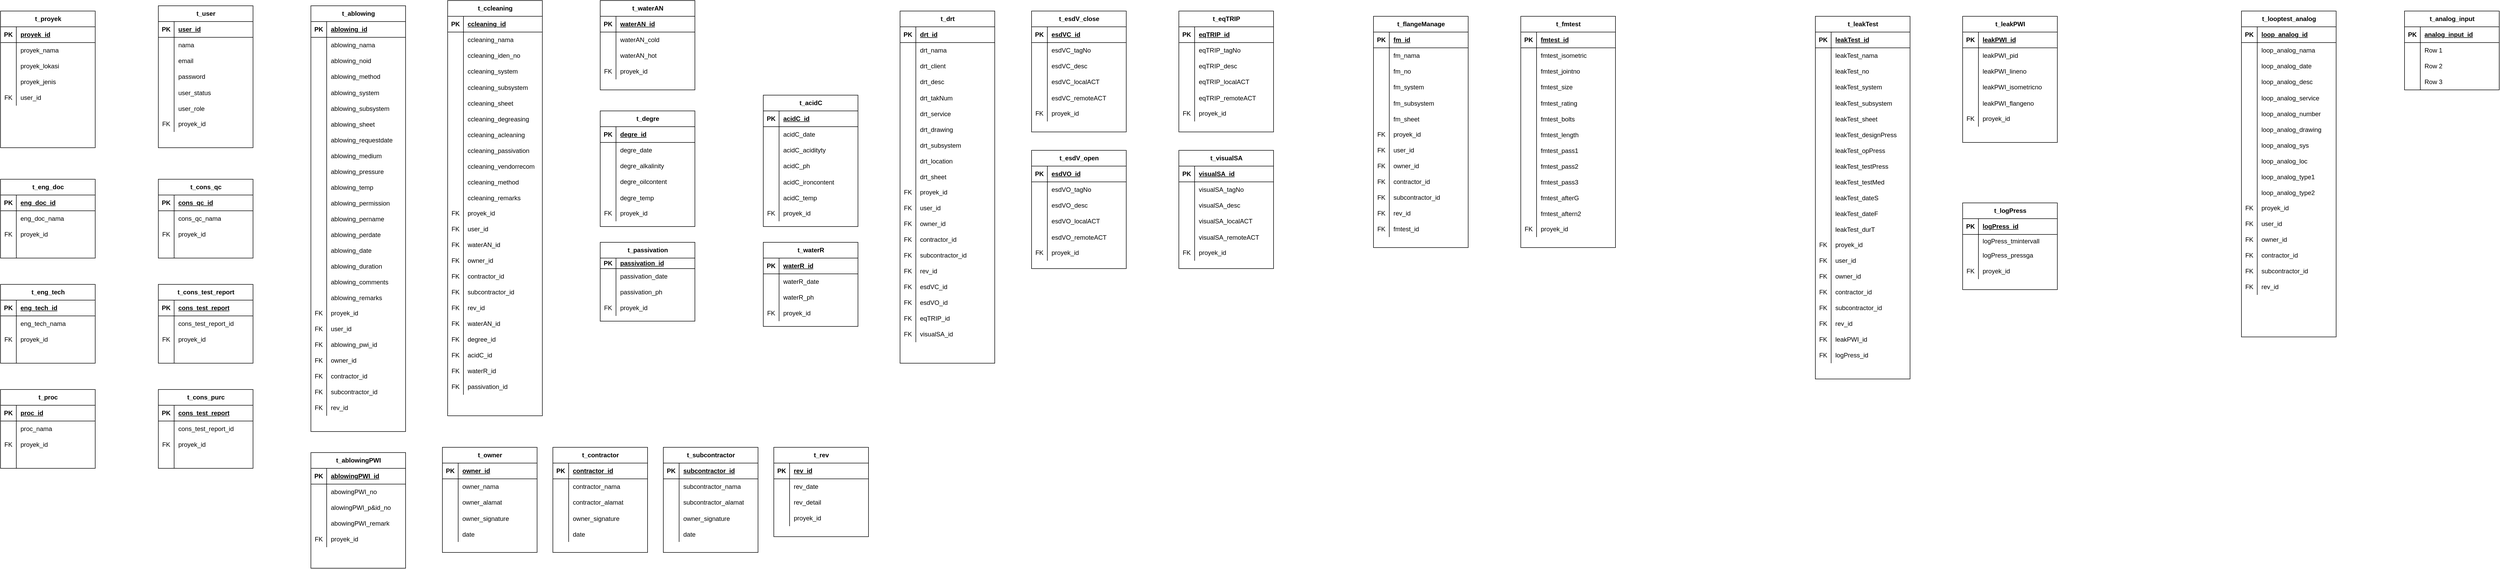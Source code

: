 <mxfile version="21.5.2" type="github">
  <diagram name="Page-1" id="oD8MVYjC0Df54EcWiSj7">
    <mxGraphModel dx="4780" dy="2653" grid="1" gridSize="10" guides="1" tooltips="1" connect="1" arrows="1" fold="1" page="1" pageScale="1" pageWidth="850" pageHeight="1100" math="0" shadow="0">
      <root>
        <mxCell id="0" />
        <mxCell id="1" parent="0" />
        <mxCell id="EUWbA6eXH7BCti3I5fz--1" value="t_proyek" style="shape=table;startSize=30;container=1;collapsible=1;childLayout=tableLayout;fixedRows=1;rowLines=0;fontStyle=1;align=center;resizeLast=1;html=1;" parent="1" vertex="1">
          <mxGeometry x="30" y="30" width="180" height="260" as="geometry" />
        </mxCell>
        <mxCell id="EUWbA6eXH7BCti3I5fz--2" value="" style="shape=tableRow;horizontal=0;startSize=0;swimlaneHead=0;swimlaneBody=0;fillColor=none;collapsible=0;dropTarget=0;points=[[0,0.5],[1,0.5]];portConstraint=eastwest;top=0;left=0;right=0;bottom=1;" parent="EUWbA6eXH7BCti3I5fz--1" vertex="1">
          <mxGeometry y="30" width="180" height="30" as="geometry" />
        </mxCell>
        <mxCell id="EUWbA6eXH7BCti3I5fz--3" value="PK" style="shape=partialRectangle;connectable=0;fillColor=none;top=0;left=0;bottom=0;right=0;fontStyle=1;overflow=hidden;whiteSpace=wrap;html=1;" parent="EUWbA6eXH7BCti3I5fz--2" vertex="1">
          <mxGeometry width="30" height="30" as="geometry">
            <mxRectangle width="30" height="30" as="alternateBounds" />
          </mxGeometry>
        </mxCell>
        <mxCell id="EUWbA6eXH7BCti3I5fz--4" value="proyek_id" style="shape=partialRectangle;connectable=0;fillColor=none;top=0;left=0;bottom=0;right=0;align=left;spacingLeft=6;fontStyle=5;overflow=hidden;whiteSpace=wrap;html=1;" parent="EUWbA6eXH7BCti3I5fz--2" vertex="1">
          <mxGeometry x="30" width="150" height="30" as="geometry">
            <mxRectangle width="150" height="30" as="alternateBounds" />
          </mxGeometry>
        </mxCell>
        <mxCell id="EUWbA6eXH7BCti3I5fz--5" value="" style="shape=tableRow;horizontal=0;startSize=0;swimlaneHead=0;swimlaneBody=0;fillColor=none;collapsible=0;dropTarget=0;points=[[0,0.5],[1,0.5]];portConstraint=eastwest;top=0;left=0;right=0;bottom=0;" parent="EUWbA6eXH7BCti3I5fz--1" vertex="1">
          <mxGeometry y="60" width="180" height="30" as="geometry" />
        </mxCell>
        <mxCell id="EUWbA6eXH7BCti3I5fz--6" value="" style="shape=partialRectangle;connectable=0;fillColor=none;top=0;left=0;bottom=0;right=0;editable=1;overflow=hidden;whiteSpace=wrap;html=1;" parent="EUWbA6eXH7BCti3I5fz--5" vertex="1">
          <mxGeometry width="30" height="30" as="geometry">
            <mxRectangle width="30" height="30" as="alternateBounds" />
          </mxGeometry>
        </mxCell>
        <mxCell id="EUWbA6eXH7BCti3I5fz--7" value="proyek_nama" style="shape=partialRectangle;connectable=0;fillColor=none;top=0;left=0;bottom=0;right=0;align=left;spacingLeft=6;overflow=hidden;whiteSpace=wrap;html=1;" parent="EUWbA6eXH7BCti3I5fz--5" vertex="1">
          <mxGeometry x="30" width="150" height="30" as="geometry">
            <mxRectangle width="150" height="30" as="alternateBounds" />
          </mxGeometry>
        </mxCell>
        <mxCell id="EUWbA6eXH7BCti3I5fz--8" value="" style="shape=tableRow;horizontal=0;startSize=0;swimlaneHead=0;swimlaneBody=0;fillColor=none;collapsible=0;dropTarget=0;points=[[0,0.5],[1,0.5]];portConstraint=eastwest;top=0;left=0;right=0;bottom=0;" parent="EUWbA6eXH7BCti3I5fz--1" vertex="1">
          <mxGeometry y="90" width="180" height="30" as="geometry" />
        </mxCell>
        <mxCell id="EUWbA6eXH7BCti3I5fz--9" value="" style="shape=partialRectangle;connectable=0;fillColor=none;top=0;left=0;bottom=0;right=0;editable=1;overflow=hidden;whiteSpace=wrap;html=1;" parent="EUWbA6eXH7BCti3I5fz--8" vertex="1">
          <mxGeometry width="30" height="30" as="geometry">
            <mxRectangle width="30" height="30" as="alternateBounds" />
          </mxGeometry>
        </mxCell>
        <mxCell id="EUWbA6eXH7BCti3I5fz--10" value="proyek_lokasi" style="shape=partialRectangle;connectable=0;fillColor=none;top=0;left=0;bottom=0;right=0;align=left;spacingLeft=6;overflow=hidden;whiteSpace=wrap;html=1;" parent="EUWbA6eXH7BCti3I5fz--8" vertex="1">
          <mxGeometry x="30" width="150" height="30" as="geometry">
            <mxRectangle width="150" height="30" as="alternateBounds" />
          </mxGeometry>
        </mxCell>
        <mxCell id="EUWbA6eXH7BCti3I5fz--11" value="" style="shape=tableRow;horizontal=0;startSize=0;swimlaneHead=0;swimlaneBody=0;fillColor=none;collapsible=0;dropTarget=0;points=[[0,0.5],[1,0.5]];portConstraint=eastwest;top=0;left=0;right=0;bottom=0;" parent="EUWbA6eXH7BCti3I5fz--1" vertex="1">
          <mxGeometry y="120" width="180" height="30" as="geometry" />
        </mxCell>
        <mxCell id="EUWbA6eXH7BCti3I5fz--12" value="" style="shape=partialRectangle;connectable=0;fillColor=none;top=0;left=0;bottom=0;right=0;editable=1;overflow=hidden;whiteSpace=wrap;html=1;" parent="EUWbA6eXH7BCti3I5fz--11" vertex="1">
          <mxGeometry width="30" height="30" as="geometry">
            <mxRectangle width="30" height="30" as="alternateBounds" />
          </mxGeometry>
        </mxCell>
        <mxCell id="EUWbA6eXH7BCti3I5fz--13" value="proyek_jenis" style="shape=partialRectangle;connectable=0;fillColor=none;top=0;left=0;bottom=0;right=0;align=left;spacingLeft=6;overflow=hidden;whiteSpace=wrap;html=1;" parent="EUWbA6eXH7BCti3I5fz--11" vertex="1">
          <mxGeometry x="30" width="150" height="30" as="geometry">
            <mxRectangle width="150" height="30" as="alternateBounds" />
          </mxGeometry>
        </mxCell>
        <mxCell id="SvHsmcn8wAkfC9VD8bS5-96" value="" style="shape=tableRow;horizontal=0;startSize=0;swimlaneHead=0;swimlaneBody=0;fillColor=none;collapsible=0;dropTarget=0;points=[[0,0.5],[1,0.5]];portConstraint=eastwest;top=0;left=0;right=0;bottom=0;" vertex="1" parent="EUWbA6eXH7BCti3I5fz--1">
          <mxGeometry y="150" width="180" height="30" as="geometry" />
        </mxCell>
        <mxCell id="SvHsmcn8wAkfC9VD8bS5-97" value="FK" style="shape=partialRectangle;connectable=0;fillColor=none;top=0;left=0;bottom=0;right=0;fontStyle=0;overflow=hidden;whiteSpace=wrap;html=1;" vertex="1" parent="SvHsmcn8wAkfC9VD8bS5-96">
          <mxGeometry width="30" height="30" as="geometry">
            <mxRectangle width="30" height="30" as="alternateBounds" />
          </mxGeometry>
        </mxCell>
        <mxCell id="SvHsmcn8wAkfC9VD8bS5-98" value="user_id" style="shape=partialRectangle;connectable=0;fillColor=none;top=0;left=0;bottom=0;right=0;align=left;spacingLeft=6;fontStyle=0;overflow=hidden;whiteSpace=wrap;html=1;" vertex="1" parent="SvHsmcn8wAkfC9VD8bS5-96">
          <mxGeometry x="30" width="150" height="30" as="geometry">
            <mxRectangle width="150" height="30" as="alternateBounds" />
          </mxGeometry>
        </mxCell>
        <mxCell id="EUWbA6eXH7BCti3I5fz--18" value="t_eng_doc" style="shape=table;startSize=30;container=1;collapsible=1;childLayout=tableLayout;fixedRows=1;rowLines=0;fontStyle=1;align=center;resizeLast=1;html=1;" parent="1" vertex="1">
          <mxGeometry x="30" y="350" width="180" height="150" as="geometry" />
        </mxCell>
        <mxCell id="EUWbA6eXH7BCti3I5fz--19" value="" style="shape=tableRow;horizontal=0;startSize=0;swimlaneHead=0;swimlaneBody=0;fillColor=none;collapsible=0;dropTarget=0;points=[[0,0.5],[1,0.5]];portConstraint=eastwest;top=0;left=0;right=0;bottom=1;" parent="EUWbA6eXH7BCti3I5fz--18" vertex="1">
          <mxGeometry y="30" width="180" height="30" as="geometry" />
        </mxCell>
        <mxCell id="EUWbA6eXH7BCti3I5fz--20" value="PK" style="shape=partialRectangle;connectable=0;fillColor=none;top=0;left=0;bottom=0;right=0;fontStyle=1;overflow=hidden;whiteSpace=wrap;html=1;" parent="EUWbA6eXH7BCti3I5fz--19" vertex="1">
          <mxGeometry width="30" height="30" as="geometry">
            <mxRectangle width="30" height="30" as="alternateBounds" />
          </mxGeometry>
        </mxCell>
        <mxCell id="EUWbA6eXH7BCti3I5fz--21" value="eng_doc_id" style="shape=partialRectangle;connectable=0;fillColor=none;top=0;left=0;bottom=0;right=0;align=left;spacingLeft=6;fontStyle=5;overflow=hidden;whiteSpace=wrap;html=1;" parent="EUWbA6eXH7BCti3I5fz--19" vertex="1">
          <mxGeometry x="30" width="150" height="30" as="geometry">
            <mxRectangle width="150" height="30" as="alternateBounds" />
          </mxGeometry>
        </mxCell>
        <mxCell id="EUWbA6eXH7BCti3I5fz--22" value="" style="shape=tableRow;horizontal=0;startSize=0;swimlaneHead=0;swimlaneBody=0;fillColor=none;collapsible=0;dropTarget=0;points=[[0,0.5],[1,0.5]];portConstraint=eastwest;top=0;left=0;right=0;bottom=0;" parent="EUWbA6eXH7BCti3I5fz--18" vertex="1">
          <mxGeometry y="60" width="180" height="30" as="geometry" />
        </mxCell>
        <mxCell id="EUWbA6eXH7BCti3I5fz--23" value="" style="shape=partialRectangle;connectable=0;fillColor=none;top=0;left=0;bottom=0;right=0;editable=1;overflow=hidden;whiteSpace=wrap;html=1;" parent="EUWbA6eXH7BCti3I5fz--22" vertex="1">
          <mxGeometry width="30" height="30" as="geometry">
            <mxRectangle width="30" height="30" as="alternateBounds" />
          </mxGeometry>
        </mxCell>
        <mxCell id="EUWbA6eXH7BCti3I5fz--24" value="eng_doc_nama" style="shape=partialRectangle;connectable=0;fillColor=none;top=0;left=0;bottom=0;right=0;align=left;spacingLeft=6;overflow=hidden;whiteSpace=wrap;html=1;" parent="EUWbA6eXH7BCti3I5fz--22" vertex="1">
          <mxGeometry x="30" width="150" height="30" as="geometry">
            <mxRectangle width="150" height="30" as="alternateBounds" />
          </mxGeometry>
        </mxCell>
        <mxCell id="EUWbA6eXH7BCti3I5fz--34" value="" style="shape=tableRow;horizontal=0;startSize=0;swimlaneHead=0;swimlaneBody=0;fillColor=none;collapsible=0;dropTarget=0;points=[[0,0.5],[1,0.5]];portConstraint=eastwest;top=0;left=0;right=0;bottom=0;" parent="EUWbA6eXH7BCti3I5fz--18" vertex="1">
          <mxGeometry y="90" width="180" height="30" as="geometry" />
        </mxCell>
        <mxCell id="EUWbA6eXH7BCti3I5fz--35" value="FK" style="shape=partialRectangle;connectable=0;fillColor=none;top=0;left=0;bottom=0;right=0;fontStyle=0;overflow=hidden;whiteSpace=wrap;html=1;" parent="EUWbA6eXH7BCti3I5fz--34" vertex="1">
          <mxGeometry width="30" height="30" as="geometry">
            <mxRectangle width="30" height="30" as="alternateBounds" />
          </mxGeometry>
        </mxCell>
        <mxCell id="EUWbA6eXH7BCti3I5fz--36" value="proyek_id" style="shape=partialRectangle;connectable=0;fillColor=none;top=0;left=0;bottom=0;right=0;align=left;spacingLeft=6;fontStyle=0;overflow=hidden;whiteSpace=wrap;html=1;" parent="EUWbA6eXH7BCti3I5fz--34" vertex="1">
          <mxGeometry x="30" width="150" height="30" as="geometry">
            <mxRectangle width="150" height="30" as="alternateBounds" />
          </mxGeometry>
        </mxCell>
        <mxCell id="EUWbA6eXH7BCti3I5fz--25" value="" style="shape=tableRow;horizontal=0;startSize=0;swimlaneHead=0;swimlaneBody=0;fillColor=none;collapsible=0;dropTarget=0;points=[[0,0.5],[1,0.5]];portConstraint=eastwest;top=0;left=0;right=0;bottom=0;" parent="EUWbA6eXH7BCti3I5fz--18" vertex="1">
          <mxGeometry y="120" width="180" height="30" as="geometry" />
        </mxCell>
        <mxCell id="EUWbA6eXH7BCti3I5fz--26" value="" style="shape=partialRectangle;connectable=0;fillColor=none;top=0;left=0;bottom=0;right=0;editable=1;overflow=hidden;whiteSpace=wrap;html=1;" parent="EUWbA6eXH7BCti3I5fz--25" vertex="1">
          <mxGeometry width="30" height="30" as="geometry">
            <mxRectangle width="30" height="30" as="alternateBounds" />
          </mxGeometry>
        </mxCell>
        <mxCell id="EUWbA6eXH7BCti3I5fz--27" value="" style="shape=partialRectangle;connectable=0;fillColor=none;top=0;left=0;bottom=0;right=0;align=left;spacingLeft=6;overflow=hidden;whiteSpace=wrap;html=1;" parent="EUWbA6eXH7BCti3I5fz--25" vertex="1">
          <mxGeometry x="30" width="150" height="30" as="geometry">
            <mxRectangle width="150" height="30" as="alternateBounds" />
          </mxGeometry>
        </mxCell>
        <mxCell id="EUWbA6eXH7BCti3I5fz--37" value="t_eng_tech" style="shape=table;startSize=30;container=1;collapsible=1;childLayout=tableLayout;fixedRows=1;rowLines=0;fontStyle=1;align=center;resizeLast=1;html=1;" parent="1" vertex="1">
          <mxGeometry x="30" y="550" width="180" height="150" as="geometry" />
        </mxCell>
        <mxCell id="EUWbA6eXH7BCti3I5fz--38" value="" style="shape=tableRow;horizontal=0;startSize=0;swimlaneHead=0;swimlaneBody=0;fillColor=none;collapsible=0;dropTarget=0;points=[[0,0.5],[1,0.5]];portConstraint=eastwest;top=0;left=0;right=0;bottom=1;" parent="EUWbA6eXH7BCti3I5fz--37" vertex="1">
          <mxGeometry y="30" width="180" height="30" as="geometry" />
        </mxCell>
        <mxCell id="EUWbA6eXH7BCti3I5fz--39" value="PK" style="shape=partialRectangle;connectable=0;fillColor=none;top=0;left=0;bottom=0;right=0;fontStyle=1;overflow=hidden;whiteSpace=wrap;html=1;" parent="EUWbA6eXH7BCti3I5fz--38" vertex="1">
          <mxGeometry width="30" height="30" as="geometry">
            <mxRectangle width="30" height="30" as="alternateBounds" />
          </mxGeometry>
        </mxCell>
        <mxCell id="EUWbA6eXH7BCti3I5fz--40" value="eng_tech_id" style="shape=partialRectangle;connectable=0;fillColor=none;top=0;left=0;bottom=0;right=0;align=left;spacingLeft=6;fontStyle=5;overflow=hidden;whiteSpace=wrap;html=1;" parent="EUWbA6eXH7BCti3I5fz--38" vertex="1">
          <mxGeometry x="30" width="150" height="30" as="geometry">
            <mxRectangle width="150" height="30" as="alternateBounds" />
          </mxGeometry>
        </mxCell>
        <mxCell id="EUWbA6eXH7BCti3I5fz--41" value="" style="shape=tableRow;horizontal=0;startSize=0;swimlaneHead=0;swimlaneBody=0;fillColor=none;collapsible=0;dropTarget=0;points=[[0,0.5],[1,0.5]];portConstraint=eastwest;top=0;left=0;right=0;bottom=0;" parent="EUWbA6eXH7BCti3I5fz--37" vertex="1">
          <mxGeometry y="60" width="180" height="30" as="geometry" />
        </mxCell>
        <mxCell id="EUWbA6eXH7BCti3I5fz--42" value="" style="shape=partialRectangle;connectable=0;fillColor=none;top=0;left=0;bottom=0;right=0;editable=1;overflow=hidden;whiteSpace=wrap;html=1;" parent="EUWbA6eXH7BCti3I5fz--41" vertex="1">
          <mxGeometry width="30" height="30" as="geometry">
            <mxRectangle width="30" height="30" as="alternateBounds" />
          </mxGeometry>
        </mxCell>
        <mxCell id="EUWbA6eXH7BCti3I5fz--43" value="eng_tech_nama" style="shape=partialRectangle;connectable=0;fillColor=none;top=0;left=0;bottom=0;right=0;align=left;spacingLeft=6;overflow=hidden;whiteSpace=wrap;html=1;" parent="EUWbA6eXH7BCti3I5fz--41" vertex="1">
          <mxGeometry x="30" width="150" height="30" as="geometry">
            <mxRectangle width="150" height="30" as="alternateBounds" />
          </mxGeometry>
        </mxCell>
        <mxCell id="EUWbA6eXH7BCti3I5fz--56" value="" style="shape=tableRow;horizontal=0;startSize=0;swimlaneHead=0;swimlaneBody=0;fillColor=none;collapsible=0;dropTarget=0;points=[[0,0.5],[1,0.5]];portConstraint=eastwest;top=0;left=0;right=0;bottom=0;" parent="EUWbA6eXH7BCti3I5fz--37" vertex="1">
          <mxGeometry y="90" width="180" height="30" as="geometry" />
        </mxCell>
        <mxCell id="EUWbA6eXH7BCti3I5fz--57" value="FK" style="shape=partialRectangle;connectable=0;fillColor=none;top=0;left=0;bottom=0;right=0;fontStyle=0;overflow=hidden;whiteSpace=wrap;html=1;" parent="EUWbA6eXH7BCti3I5fz--56" vertex="1">
          <mxGeometry width="30" height="30" as="geometry">
            <mxRectangle width="30" height="30" as="alternateBounds" />
          </mxGeometry>
        </mxCell>
        <mxCell id="EUWbA6eXH7BCti3I5fz--58" value="proyek_id" style="shape=partialRectangle;connectable=0;fillColor=none;top=0;left=0;bottom=0;right=0;align=left;spacingLeft=6;fontStyle=0;overflow=hidden;whiteSpace=wrap;html=1;" parent="EUWbA6eXH7BCti3I5fz--56" vertex="1">
          <mxGeometry x="30" width="150" height="30" as="geometry">
            <mxRectangle width="150" height="30" as="alternateBounds" />
          </mxGeometry>
        </mxCell>
        <mxCell id="EUWbA6eXH7BCti3I5fz--47" value="" style="shape=tableRow;horizontal=0;startSize=0;swimlaneHead=0;swimlaneBody=0;fillColor=none;collapsible=0;dropTarget=0;points=[[0,0.5],[1,0.5]];portConstraint=eastwest;top=0;left=0;right=0;bottom=0;" parent="EUWbA6eXH7BCti3I5fz--37" vertex="1">
          <mxGeometry y="120" width="180" height="30" as="geometry" />
        </mxCell>
        <mxCell id="EUWbA6eXH7BCti3I5fz--48" value="" style="shape=partialRectangle;connectable=0;fillColor=none;top=0;left=0;bottom=0;right=0;editable=1;overflow=hidden;whiteSpace=wrap;html=1;" parent="EUWbA6eXH7BCti3I5fz--47" vertex="1">
          <mxGeometry width="30" height="30" as="geometry">
            <mxRectangle width="30" height="30" as="alternateBounds" />
          </mxGeometry>
        </mxCell>
        <mxCell id="EUWbA6eXH7BCti3I5fz--49" value="" style="shape=partialRectangle;connectable=0;fillColor=none;top=0;left=0;bottom=0;right=0;align=left;spacingLeft=6;overflow=hidden;whiteSpace=wrap;html=1;" parent="EUWbA6eXH7BCti3I5fz--47" vertex="1">
          <mxGeometry x="30" width="150" height="30" as="geometry">
            <mxRectangle width="150" height="30" as="alternateBounds" />
          </mxGeometry>
        </mxCell>
        <mxCell id="EUWbA6eXH7BCti3I5fz--75" value="t_proc" style="shape=table;startSize=30;container=1;collapsible=1;childLayout=tableLayout;fixedRows=1;rowLines=0;fontStyle=1;align=center;resizeLast=1;html=1;" parent="1" vertex="1">
          <mxGeometry x="30" y="750" width="180" height="150" as="geometry" />
        </mxCell>
        <mxCell id="EUWbA6eXH7BCti3I5fz--76" value="" style="shape=tableRow;horizontal=0;startSize=0;swimlaneHead=0;swimlaneBody=0;fillColor=none;collapsible=0;dropTarget=0;points=[[0,0.5],[1,0.5]];portConstraint=eastwest;top=0;left=0;right=0;bottom=1;" parent="EUWbA6eXH7BCti3I5fz--75" vertex="1">
          <mxGeometry y="30" width="180" height="30" as="geometry" />
        </mxCell>
        <mxCell id="EUWbA6eXH7BCti3I5fz--77" value="PK" style="shape=partialRectangle;connectable=0;fillColor=none;top=0;left=0;bottom=0;right=0;fontStyle=1;overflow=hidden;whiteSpace=wrap;html=1;" parent="EUWbA6eXH7BCti3I5fz--76" vertex="1">
          <mxGeometry width="30" height="30" as="geometry">
            <mxRectangle width="30" height="30" as="alternateBounds" />
          </mxGeometry>
        </mxCell>
        <mxCell id="EUWbA6eXH7BCti3I5fz--78" value="proc_id" style="shape=partialRectangle;connectable=0;fillColor=none;top=0;left=0;bottom=0;right=0;align=left;spacingLeft=6;fontStyle=5;overflow=hidden;whiteSpace=wrap;html=1;" parent="EUWbA6eXH7BCti3I5fz--76" vertex="1">
          <mxGeometry x="30" width="150" height="30" as="geometry">
            <mxRectangle width="150" height="30" as="alternateBounds" />
          </mxGeometry>
        </mxCell>
        <mxCell id="EUWbA6eXH7BCti3I5fz--79" value="" style="shape=tableRow;horizontal=0;startSize=0;swimlaneHead=0;swimlaneBody=0;fillColor=none;collapsible=0;dropTarget=0;points=[[0,0.5],[1,0.5]];portConstraint=eastwest;top=0;left=0;right=0;bottom=0;" parent="EUWbA6eXH7BCti3I5fz--75" vertex="1">
          <mxGeometry y="60" width="180" height="30" as="geometry" />
        </mxCell>
        <mxCell id="EUWbA6eXH7BCti3I5fz--80" value="" style="shape=partialRectangle;connectable=0;fillColor=none;top=0;left=0;bottom=0;right=0;editable=1;overflow=hidden;whiteSpace=wrap;html=1;" parent="EUWbA6eXH7BCti3I5fz--79" vertex="1">
          <mxGeometry width="30" height="30" as="geometry">
            <mxRectangle width="30" height="30" as="alternateBounds" />
          </mxGeometry>
        </mxCell>
        <mxCell id="EUWbA6eXH7BCti3I5fz--81" value="proc_nama" style="shape=partialRectangle;connectable=0;fillColor=none;top=0;left=0;bottom=0;right=0;align=left;spacingLeft=6;overflow=hidden;whiteSpace=wrap;html=1;" parent="EUWbA6eXH7BCti3I5fz--79" vertex="1">
          <mxGeometry x="30" width="150" height="30" as="geometry">
            <mxRectangle width="150" height="30" as="alternateBounds" />
          </mxGeometry>
        </mxCell>
        <mxCell id="EUWbA6eXH7BCti3I5fz--82" value="" style="shape=tableRow;horizontal=0;startSize=0;swimlaneHead=0;swimlaneBody=0;fillColor=none;collapsible=0;dropTarget=0;points=[[0,0.5],[1,0.5]];portConstraint=eastwest;top=0;left=0;right=0;bottom=0;" parent="EUWbA6eXH7BCti3I5fz--75" vertex="1">
          <mxGeometry y="90" width="180" height="30" as="geometry" />
        </mxCell>
        <mxCell id="EUWbA6eXH7BCti3I5fz--83" value="FK" style="shape=partialRectangle;connectable=0;fillColor=none;top=0;left=0;bottom=0;right=0;fontStyle=0;overflow=hidden;whiteSpace=wrap;html=1;" parent="EUWbA6eXH7BCti3I5fz--82" vertex="1">
          <mxGeometry width="30" height="30" as="geometry">
            <mxRectangle width="30" height="30" as="alternateBounds" />
          </mxGeometry>
        </mxCell>
        <mxCell id="EUWbA6eXH7BCti3I5fz--84" value="proyek_id" style="shape=partialRectangle;connectable=0;fillColor=none;top=0;left=0;bottom=0;right=0;align=left;spacingLeft=6;fontStyle=0;overflow=hidden;whiteSpace=wrap;html=1;" parent="EUWbA6eXH7BCti3I5fz--82" vertex="1">
          <mxGeometry x="30" width="150" height="30" as="geometry">
            <mxRectangle width="150" height="30" as="alternateBounds" />
          </mxGeometry>
        </mxCell>
        <mxCell id="EUWbA6eXH7BCti3I5fz--85" value="" style="shape=tableRow;horizontal=0;startSize=0;swimlaneHead=0;swimlaneBody=0;fillColor=none;collapsible=0;dropTarget=0;points=[[0,0.5],[1,0.5]];portConstraint=eastwest;top=0;left=0;right=0;bottom=0;" parent="EUWbA6eXH7BCti3I5fz--75" vertex="1">
          <mxGeometry y="120" width="180" height="30" as="geometry" />
        </mxCell>
        <mxCell id="EUWbA6eXH7BCti3I5fz--86" value="" style="shape=partialRectangle;connectable=0;fillColor=none;top=0;left=0;bottom=0;right=0;editable=1;overflow=hidden;whiteSpace=wrap;html=1;" parent="EUWbA6eXH7BCti3I5fz--85" vertex="1">
          <mxGeometry width="30" height="30" as="geometry">
            <mxRectangle width="30" height="30" as="alternateBounds" />
          </mxGeometry>
        </mxCell>
        <mxCell id="EUWbA6eXH7BCti3I5fz--87" value="" style="shape=partialRectangle;connectable=0;fillColor=none;top=0;left=0;bottom=0;right=0;align=left;spacingLeft=6;overflow=hidden;whiteSpace=wrap;html=1;" parent="EUWbA6eXH7BCti3I5fz--85" vertex="1">
          <mxGeometry x="30" width="150" height="30" as="geometry">
            <mxRectangle width="150" height="30" as="alternateBounds" />
          </mxGeometry>
        </mxCell>
        <mxCell id="EUWbA6eXH7BCti3I5fz--88" value="t_cons_qc" style="shape=table;startSize=30;container=1;collapsible=1;childLayout=tableLayout;fixedRows=1;rowLines=0;fontStyle=1;align=center;resizeLast=1;html=1;" parent="1" vertex="1">
          <mxGeometry x="330" y="350" width="180" height="150" as="geometry" />
        </mxCell>
        <mxCell id="EUWbA6eXH7BCti3I5fz--89" value="" style="shape=tableRow;horizontal=0;startSize=0;swimlaneHead=0;swimlaneBody=0;fillColor=none;collapsible=0;dropTarget=0;points=[[0,0.5],[1,0.5]];portConstraint=eastwest;top=0;left=0;right=0;bottom=1;" parent="EUWbA6eXH7BCti3I5fz--88" vertex="1">
          <mxGeometry y="30" width="180" height="30" as="geometry" />
        </mxCell>
        <mxCell id="EUWbA6eXH7BCti3I5fz--90" value="PK" style="shape=partialRectangle;connectable=0;fillColor=none;top=0;left=0;bottom=0;right=0;fontStyle=1;overflow=hidden;whiteSpace=wrap;html=1;" parent="EUWbA6eXH7BCti3I5fz--89" vertex="1">
          <mxGeometry width="30" height="30" as="geometry">
            <mxRectangle width="30" height="30" as="alternateBounds" />
          </mxGeometry>
        </mxCell>
        <mxCell id="EUWbA6eXH7BCti3I5fz--91" value="cons_qc_id" style="shape=partialRectangle;connectable=0;fillColor=none;top=0;left=0;bottom=0;right=0;align=left;spacingLeft=6;fontStyle=5;overflow=hidden;whiteSpace=wrap;html=1;" parent="EUWbA6eXH7BCti3I5fz--89" vertex="1">
          <mxGeometry x="30" width="150" height="30" as="geometry">
            <mxRectangle width="150" height="30" as="alternateBounds" />
          </mxGeometry>
        </mxCell>
        <mxCell id="EUWbA6eXH7BCti3I5fz--92" value="" style="shape=tableRow;horizontal=0;startSize=0;swimlaneHead=0;swimlaneBody=0;fillColor=none;collapsible=0;dropTarget=0;points=[[0,0.5],[1,0.5]];portConstraint=eastwest;top=0;left=0;right=0;bottom=0;" parent="EUWbA6eXH7BCti3I5fz--88" vertex="1">
          <mxGeometry y="60" width="180" height="30" as="geometry" />
        </mxCell>
        <mxCell id="EUWbA6eXH7BCti3I5fz--93" value="" style="shape=partialRectangle;connectable=0;fillColor=none;top=0;left=0;bottom=0;right=0;editable=1;overflow=hidden;whiteSpace=wrap;html=1;" parent="EUWbA6eXH7BCti3I5fz--92" vertex="1">
          <mxGeometry width="30" height="30" as="geometry">
            <mxRectangle width="30" height="30" as="alternateBounds" />
          </mxGeometry>
        </mxCell>
        <mxCell id="EUWbA6eXH7BCti3I5fz--94" value="cons_qc_nama" style="shape=partialRectangle;connectable=0;fillColor=none;top=0;left=0;bottom=0;right=0;align=left;spacingLeft=6;overflow=hidden;whiteSpace=wrap;html=1;" parent="EUWbA6eXH7BCti3I5fz--92" vertex="1">
          <mxGeometry x="30" width="150" height="30" as="geometry">
            <mxRectangle width="150" height="30" as="alternateBounds" />
          </mxGeometry>
        </mxCell>
        <mxCell id="EUWbA6eXH7BCti3I5fz--95" value="" style="shape=tableRow;horizontal=0;startSize=0;swimlaneHead=0;swimlaneBody=0;fillColor=none;collapsible=0;dropTarget=0;points=[[0,0.5],[1,0.5]];portConstraint=eastwest;top=0;left=0;right=0;bottom=0;" parent="EUWbA6eXH7BCti3I5fz--88" vertex="1">
          <mxGeometry y="90" width="180" height="30" as="geometry" />
        </mxCell>
        <mxCell id="EUWbA6eXH7BCti3I5fz--96" value="FK" style="shape=partialRectangle;connectable=0;fillColor=none;top=0;left=0;bottom=0;right=0;fontStyle=0;overflow=hidden;whiteSpace=wrap;html=1;" parent="EUWbA6eXH7BCti3I5fz--95" vertex="1">
          <mxGeometry width="30" height="30" as="geometry">
            <mxRectangle width="30" height="30" as="alternateBounds" />
          </mxGeometry>
        </mxCell>
        <mxCell id="EUWbA6eXH7BCti3I5fz--97" value="proyek_id" style="shape=partialRectangle;connectable=0;fillColor=none;top=0;left=0;bottom=0;right=0;align=left;spacingLeft=6;fontStyle=0;overflow=hidden;whiteSpace=wrap;html=1;" parent="EUWbA6eXH7BCti3I5fz--95" vertex="1">
          <mxGeometry x="30" width="150" height="30" as="geometry">
            <mxRectangle width="150" height="30" as="alternateBounds" />
          </mxGeometry>
        </mxCell>
        <mxCell id="EUWbA6eXH7BCti3I5fz--98" value="" style="shape=tableRow;horizontal=0;startSize=0;swimlaneHead=0;swimlaneBody=0;fillColor=none;collapsible=0;dropTarget=0;points=[[0,0.5],[1,0.5]];portConstraint=eastwest;top=0;left=0;right=0;bottom=0;" parent="EUWbA6eXH7BCti3I5fz--88" vertex="1">
          <mxGeometry y="120" width="180" height="30" as="geometry" />
        </mxCell>
        <mxCell id="EUWbA6eXH7BCti3I5fz--99" value="" style="shape=partialRectangle;connectable=0;fillColor=none;top=0;left=0;bottom=0;right=0;editable=1;overflow=hidden;whiteSpace=wrap;html=1;" parent="EUWbA6eXH7BCti3I5fz--98" vertex="1">
          <mxGeometry width="30" height="30" as="geometry">
            <mxRectangle width="30" height="30" as="alternateBounds" />
          </mxGeometry>
        </mxCell>
        <mxCell id="EUWbA6eXH7BCti3I5fz--100" value="" style="shape=partialRectangle;connectable=0;fillColor=none;top=0;left=0;bottom=0;right=0;align=left;spacingLeft=6;overflow=hidden;whiteSpace=wrap;html=1;" parent="EUWbA6eXH7BCti3I5fz--98" vertex="1">
          <mxGeometry x="30" width="150" height="30" as="geometry">
            <mxRectangle width="150" height="30" as="alternateBounds" />
          </mxGeometry>
        </mxCell>
        <mxCell id="EUWbA6eXH7BCti3I5fz--102" value="t_cons_test_report" style="shape=table;startSize=30;container=1;collapsible=1;childLayout=tableLayout;fixedRows=1;rowLines=0;fontStyle=1;align=center;resizeLast=1;html=1;" parent="1" vertex="1">
          <mxGeometry x="330" y="550" width="180" height="150" as="geometry" />
        </mxCell>
        <mxCell id="EUWbA6eXH7BCti3I5fz--103" value="" style="shape=tableRow;horizontal=0;startSize=0;swimlaneHead=0;swimlaneBody=0;fillColor=none;collapsible=0;dropTarget=0;points=[[0,0.5],[1,0.5]];portConstraint=eastwest;top=0;left=0;right=0;bottom=1;" parent="EUWbA6eXH7BCti3I5fz--102" vertex="1">
          <mxGeometry y="30" width="180" height="30" as="geometry" />
        </mxCell>
        <mxCell id="EUWbA6eXH7BCti3I5fz--104" value="PK" style="shape=partialRectangle;connectable=0;fillColor=none;top=0;left=0;bottom=0;right=0;fontStyle=1;overflow=hidden;whiteSpace=wrap;html=1;" parent="EUWbA6eXH7BCti3I5fz--103" vertex="1">
          <mxGeometry width="30" height="30" as="geometry">
            <mxRectangle width="30" height="30" as="alternateBounds" />
          </mxGeometry>
        </mxCell>
        <mxCell id="EUWbA6eXH7BCti3I5fz--105" value="cons_test_report" style="shape=partialRectangle;connectable=0;fillColor=none;top=0;left=0;bottom=0;right=0;align=left;spacingLeft=6;fontStyle=5;overflow=hidden;whiteSpace=wrap;html=1;" parent="EUWbA6eXH7BCti3I5fz--103" vertex="1">
          <mxGeometry x="30" width="150" height="30" as="geometry">
            <mxRectangle width="150" height="30" as="alternateBounds" />
          </mxGeometry>
        </mxCell>
        <mxCell id="EUWbA6eXH7BCti3I5fz--106" value="" style="shape=tableRow;horizontal=0;startSize=0;swimlaneHead=0;swimlaneBody=0;fillColor=none;collapsible=0;dropTarget=0;points=[[0,0.5],[1,0.5]];portConstraint=eastwest;top=0;left=0;right=0;bottom=0;" parent="EUWbA6eXH7BCti3I5fz--102" vertex="1">
          <mxGeometry y="60" width="180" height="30" as="geometry" />
        </mxCell>
        <mxCell id="EUWbA6eXH7BCti3I5fz--107" value="" style="shape=partialRectangle;connectable=0;fillColor=none;top=0;left=0;bottom=0;right=0;editable=1;overflow=hidden;whiteSpace=wrap;html=1;" parent="EUWbA6eXH7BCti3I5fz--106" vertex="1">
          <mxGeometry width="30" height="30" as="geometry">
            <mxRectangle width="30" height="30" as="alternateBounds" />
          </mxGeometry>
        </mxCell>
        <mxCell id="EUWbA6eXH7BCti3I5fz--108" value="cons_test_report_id" style="shape=partialRectangle;connectable=0;fillColor=none;top=0;left=0;bottom=0;right=0;align=left;spacingLeft=6;overflow=hidden;whiteSpace=wrap;html=1;" parent="EUWbA6eXH7BCti3I5fz--106" vertex="1">
          <mxGeometry x="30" width="150" height="30" as="geometry">
            <mxRectangle width="150" height="30" as="alternateBounds" />
          </mxGeometry>
        </mxCell>
        <mxCell id="EUWbA6eXH7BCti3I5fz--109" value="" style="shape=tableRow;horizontal=0;startSize=0;swimlaneHead=0;swimlaneBody=0;fillColor=none;collapsible=0;dropTarget=0;points=[[0,0.5],[1,0.5]];portConstraint=eastwest;top=0;left=0;right=0;bottom=0;" parent="EUWbA6eXH7BCti3I5fz--102" vertex="1">
          <mxGeometry y="90" width="180" height="30" as="geometry" />
        </mxCell>
        <mxCell id="EUWbA6eXH7BCti3I5fz--110" value="FK" style="shape=partialRectangle;connectable=0;fillColor=none;top=0;left=0;bottom=0;right=0;fontStyle=0;overflow=hidden;whiteSpace=wrap;html=1;" parent="EUWbA6eXH7BCti3I5fz--109" vertex="1">
          <mxGeometry width="30" height="30" as="geometry">
            <mxRectangle width="30" height="30" as="alternateBounds" />
          </mxGeometry>
        </mxCell>
        <mxCell id="EUWbA6eXH7BCti3I5fz--111" value="proyek_id" style="shape=partialRectangle;connectable=0;fillColor=none;top=0;left=0;bottom=0;right=0;align=left;spacingLeft=6;fontStyle=0;overflow=hidden;whiteSpace=wrap;html=1;" parent="EUWbA6eXH7BCti3I5fz--109" vertex="1">
          <mxGeometry x="30" width="150" height="30" as="geometry">
            <mxRectangle width="150" height="30" as="alternateBounds" />
          </mxGeometry>
        </mxCell>
        <mxCell id="EUWbA6eXH7BCti3I5fz--112" value="" style="shape=tableRow;horizontal=0;startSize=0;swimlaneHead=0;swimlaneBody=0;fillColor=none;collapsible=0;dropTarget=0;points=[[0,0.5],[1,0.5]];portConstraint=eastwest;top=0;left=0;right=0;bottom=0;" parent="EUWbA6eXH7BCti3I5fz--102" vertex="1">
          <mxGeometry y="120" width="180" height="30" as="geometry" />
        </mxCell>
        <mxCell id="EUWbA6eXH7BCti3I5fz--113" value="" style="shape=partialRectangle;connectable=0;fillColor=none;top=0;left=0;bottom=0;right=0;editable=1;overflow=hidden;whiteSpace=wrap;html=1;" parent="EUWbA6eXH7BCti3I5fz--112" vertex="1">
          <mxGeometry width="30" height="30" as="geometry">
            <mxRectangle width="30" height="30" as="alternateBounds" />
          </mxGeometry>
        </mxCell>
        <mxCell id="EUWbA6eXH7BCti3I5fz--114" value="" style="shape=partialRectangle;connectable=0;fillColor=none;top=0;left=0;bottom=0;right=0;align=left;spacingLeft=6;overflow=hidden;whiteSpace=wrap;html=1;" parent="EUWbA6eXH7BCti3I5fz--112" vertex="1">
          <mxGeometry x="30" width="150" height="30" as="geometry">
            <mxRectangle width="150" height="30" as="alternateBounds" />
          </mxGeometry>
        </mxCell>
        <mxCell id="EUWbA6eXH7BCti3I5fz--115" value="t_cons_purc" style="shape=table;startSize=30;container=1;collapsible=1;childLayout=tableLayout;fixedRows=1;rowLines=0;fontStyle=1;align=center;resizeLast=1;html=1;" parent="1" vertex="1">
          <mxGeometry x="330" y="750" width="180" height="150" as="geometry" />
        </mxCell>
        <mxCell id="EUWbA6eXH7BCti3I5fz--116" value="" style="shape=tableRow;horizontal=0;startSize=0;swimlaneHead=0;swimlaneBody=0;fillColor=none;collapsible=0;dropTarget=0;points=[[0,0.5],[1,0.5]];portConstraint=eastwest;top=0;left=0;right=0;bottom=1;" parent="EUWbA6eXH7BCti3I5fz--115" vertex="1">
          <mxGeometry y="30" width="180" height="30" as="geometry" />
        </mxCell>
        <mxCell id="EUWbA6eXH7BCti3I5fz--117" value="PK" style="shape=partialRectangle;connectable=0;fillColor=none;top=0;left=0;bottom=0;right=0;fontStyle=1;overflow=hidden;whiteSpace=wrap;html=1;" parent="EUWbA6eXH7BCti3I5fz--116" vertex="1">
          <mxGeometry width="30" height="30" as="geometry">
            <mxRectangle width="30" height="30" as="alternateBounds" />
          </mxGeometry>
        </mxCell>
        <mxCell id="EUWbA6eXH7BCti3I5fz--118" value="cons_test_report" style="shape=partialRectangle;connectable=0;fillColor=none;top=0;left=0;bottom=0;right=0;align=left;spacingLeft=6;fontStyle=5;overflow=hidden;whiteSpace=wrap;html=1;" parent="EUWbA6eXH7BCti3I5fz--116" vertex="1">
          <mxGeometry x="30" width="150" height="30" as="geometry">
            <mxRectangle width="150" height="30" as="alternateBounds" />
          </mxGeometry>
        </mxCell>
        <mxCell id="EUWbA6eXH7BCti3I5fz--119" value="" style="shape=tableRow;horizontal=0;startSize=0;swimlaneHead=0;swimlaneBody=0;fillColor=none;collapsible=0;dropTarget=0;points=[[0,0.5],[1,0.5]];portConstraint=eastwest;top=0;left=0;right=0;bottom=0;" parent="EUWbA6eXH7BCti3I5fz--115" vertex="1">
          <mxGeometry y="60" width="180" height="30" as="geometry" />
        </mxCell>
        <mxCell id="EUWbA6eXH7BCti3I5fz--120" value="" style="shape=partialRectangle;connectable=0;fillColor=none;top=0;left=0;bottom=0;right=0;editable=1;overflow=hidden;whiteSpace=wrap;html=1;" parent="EUWbA6eXH7BCti3I5fz--119" vertex="1">
          <mxGeometry width="30" height="30" as="geometry">
            <mxRectangle width="30" height="30" as="alternateBounds" />
          </mxGeometry>
        </mxCell>
        <mxCell id="EUWbA6eXH7BCti3I5fz--121" value="cons_test_report_id" style="shape=partialRectangle;connectable=0;fillColor=none;top=0;left=0;bottom=0;right=0;align=left;spacingLeft=6;overflow=hidden;whiteSpace=wrap;html=1;" parent="EUWbA6eXH7BCti3I5fz--119" vertex="1">
          <mxGeometry x="30" width="150" height="30" as="geometry">
            <mxRectangle width="150" height="30" as="alternateBounds" />
          </mxGeometry>
        </mxCell>
        <mxCell id="EUWbA6eXH7BCti3I5fz--122" value="" style="shape=tableRow;horizontal=0;startSize=0;swimlaneHead=0;swimlaneBody=0;fillColor=none;collapsible=0;dropTarget=0;points=[[0,0.5],[1,0.5]];portConstraint=eastwest;top=0;left=0;right=0;bottom=0;" parent="EUWbA6eXH7BCti3I5fz--115" vertex="1">
          <mxGeometry y="90" width="180" height="30" as="geometry" />
        </mxCell>
        <mxCell id="EUWbA6eXH7BCti3I5fz--123" value="FK" style="shape=partialRectangle;connectable=0;fillColor=none;top=0;left=0;bottom=0;right=0;fontStyle=0;overflow=hidden;whiteSpace=wrap;html=1;" parent="EUWbA6eXH7BCti3I5fz--122" vertex="1">
          <mxGeometry width="30" height="30" as="geometry">
            <mxRectangle width="30" height="30" as="alternateBounds" />
          </mxGeometry>
        </mxCell>
        <mxCell id="EUWbA6eXH7BCti3I5fz--124" value="proyek_id" style="shape=partialRectangle;connectable=0;fillColor=none;top=0;left=0;bottom=0;right=0;align=left;spacingLeft=6;fontStyle=0;overflow=hidden;whiteSpace=wrap;html=1;" parent="EUWbA6eXH7BCti3I5fz--122" vertex="1">
          <mxGeometry x="30" width="150" height="30" as="geometry">
            <mxRectangle width="150" height="30" as="alternateBounds" />
          </mxGeometry>
        </mxCell>
        <mxCell id="EUWbA6eXH7BCti3I5fz--125" value="" style="shape=tableRow;horizontal=0;startSize=0;swimlaneHead=0;swimlaneBody=0;fillColor=none;collapsible=0;dropTarget=0;points=[[0,0.5],[1,0.5]];portConstraint=eastwest;top=0;left=0;right=0;bottom=0;" parent="EUWbA6eXH7BCti3I5fz--115" vertex="1">
          <mxGeometry y="120" width="180" height="30" as="geometry" />
        </mxCell>
        <mxCell id="EUWbA6eXH7BCti3I5fz--126" value="" style="shape=partialRectangle;connectable=0;fillColor=none;top=0;left=0;bottom=0;right=0;editable=1;overflow=hidden;whiteSpace=wrap;html=1;" parent="EUWbA6eXH7BCti3I5fz--125" vertex="1">
          <mxGeometry width="30" height="30" as="geometry">
            <mxRectangle width="30" height="30" as="alternateBounds" />
          </mxGeometry>
        </mxCell>
        <mxCell id="EUWbA6eXH7BCti3I5fz--127" value="" style="shape=partialRectangle;connectable=0;fillColor=none;top=0;left=0;bottom=0;right=0;align=left;spacingLeft=6;overflow=hidden;whiteSpace=wrap;html=1;" parent="EUWbA6eXH7BCti3I5fz--125" vertex="1">
          <mxGeometry x="30" width="150" height="30" as="geometry">
            <mxRectangle width="150" height="30" as="alternateBounds" />
          </mxGeometry>
        </mxCell>
        <mxCell id="SvHsmcn8wAkfC9VD8bS5-1" value="t_user" style="shape=table;startSize=30;container=1;collapsible=1;childLayout=tableLayout;fixedRows=1;rowLines=0;fontStyle=1;align=center;resizeLast=1;html=1;" vertex="1" parent="1">
          <mxGeometry x="330" y="20" width="180" height="270" as="geometry" />
        </mxCell>
        <mxCell id="SvHsmcn8wAkfC9VD8bS5-2" value="" style="shape=tableRow;horizontal=0;startSize=0;swimlaneHead=0;swimlaneBody=0;fillColor=none;collapsible=0;dropTarget=0;points=[[0,0.5],[1,0.5]];portConstraint=eastwest;top=0;left=0;right=0;bottom=1;" vertex="1" parent="SvHsmcn8wAkfC9VD8bS5-1">
          <mxGeometry y="30" width="180" height="30" as="geometry" />
        </mxCell>
        <mxCell id="SvHsmcn8wAkfC9VD8bS5-3" value="PK" style="shape=partialRectangle;connectable=0;fillColor=none;top=0;left=0;bottom=0;right=0;fontStyle=1;overflow=hidden;whiteSpace=wrap;html=1;" vertex="1" parent="SvHsmcn8wAkfC9VD8bS5-2">
          <mxGeometry width="30" height="30" as="geometry">
            <mxRectangle width="30" height="30" as="alternateBounds" />
          </mxGeometry>
        </mxCell>
        <mxCell id="SvHsmcn8wAkfC9VD8bS5-4" value="user_id" style="shape=partialRectangle;connectable=0;fillColor=none;top=0;left=0;bottom=0;right=0;align=left;spacingLeft=6;fontStyle=5;overflow=hidden;whiteSpace=wrap;html=1;" vertex="1" parent="SvHsmcn8wAkfC9VD8bS5-2">
          <mxGeometry x="30" width="150" height="30" as="geometry">
            <mxRectangle width="150" height="30" as="alternateBounds" />
          </mxGeometry>
        </mxCell>
        <mxCell id="SvHsmcn8wAkfC9VD8bS5-5" value="" style="shape=tableRow;horizontal=0;startSize=0;swimlaneHead=0;swimlaneBody=0;fillColor=none;collapsible=0;dropTarget=0;points=[[0,0.5],[1,0.5]];portConstraint=eastwest;top=0;left=0;right=0;bottom=0;" vertex="1" parent="SvHsmcn8wAkfC9VD8bS5-1">
          <mxGeometry y="60" width="180" height="30" as="geometry" />
        </mxCell>
        <mxCell id="SvHsmcn8wAkfC9VD8bS5-6" value="" style="shape=partialRectangle;connectable=0;fillColor=none;top=0;left=0;bottom=0;right=0;editable=1;overflow=hidden;whiteSpace=wrap;html=1;" vertex="1" parent="SvHsmcn8wAkfC9VD8bS5-5">
          <mxGeometry width="30" height="30" as="geometry">
            <mxRectangle width="30" height="30" as="alternateBounds" />
          </mxGeometry>
        </mxCell>
        <mxCell id="SvHsmcn8wAkfC9VD8bS5-7" value="nama" style="shape=partialRectangle;connectable=0;fillColor=none;top=0;left=0;bottom=0;right=0;align=left;spacingLeft=6;overflow=hidden;whiteSpace=wrap;html=1;" vertex="1" parent="SvHsmcn8wAkfC9VD8bS5-5">
          <mxGeometry x="30" width="150" height="30" as="geometry">
            <mxRectangle width="150" height="30" as="alternateBounds" />
          </mxGeometry>
        </mxCell>
        <mxCell id="SvHsmcn8wAkfC9VD8bS5-8" value="" style="shape=tableRow;horizontal=0;startSize=0;swimlaneHead=0;swimlaneBody=0;fillColor=none;collapsible=0;dropTarget=0;points=[[0,0.5],[1,0.5]];portConstraint=eastwest;top=0;left=0;right=0;bottom=0;" vertex="1" parent="SvHsmcn8wAkfC9VD8bS5-1">
          <mxGeometry y="90" width="180" height="30" as="geometry" />
        </mxCell>
        <mxCell id="SvHsmcn8wAkfC9VD8bS5-9" value="" style="shape=partialRectangle;connectable=0;fillColor=none;top=0;left=0;bottom=0;right=0;editable=1;overflow=hidden;whiteSpace=wrap;html=1;" vertex="1" parent="SvHsmcn8wAkfC9VD8bS5-8">
          <mxGeometry width="30" height="30" as="geometry">
            <mxRectangle width="30" height="30" as="alternateBounds" />
          </mxGeometry>
        </mxCell>
        <mxCell id="SvHsmcn8wAkfC9VD8bS5-10" value="email" style="shape=partialRectangle;connectable=0;fillColor=none;top=0;left=0;bottom=0;right=0;align=left;spacingLeft=6;overflow=hidden;whiteSpace=wrap;html=1;" vertex="1" parent="SvHsmcn8wAkfC9VD8bS5-8">
          <mxGeometry x="30" width="150" height="30" as="geometry">
            <mxRectangle width="150" height="30" as="alternateBounds" />
          </mxGeometry>
        </mxCell>
        <mxCell id="SvHsmcn8wAkfC9VD8bS5-11" value="" style="shape=tableRow;horizontal=0;startSize=0;swimlaneHead=0;swimlaneBody=0;fillColor=none;collapsible=0;dropTarget=0;points=[[0,0.5],[1,0.5]];portConstraint=eastwest;top=0;left=0;right=0;bottom=0;" vertex="1" parent="SvHsmcn8wAkfC9VD8bS5-1">
          <mxGeometry y="120" width="180" height="30" as="geometry" />
        </mxCell>
        <mxCell id="SvHsmcn8wAkfC9VD8bS5-12" value="" style="shape=partialRectangle;connectable=0;fillColor=none;top=0;left=0;bottom=0;right=0;editable=1;overflow=hidden;whiteSpace=wrap;html=1;" vertex="1" parent="SvHsmcn8wAkfC9VD8bS5-11">
          <mxGeometry width="30" height="30" as="geometry">
            <mxRectangle width="30" height="30" as="alternateBounds" />
          </mxGeometry>
        </mxCell>
        <mxCell id="SvHsmcn8wAkfC9VD8bS5-13" value="password" style="shape=partialRectangle;connectable=0;fillColor=none;top=0;left=0;bottom=0;right=0;align=left;spacingLeft=6;overflow=hidden;whiteSpace=wrap;html=1;" vertex="1" parent="SvHsmcn8wAkfC9VD8bS5-11">
          <mxGeometry x="30" width="150" height="30" as="geometry">
            <mxRectangle width="150" height="30" as="alternateBounds" />
          </mxGeometry>
        </mxCell>
        <mxCell id="SvHsmcn8wAkfC9VD8bS5-18" value="" style="shape=tableRow;horizontal=0;startSize=0;swimlaneHead=0;swimlaneBody=0;fillColor=none;collapsible=0;dropTarget=0;points=[[0,0.5],[1,0.5]];portConstraint=eastwest;top=0;left=0;right=0;bottom=0;" vertex="1" parent="SvHsmcn8wAkfC9VD8bS5-1">
          <mxGeometry y="150" width="180" height="30" as="geometry" />
        </mxCell>
        <mxCell id="SvHsmcn8wAkfC9VD8bS5-19" value="" style="shape=partialRectangle;connectable=0;fillColor=none;top=0;left=0;bottom=0;right=0;editable=1;overflow=hidden;" vertex="1" parent="SvHsmcn8wAkfC9VD8bS5-18">
          <mxGeometry width="30" height="30" as="geometry">
            <mxRectangle width="30" height="30" as="alternateBounds" />
          </mxGeometry>
        </mxCell>
        <mxCell id="SvHsmcn8wAkfC9VD8bS5-20" value="user_status" style="shape=partialRectangle;connectable=0;fillColor=none;top=0;left=0;bottom=0;right=0;align=left;spacingLeft=6;overflow=hidden;" vertex="1" parent="SvHsmcn8wAkfC9VD8bS5-18">
          <mxGeometry x="30" width="150" height="30" as="geometry">
            <mxRectangle width="150" height="30" as="alternateBounds" />
          </mxGeometry>
        </mxCell>
        <mxCell id="SvHsmcn8wAkfC9VD8bS5-21" value="" style="shape=tableRow;horizontal=0;startSize=0;swimlaneHead=0;swimlaneBody=0;fillColor=none;collapsible=0;dropTarget=0;points=[[0,0.5],[1,0.5]];portConstraint=eastwest;top=0;left=0;right=0;bottom=0;" vertex="1" parent="SvHsmcn8wAkfC9VD8bS5-1">
          <mxGeometry y="180" width="180" height="30" as="geometry" />
        </mxCell>
        <mxCell id="SvHsmcn8wAkfC9VD8bS5-22" value="" style="shape=partialRectangle;connectable=0;fillColor=none;top=0;left=0;bottom=0;right=0;editable=1;overflow=hidden;" vertex="1" parent="SvHsmcn8wAkfC9VD8bS5-21">
          <mxGeometry width="30" height="30" as="geometry">
            <mxRectangle width="30" height="30" as="alternateBounds" />
          </mxGeometry>
        </mxCell>
        <mxCell id="SvHsmcn8wAkfC9VD8bS5-23" value="user_role" style="shape=partialRectangle;connectable=0;fillColor=none;top=0;left=0;bottom=0;right=0;align=left;spacingLeft=6;overflow=hidden;" vertex="1" parent="SvHsmcn8wAkfC9VD8bS5-21">
          <mxGeometry x="30" width="150" height="30" as="geometry">
            <mxRectangle width="150" height="30" as="alternateBounds" />
          </mxGeometry>
        </mxCell>
        <mxCell id="SvHsmcn8wAkfC9VD8bS5-99" value="" style="shape=tableRow;horizontal=0;startSize=0;swimlaneHead=0;swimlaneBody=0;fillColor=none;collapsible=0;dropTarget=0;points=[[0,0.5],[1,0.5]];portConstraint=eastwest;top=0;left=0;right=0;bottom=0;" vertex="1" parent="SvHsmcn8wAkfC9VD8bS5-1">
          <mxGeometry y="210" width="180" height="30" as="geometry" />
        </mxCell>
        <mxCell id="SvHsmcn8wAkfC9VD8bS5-100" value="FK" style="shape=partialRectangle;connectable=0;fillColor=none;top=0;left=0;bottom=0;right=0;fontStyle=0;overflow=hidden;whiteSpace=wrap;html=1;" vertex="1" parent="SvHsmcn8wAkfC9VD8bS5-99">
          <mxGeometry width="30" height="30" as="geometry">
            <mxRectangle width="30" height="30" as="alternateBounds" />
          </mxGeometry>
        </mxCell>
        <mxCell id="SvHsmcn8wAkfC9VD8bS5-101" value="proyek_id" style="shape=partialRectangle;connectable=0;fillColor=none;top=0;left=0;bottom=0;right=0;align=left;spacingLeft=6;fontStyle=0;overflow=hidden;whiteSpace=wrap;html=1;" vertex="1" parent="SvHsmcn8wAkfC9VD8bS5-99">
          <mxGeometry x="30" width="150" height="30" as="geometry">
            <mxRectangle width="150" height="30" as="alternateBounds" />
          </mxGeometry>
        </mxCell>
        <mxCell id="SvHsmcn8wAkfC9VD8bS5-24" value="t_ablowing" style="shape=table;startSize=30;container=1;collapsible=1;childLayout=tableLayout;fixedRows=1;rowLines=0;fontStyle=1;align=center;resizeLast=1;html=1;" vertex="1" parent="1">
          <mxGeometry x="620" y="20" width="180" height="810" as="geometry" />
        </mxCell>
        <mxCell id="SvHsmcn8wAkfC9VD8bS5-25" value="" style="shape=tableRow;horizontal=0;startSize=0;swimlaneHead=0;swimlaneBody=0;fillColor=none;collapsible=0;dropTarget=0;points=[[0,0.5],[1,0.5]];portConstraint=eastwest;top=0;left=0;right=0;bottom=1;" vertex="1" parent="SvHsmcn8wAkfC9VD8bS5-24">
          <mxGeometry y="30" width="180" height="30" as="geometry" />
        </mxCell>
        <mxCell id="SvHsmcn8wAkfC9VD8bS5-26" value="PK" style="shape=partialRectangle;connectable=0;fillColor=none;top=0;left=0;bottom=0;right=0;fontStyle=1;overflow=hidden;whiteSpace=wrap;html=1;" vertex="1" parent="SvHsmcn8wAkfC9VD8bS5-25">
          <mxGeometry width="30" height="30" as="geometry">
            <mxRectangle width="30" height="30" as="alternateBounds" />
          </mxGeometry>
        </mxCell>
        <mxCell id="SvHsmcn8wAkfC9VD8bS5-27" value="ablowing_id" style="shape=partialRectangle;connectable=0;fillColor=none;top=0;left=0;bottom=0;right=0;align=left;spacingLeft=6;fontStyle=5;overflow=hidden;whiteSpace=wrap;html=1;" vertex="1" parent="SvHsmcn8wAkfC9VD8bS5-25">
          <mxGeometry x="30" width="150" height="30" as="geometry">
            <mxRectangle width="150" height="30" as="alternateBounds" />
          </mxGeometry>
        </mxCell>
        <mxCell id="SvHsmcn8wAkfC9VD8bS5-28" value="" style="shape=tableRow;horizontal=0;startSize=0;swimlaneHead=0;swimlaneBody=0;fillColor=none;collapsible=0;dropTarget=0;points=[[0,0.5],[1,0.5]];portConstraint=eastwest;top=0;left=0;right=0;bottom=0;" vertex="1" parent="SvHsmcn8wAkfC9VD8bS5-24">
          <mxGeometry y="60" width="180" height="30" as="geometry" />
        </mxCell>
        <mxCell id="SvHsmcn8wAkfC9VD8bS5-29" value="" style="shape=partialRectangle;connectable=0;fillColor=none;top=0;left=0;bottom=0;right=0;editable=1;overflow=hidden;whiteSpace=wrap;html=1;" vertex="1" parent="SvHsmcn8wAkfC9VD8bS5-28">
          <mxGeometry width="30" height="30" as="geometry">
            <mxRectangle width="30" height="30" as="alternateBounds" />
          </mxGeometry>
        </mxCell>
        <mxCell id="SvHsmcn8wAkfC9VD8bS5-30" value="ablowing_nama" style="shape=partialRectangle;connectable=0;fillColor=none;top=0;left=0;bottom=0;right=0;align=left;spacingLeft=6;overflow=hidden;whiteSpace=wrap;html=1;" vertex="1" parent="SvHsmcn8wAkfC9VD8bS5-28">
          <mxGeometry x="30" width="150" height="30" as="geometry">
            <mxRectangle width="150" height="30" as="alternateBounds" />
          </mxGeometry>
        </mxCell>
        <mxCell id="SvHsmcn8wAkfC9VD8bS5-31" value="" style="shape=tableRow;horizontal=0;startSize=0;swimlaneHead=0;swimlaneBody=0;fillColor=none;collapsible=0;dropTarget=0;points=[[0,0.5],[1,0.5]];portConstraint=eastwest;top=0;left=0;right=0;bottom=0;" vertex="1" parent="SvHsmcn8wAkfC9VD8bS5-24">
          <mxGeometry y="90" width="180" height="30" as="geometry" />
        </mxCell>
        <mxCell id="SvHsmcn8wAkfC9VD8bS5-32" value="" style="shape=partialRectangle;connectable=0;fillColor=none;top=0;left=0;bottom=0;right=0;editable=1;overflow=hidden;whiteSpace=wrap;html=1;" vertex="1" parent="SvHsmcn8wAkfC9VD8bS5-31">
          <mxGeometry width="30" height="30" as="geometry">
            <mxRectangle width="30" height="30" as="alternateBounds" />
          </mxGeometry>
        </mxCell>
        <mxCell id="SvHsmcn8wAkfC9VD8bS5-33" value="ablowing_noid" style="shape=partialRectangle;connectable=0;fillColor=none;top=0;left=0;bottom=0;right=0;align=left;spacingLeft=6;overflow=hidden;whiteSpace=wrap;html=1;" vertex="1" parent="SvHsmcn8wAkfC9VD8bS5-31">
          <mxGeometry x="30" width="150" height="30" as="geometry">
            <mxRectangle width="150" height="30" as="alternateBounds" />
          </mxGeometry>
        </mxCell>
        <mxCell id="SvHsmcn8wAkfC9VD8bS5-34" value="" style="shape=tableRow;horizontal=0;startSize=0;swimlaneHead=0;swimlaneBody=0;fillColor=none;collapsible=0;dropTarget=0;points=[[0,0.5],[1,0.5]];portConstraint=eastwest;top=0;left=0;right=0;bottom=0;" vertex="1" parent="SvHsmcn8wAkfC9VD8bS5-24">
          <mxGeometry y="120" width="180" height="30" as="geometry" />
        </mxCell>
        <mxCell id="SvHsmcn8wAkfC9VD8bS5-35" value="" style="shape=partialRectangle;connectable=0;fillColor=none;top=0;left=0;bottom=0;right=0;editable=1;overflow=hidden;whiteSpace=wrap;html=1;" vertex="1" parent="SvHsmcn8wAkfC9VD8bS5-34">
          <mxGeometry width="30" height="30" as="geometry">
            <mxRectangle width="30" height="30" as="alternateBounds" />
          </mxGeometry>
        </mxCell>
        <mxCell id="SvHsmcn8wAkfC9VD8bS5-36" value="ablowing_method" style="shape=partialRectangle;connectable=0;fillColor=none;top=0;left=0;bottom=0;right=0;align=left;spacingLeft=6;overflow=hidden;whiteSpace=wrap;html=1;" vertex="1" parent="SvHsmcn8wAkfC9VD8bS5-34">
          <mxGeometry x="30" width="150" height="30" as="geometry">
            <mxRectangle width="150" height="30" as="alternateBounds" />
          </mxGeometry>
        </mxCell>
        <mxCell id="SvHsmcn8wAkfC9VD8bS5-37" value="" style="shape=tableRow;horizontal=0;startSize=0;swimlaneHead=0;swimlaneBody=0;fillColor=none;collapsible=0;dropTarget=0;points=[[0,0.5],[1,0.5]];portConstraint=eastwest;top=0;left=0;right=0;bottom=0;" vertex="1" parent="SvHsmcn8wAkfC9VD8bS5-24">
          <mxGeometry y="150" width="180" height="30" as="geometry" />
        </mxCell>
        <mxCell id="SvHsmcn8wAkfC9VD8bS5-38" value="" style="shape=partialRectangle;connectable=0;fillColor=none;top=0;left=0;bottom=0;right=0;editable=1;overflow=hidden;" vertex="1" parent="SvHsmcn8wAkfC9VD8bS5-37">
          <mxGeometry width="30" height="30" as="geometry">
            <mxRectangle width="30" height="30" as="alternateBounds" />
          </mxGeometry>
        </mxCell>
        <mxCell id="SvHsmcn8wAkfC9VD8bS5-39" value="ablowing_system" style="shape=partialRectangle;connectable=0;fillColor=none;top=0;left=0;bottom=0;right=0;align=left;spacingLeft=6;overflow=hidden;" vertex="1" parent="SvHsmcn8wAkfC9VD8bS5-37">
          <mxGeometry x="30" width="150" height="30" as="geometry">
            <mxRectangle width="150" height="30" as="alternateBounds" />
          </mxGeometry>
        </mxCell>
        <mxCell id="SvHsmcn8wAkfC9VD8bS5-40" value="" style="shape=tableRow;horizontal=0;startSize=0;swimlaneHead=0;swimlaneBody=0;fillColor=none;collapsible=0;dropTarget=0;points=[[0,0.5],[1,0.5]];portConstraint=eastwest;top=0;left=0;right=0;bottom=0;" vertex="1" parent="SvHsmcn8wAkfC9VD8bS5-24">
          <mxGeometry y="180" width="180" height="30" as="geometry" />
        </mxCell>
        <mxCell id="SvHsmcn8wAkfC9VD8bS5-41" value="" style="shape=partialRectangle;connectable=0;fillColor=none;top=0;left=0;bottom=0;right=0;editable=1;overflow=hidden;" vertex="1" parent="SvHsmcn8wAkfC9VD8bS5-40">
          <mxGeometry width="30" height="30" as="geometry">
            <mxRectangle width="30" height="30" as="alternateBounds" />
          </mxGeometry>
        </mxCell>
        <mxCell id="SvHsmcn8wAkfC9VD8bS5-42" value="ablowing_subsystem" style="shape=partialRectangle;connectable=0;fillColor=none;top=0;left=0;bottom=0;right=0;align=left;spacingLeft=6;overflow=hidden;" vertex="1" parent="SvHsmcn8wAkfC9VD8bS5-40">
          <mxGeometry x="30" width="150" height="30" as="geometry">
            <mxRectangle width="150" height="30" as="alternateBounds" />
          </mxGeometry>
        </mxCell>
        <mxCell id="SvHsmcn8wAkfC9VD8bS5-43" value="" style="shape=tableRow;horizontal=0;startSize=0;swimlaneHead=0;swimlaneBody=0;fillColor=none;collapsible=0;dropTarget=0;points=[[0,0.5],[1,0.5]];portConstraint=eastwest;top=0;left=0;right=0;bottom=0;" vertex="1" parent="SvHsmcn8wAkfC9VD8bS5-24">
          <mxGeometry y="210" width="180" height="30" as="geometry" />
        </mxCell>
        <mxCell id="SvHsmcn8wAkfC9VD8bS5-44" value="" style="shape=partialRectangle;connectable=0;fillColor=none;top=0;left=0;bottom=0;right=0;editable=1;overflow=hidden;" vertex="1" parent="SvHsmcn8wAkfC9VD8bS5-43">
          <mxGeometry width="30" height="30" as="geometry">
            <mxRectangle width="30" height="30" as="alternateBounds" />
          </mxGeometry>
        </mxCell>
        <mxCell id="SvHsmcn8wAkfC9VD8bS5-45" value="ablowing_sheet" style="shape=partialRectangle;connectable=0;fillColor=none;top=0;left=0;bottom=0;right=0;align=left;spacingLeft=6;overflow=hidden;" vertex="1" parent="SvHsmcn8wAkfC9VD8bS5-43">
          <mxGeometry x="30" width="150" height="30" as="geometry">
            <mxRectangle width="150" height="30" as="alternateBounds" />
          </mxGeometry>
        </mxCell>
        <mxCell id="SvHsmcn8wAkfC9VD8bS5-46" value="" style="shape=tableRow;horizontal=0;startSize=0;swimlaneHead=0;swimlaneBody=0;fillColor=none;collapsible=0;dropTarget=0;points=[[0,0.5],[1,0.5]];portConstraint=eastwest;top=0;left=0;right=0;bottom=0;" vertex="1" parent="SvHsmcn8wAkfC9VD8bS5-24">
          <mxGeometry y="240" width="180" height="30" as="geometry" />
        </mxCell>
        <mxCell id="SvHsmcn8wAkfC9VD8bS5-47" value="" style="shape=partialRectangle;connectable=0;fillColor=none;top=0;left=0;bottom=0;right=0;editable=1;overflow=hidden;" vertex="1" parent="SvHsmcn8wAkfC9VD8bS5-46">
          <mxGeometry width="30" height="30" as="geometry">
            <mxRectangle width="30" height="30" as="alternateBounds" />
          </mxGeometry>
        </mxCell>
        <mxCell id="SvHsmcn8wAkfC9VD8bS5-48" value="ablowing_requestdate" style="shape=partialRectangle;connectable=0;fillColor=none;top=0;left=0;bottom=0;right=0;align=left;spacingLeft=6;overflow=hidden;" vertex="1" parent="SvHsmcn8wAkfC9VD8bS5-46">
          <mxGeometry x="30" width="150" height="30" as="geometry">
            <mxRectangle width="150" height="30" as="alternateBounds" />
          </mxGeometry>
        </mxCell>
        <mxCell id="SvHsmcn8wAkfC9VD8bS5-58" value="" style="shape=tableRow;horizontal=0;startSize=0;swimlaneHead=0;swimlaneBody=0;fillColor=none;collapsible=0;dropTarget=0;points=[[0,0.5],[1,0.5]];portConstraint=eastwest;top=0;left=0;right=0;bottom=0;" vertex="1" parent="SvHsmcn8wAkfC9VD8bS5-24">
          <mxGeometry y="270" width="180" height="30" as="geometry" />
        </mxCell>
        <mxCell id="SvHsmcn8wAkfC9VD8bS5-59" value="" style="shape=partialRectangle;connectable=0;fillColor=none;top=0;left=0;bottom=0;right=0;editable=1;overflow=hidden;" vertex="1" parent="SvHsmcn8wAkfC9VD8bS5-58">
          <mxGeometry width="30" height="30" as="geometry">
            <mxRectangle width="30" height="30" as="alternateBounds" />
          </mxGeometry>
        </mxCell>
        <mxCell id="SvHsmcn8wAkfC9VD8bS5-60" value="ablowing_medium" style="shape=partialRectangle;connectable=0;fillColor=none;top=0;left=0;bottom=0;right=0;align=left;spacingLeft=6;overflow=hidden;" vertex="1" parent="SvHsmcn8wAkfC9VD8bS5-58">
          <mxGeometry x="30" width="150" height="30" as="geometry">
            <mxRectangle width="150" height="30" as="alternateBounds" />
          </mxGeometry>
        </mxCell>
        <mxCell id="SvHsmcn8wAkfC9VD8bS5-61" value="" style="shape=tableRow;horizontal=0;startSize=0;swimlaneHead=0;swimlaneBody=0;fillColor=none;collapsible=0;dropTarget=0;points=[[0,0.5],[1,0.5]];portConstraint=eastwest;top=0;left=0;right=0;bottom=0;" vertex="1" parent="SvHsmcn8wAkfC9VD8bS5-24">
          <mxGeometry y="300" width="180" height="30" as="geometry" />
        </mxCell>
        <mxCell id="SvHsmcn8wAkfC9VD8bS5-62" value="" style="shape=partialRectangle;connectable=0;fillColor=none;top=0;left=0;bottom=0;right=0;editable=1;overflow=hidden;" vertex="1" parent="SvHsmcn8wAkfC9VD8bS5-61">
          <mxGeometry width="30" height="30" as="geometry">
            <mxRectangle width="30" height="30" as="alternateBounds" />
          </mxGeometry>
        </mxCell>
        <mxCell id="SvHsmcn8wAkfC9VD8bS5-63" value="ablowing_pressure" style="shape=partialRectangle;connectable=0;fillColor=none;top=0;left=0;bottom=0;right=0;align=left;spacingLeft=6;overflow=hidden;" vertex="1" parent="SvHsmcn8wAkfC9VD8bS5-61">
          <mxGeometry x="30" width="150" height="30" as="geometry">
            <mxRectangle width="150" height="30" as="alternateBounds" />
          </mxGeometry>
        </mxCell>
        <mxCell id="SvHsmcn8wAkfC9VD8bS5-64" value="" style="shape=tableRow;horizontal=0;startSize=0;swimlaneHead=0;swimlaneBody=0;fillColor=none;collapsible=0;dropTarget=0;points=[[0,0.5],[1,0.5]];portConstraint=eastwest;top=0;left=0;right=0;bottom=0;" vertex="1" parent="SvHsmcn8wAkfC9VD8bS5-24">
          <mxGeometry y="330" width="180" height="30" as="geometry" />
        </mxCell>
        <mxCell id="SvHsmcn8wAkfC9VD8bS5-65" value="" style="shape=partialRectangle;connectable=0;fillColor=none;top=0;left=0;bottom=0;right=0;editable=1;overflow=hidden;" vertex="1" parent="SvHsmcn8wAkfC9VD8bS5-64">
          <mxGeometry width="30" height="30" as="geometry">
            <mxRectangle width="30" height="30" as="alternateBounds" />
          </mxGeometry>
        </mxCell>
        <mxCell id="SvHsmcn8wAkfC9VD8bS5-66" value="ablowing_temp" style="shape=partialRectangle;connectable=0;fillColor=none;top=0;left=0;bottom=0;right=0;align=left;spacingLeft=6;overflow=hidden;" vertex="1" parent="SvHsmcn8wAkfC9VD8bS5-64">
          <mxGeometry x="30" width="150" height="30" as="geometry">
            <mxRectangle width="150" height="30" as="alternateBounds" />
          </mxGeometry>
        </mxCell>
        <mxCell id="SvHsmcn8wAkfC9VD8bS5-49" value="" style="shape=tableRow;horizontal=0;startSize=0;swimlaneHead=0;swimlaneBody=0;fillColor=none;collapsible=0;dropTarget=0;points=[[0,0.5],[1,0.5]];portConstraint=eastwest;top=0;left=0;right=0;bottom=0;" vertex="1" parent="SvHsmcn8wAkfC9VD8bS5-24">
          <mxGeometry y="360" width="180" height="30" as="geometry" />
        </mxCell>
        <mxCell id="SvHsmcn8wAkfC9VD8bS5-50" value="" style="shape=partialRectangle;connectable=0;fillColor=none;top=0;left=0;bottom=0;right=0;editable=1;overflow=hidden;" vertex="1" parent="SvHsmcn8wAkfC9VD8bS5-49">
          <mxGeometry width="30" height="30" as="geometry">
            <mxRectangle width="30" height="30" as="alternateBounds" />
          </mxGeometry>
        </mxCell>
        <mxCell id="SvHsmcn8wAkfC9VD8bS5-51" value="ablowing_permission" style="shape=partialRectangle;connectable=0;fillColor=none;top=0;left=0;bottom=0;right=0;align=left;spacingLeft=6;overflow=hidden;" vertex="1" parent="SvHsmcn8wAkfC9VD8bS5-49">
          <mxGeometry x="30" width="150" height="30" as="geometry">
            <mxRectangle width="150" height="30" as="alternateBounds" />
          </mxGeometry>
        </mxCell>
        <mxCell id="SvHsmcn8wAkfC9VD8bS5-67" value="" style="shape=tableRow;horizontal=0;startSize=0;swimlaneHead=0;swimlaneBody=0;fillColor=none;collapsible=0;dropTarget=0;points=[[0,0.5],[1,0.5]];portConstraint=eastwest;top=0;left=0;right=0;bottom=0;" vertex="1" parent="SvHsmcn8wAkfC9VD8bS5-24">
          <mxGeometry y="390" width="180" height="30" as="geometry" />
        </mxCell>
        <mxCell id="SvHsmcn8wAkfC9VD8bS5-68" value="" style="shape=partialRectangle;connectable=0;fillColor=none;top=0;left=0;bottom=0;right=0;editable=1;overflow=hidden;" vertex="1" parent="SvHsmcn8wAkfC9VD8bS5-67">
          <mxGeometry width="30" height="30" as="geometry">
            <mxRectangle width="30" height="30" as="alternateBounds" />
          </mxGeometry>
        </mxCell>
        <mxCell id="SvHsmcn8wAkfC9VD8bS5-69" value="ablowing_pername" style="shape=partialRectangle;connectable=0;fillColor=none;top=0;left=0;bottom=0;right=0;align=left;spacingLeft=6;overflow=hidden;" vertex="1" parent="SvHsmcn8wAkfC9VD8bS5-67">
          <mxGeometry x="30" width="150" height="30" as="geometry">
            <mxRectangle width="150" height="30" as="alternateBounds" />
          </mxGeometry>
        </mxCell>
        <mxCell id="SvHsmcn8wAkfC9VD8bS5-52" value="" style="shape=tableRow;horizontal=0;startSize=0;swimlaneHead=0;swimlaneBody=0;fillColor=none;collapsible=0;dropTarget=0;points=[[0,0.5],[1,0.5]];portConstraint=eastwest;top=0;left=0;right=0;bottom=0;" vertex="1" parent="SvHsmcn8wAkfC9VD8bS5-24">
          <mxGeometry y="420" width="180" height="30" as="geometry" />
        </mxCell>
        <mxCell id="SvHsmcn8wAkfC9VD8bS5-53" value="" style="shape=partialRectangle;connectable=0;fillColor=none;top=0;left=0;bottom=0;right=0;editable=1;overflow=hidden;" vertex="1" parent="SvHsmcn8wAkfC9VD8bS5-52">
          <mxGeometry width="30" height="30" as="geometry">
            <mxRectangle width="30" height="30" as="alternateBounds" />
          </mxGeometry>
        </mxCell>
        <mxCell id="SvHsmcn8wAkfC9VD8bS5-54" value="ablowing_perdate" style="shape=partialRectangle;connectable=0;fillColor=none;top=0;left=0;bottom=0;right=0;align=left;spacingLeft=6;overflow=hidden;" vertex="1" parent="SvHsmcn8wAkfC9VD8bS5-52">
          <mxGeometry x="30" width="150" height="30" as="geometry">
            <mxRectangle width="150" height="30" as="alternateBounds" />
          </mxGeometry>
        </mxCell>
        <mxCell id="SvHsmcn8wAkfC9VD8bS5-55" value="" style="shape=tableRow;horizontal=0;startSize=0;swimlaneHead=0;swimlaneBody=0;fillColor=none;collapsible=0;dropTarget=0;points=[[0,0.5],[1,0.5]];portConstraint=eastwest;top=0;left=0;right=0;bottom=0;" vertex="1" parent="SvHsmcn8wAkfC9VD8bS5-24">
          <mxGeometry y="450" width="180" height="30" as="geometry" />
        </mxCell>
        <mxCell id="SvHsmcn8wAkfC9VD8bS5-56" value="" style="shape=partialRectangle;connectable=0;fillColor=none;top=0;left=0;bottom=0;right=0;editable=1;overflow=hidden;" vertex="1" parent="SvHsmcn8wAkfC9VD8bS5-55">
          <mxGeometry width="30" height="30" as="geometry">
            <mxRectangle width="30" height="30" as="alternateBounds" />
          </mxGeometry>
        </mxCell>
        <mxCell id="SvHsmcn8wAkfC9VD8bS5-57" value="ablowing_date" style="shape=partialRectangle;connectable=0;fillColor=none;top=0;left=0;bottom=0;right=0;align=left;spacingLeft=6;overflow=hidden;" vertex="1" parent="SvHsmcn8wAkfC9VD8bS5-55">
          <mxGeometry x="30" width="150" height="30" as="geometry">
            <mxRectangle width="150" height="30" as="alternateBounds" />
          </mxGeometry>
        </mxCell>
        <mxCell id="SvHsmcn8wAkfC9VD8bS5-70" value="" style="shape=tableRow;horizontal=0;startSize=0;swimlaneHead=0;swimlaneBody=0;fillColor=none;collapsible=0;dropTarget=0;points=[[0,0.5],[1,0.5]];portConstraint=eastwest;top=0;left=0;right=0;bottom=0;" vertex="1" parent="SvHsmcn8wAkfC9VD8bS5-24">
          <mxGeometry y="480" width="180" height="30" as="geometry" />
        </mxCell>
        <mxCell id="SvHsmcn8wAkfC9VD8bS5-71" value="" style="shape=partialRectangle;connectable=0;fillColor=none;top=0;left=0;bottom=0;right=0;editable=1;overflow=hidden;" vertex="1" parent="SvHsmcn8wAkfC9VD8bS5-70">
          <mxGeometry width="30" height="30" as="geometry">
            <mxRectangle width="30" height="30" as="alternateBounds" />
          </mxGeometry>
        </mxCell>
        <mxCell id="SvHsmcn8wAkfC9VD8bS5-72" value="ablowing_duration" style="shape=partialRectangle;connectable=0;fillColor=none;top=0;left=0;bottom=0;right=0;align=left;spacingLeft=6;overflow=hidden;" vertex="1" parent="SvHsmcn8wAkfC9VD8bS5-70">
          <mxGeometry x="30" width="150" height="30" as="geometry">
            <mxRectangle width="150" height="30" as="alternateBounds" />
          </mxGeometry>
        </mxCell>
        <mxCell id="SvHsmcn8wAkfC9VD8bS5-120" value="" style="shape=tableRow;horizontal=0;startSize=0;swimlaneHead=0;swimlaneBody=0;fillColor=none;collapsible=0;dropTarget=0;points=[[0,0.5],[1,0.5]];portConstraint=eastwest;top=0;left=0;right=0;bottom=0;" vertex="1" parent="SvHsmcn8wAkfC9VD8bS5-24">
          <mxGeometry y="510" width="180" height="30" as="geometry" />
        </mxCell>
        <mxCell id="SvHsmcn8wAkfC9VD8bS5-121" value="" style="shape=partialRectangle;connectable=0;fillColor=none;top=0;left=0;bottom=0;right=0;editable=1;overflow=hidden;" vertex="1" parent="SvHsmcn8wAkfC9VD8bS5-120">
          <mxGeometry width="30" height="30" as="geometry">
            <mxRectangle width="30" height="30" as="alternateBounds" />
          </mxGeometry>
        </mxCell>
        <mxCell id="SvHsmcn8wAkfC9VD8bS5-122" value="ablowing_comments" style="shape=partialRectangle;connectable=0;fillColor=none;top=0;left=0;bottom=0;right=0;align=left;spacingLeft=6;overflow=hidden;" vertex="1" parent="SvHsmcn8wAkfC9VD8bS5-120">
          <mxGeometry x="30" width="150" height="30" as="geometry">
            <mxRectangle width="150" height="30" as="alternateBounds" />
          </mxGeometry>
        </mxCell>
        <mxCell id="SvHsmcn8wAkfC9VD8bS5-123" value="" style="shape=tableRow;horizontal=0;startSize=0;swimlaneHead=0;swimlaneBody=0;fillColor=none;collapsible=0;dropTarget=0;points=[[0,0.5],[1,0.5]];portConstraint=eastwest;top=0;left=0;right=0;bottom=0;" vertex="1" parent="SvHsmcn8wAkfC9VD8bS5-24">
          <mxGeometry y="540" width="180" height="30" as="geometry" />
        </mxCell>
        <mxCell id="SvHsmcn8wAkfC9VD8bS5-124" value="" style="shape=partialRectangle;connectable=0;fillColor=none;top=0;left=0;bottom=0;right=0;editable=1;overflow=hidden;" vertex="1" parent="SvHsmcn8wAkfC9VD8bS5-123">
          <mxGeometry width="30" height="30" as="geometry">
            <mxRectangle width="30" height="30" as="alternateBounds" />
          </mxGeometry>
        </mxCell>
        <mxCell id="SvHsmcn8wAkfC9VD8bS5-125" value="ablowing_remarks" style="shape=partialRectangle;connectable=0;fillColor=none;top=0;left=0;bottom=0;right=0;align=left;spacingLeft=6;overflow=hidden;" vertex="1" parent="SvHsmcn8wAkfC9VD8bS5-123">
          <mxGeometry x="30" width="150" height="30" as="geometry">
            <mxRectangle width="150" height="30" as="alternateBounds" />
          </mxGeometry>
        </mxCell>
        <mxCell id="SvHsmcn8wAkfC9VD8bS5-89" value="" style="shape=tableRow;horizontal=0;startSize=0;swimlaneHead=0;swimlaneBody=0;fillColor=none;collapsible=0;dropTarget=0;points=[[0,0.5],[1,0.5]];portConstraint=eastwest;top=0;left=0;right=0;bottom=0;" vertex="1" parent="SvHsmcn8wAkfC9VD8bS5-24">
          <mxGeometry y="570" width="180" height="30" as="geometry" />
        </mxCell>
        <mxCell id="SvHsmcn8wAkfC9VD8bS5-90" value="FK" style="shape=partialRectangle;connectable=0;fillColor=none;top=0;left=0;bottom=0;right=0;fontStyle=0;overflow=hidden;whiteSpace=wrap;html=1;" vertex="1" parent="SvHsmcn8wAkfC9VD8bS5-89">
          <mxGeometry width="30" height="30" as="geometry">
            <mxRectangle width="30" height="30" as="alternateBounds" />
          </mxGeometry>
        </mxCell>
        <mxCell id="SvHsmcn8wAkfC9VD8bS5-91" value="proyek_id" style="shape=partialRectangle;connectable=0;fillColor=none;top=0;left=0;bottom=0;right=0;align=left;spacingLeft=6;fontStyle=0;overflow=hidden;whiteSpace=wrap;html=1;" vertex="1" parent="SvHsmcn8wAkfC9VD8bS5-89">
          <mxGeometry x="30" width="150" height="30" as="geometry">
            <mxRectangle width="150" height="30" as="alternateBounds" />
          </mxGeometry>
        </mxCell>
        <mxCell id="SvHsmcn8wAkfC9VD8bS5-92" value="" style="shape=tableRow;horizontal=0;startSize=0;swimlaneHead=0;swimlaneBody=0;fillColor=none;collapsible=0;dropTarget=0;points=[[0,0.5],[1,0.5]];portConstraint=eastwest;top=0;left=0;right=0;bottom=0;" vertex="1" parent="SvHsmcn8wAkfC9VD8bS5-24">
          <mxGeometry y="600" width="180" height="30" as="geometry" />
        </mxCell>
        <mxCell id="SvHsmcn8wAkfC9VD8bS5-93" value="FK" style="shape=partialRectangle;connectable=0;fillColor=none;top=0;left=0;bottom=0;right=0;fontStyle=0;overflow=hidden;whiteSpace=wrap;html=1;" vertex="1" parent="SvHsmcn8wAkfC9VD8bS5-92">
          <mxGeometry width="30" height="30" as="geometry">
            <mxRectangle width="30" height="30" as="alternateBounds" />
          </mxGeometry>
        </mxCell>
        <mxCell id="SvHsmcn8wAkfC9VD8bS5-94" value="user_id" style="shape=partialRectangle;connectable=0;fillColor=none;top=0;left=0;bottom=0;right=0;align=left;spacingLeft=6;fontStyle=0;overflow=hidden;whiteSpace=wrap;html=1;" vertex="1" parent="SvHsmcn8wAkfC9VD8bS5-92">
          <mxGeometry x="30" width="150" height="30" as="geometry">
            <mxRectangle width="150" height="30" as="alternateBounds" />
          </mxGeometry>
        </mxCell>
        <mxCell id="SvHsmcn8wAkfC9VD8bS5-116" value="" style="shape=tableRow;horizontal=0;startSize=0;swimlaneHead=0;swimlaneBody=0;fillColor=none;collapsible=0;dropTarget=0;points=[[0,0.5],[1,0.5]];portConstraint=eastwest;top=0;left=0;right=0;bottom=0;" vertex="1" parent="SvHsmcn8wAkfC9VD8bS5-24">
          <mxGeometry y="630" width="180" height="30" as="geometry" />
        </mxCell>
        <mxCell id="SvHsmcn8wAkfC9VD8bS5-117" value="FK" style="shape=partialRectangle;connectable=0;fillColor=none;top=0;left=0;bottom=0;right=0;fontStyle=0;overflow=hidden;whiteSpace=wrap;html=1;" vertex="1" parent="SvHsmcn8wAkfC9VD8bS5-116">
          <mxGeometry width="30" height="30" as="geometry">
            <mxRectangle width="30" height="30" as="alternateBounds" />
          </mxGeometry>
        </mxCell>
        <mxCell id="SvHsmcn8wAkfC9VD8bS5-118" value="ablowing_pwi_id" style="shape=partialRectangle;connectable=0;fillColor=none;top=0;left=0;bottom=0;right=0;align=left;spacingLeft=6;fontStyle=0;overflow=hidden;whiteSpace=wrap;html=1;" vertex="1" parent="SvHsmcn8wAkfC9VD8bS5-116">
          <mxGeometry x="30" width="150" height="30" as="geometry">
            <mxRectangle width="150" height="30" as="alternateBounds" />
          </mxGeometry>
        </mxCell>
        <mxCell id="SvHsmcn8wAkfC9VD8bS5-174" value="" style="shape=tableRow;horizontal=0;startSize=0;swimlaneHead=0;swimlaneBody=0;fillColor=none;collapsible=0;dropTarget=0;points=[[0,0.5],[1,0.5]];portConstraint=eastwest;top=0;left=0;right=0;bottom=0;" vertex="1" parent="SvHsmcn8wAkfC9VD8bS5-24">
          <mxGeometry y="660" width="180" height="30" as="geometry" />
        </mxCell>
        <mxCell id="SvHsmcn8wAkfC9VD8bS5-175" value="FK" style="shape=partialRectangle;connectable=0;fillColor=none;top=0;left=0;bottom=0;right=0;fontStyle=0;overflow=hidden;whiteSpace=wrap;html=1;" vertex="1" parent="SvHsmcn8wAkfC9VD8bS5-174">
          <mxGeometry width="30" height="30" as="geometry">
            <mxRectangle width="30" height="30" as="alternateBounds" />
          </mxGeometry>
        </mxCell>
        <mxCell id="SvHsmcn8wAkfC9VD8bS5-176" value="owner_id" style="shape=partialRectangle;connectable=0;fillColor=none;top=0;left=0;bottom=0;right=0;align=left;spacingLeft=6;fontStyle=0;overflow=hidden;whiteSpace=wrap;html=1;" vertex="1" parent="SvHsmcn8wAkfC9VD8bS5-174">
          <mxGeometry x="30" width="150" height="30" as="geometry">
            <mxRectangle width="150" height="30" as="alternateBounds" />
          </mxGeometry>
        </mxCell>
        <mxCell id="SvHsmcn8wAkfC9VD8bS5-177" value="" style="shape=tableRow;horizontal=0;startSize=0;swimlaneHead=0;swimlaneBody=0;fillColor=none;collapsible=0;dropTarget=0;points=[[0,0.5],[1,0.5]];portConstraint=eastwest;top=0;left=0;right=0;bottom=0;" vertex="1" parent="SvHsmcn8wAkfC9VD8bS5-24">
          <mxGeometry y="690" width="180" height="30" as="geometry" />
        </mxCell>
        <mxCell id="SvHsmcn8wAkfC9VD8bS5-178" value="FK" style="shape=partialRectangle;connectable=0;fillColor=none;top=0;left=0;bottom=0;right=0;fontStyle=0;overflow=hidden;whiteSpace=wrap;html=1;" vertex="1" parent="SvHsmcn8wAkfC9VD8bS5-177">
          <mxGeometry width="30" height="30" as="geometry">
            <mxRectangle width="30" height="30" as="alternateBounds" />
          </mxGeometry>
        </mxCell>
        <mxCell id="SvHsmcn8wAkfC9VD8bS5-179" value="contractor_id" style="shape=partialRectangle;connectable=0;fillColor=none;top=0;left=0;bottom=0;right=0;align=left;spacingLeft=6;fontStyle=0;overflow=hidden;whiteSpace=wrap;html=1;" vertex="1" parent="SvHsmcn8wAkfC9VD8bS5-177">
          <mxGeometry x="30" width="150" height="30" as="geometry">
            <mxRectangle width="150" height="30" as="alternateBounds" />
          </mxGeometry>
        </mxCell>
        <mxCell id="SvHsmcn8wAkfC9VD8bS5-180" value="" style="shape=tableRow;horizontal=0;startSize=0;swimlaneHead=0;swimlaneBody=0;fillColor=none;collapsible=0;dropTarget=0;points=[[0,0.5],[1,0.5]];portConstraint=eastwest;top=0;left=0;right=0;bottom=0;" vertex="1" parent="SvHsmcn8wAkfC9VD8bS5-24">
          <mxGeometry y="720" width="180" height="30" as="geometry" />
        </mxCell>
        <mxCell id="SvHsmcn8wAkfC9VD8bS5-181" value="FK" style="shape=partialRectangle;connectable=0;fillColor=none;top=0;left=0;bottom=0;right=0;fontStyle=0;overflow=hidden;whiteSpace=wrap;html=1;" vertex="1" parent="SvHsmcn8wAkfC9VD8bS5-180">
          <mxGeometry width="30" height="30" as="geometry">
            <mxRectangle width="30" height="30" as="alternateBounds" />
          </mxGeometry>
        </mxCell>
        <mxCell id="SvHsmcn8wAkfC9VD8bS5-182" value="subcontractor_id" style="shape=partialRectangle;connectable=0;fillColor=none;top=0;left=0;bottom=0;right=0;align=left;spacingLeft=6;fontStyle=0;overflow=hidden;whiteSpace=wrap;html=1;" vertex="1" parent="SvHsmcn8wAkfC9VD8bS5-180">
          <mxGeometry x="30" width="150" height="30" as="geometry">
            <mxRectangle width="150" height="30" as="alternateBounds" />
          </mxGeometry>
        </mxCell>
        <mxCell id="SvHsmcn8wAkfC9VD8bS5-293" value="" style="shape=tableRow;horizontal=0;startSize=0;swimlaneHead=0;swimlaneBody=0;fillColor=none;collapsible=0;dropTarget=0;points=[[0,0.5],[1,0.5]];portConstraint=eastwest;top=0;left=0;right=0;bottom=0;" vertex="1" parent="SvHsmcn8wAkfC9VD8bS5-24">
          <mxGeometry y="750" width="180" height="30" as="geometry" />
        </mxCell>
        <mxCell id="SvHsmcn8wAkfC9VD8bS5-294" value="FK" style="shape=partialRectangle;connectable=0;fillColor=none;top=0;left=0;bottom=0;right=0;fontStyle=0;overflow=hidden;whiteSpace=wrap;html=1;" vertex="1" parent="SvHsmcn8wAkfC9VD8bS5-293">
          <mxGeometry width="30" height="30" as="geometry">
            <mxRectangle width="30" height="30" as="alternateBounds" />
          </mxGeometry>
        </mxCell>
        <mxCell id="SvHsmcn8wAkfC9VD8bS5-295" value="rev_id" style="shape=partialRectangle;connectable=0;fillColor=none;top=0;left=0;bottom=0;right=0;align=left;spacingLeft=6;fontStyle=0;overflow=hidden;whiteSpace=wrap;html=1;" vertex="1" parent="SvHsmcn8wAkfC9VD8bS5-293">
          <mxGeometry x="30" width="150" height="30" as="geometry">
            <mxRectangle width="150" height="30" as="alternateBounds" />
          </mxGeometry>
        </mxCell>
        <mxCell id="SvHsmcn8wAkfC9VD8bS5-73" value="t_ablowingPWI" style="shape=table;startSize=30;container=1;collapsible=1;childLayout=tableLayout;fixedRows=1;rowLines=0;fontStyle=1;align=center;resizeLast=1;html=1;" vertex="1" parent="1">
          <mxGeometry x="620" y="870" width="180" height="220" as="geometry" />
        </mxCell>
        <mxCell id="SvHsmcn8wAkfC9VD8bS5-74" value="" style="shape=tableRow;horizontal=0;startSize=0;swimlaneHead=0;swimlaneBody=0;fillColor=none;collapsible=0;dropTarget=0;points=[[0,0.5],[1,0.5]];portConstraint=eastwest;top=0;left=0;right=0;bottom=1;" vertex="1" parent="SvHsmcn8wAkfC9VD8bS5-73">
          <mxGeometry y="30" width="180" height="30" as="geometry" />
        </mxCell>
        <mxCell id="SvHsmcn8wAkfC9VD8bS5-75" value="PK" style="shape=partialRectangle;connectable=0;fillColor=none;top=0;left=0;bottom=0;right=0;fontStyle=1;overflow=hidden;whiteSpace=wrap;html=1;" vertex="1" parent="SvHsmcn8wAkfC9VD8bS5-74">
          <mxGeometry width="30" height="30" as="geometry">
            <mxRectangle width="30" height="30" as="alternateBounds" />
          </mxGeometry>
        </mxCell>
        <mxCell id="SvHsmcn8wAkfC9VD8bS5-76" value="ablowingPWI_id" style="shape=partialRectangle;connectable=0;fillColor=none;top=0;left=0;bottom=0;right=0;align=left;spacingLeft=6;fontStyle=5;overflow=hidden;whiteSpace=wrap;html=1;" vertex="1" parent="SvHsmcn8wAkfC9VD8bS5-74">
          <mxGeometry x="30" width="150" height="30" as="geometry">
            <mxRectangle width="150" height="30" as="alternateBounds" />
          </mxGeometry>
        </mxCell>
        <mxCell id="SvHsmcn8wAkfC9VD8bS5-77" value="" style="shape=tableRow;horizontal=0;startSize=0;swimlaneHead=0;swimlaneBody=0;fillColor=none;collapsible=0;dropTarget=0;points=[[0,0.5],[1,0.5]];portConstraint=eastwest;top=0;left=0;right=0;bottom=0;" vertex="1" parent="SvHsmcn8wAkfC9VD8bS5-73">
          <mxGeometry y="60" width="180" height="30" as="geometry" />
        </mxCell>
        <mxCell id="SvHsmcn8wAkfC9VD8bS5-78" value="" style="shape=partialRectangle;connectable=0;fillColor=none;top=0;left=0;bottom=0;right=0;editable=1;overflow=hidden;whiteSpace=wrap;html=1;" vertex="1" parent="SvHsmcn8wAkfC9VD8bS5-77">
          <mxGeometry width="30" height="30" as="geometry">
            <mxRectangle width="30" height="30" as="alternateBounds" />
          </mxGeometry>
        </mxCell>
        <mxCell id="SvHsmcn8wAkfC9VD8bS5-79" value="abowingPWI_no" style="shape=partialRectangle;connectable=0;fillColor=none;top=0;left=0;bottom=0;right=0;align=left;spacingLeft=6;overflow=hidden;whiteSpace=wrap;html=1;" vertex="1" parent="SvHsmcn8wAkfC9VD8bS5-77">
          <mxGeometry x="30" width="150" height="30" as="geometry">
            <mxRectangle width="150" height="30" as="alternateBounds" />
          </mxGeometry>
        </mxCell>
        <mxCell id="SvHsmcn8wAkfC9VD8bS5-80" value="" style="shape=tableRow;horizontal=0;startSize=0;swimlaneHead=0;swimlaneBody=0;fillColor=none;collapsible=0;dropTarget=0;points=[[0,0.5],[1,0.5]];portConstraint=eastwest;top=0;left=0;right=0;bottom=0;" vertex="1" parent="SvHsmcn8wAkfC9VD8bS5-73">
          <mxGeometry y="90" width="180" height="30" as="geometry" />
        </mxCell>
        <mxCell id="SvHsmcn8wAkfC9VD8bS5-81" value="" style="shape=partialRectangle;connectable=0;fillColor=none;top=0;left=0;bottom=0;right=0;editable=1;overflow=hidden;whiteSpace=wrap;html=1;" vertex="1" parent="SvHsmcn8wAkfC9VD8bS5-80">
          <mxGeometry width="30" height="30" as="geometry">
            <mxRectangle width="30" height="30" as="alternateBounds" />
          </mxGeometry>
        </mxCell>
        <mxCell id="SvHsmcn8wAkfC9VD8bS5-82" value="alowingPWI_p&amp;amp;id_no" style="shape=partialRectangle;connectable=0;fillColor=none;top=0;left=0;bottom=0;right=0;align=left;spacingLeft=6;overflow=hidden;whiteSpace=wrap;html=1;" vertex="1" parent="SvHsmcn8wAkfC9VD8bS5-80">
          <mxGeometry x="30" width="150" height="30" as="geometry">
            <mxRectangle width="150" height="30" as="alternateBounds" />
          </mxGeometry>
        </mxCell>
        <mxCell id="SvHsmcn8wAkfC9VD8bS5-83" value="" style="shape=tableRow;horizontal=0;startSize=0;swimlaneHead=0;swimlaneBody=0;fillColor=none;collapsible=0;dropTarget=0;points=[[0,0.5],[1,0.5]];portConstraint=eastwest;top=0;left=0;right=0;bottom=0;" vertex="1" parent="SvHsmcn8wAkfC9VD8bS5-73">
          <mxGeometry y="120" width="180" height="30" as="geometry" />
        </mxCell>
        <mxCell id="SvHsmcn8wAkfC9VD8bS5-84" value="" style="shape=partialRectangle;connectable=0;fillColor=none;top=0;left=0;bottom=0;right=0;editable=1;overflow=hidden;whiteSpace=wrap;html=1;" vertex="1" parent="SvHsmcn8wAkfC9VD8bS5-83">
          <mxGeometry width="30" height="30" as="geometry">
            <mxRectangle width="30" height="30" as="alternateBounds" />
          </mxGeometry>
        </mxCell>
        <mxCell id="SvHsmcn8wAkfC9VD8bS5-85" value="abowingPWI_remark" style="shape=partialRectangle;connectable=0;fillColor=none;top=0;left=0;bottom=0;right=0;align=left;spacingLeft=6;overflow=hidden;whiteSpace=wrap;html=1;" vertex="1" parent="SvHsmcn8wAkfC9VD8bS5-83">
          <mxGeometry x="30" width="150" height="30" as="geometry">
            <mxRectangle width="150" height="30" as="alternateBounds" />
          </mxGeometry>
        </mxCell>
        <mxCell id="SvHsmcn8wAkfC9VD8bS5-731" value="" style="shape=tableRow;horizontal=0;startSize=0;swimlaneHead=0;swimlaneBody=0;fillColor=none;collapsible=0;dropTarget=0;points=[[0,0.5],[1,0.5]];portConstraint=eastwest;top=0;left=0;right=0;bottom=0;" vertex="1" parent="SvHsmcn8wAkfC9VD8bS5-73">
          <mxGeometry y="150" width="180" height="30" as="geometry" />
        </mxCell>
        <mxCell id="SvHsmcn8wAkfC9VD8bS5-732" value="FK" style="shape=partialRectangle;connectable=0;fillColor=none;top=0;left=0;bottom=0;right=0;fontStyle=0;overflow=hidden;whiteSpace=wrap;html=1;" vertex="1" parent="SvHsmcn8wAkfC9VD8bS5-731">
          <mxGeometry width="30" height="30" as="geometry">
            <mxRectangle width="30" height="30" as="alternateBounds" />
          </mxGeometry>
        </mxCell>
        <mxCell id="SvHsmcn8wAkfC9VD8bS5-733" value="proyek_id" style="shape=partialRectangle;connectable=0;fillColor=none;top=0;left=0;bottom=0;right=0;align=left;spacingLeft=6;fontStyle=0;overflow=hidden;whiteSpace=wrap;html=1;" vertex="1" parent="SvHsmcn8wAkfC9VD8bS5-731">
          <mxGeometry x="30" width="150" height="30" as="geometry">
            <mxRectangle width="150" height="30" as="alternateBounds" />
          </mxGeometry>
        </mxCell>
        <mxCell id="SvHsmcn8wAkfC9VD8bS5-141" value="t_owner" style="shape=table;startSize=30;container=1;collapsible=1;childLayout=tableLayout;fixedRows=1;rowLines=0;fontStyle=1;align=center;resizeLast=1;html=1;" vertex="1" parent="1">
          <mxGeometry x="870" y="860" width="180" height="200" as="geometry" />
        </mxCell>
        <mxCell id="SvHsmcn8wAkfC9VD8bS5-142" value="" style="shape=tableRow;horizontal=0;startSize=0;swimlaneHead=0;swimlaneBody=0;fillColor=none;collapsible=0;dropTarget=0;points=[[0,0.5],[1,0.5]];portConstraint=eastwest;top=0;left=0;right=0;bottom=1;" vertex="1" parent="SvHsmcn8wAkfC9VD8bS5-141">
          <mxGeometry y="30" width="180" height="30" as="geometry" />
        </mxCell>
        <mxCell id="SvHsmcn8wAkfC9VD8bS5-143" value="PK" style="shape=partialRectangle;connectable=0;fillColor=none;top=0;left=0;bottom=0;right=0;fontStyle=1;overflow=hidden;whiteSpace=wrap;html=1;" vertex="1" parent="SvHsmcn8wAkfC9VD8bS5-142">
          <mxGeometry width="30" height="30" as="geometry">
            <mxRectangle width="30" height="30" as="alternateBounds" />
          </mxGeometry>
        </mxCell>
        <mxCell id="SvHsmcn8wAkfC9VD8bS5-144" value="owner_id" style="shape=partialRectangle;connectable=0;fillColor=none;top=0;left=0;bottom=0;right=0;align=left;spacingLeft=6;fontStyle=5;overflow=hidden;whiteSpace=wrap;html=1;" vertex="1" parent="SvHsmcn8wAkfC9VD8bS5-142">
          <mxGeometry x="30" width="150" height="30" as="geometry">
            <mxRectangle width="150" height="30" as="alternateBounds" />
          </mxGeometry>
        </mxCell>
        <mxCell id="SvHsmcn8wAkfC9VD8bS5-145" value="" style="shape=tableRow;horizontal=0;startSize=0;swimlaneHead=0;swimlaneBody=0;fillColor=none;collapsible=0;dropTarget=0;points=[[0,0.5],[1,0.5]];portConstraint=eastwest;top=0;left=0;right=0;bottom=0;" vertex="1" parent="SvHsmcn8wAkfC9VD8bS5-141">
          <mxGeometry y="60" width="180" height="30" as="geometry" />
        </mxCell>
        <mxCell id="SvHsmcn8wAkfC9VD8bS5-146" value="" style="shape=partialRectangle;connectable=0;fillColor=none;top=0;left=0;bottom=0;right=0;editable=1;overflow=hidden;whiteSpace=wrap;html=1;" vertex="1" parent="SvHsmcn8wAkfC9VD8bS5-145">
          <mxGeometry width="30" height="30" as="geometry">
            <mxRectangle width="30" height="30" as="alternateBounds" />
          </mxGeometry>
        </mxCell>
        <mxCell id="SvHsmcn8wAkfC9VD8bS5-147" value="owner_nama" style="shape=partialRectangle;connectable=0;fillColor=none;top=0;left=0;bottom=0;right=0;align=left;spacingLeft=6;overflow=hidden;whiteSpace=wrap;html=1;" vertex="1" parent="SvHsmcn8wAkfC9VD8bS5-145">
          <mxGeometry x="30" width="150" height="30" as="geometry">
            <mxRectangle width="150" height="30" as="alternateBounds" />
          </mxGeometry>
        </mxCell>
        <mxCell id="SvHsmcn8wAkfC9VD8bS5-148" value="" style="shape=tableRow;horizontal=0;startSize=0;swimlaneHead=0;swimlaneBody=0;fillColor=none;collapsible=0;dropTarget=0;points=[[0,0.5],[1,0.5]];portConstraint=eastwest;top=0;left=0;right=0;bottom=0;" vertex="1" parent="SvHsmcn8wAkfC9VD8bS5-141">
          <mxGeometry y="90" width="180" height="30" as="geometry" />
        </mxCell>
        <mxCell id="SvHsmcn8wAkfC9VD8bS5-149" value="" style="shape=partialRectangle;connectable=0;fillColor=none;top=0;left=0;bottom=0;right=0;editable=1;overflow=hidden;whiteSpace=wrap;html=1;" vertex="1" parent="SvHsmcn8wAkfC9VD8bS5-148">
          <mxGeometry width="30" height="30" as="geometry">
            <mxRectangle width="30" height="30" as="alternateBounds" />
          </mxGeometry>
        </mxCell>
        <mxCell id="SvHsmcn8wAkfC9VD8bS5-150" value="owner_alamat" style="shape=partialRectangle;connectable=0;fillColor=none;top=0;left=0;bottom=0;right=0;align=left;spacingLeft=6;overflow=hidden;whiteSpace=wrap;html=1;" vertex="1" parent="SvHsmcn8wAkfC9VD8bS5-148">
          <mxGeometry x="30" width="150" height="30" as="geometry">
            <mxRectangle width="150" height="30" as="alternateBounds" />
          </mxGeometry>
        </mxCell>
        <mxCell id="SvHsmcn8wAkfC9VD8bS5-183" value="" style="shape=tableRow;horizontal=0;startSize=0;swimlaneHead=0;swimlaneBody=0;fillColor=none;collapsible=0;dropTarget=0;points=[[0,0.5],[1,0.5]];portConstraint=eastwest;top=0;left=0;right=0;bottom=0;" vertex="1" parent="SvHsmcn8wAkfC9VD8bS5-141">
          <mxGeometry y="120" width="180" height="30" as="geometry" />
        </mxCell>
        <mxCell id="SvHsmcn8wAkfC9VD8bS5-184" value="" style="shape=partialRectangle;connectable=0;fillColor=none;top=0;left=0;bottom=0;right=0;editable=1;overflow=hidden;" vertex="1" parent="SvHsmcn8wAkfC9VD8bS5-183">
          <mxGeometry width="30" height="30" as="geometry">
            <mxRectangle width="30" height="30" as="alternateBounds" />
          </mxGeometry>
        </mxCell>
        <mxCell id="SvHsmcn8wAkfC9VD8bS5-185" value="owner_signature" style="shape=partialRectangle;connectable=0;fillColor=none;top=0;left=0;bottom=0;right=0;align=left;spacingLeft=6;overflow=hidden;" vertex="1" parent="SvHsmcn8wAkfC9VD8bS5-183">
          <mxGeometry x="30" width="150" height="30" as="geometry">
            <mxRectangle width="150" height="30" as="alternateBounds" />
          </mxGeometry>
        </mxCell>
        <mxCell id="SvHsmcn8wAkfC9VD8bS5-192" value="" style="shape=tableRow;horizontal=0;startSize=0;swimlaneHead=0;swimlaneBody=0;fillColor=none;collapsible=0;dropTarget=0;points=[[0,0.5],[1,0.5]];portConstraint=eastwest;top=0;left=0;right=0;bottom=0;" vertex="1" parent="SvHsmcn8wAkfC9VD8bS5-141">
          <mxGeometry y="150" width="180" height="30" as="geometry" />
        </mxCell>
        <mxCell id="SvHsmcn8wAkfC9VD8bS5-193" value="" style="shape=partialRectangle;connectable=0;fillColor=none;top=0;left=0;bottom=0;right=0;editable=1;overflow=hidden;" vertex="1" parent="SvHsmcn8wAkfC9VD8bS5-192">
          <mxGeometry width="30" height="30" as="geometry">
            <mxRectangle width="30" height="30" as="alternateBounds" />
          </mxGeometry>
        </mxCell>
        <mxCell id="SvHsmcn8wAkfC9VD8bS5-194" value="date" style="shape=partialRectangle;connectable=0;fillColor=none;top=0;left=0;bottom=0;right=0;align=left;spacingLeft=6;overflow=hidden;" vertex="1" parent="SvHsmcn8wAkfC9VD8bS5-192">
          <mxGeometry x="30" width="150" height="30" as="geometry">
            <mxRectangle width="150" height="30" as="alternateBounds" />
          </mxGeometry>
        </mxCell>
        <mxCell id="SvHsmcn8wAkfC9VD8bS5-154" value="t_contractor" style="shape=table;startSize=30;container=1;collapsible=1;childLayout=tableLayout;fixedRows=1;rowLines=0;fontStyle=1;align=center;resizeLast=1;html=1;" vertex="1" parent="1">
          <mxGeometry x="1080" y="860" width="180" height="200" as="geometry" />
        </mxCell>
        <mxCell id="SvHsmcn8wAkfC9VD8bS5-155" value="" style="shape=tableRow;horizontal=0;startSize=0;swimlaneHead=0;swimlaneBody=0;fillColor=none;collapsible=0;dropTarget=0;points=[[0,0.5],[1,0.5]];portConstraint=eastwest;top=0;left=0;right=0;bottom=1;" vertex="1" parent="SvHsmcn8wAkfC9VD8bS5-154">
          <mxGeometry y="30" width="180" height="30" as="geometry" />
        </mxCell>
        <mxCell id="SvHsmcn8wAkfC9VD8bS5-156" value="PK" style="shape=partialRectangle;connectable=0;fillColor=none;top=0;left=0;bottom=0;right=0;fontStyle=1;overflow=hidden;whiteSpace=wrap;html=1;" vertex="1" parent="SvHsmcn8wAkfC9VD8bS5-155">
          <mxGeometry width="30" height="30" as="geometry">
            <mxRectangle width="30" height="30" as="alternateBounds" />
          </mxGeometry>
        </mxCell>
        <mxCell id="SvHsmcn8wAkfC9VD8bS5-157" value="contractor_id" style="shape=partialRectangle;connectable=0;fillColor=none;top=0;left=0;bottom=0;right=0;align=left;spacingLeft=6;fontStyle=5;overflow=hidden;whiteSpace=wrap;html=1;" vertex="1" parent="SvHsmcn8wAkfC9VD8bS5-155">
          <mxGeometry x="30" width="150" height="30" as="geometry">
            <mxRectangle width="150" height="30" as="alternateBounds" />
          </mxGeometry>
        </mxCell>
        <mxCell id="SvHsmcn8wAkfC9VD8bS5-158" value="" style="shape=tableRow;horizontal=0;startSize=0;swimlaneHead=0;swimlaneBody=0;fillColor=none;collapsible=0;dropTarget=0;points=[[0,0.5],[1,0.5]];portConstraint=eastwest;top=0;left=0;right=0;bottom=0;" vertex="1" parent="SvHsmcn8wAkfC9VD8bS5-154">
          <mxGeometry y="60" width="180" height="30" as="geometry" />
        </mxCell>
        <mxCell id="SvHsmcn8wAkfC9VD8bS5-159" value="" style="shape=partialRectangle;connectable=0;fillColor=none;top=0;left=0;bottom=0;right=0;editable=1;overflow=hidden;whiteSpace=wrap;html=1;" vertex="1" parent="SvHsmcn8wAkfC9VD8bS5-158">
          <mxGeometry width="30" height="30" as="geometry">
            <mxRectangle width="30" height="30" as="alternateBounds" />
          </mxGeometry>
        </mxCell>
        <mxCell id="SvHsmcn8wAkfC9VD8bS5-160" value="contractor_nama" style="shape=partialRectangle;connectable=0;fillColor=none;top=0;left=0;bottom=0;right=0;align=left;spacingLeft=6;overflow=hidden;whiteSpace=wrap;html=1;" vertex="1" parent="SvHsmcn8wAkfC9VD8bS5-158">
          <mxGeometry x="30" width="150" height="30" as="geometry">
            <mxRectangle width="150" height="30" as="alternateBounds" />
          </mxGeometry>
        </mxCell>
        <mxCell id="SvHsmcn8wAkfC9VD8bS5-161" value="" style="shape=tableRow;horizontal=0;startSize=0;swimlaneHead=0;swimlaneBody=0;fillColor=none;collapsible=0;dropTarget=0;points=[[0,0.5],[1,0.5]];portConstraint=eastwest;top=0;left=0;right=0;bottom=0;" vertex="1" parent="SvHsmcn8wAkfC9VD8bS5-154">
          <mxGeometry y="90" width="180" height="30" as="geometry" />
        </mxCell>
        <mxCell id="SvHsmcn8wAkfC9VD8bS5-162" value="" style="shape=partialRectangle;connectable=0;fillColor=none;top=0;left=0;bottom=0;right=0;editable=1;overflow=hidden;whiteSpace=wrap;html=1;" vertex="1" parent="SvHsmcn8wAkfC9VD8bS5-161">
          <mxGeometry width="30" height="30" as="geometry">
            <mxRectangle width="30" height="30" as="alternateBounds" />
          </mxGeometry>
        </mxCell>
        <mxCell id="SvHsmcn8wAkfC9VD8bS5-163" value="contractor_alamat" style="shape=partialRectangle;connectable=0;fillColor=none;top=0;left=0;bottom=0;right=0;align=left;spacingLeft=6;overflow=hidden;whiteSpace=wrap;html=1;" vertex="1" parent="SvHsmcn8wAkfC9VD8bS5-161">
          <mxGeometry x="30" width="150" height="30" as="geometry">
            <mxRectangle width="150" height="30" as="alternateBounds" />
          </mxGeometry>
        </mxCell>
        <mxCell id="SvHsmcn8wAkfC9VD8bS5-186" value="" style="shape=tableRow;horizontal=0;startSize=0;swimlaneHead=0;swimlaneBody=0;fillColor=none;collapsible=0;dropTarget=0;points=[[0,0.5],[1,0.5]];portConstraint=eastwest;top=0;left=0;right=0;bottom=0;" vertex="1" parent="SvHsmcn8wAkfC9VD8bS5-154">
          <mxGeometry y="120" width="180" height="30" as="geometry" />
        </mxCell>
        <mxCell id="SvHsmcn8wAkfC9VD8bS5-187" value="" style="shape=partialRectangle;connectable=0;fillColor=none;top=0;left=0;bottom=0;right=0;editable=1;overflow=hidden;" vertex="1" parent="SvHsmcn8wAkfC9VD8bS5-186">
          <mxGeometry width="30" height="30" as="geometry">
            <mxRectangle width="30" height="30" as="alternateBounds" />
          </mxGeometry>
        </mxCell>
        <mxCell id="SvHsmcn8wAkfC9VD8bS5-188" value="owner_signature" style="shape=partialRectangle;connectable=0;fillColor=none;top=0;left=0;bottom=0;right=0;align=left;spacingLeft=6;overflow=hidden;" vertex="1" parent="SvHsmcn8wAkfC9VD8bS5-186">
          <mxGeometry x="30" width="150" height="30" as="geometry">
            <mxRectangle width="150" height="30" as="alternateBounds" />
          </mxGeometry>
        </mxCell>
        <mxCell id="SvHsmcn8wAkfC9VD8bS5-195" value="" style="shape=tableRow;horizontal=0;startSize=0;swimlaneHead=0;swimlaneBody=0;fillColor=none;collapsible=0;dropTarget=0;points=[[0,0.5],[1,0.5]];portConstraint=eastwest;top=0;left=0;right=0;bottom=0;" vertex="1" parent="SvHsmcn8wAkfC9VD8bS5-154">
          <mxGeometry y="150" width="180" height="30" as="geometry" />
        </mxCell>
        <mxCell id="SvHsmcn8wAkfC9VD8bS5-196" value="" style="shape=partialRectangle;connectable=0;fillColor=none;top=0;left=0;bottom=0;right=0;editable=1;overflow=hidden;" vertex="1" parent="SvHsmcn8wAkfC9VD8bS5-195">
          <mxGeometry width="30" height="30" as="geometry">
            <mxRectangle width="30" height="30" as="alternateBounds" />
          </mxGeometry>
        </mxCell>
        <mxCell id="SvHsmcn8wAkfC9VD8bS5-197" value="date" style="shape=partialRectangle;connectable=0;fillColor=none;top=0;left=0;bottom=0;right=0;align=left;spacingLeft=6;overflow=hidden;" vertex="1" parent="SvHsmcn8wAkfC9VD8bS5-195">
          <mxGeometry x="30" width="150" height="30" as="geometry">
            <mxRectangle width="150" height="30" as="alternateBounds" />
          </mxGeometry>
        </mxCell>
        <mxCell id="SvHsmcn8wAkfC9VD8bS5-164" value="t_subcontractor" style="shape=table;startSize=30;container=1;collapsible=1;childLayout=tableLayout;fixedRows=1;rowLines=0;fontStyle=1;align=center;resizeLast=1;html=1;" vertex="1" parent="1">
          <mxGeometry x="1290" y="860" width="180" height="200" as="geometry" />
        </mxCell>
        <mxCell id="SvHsmcn8wAkfC9VD8bS5-165" value="" style="shape=tableRow;horizontal=0;startSize=0;swimlaneHead=0;swimlaneBody=0;fillColor=none;collapsible=0;dropTarget=0;points=[[0,0.5],[1,0.5]];portConstraint=eastwest;top=0;left=0;right=0;bottom=1;" vertex="1" parent="SvHsmcn8wAkfC9VD8bS5-164">
          <mxGeometry y="30" width="180" height="30" as="geometry" />
        </mxCell>
        <mxCell id="SvHsmcn8wAkfC9VD8bS5-166" value="PK" style="shape=partialRectangle;connectable=0;fillColor=none;top=0;left=0;bottom=0;right=0;fontStyle=1;overflow=hidden;whiteSpace=wrap;html=1;" vertex="1" parent="SvHsmcn8wAkfC9VD8bS5-165">
          <mxGeometry width="30" height="30" as="geometry">
            <mxRectangle width="30" height="30" as="alternateBounds" />
          </mxGeometry>
        </mxCell>
        <mxCell id="SvHsmcn8wAkfC9VD8bS5-167" value="subcontractor_id" style="shape=partialRectangle;connectable=0;fillColor=none;top=0;left=0;bottom=0;right=0;align=left;spacingLeft=6;fontStyle=5;overflow=hidden;whiteSpace=wrap;html=1;" vertex="1" parent="SvHsmcn8wAkfC9VD8bS5-165">
          <mxGeometry x="30" width="150" height="30" as="geometry">
            <mxRectangle width="150" height="30" as="alternateBounds" />
          </mxGeometry>
        </mxCell>
        <mxCell id="SvHsmcn8wAkfC9VD8bS5-168" value="" style="shape=tableRow;horizontal=0;startSize=0;swimlaneHead=0;swimlaneBody=0;fillColor=none;collapsible=0;dropTarget=0;points=[[0,0.5],[1,0.5]];portConstraint=eastwest;top=0;left=0;right=0;bottom=0;" vertex="1" parent="SvHsmcn8wAkfC9VD8bS5-164">
          <mxGeometry y="60" width="180" height="30" as="geometry" />
        </mxCell>
        <mxCell id="SvHsmcn8wAkfC9VD8bS5-169" value="" style="shape=partialRectangle;connectable=0;fillColor=none;top=0;left=0;bottom=0;right=0;editable=1;overflow=hidden;whiteSpace=wrap;html=1;" vertex="1" parent="SvHsmcn8wAkfC9VD8bS5-168">
          <mxGeometry width="30" height="30" as="geometry">
            <mxRectangle width="30" height="30" as="alternateBounds" />
          </mxGeometry>
        </mxCell>
        <mxCell id="SvHsmcn8wAkfC9VD8bS5-170" value="subcontractor_nama" style="shape=partialRectangle;connectable=0;fillColor=none;top=0;left=0;bottom=0;right=0;align=left;spacingLeft=6;overflow=hidden;whiteSpace=wrap;html=1;" vertex="1" parent="SvHsmcn8wAkfC9VD8bS5-168">
          <mxGeometry x="30" width="150" height="30" as="geometry">
            <mxRectangle width="150" height="30" as="alternateBounds" />
          </mxGeometry>
        </mxCell>
        <mxCell id="SvHsmcn8wAkfC9VD8bS5-171" value="" style="shape=tableRow;horizontal=0;startSize=0;swimlaneHead=0;swimlaneBody=0;fillColor=none;collapsible=0;dropTarget=0;points=[[0,0.5],[1,0.5]];portConstraint=eastwest;top=0;left=0;right=0;bottom=0;" vertex="1" parent="SvHsmcn8wAkfC9VD8bS5-164">
          <mxGeometry y="90" width="180" height="30" as="geometry" />
        </mxCell>
        <mxCell id="SvHsmcn8wAkfC9VD8bS5-172" value="" style="shape=partialRectangle;connectable=0;fillColor=none;top=0;left=0;bottom=0;right=0;editable=1;overflow=hidden;whiteSpace=wrap;html=1;" vertex="1" parent="SvHsmcn8wAkfC9VD8bS5-171">
          <mxGeometry width="30" height="30" as="geometry">
            <mxRectangle width="30" height="30" as="alternateBounds" />
          </mxGeometry>
        </mxCell>
        <mxCell id="SvHsmcn8wAkfC9VD8bS5-173" value="subcontractor_alamat" style="shape=partialRectangle;connectable=0;fillColor=none;top=0;left=0;bottom=0;right=0;align=left;spacingLeft=6;overflow=hidden;whiteSpace=wrap;html=1;" vertex="1" parent="SvHsmcn8wAkfC9VD8bS5-171">
          <mxGeometry x="30" width="150" height="30" as="geometry">
            <mxRectangle width="150" height="30" as="alternateBounds" />
          </mxGeometry>
        </mxCell>
        <mxCell id="SvHsmcn8wAkfC9VD8bS5-189" value="" style="shape=tableRow;horizontal=0;startSize=0;swimlaneHead=0;swimlaneBody=0;fillColor=none;collapsible=0;dropTarget=0;points=[[0,0.5],[1,0.5]];portConstraint=eastwest;top=0;left=0;right=0;bottom=0;" vertex="1" parent="SvHsmcn8wAkfC9VD8bS5-164">
          <mxGeometry y="120" width="180" height="30" as="geometry" />
        </mxCell>
        <mxCell id="SvHsmcn8wAkfC9VD8bS5-190" value="" style="shape=partialRectangle;connectable=0;fillColor=none;top=0;left=0;bottom=0;right=0;editable=1;overflow=hidden;" vertex="1" parent="SvHsmcn8wAkfC9VD8bS5-189">
          <mxGeometry width="30" height="30" as="geometry">
            <mxRectangle width="30" height="30" as="alternateBounds" />
          </mxGeometry>
        </mxCell>
        <mxCell id="SvHsmcn8wAkfC9VD8bS5-191" value="owner_signature" style="shape=partialRectangle;connectable=0;fillColor=none;top=0;left=0;bottom=0;right=0;align=left;spacingLeft=6;overflow=hidden;" vertex="1" parent="SvHsmcn8wAkfC9VD8bS5-189">
          <mxGeometry x="30" width="150" height="30" as="geometry">
            <mxRectangle width="150" height="30" as="alternateBounds" />
          </mxGeometry>
        </mxCell>
        <mxCell id="SvHsmcn8wAkfC9VD8bS5-198" value="" style="shape=tableRow;horizontal=0;startSize=0;swimlaneHead=0;swimlaneBody=0;fillColor=none;collapsible=0;dropTarget=0;points=[[0,0.5],[1,0.5]];portConstraint=eastwest;top=0;left=0;right=0;bottom=0;" vertex="1" parent="SvHsmcn8wAkfC9VD8bS5-164">
          <mxGeometry y="150" width="180" height="30" as="geometry" />
        </mxCell>
        <mxCell id="SvHsmcn8wAkfC9VD8bS5-199" value="" style="shape=partialRectangle;connectable=0;fillColor=none;top=0;left=0;bottom=0;right=0;editable=1;overflow=hidden;" vertex="1" parent="SvHsmcn8wAkfC9VD8bS5-198">
          <mxGeometry width="30" height="30" as="geometry">
            <mxRectangle width="30" height="30" as="alternateBounds" />
          </mxGeometry>
        </mxCell>
        <mxCell id="SvHsmcn8wAkfC9VD8bS5-200" value="date" style="shape=partialRectangle;connectable=0;fillColor=none;top=0;left=0;bottom=0;right=0;align=left;spacingLeft=6;overflow=hidden;" vertex="1" parent="SvHsmcn8wAkfC9VD8bS5-198">
          <mxGeometry x="30" width="150" height="30" as="geometry">
            <mxRectangle width="150" height="30" as="alternateBounds" />
          </mxGeometry>
        </mxCell>
        <mxCell id="SvHsmcn8wAkfC9VD8bS5-206" value="t_rev" style="shape=table;startSize=30;container=1;collapsible=1;childLayout=tableLayout;fixedRows=1;rowLines=0;fontStyle=1;align=center;resizeLast=1;html=1;" vertex="1" parent="1">
          <mxGeometry x="1500" y="860" width="180" height="170" as="geometry" />
        </mxCell>
        <mxCell id="SvHsmcn8wAkfC9VD8bS5-207" value="" style="shape=tableRow;horizontal=0;startSize=0;swimlaneHead=0;swimlaneBody=0;fillColor=none;collapsible=0;dropTarget=0;points=[[0,0.5],[1,0.5]];portConstraint=eastwest;top=0;left=0;right=0;bottom=1;" vertex="1" parent="SvHsmcn8wAkfC9VD8bS5-206">
          <mxGeometry y="30" width="180" height="30" as="geometry" />
        </mxCell>
        <mxCell id="SvHsmcn8wAkfC9VD8bS5-208" value="PK" style="shape=partialRectangle;connectable=0;fillColor=none;top=0;left=0;bottom=0;right=0;fontStyle=1;overflow=hidden;whiteSpace=wrap;html=1;" vertex="1" parent="SvHsmcn8wAkfC9VD8bS5-207">
          <mxGeometry width="30" height="30" as="geometry">
            <mxRectangle width="30" height="30" as="alternateBounds" />
          </mxGeometry>
        </mxCell>
        <mxCell id="SvHsmcn8wAkfC9VD8bS5-209" value="rev_id" style="shape=partialRectangle;connectable=0;fillColor=none;top=0;left=0;bottom=0;right=0;align=left;spacingLeft=6;fontStyle=5;overflow=hidden;whiteSpace=wrap;html=1;" vertex="1" parent="SvHsmcn8wAkfC9VD8bS5-207">
          <mxGeometry x="30" width="150" height="30" as="geometry">
            <mxRectangle width="150" height="30" as="alternateBounds" />
          </mxGeometry>
        </mxCell>
        <mxCell id="SvHsmcn8wAkfC9VD8bS5-210" value="" style="shape=tableRow;horizontal=0;startSize=0;swimlaneHead=0;swimlaneBody=0;fillColor=none;collapsible=0;dropTarget=0;points=[[0,0.5],[1,0.5]];portConstraint=eastwest;top=0;left=0;right=0;bottom=0;" vertex="1" parent="SvHsmcn8wAkfC9VD8bS5-206">
          <mxGeometry y="60" width="180" height="30" as="geometry" />
        </mxCell>
        <mxCell id="SvHsmcn8wAkfC9VD8bS5-211" value="" style="shape=partialRectangle;connectable=0;fillColor=none;top=0;left=0;bottom=0;right=0;editable=1;overflow=hidden;whiteSpace=wrap;html=1;" vertex="1" parent="SvHsmcn8wAkfC9VD8bS5-210">
          <mxGeometry width="30" height="30" as="geometry">
            <mxRectangle width="30" height="30" as="alternateBounds" />
          </mxGeometry>
        </mxCell>
        <mxCell id="SvHsmcn8wAkfC9VD8bS5-212" value="rev_date" style="shape=partialRectangle;connectable=0;fillColor=none;top=0;left=0;bottom=0;right=0;align=left;spacingLeft=6;overflow=hidden;whiteSpace=wrap;html=1;" vertex="1" parent="SvHsmcn8wAkfC9VD8bS5-210">
          <mxGeometry x="30" width="150" height="30" as="geometry">
            <mxRectangle width="150" height="30" as="alternateBounds" />
          </mxGeometry>
        </mxCell>
        <mxCell id="SvHsmcn8wAkfC9VD8bS5-213" value="" style="shape=tableRow;horizontal=0;startSize=0;swimlaneHead=0;swimlaneBody=0;fillColor=none;collapsible=0;dropTarget=0;points=[[0,0.5],[1,0.5]];portConstraint=eastwest;top=0;left=0;right=0;bottom=0;" vertex="1" parent="SvHsmcn8wAkfC9VD8bS5-206">
          <mxGeometry y="90" width="180" height="30" as="geometry" />
        </mxCell>
        <mxCell id="SvHsmcn8wAkfC9VD8bS5-214" value="" style="shape=partialRectangle;connectable=0;fillColor=none;top=0;left=0;bottom=0;right=0;editable=1;overflow=hidden;whiteSpace=wrap;html=1;" vertex="1" parent="SvHsmcn8wAkfC9VD8bS5-213">
          <mxGeometry width="30" height="30" as="geometry">
            <mxRectangle width="30" height="30" as="alternateBounds" />
          </mxGeometry>
        </mxCell>
        <mxCell id="SvHsmcn8wAkfC9VD8bS5-215" value="rev_detail" style="shape=partialRectangle;connectable=0;fillColor=none;top=0;left=0;bottom=0;right=0;align=left;spacingLeft=6;overflow=hidden;whiteSpace=wrap;html=1;" vertex="1" parent="SvHsmcn8wAkfC9VD8bS5-213">
          <mxGeometry x="30" width="150" height="30" as="geometry">
            <mxRectangle width="150" height="30" as="alternateBounds" />
          </mxGeometry>
        </mxCell>
        <mxCell id="SvHsmcn8wAkfC9VD8bS5-216" value="" style="shape=tableRow;horizontal=0;startSize=0;swimlaneHead=0;swimlaneBody=0;fillColor=none;collapsible=0;dropTarget=0;points=[[0,0.5],[1,0.5]];portConstraint=eastwest;top=0;left=0;right=0;bottom=0;" vertex="1" parent="SvHsmcn8wAkfC9VD8bS5-206">
          <mxGeometry y="120" width="180" height="30" as="geometry" />
        </mxCell>
        <mxCell id="SvHsmcn8wAkfC9VD8bS5-217" value="" style="shape=partialRectangle;connectable=0;fillColor=none;top=0;left=0;bottom=0;right=0;editable=1;overflow=hidden;whiteSpace=wrap;html=1;" vertex="1" parent="SvHsmcn8wAkfC9VD8bS5-216">
          <mxGeometry width="30" height="30" as="geometry">
            <mxRectangle width="30" height="30" as="alternateBounds" />
          </mxGeometry>
        </mxCell>
        <mxCell id="SvHsmcn8wAkfC9VD8bS5-218" value="proyek_id" style="shape=partialRectangle;connectable=0;fillColor=none;top=0;left=0;bottom=0;right=0;align=left;spacingLeft=6;overflow=hidden;whiteSpace=wrap;html=1;" vertex="1" parent="SvHsmcn8wAkfC9VD8bS5-216">
          <mxGeometry x="30" width="150" height="30" as="geometry">
            <mxRectangle width="150" height="30" as="alternateBounds" />
          </mxGeometry>
        </mxCell>
        <mxCell id="SvHsmcn8wAkfC9VD8bS5-219" value="t_ccleaning" style="shape=table;startSize=30;container=1;collapsible=1;childLayout=tableLayout;fixedRows=1;rowLines=0;fontStyle=1;align=center;resizeLast=1;html=1;" vertex="1" parent="1">
          <mxGeometry x="880" y="10" width="180" height="790" as="geometry" />
        </mxCell>
        <mxCell id="SvHsmcn8wAkfC9VD8bS5-220" value="" style="shape=tableRow;horizontal=0;startSize=0;swimlaneHead=0;swimlaneBody=0;fillColor=none;collapsible=0;dropTarget=0;points=[[0,0.5],[1,0.5]];portConstraint=eastwest;top=0;left=0;right=0;bottom=1;" vertex="1" parent="SvHsmcn8wAkfC9VD8bS5-219">
          <mxGeometry y="30" width="180" height="30" as="geometry" />
        </mxCell>
        <mxCell id="SvHsmcn8wAkfC9VD8bS5-221" value="PK" style="shape=partialRectangle;connectable=0;fillColor=none;top=0;left=0;bottom=0;right=0;fontStyle=1;overflow=hidden;whiteSpace=wrap;html=1;" vertex="1" parent="SvHsmcn8wAkfC9VD8bS5-220">
          <mxGeometry width="30" height="30" as="geometry">
            <mxRectangle width="30" height="30" as="alternateBounds" />
          </mxGeometry>
        </mxCell>
        <mxCell id="SvHsmcn8wAkfC9VD8bS5-222" value="ccleaning_id" style="shape=partialRectangle;connectable=0;fillColor=none;top=0;left=0;bottom=0;right=0;align=left;spacingLeft=6;fontStyle=5;overflow=hidden;whiteSpace=wrap;html=1;" vertex="1" parent="SvHsmcn8wAkfC9VD8bS5-220">
          <mxGeometry x="30" width="150" height="30" as="geometry">
            <mxRectangle width="150" height="30" as="alternateBounds" />
          </mxGeometry>
        </mxCell>
        <mxCell id="SvHsmcn8wAkfC9VD8bS5-223" value="" style="shape=tableRow;horizontal=0;startSize=0;swimlaneHead=0;swimlaneBody=0;fillColor=none;collapsible=0;dropTarget=0;points=[[0,0.5],[1,0.5]];portConstraint=eastwest;top=0;left=0;right=0;bottom=0;" vertex="1" parent="SvHsmcn8wAkfC9VD8bS5-219">
          <mxGeometry y="60" width="180" height="30" as="geometry" />
        </mxCell>
        <mxCell id="SvHsmcn8wAkfC9VD8bS5-224" value="" style="shape=partialRectangle;connectable=0;fillColor=none;top=0;left=0;bottom=0;right=0;editable=1;overflow=hidden;whiteSpace=wrap;html=1;" vertex="1" parent="SvHsmcn8wAkfC9VD8bS5-223">
          <mxGeometry width="30" height="30" as="geometry">
            <mxRectangle width="30" height="30" as="alternateBounds" />
          </mxGeometry>
        </mxCell>
        <mxCell id="SvHsmcn8wAkfC9VD8bS5-225" value="ccleaning_nama" style="shape=partialRectangle;connectable=0;fillColor=none;top=0;left=0;bottom=0;right=0;align=left;spacingLeft=6;overflow=hidden;whiteSpace=wrap;html=1;" vertex="1" parent="SvHsmcn8wAkfC9VD8bS5-223">
          <mxGeometry x="30" width="150" height="30" as="geometry">
            <mxRectangle width="150" height="30" as="alternateBounds" />
          </mxGeometry>
        </mxCell>
        <mxCell id="SvHsmcn8wAkfC9VD8bS5-226" value="" style="shape=tableRow;horizontal=0;startSize=0;swimlaneHead=0;swimlaneBody=0;fillColor=none;collapsible=0;dropTarget=0;points=[[0,0.5],[1,0.5]];portConstraint=eastwest;top=0;left=0;right=0;bottom=0;" vertex="1" parent="SvHsmcn8wAkfC9VD8bS5-219">
          <mxGeometry y="90" width="180" height="30" as="geometry" />
        </mxCell>
        <mxCell id="SvHsmcn8wAkfC9VD8bS5-227" value="" style="shape=partialRectangle;connectable=0;fillColor=none;top=0;left=0;bottom=0;right=0;editable=1;overflow=hidden;whiteSpace=wrap;html=1;" vertex="1" parent="SvHsmcn8wAkfC9VD8bS5-226">
          <mxGeometry width="30" height="30" as="geometry">
            <mxRectangle width="30" height="30" as="alternateBounds" />
          </mxGeometry>
        </mxCell>
        <mxCell id="SvHsmcn8wAkfC9VD8bS5-228" value="ccleaning_iden_no" style="shape=partialRectangle;connectable=0;fillColor=none;top=0;left=0;bottom=0;right=0;align=left;spacingLeft=6;overflow=hidden;whiteSpace=wrap;html=1;" vertex="1" parent="SvHsmcn8wAkfC9VD8bS5-226">
          <mxGeometry x="30" width="150" height="30" as="geometry">
            <mxRectangle width="150" height="30" as="alternateBounds" />
          </mxGeometry>
        </mxCell>
        <mxCell id="SvHsmcn8wAkfC9VD8bS5-229" value="" style="shape=tableRow;horizontal=0;startSize=0;swimlaneHead=0;swimlaneBody=0;fillColor=none;collapsible=0;dropTarget=0;points=[[0,0.5],[1,0.5]];portConstraint=eastwest;top=0;left=0;right=0;bottom=0;" vertex="1" parent="SvHsmcn8wAkfC9VD8bS5-219">
          <mxGeometry y="120" width="180" height="30" as="geometry" />
        </mxCell>
        <mxCell id="SvHsmcn8wAkfC9VD8bS5-230" value="" style="shape=partialRectangle;connectable=0;fillColor=none;top=0;left=0;bottom=0;right=0;editable=1;overflow=hidden;whiteSpace=wrap;html=1;" vertex="1" parent="SvHsmcn8wAkfC9VD8bS5-229">
          <mxGeometry width="30" height="30" as="geometry">
            <mxRectangle width="30" height="30" as="alternateBounds" />
          </mxGeometry>
        </mxCell>
        <mxCell id="SvHsmcn8wAkfC9VD8bS5-231" value="ccleaning_system" style="shape=partialRectangle;connectable=0;fillColor=none;top=0;left=0;bottom=0;right=0;align=left;spacingLeft=6;overflow=hidden;whiteSpace=wrap;html=1;" vertex="1" parent="SvHsmcn8wAkfC9VD8bS5-229">
          <mxGeometry x="30" width="150" height="30" as="geometry">
            <mxRectangle width="150" height="30" as="alternateBounds" />
          </mxGeometry>
        </mxCell>
        <mxCell id="SvHsmcn8wAkfC9VD8bS5-232" value="" style="shape=tableRow;horizontal=0;startSize=0;swimlaneHead=0;swimlaneBody=0;fillColor=none;collapsible=0;dropTarget=0;points=[[0,0.5],[1,0.5]];portConstraint=eastwest;top=0;left=0;right=0;bottom=0;" vertex="1" parent="SvHsmcn8wAkfC9VD8bS5-219">
          <mxGeometry y="150" width="180" height="30" as="geometry" />
        </mxCell>
        <mxCell id="SvHsmcn8wAkfC9VD8bS5-233" value="" style="shape=partialRectangle;connectable=0;fillColor=none;top=0;left=0;bottom=0;right=0;editable=1;overflow=hidden;" vertex="1" parent="SvHsmcn8wAkfC9VD8bS5-232">
          <mxGeometry width="30" height="30" as="geometry">
            <mxRectangle width="30" height="30" as="alternateBounds" />
          </mxGeometry>
        </mxCell>
        <mxCell id="SvHsmcn8wAkfC9VD8bS5-234" value="ccleaning_subsystem" style="shape=partialRectangle;connectable=0;fillColor=none;top=0;left=0;bottom=0;right=0;align=left;spacingLeft=6;overflow=hidden;" vertex="1" parent="SvHsmcn8wAkfC9VD8bS5-232">
          <mxGeometry x="30" width="150" height="30" as="geometry">
            <mxRectangle width="150" height="30" as="alternateBounds" />
          </mxGeometry>
        </mxCell>
        <mxCell id="SvHsmcn8wAkfC9VD8bS5-235" value="" style="shape=tableRow;horizontal=0;startSize=0;swimlaneHead=0;swimlaneBody=0;fillColor=none;collapsible=0;dropTarget=0;points=[[0,0.5],[1,0.5]];portConstraint=eastwest;top=0;left=0;right=0;bottom=0;" vertex="1" parent="SvHsmcn8wAkfC9VD8bS5-219">
          <mxGeometry y="180" width="180" height="30" as="geometry" />
        </mxCell>
        <mxCell id="SvHsmcn8wAkfC9VD8bS5-236" value="" style="shape=partialRectangle;connectable=0;fillColor=none;top=0;left=0;bottom=0;right=0;editable=1;overflow=hidden;" vertex="1" parent="SvHsmcn8wAkfC9VD8bS5-235">
          <mxGeometry width="30" height="30" as="geometry">
            <mxRectangle width="30" height="30" as="alternateBounds" />
          </mxGeometry>
        </mxCell>
        <mxCell id="SvHsmcn8wAkfC9VD8bS5-237" value="ccleaning_sheet" style="shape=partialRectangle;connectable=0;fillColor=none;top=0;left=0;bottom=0;right=0;align=left;spacingLeft=6;overflow=hidden;" vertex="1" parent="SvHsmcn8wAkfC9VD8bS5-235">
          <mxGeometry x="30" width="150" height="30" as="geometry">
            <mxRectangle width="150" height="30" as="alternateBounds" />
          </mxGeometry>
        </mxCell>
        <mxCell id="SvHsmcn8wAkfC9VD8bS5-238" value="" style="shape=tableRow;horizontal=0;startSize=0;swimlaneHead=0;swimlaneBody=0;fillColor=none;collapsible=0;dropTarget=0;points=[[0,0.5],[1,0.5]];portConstraint=eastwest;top=0;left=0;right=0;bottom=0;" vertex="1" parent="SvHsmcn8wAkfC9VD8bS5-219">
          <mxGeometry y="210" width="180" height="30" as="geometry" />
        </mxCell>
        <mxCell id="SvHsmcn8wAkfC9VD8bS5-239" value="" style="shape=partialRectangle;connectable=0;fillColor=none;top=0;left=0;bottom=0;right=0;editable=1;overflow=hidden;" vertex="1" parent="SvHsmcn8wAkfC9VD8bS5-238">
          <mxGeometry width="30" height="30" as="geometry">
            <mxRectangle width="30" height="30" as="alternateBounds" />
          </mxGeometry>
        </mxCell>
        <mxCell id="SvHsmcn8wAkfC9VD8bS5-240" value="ccleaning_degreasing" style="shape=partialRectangle;connectable=0;fillColor=none;top=0;left=0;bottom=0;right=0;align=left;spacingLeft=6;overflow=hidden;" vertex="1" parent="SvHsmcn8wAkfC9VD8bS5-238">
          <mxGeometry x="30" width="150" height="30" as="geometry">
            <mxRectangle width="150" height="30" as="alternateBounds" />
          </mxGeometry>
        </mxCell>
        <mxCell id="SvHsmcn8wAkfC9VD8bS5-241" value="" style="shape=tableRow;horizontal=0;startSize=0;swimlaneHead=0;swimlaneBody=0;fillColor=none;collapsible=0;dropTarget=0;points=[[0,0.5],[1,0.5]];portConstraint=eastwest;top=0;left=0;right=0;bottom=0;" vertex="1" parent="SvHsmcn8wAkfC9VD8bS5-219">
          <mxGeometry y="240" width="180" height="30" as="geometry" />
        </mxCell>
        <mxCell id="SvHsmcn8wAkfC9VD8bS5-242" value="" style="shape=partialRectangle;connectable=0;fillColor=none;top=0;left=0;bottom=0;right=0;editable=1;overflow=hidden;" vertex="1" parent="SvHsmcn8wAkfC9VD8bS5-241">
          <mxGeometry width="30" height="30" as="geometry">
            <mxRectangle width="30" height="30" as="alternateBounds" />
          </mxGeometry>
        </mxCell>
        <mxCell id="SvHsmcn8wAkfC9VD8bS5-243" value="ccleaning_acleaning" style="shape=partialRectangle;connectable=0;fillColor=none;top=0;left=0;bottom=0;right=0;align=left;spacingLeft=6;overflow=hidden;" vertex="1" parent="SvHsmcn8wAkfC9VD8bS5-241">
          <mxGeometry x="30" width="150" height="30" as="geometry">
            <mxRectangle width="150" height="30" as="alternateBounds" />
          </mxGeometry>
        </mxCell>
        <mxCell id="SvHsmcn8wAkfC9VD8bS5-244" value="" style="shape=tableRow;horizontal=0;startSize=0;swimlaneHead=0;swimlaneBody=0;fillColor=none;collapsible=0;dropTarget=0;points=[[0,0.5],[1,0.5]];portConstraint=eastwest;top=0;left=0;right=0;bottom=0;" vertex="1" parent="SvHsmcn8wAkfC9VD8bS5-219">
          <mxGeometry y="270" width="180" height="30" as="geometry" />
        </mxCell>
        <mxCell id="SvHsmcn8wAkfC9VD8bS5-245" value="" style="shape=partialRectangle;connectable=0;fillColor=none;top=0;left=0;bottom=0;right=0;editable=1;overflow=hidden;" vertex="1" parent="SvHsmcn8wAkfC9VD8bS5-244">
          <mxGeometry width="30" height="30" as="geometry">
            <mxRectangle width="30" height="30" as="alternateBounds" />
          </mxGeometry>
        </mxCell>
        <mxCell id="SvHsmcn8wAkfC9VD8bS5-246" value="ccleaning_passivation" style="shape=partialRectangle;connectable=0;fillColor=none;top=0;left=0;bottom=0;right=0;align=left;spacingLeft=6;overflow=hidden;" vertex="1" parent="SvHsmcn8wAkfC9VD8bS5-244">
          <mxGeometry x="30" width="150" height="30" as="geometry">
            <mxRectangle width="150" height="30" as="alternateBounds" />
          </mxGeometry>
        </mxCell>
        <mxCell id="SvHsmcn8wAkfC9VD8bS5-247" value="" style="shape=tableRow;horizontal=0;startSize=0;swimlaneHead=0;swimlaneBody=0;fillColor=none;collapsible=0;dropTarget=0;points=[[0,0.5],[1,0.5]];portConstraint=eastwest;top=0;left=0;right=0;bottom=0;" vertex="1" parent="SvHsmcn8wAkfC9VD8bS5-219">
          <mxGeometry y="300" width="180" height="30" as="geometry" />
        </mxCell>
        <mxCell id="SvHsmcn8wAkfC9VD8bS5-248" value="" style="shape=partialRectangle;connectable=0;fillColor=none;top=0;left=0;bottom=0;right=0;editable=1;overflow=hidden;" vertex="1" parent="SvHsmcn8wAkfC9VD8bS5-247">
          <mxGeometry width="30" height="30" as="geometry">
            <mxRectangle width="30" height="30" as="alternateBounds" />
          </mxGeometry>
        </mxCell>
        <mxCell id="SvHsmcn8wAkfC9VD8bS5-249" value="ccleaning_vendorrecom" style="shape=partialRectangle;connectable=0;fillColor=none;top=0;left=0;bottom=0;right=0;align=left;spacingLeft=6;overflow=hidden;" vertex="1" parent="SvHsmcn8wAkfC9VD8bS5-247">
          <mxGeometry x="30" width="150" height="30" as="geometry">
            <mxRectangle width="150" height="30" as="alternateBounds" />
          </mxGeometry>
        </mxCell>
        <mxCell id="SvHsmcn8wAkfC9VD8bS5-250" value="" style="shape=tableRow;horizontal=0;startSize=0;swimlaneHead=0;swimlaneBody=0;fillColor=none;collapsible=0;dropTarget=0;points=[[0,0.5],[1,0.5]];portConstraint=eastwest;top=0;left=0;right=0;bottom=0;" vertex="1" parent="SvHsmcn8wAkfC9VD8bS5-219">
          <mxGeometry y="330" width="180" height="30" as="geometry" />
        </mxCell>
        <mxCell id="SvHsmcn8wAkfC9VD8bS5-251" value="" style="shape=partialRectangle;connectable=0;fillColor=none;top=0;left=0;bottom=0;right=0;editable=1;overflow=hidden;" vertex="1" parent="SvHsmcn8wAkfC9VD8bS5-250">
          <mxGeometry width="30" height="30" as="geometry">
            <mxRectangle width="30" height="30" as="alternateBounds" />
          </mxGeometry>
        </mxCell>
        <mxCell id="SvHsmcn8wAkfC9VD8bS5-252" value="ccleaning_method" style="shape=partialRectangle;connectable=0;fillColor=none;top=0;left=0;bottom=0;right=0;align=left;spacingLeft=6;overflow=hidden;" vertex="1" parent="SvHsmcn8wAkfC9VD8bS5-250">
          <mxGeometry x="30" width="150" height="30" as="geometry">
            <mxRectangle width="150" height="30" as="alternateBounds" />
          </mxGeometry>
        </mxCell>
        <mxCell id="SvHsmcn8wAkfC9VD8bS5-253" value="" style="shape=tableRow;horizontal=0;startSize=0;swimlaneHead=0;swimlaneBody=0;fillColor=none;collapsible=0;dropTarget=0;points=[[0,0.5],[1,0.5]];portConstraint=eastwest;top=0;left=0;right=0;bottom=0;" vertex="1" parent="SvHsmcn8wAkfC9VD8bS5-219">
          <mxGeometry y="360" width="180" height="30" as="geometry" />
        </mxCell>
        <mxCell id="SvHsmcn8wAkfC9VD8bS5-254" value="" style="shape=partialRectangle;connectable=0;fillColor=none;top=0;left=0;bottom=0;right=0;editable=1;overflow=hidden;" vertex="1" parent="SvHsmcn8wAkfC9VD8bS5-253">
          <mxGeometry width="30" height="30" as="geometry">
            <mxRectangle width="30" height="30" as="alternateBounds" />
          </mxGeometry>
        </mxCell>
        <mxCell id="SvHsmcn8wAkfC9VD8bS5-255" value="ccleaning_remarks" style="shape=partialRectangle;connectable=0;fillColor=none;top=0;left=0;bottom=0;right=0;align=left;spacingLeft=6;overflow=hidden;" vertex="1" parent="SvHsmcn8wAkfC9VD8bS5-253">
          <mxGeometry x="30" width="150" height="30" as="geometry">
            <mxRectangle width="150" height="30" as="alternateBounds" />
          </mxGeometry>
        </mxCell>
        <mxCell id="SvHsmcn8wAkfC9VD8bS5-256" value="" style="shape=tableRow;horizontal=0;startSize=0;swimlaneHead=0;swimlaneBody=0;fillColor=none;collapsible=0;dropTarget=0;points=[[0,0.5],[1,0.5]];portConstraint=eastwest;top=0;left=0;right=0;bottom=0;" vertex="1" parent="SvHsmcn8wAkfC9VD8bS5-219">
          <mxGeometry y="390" width="180" height="30" as="geometry" />
        </mxCell>
        <mxCell id="SvHsmcn8wAkfC9VD8bS5-257" value="FK" style="shape=partialRectangle;connectable=0;fillColor=none;top=0;left=0;bottom=0;right=0;fontStyle=0;overflow=hidden;whiteSpace=wrap;html=1;" vertex="1" parent="SvHsmcn8wAkfC9VD8bS5-256">
          <mxGeometry width="30" height="30" as="geometry">
            <mxRectangle width="30" height="30" as="alternateBounds" />
          </mxGeometry>
        </mxCell>
        <mxCell id="SvHsmcn8wAkfC9VD8bS5-258" value="proyek_id" style="shape=partialRectangle;connectable=0;fillColor=none;top=0;left=0;bottom=0;right=0;align=left;spacingLeft=6;fontStyle=0;overflow=hidden;whiteSpace=wrap;html=1;" vertex="1" parent="SvHsmcn8wAkfC9VD8bS5-256">
          <mxGeometry x="30" width="150" height="30" as="geometry">
            <mxRectangle width="150" height="30" as="alternateBounds" />
          </mxGeometry>
        </mxCell>
        <mxCell id="SvHsmcn8wAkfC9VD8bS5-259" value="" style="shape=tableRow;horizontal=0;startSize=0;swimlaneHead=0;swimlaneBody=0;fillColor=none;collapsible=0;dropTarget=0;points=[[0,0.5],[1,0.5]];portConstraint=eastwest;top=0;left=0;right=0;bottom=0;" vertex="1" parent="SvHsmcn8wAkfC9VD8bS5-219">
          <mxGeometry y="420" width="180" height="30" as="geometry" />
        </mxCell>
        <mxCell id="SvHsmcn8wAkfC9VD8bS5-260" value="FK" style="shape=partialRectangle;connectable=0;fillColor=none;top=0;left=0;bottom=0;right=0;fontStyle=0;overflow=hidden;whiteSpace=wrap;html=1;" vertex="1" parent="SvHsmcn8wAkfC9VD8bS5-259">
          <mxGeometry width="30" height="30" as="geometry">
            <mxRectangle width="30" height="30" as="alternateBounds" />
          </mxGeometry>
        </mxCell>
        <mxCell id="SvHsmcn8wAkfC9VD8bS5-261" value="user_id" style="shape=partialRectangle;connectable=0;fillColor=none;top=0;left=0;bottom=0;right=0;align=left;spacingLeft=6;fontStyle=0;overflow=hidden;whiteSpace=wrap;html=1;" vertex="1" parent="SvHsmcn8wAkfC9VD8bS5-259">
          <mxGeometry x="30" width="150" height="30" as="geometry">
            <mxRectangle width="150" height="30" as="alternateBounds" />
          </mxGeometry>
        </mxCell>
        <mxCell id="SvHsmcn8wAkfC9VD8bS5-278" value="" style="shape=tableRow;horizontal=0;startSize=0;swimlaneHead=0;swimlaneBody=0;fillColor=none;collapsible=0;dropTarget=0;points=[[0,0.5],[1,0.5]];portConstraint=eastwest;top=0;left=0;right=0;bottom=0;" vertex="1" parent="SvHsmcn8wAkfC9VD8bS5-219">
          <mxGeometry y="450" width="180" height="30" as="geometry" />
        </mxCell>
        <mxCell id="SvHsmcn8wAkfC9VD8bS5-279" value="FK" style="shape=partialRectangle;connectable=0;fillColor=none;top=0;left=0;bottom=0;right=0;fontStyle=0;overflow=hidden;whiteSpace=wrap;html=1;" vertex="1" parent="SvHsmcn8wAkfC9VD8bS5-278">
          <mxGeometry width="30" height="30" as="geometry">
            <mxRectangle width="30" height="30" as="alternateBounds" />
          </mxGeometry>
        </mxCell>
        <mxCell id="SvHsmcn8wAkfC9VD8bS5-280" value="waterAN_id" style="shape=partialRectangle;connectable=0;fillColor=none;top=0;left=0;bottom=0;right=0;align=left;spacingLeft=6;fontStyle=0;overflow=hidden;whiteSpace=wrap;html=1;" vertex="1" parent="SvHsmcn8wAkfC9VD8bS5-278">
          <mxGeometry x="30" width="150" height="30" as="geometry">
            <mxRectangle width="150" height="30" as="alternateBounds" />
          </mxGeometry>
        </mxCell>
        <mxCell id="SvHsmcn8wAkfC9VD8bS5-281" value="" style="shape=tableRow;horizontal=0;startSize=0;swimlaneHead=0;swimlaneBody=0;fillColor=none;collapsible=0;dropTarget=0;points=[[0,0.5],[1,0.5]];portConstraint=eastwest;top=0;left=0;right=0;bottom=0;" vertex="1" parent="SvHsmcn8wAkfC9VD8bS5-219">
          <mxGeometry y="480" width="180" height="30" as="geometry" />
        </mxCell>
        <mxCell id="SvHsmcn8wAkfC9VD8bS5-282" value="FK" style="shape=partialRectangle;connectable=0;fillColor=none;top=0;left=0;bottom=0;right=0;fontStyle=0;overflow=hidden;whiteSpace=wrap;html=1;" vertex="1" parent="SvHsmcn8wAkfC9VD8bS5-281">
          <mxGeometry width="30" height="30" as="geometry">
            <mxRectangle width="30" height="30" as="alternateBounds" />
          </mxGeometry>
        </mxCell>
        <mxCell id="SvHsmcn8wAkfC9VD8bS5-283" value="owner_id" style="shape=partialRectangle;connectable=0;fillColor=none;top=0;left=0;bottom=0;right=0;align=left;spacingLeft=6;fontStyle=0;overflow=hidden;whiteSpace=wrap;html=1;" vertex="1" parent="SvHsmcn8wAkfC9VD8bS5-281">
          <mxGeometry x="30" width="150" height="30" as="geometry">
            <mxRectangle width="150" height="30" as="alternateBounds" />
          </mxGeometry>
        </mxCell>
        <mxCell id="SvHsmcn8wAkfC9VD8bS5-284" value="" style="shape=tableRow;horizontal=0;startSize=0;swimlaneHead=0;swimlaneBody=0;fillColor=none;collapsible=0;dropTarget=0;points=[[0,0.5],[1,0.5]];portConstraint=eastwest;top=0;left=0;right=0;bottom=0;" vertex="1" parent="SvHsmcn8wAkfC9VD8bS5-219">
          <mxGeometry y="510" width="180" height="30" as="geometry" />
        </mxCell>
        <mxCell id="SvHsmcn8wAkfC9VD8bS5-285" value="FK" style="shape=partialRectangle;connectable=0;fillColor=none;top=0;left=0;bottom=0;right=0;fontStyle=0;overflow=hidden;whiteSpace=wrap;html=1;" vertex="1" parent="SvHsmcn8wAkfC9VD8bS5-284">
          <mxGeometry width="30" height="30" as="geometry">
            <mxRectangle width="30" height="30" as="alternateBounds" />
          </mxGeometry>
        </mxCell>
        <mxCell id="SvHsmcn8wAkfC9VD8bS5-286" value="contractor_id" style="shape=partialRectangle;connectable=0;fillColor=none;top=0;left=0;bottom=0;right=0;align=left;spacingLeft=6;fontStyle=0;overflow=hidden;whiteSpace=wrap;html=1;" vertex="1" parent="SvHsmcn8wAkfC9VD8bS5-284">
          <mxGeometry x="30" width="150" height="30" as="geometry">
            <mxRectangle width="150" height="30" as="alternateBounds" />
          </mxGeometry>
        </mxCell>
        <mxCell id="SvHsmcn8wAkfC9VD8bS5-287" value="" style="shape=tableRow;horizontal=0;startSize=0;swimlaneHead=0;swimlaneBody=0;fillColor=none;collapsible=0;dropTarget=0;points=[[0,0.5],[1,0.5]];portConstraint=eastwest;top=0;left=0;right=0;bottom=0;" vertex="1" parent="SvHsmcn8wAkfC9VD8bS5-219">
          <mxGeometry y="540" width="180" height="30" as="geometry" />
        </mxCell>
        <mxCell id="SvHsmcn8wAkfC9VD8bS5-288" value="FK" style="shape=partialRectangle;connectable=0;fillColor=none;top=0;left=0;bottom=0;right=0;fontStyle=0;overflow=hidden;whiteSpace=wrap;html=1;" vertex="1" parent="SvHsmcn8wAkfC9VD8bS5-287">
          <mxGeometry width="30" height="30" as="geometry">
            <mxRectangle width="30" height="30" as="alternateBounds" />
          </mxGeometry>
        </mxCell>
        <mxCell id="SvHsmcn8wAkfC9VD8bS5-289" value="subcontractor_id" style="shape=partialRectangle;connectable=0;fillColor=none;top=0;left=0;bottom=0;right=0;align=left;spacingLeft=6;fontStyle=0;overflow=hidden;whiteSpace=wrap;html=1;" vertex="1" parent="SvHsmcn8wAkfC9VD8bS5-287">
          <mxGeometry x="30" width="150" height="30" as="geometry">
            <mxRectangle width="150" height="30" as="alternateBounds" />
          </mxGeometry>
        </mxCell>
        <mxCell id="SvHsmcn8wAkfC9VD8bS5-290" value="" style="shape=tableRow;horizontal=0;startSize=0;swimlaneHead=0;swimlaneBody=0;fillColor=none;collapsible=0;dropTarget=0;points=[[0,0.5],[1,0.5]];portConstraint=eastwest;top=0;left=0;right=0;bottom=0;" vertex="1" parent="SvHsmcn8wAkfC9VD8bS5-219">
          <mxGeometry y="570" width="180" height="30" as="geometry" />
        </mxCell>
        <mxCell id="SvHsmcn8wAkfC9VD8bS5-291" value="FK" style="shape=partialRectangle;connectable=0;fillColor=none;top=0;left=0;bottom=0;right=0;fontStyle=0;overflow=hidden;whiteSpace=wrap;html=1;" vertex="1" parent="SvHsmcn8wAkfC9VD8bS5-290">
          <mxGeometry width="30" height="30" as="geometry">
            <mxRectangle width="30" height="30" as="alternateBounds" />
          </mxGeometry>
        </mxCell>
        <mxCell id="SvHsmcn8wAkfC9VD8bS5-292" value="rev_id" style="shape=partialRectangle;connectable=0;fillColor=none;top=0;left=0;bottom=0;right=0;align=left;spacingLeft=6;fontStyle=0;overflow=hidden;whiteSpace=wrap;html=1;" vertex="1" parent="SvHsmcn8wAkfC9VD8bS5-290">
          <mxGeometry x="30" width="150" height="30" as="geometry">
            <mxRectangle width="150" height="30" as="alternateBounds" />
          </mxGeometry>
        </mxCell>
        <mxCell id="SvHsmcn8wAkfC9VD8bS5-401" value="" style="shape=tableRow;horizontal=0;startSize=0;swimlaneHead=0;swimlaneBody=0;fillColor=none;collapsible=0;dropTarget=0;points=[[0,0.5],[1,0.5]];portConstraint=eastwest;top=0;left=0;right=0;bottom=0;" vertex="1" parent="SvHsmcn8wAkfC9VD8bS5-219">
          <mxGeometry y="600" width="180" height="30" as="geometry" />
        </mxCell>
        <mxCell id="SvHsmcn8wAkfC9VD8bS5-402" value="FK" style="shape=partialRectangle;connectable=0;fillColor=none;top=0;left=0;bottom=0;right=0;fontStyle=0;overflow=hidden;whiteSpace=wrap;html=1;" vertex="1" parent="SvHsmcn8wAkfC9VD8bS5-401">
          <mxGeometry width="30" height="30" as="geometry">
            <mxRectangle width="30" height="30" as="alternateBounds" />
          </mxGeometry>
        </mxCell>
        <mxCell id="SvHsmcn8wAkfC9VD8bS5-403" value="waterAN_id" style="shape=partialRectangle;connectable=0;fillColor=none;top=0;left=0;bottom=0;right=0;align=left;spacingLeft=6;fontStyle=0;overflow=hidden;whiteSpace=wrap;html=1;" vertex="1" parent="SvHsmcn8wAkfC9VD8bS5-401">
          <mxGeometry x="30" width="150" height="30" as="geometry">
            <mxRectangle width="150" height="30" as="alternateBounds" />
          </mxGeometry>
        </mxCell>
        <mxCell id="SvHsmcn8wAkfC9VD8bS5-398" value="" style="shape=tableRow;horizontal=0;startSize=0;swimlaneHead=0;swimlaneBody=0;fillColor=none;collapsible=0;dropTarget=0;points=[[0,0.5],[1,0.5]];portConstraint=eastwest;top=0;left=0;right=0;bottom=0;" vertex="1" parent="SvHsmcn8wAkfC9VD8bS5-219">
          <mxGeometry y="630" width="180" height="30" as="geometry" />
        </mxCell>
        <mxCell id="SvHsmcn8wAkfC9VD8bS5-399" value="FK" style="shape=partialRectangle;connectable=0;fillColor=none;top=0;left=0;bottom=0;right=0;fontStyle=0;overflow=hidden;whiteSpace=wrap;html=1;" vertex="1" parent="SvHsmcn8wAkfC9VD8bS5-398">
          <mxGeometry width="30" height="30" as="geometry">
            <mxRectangle width="30" height="30" as="alternateBounds" />
          </mxGeometry>
        </mxCell>
        <mxCell id="SvHsmcn8wAkfC9VD8bS5-400" value="degree_id" style="shape=partialRectangle;connectable=0;fillColor=none;top=0;left=0;bottom=0;right=0;align=left;spacingLeft=6;fontStyle=0;overflow=hidden;whiteSpace=wrap;html=1;" vertex="1" parent="SvHsmcn8wAkfC9VD8bS5-398">
          <mxGeometry x="30" width="150" height="30" as="geometry">
            <mxRectangle width="150" height="30" as="alternateBounds" />
          </mxGeometry>
        </mxCell>
        <mxCell id="SvHsmcn8wAkfC9VD8bS5-404" value="" style="shape=tableRow;horizontal=0;startSize=0;swimlaneHead=0;swimlaneBody=0;fillColor=none;collapsible=0;dropTarget=0;points=[[0,0.5],[1,0.5]];portConstraint=eastwest;top=0;left=0;right=0;bottom=0;" vertex="1" parent="SvHsmcn8wAkfC9VD8bS5-219">
          <mxGeometry y="660" width="180" height="30" as="geometry" />
        </mxCell>
        <mxCell id="SvHsmcn8wAkfC9VD8bS5-405" value="FK" style="shape=partialRectangle;connectable=0;fillColor=none;top=0;left=0;bottom=0;right=0;fontStyle=0;overflow=hidden;whiteSpace=wrap;html=1;" vertex="1" parent="SvHsmcn8wAkfC9VD8bS5-404">
          <mxGeometry width="30" height="30" as="geometry">
            <mxRectangle width="30" height="30" as="alternateBounds" />
          </mxGeometry>
        </mxCell>
        <mxCell id="SvHsmcn8wAkfC9VD8bS5-406" value="acidC_id" style="shape=partialRectangle;connectable=0;fillColor=none;top=0;left=0;bottom=0;right=0;align=left;spacingLeft=6;fontStyle=0;overflow=hidden;whiteSpace=wrap;html=1;" vertex="1" parent="SvHsmcn8wAkfC9VD8bS5-404">
          <mxGeometry x="30" width="150" height="30" as="geometry">
            <mxRectangle width="150" height="30" as="alternateBounds" />
          </mxGeometry>
        </mxCell>
        <mxCell id="SvHsmcn8wAkfC9VD8bS5-407" value="" style="shape=tableRow;horizontal=0;startSize=0;swimlaneHead=0;swimlaneBody=0;fillColor=none;collapsible=0;dropTarget=0;points=[[0,0.5],[1,0.5]];portConstraint=eastwest;top=0;left=0;right=0;bottom=0;" vertex="1" parent="SvHsmcn8wAkfC9VD8bS5-219">
          <mxGeometry y="690" width="180" height="30" as="geometry" />
        </mxCell>
        <mxCell id="SvHsmcn8wAkfC9VD8bS5-408" value="FK" style="shape=partialRectangle;connectable=0;fillColor=none;top=0;left=0;bottom=0;right=0;fontStyle=0;overflow=hidden;whiteSpace=wrap;html=1;" vertex="1" parent="SvHsmcn8wAkfC9VD8bS5-407">
          <mxGeometry width="30" height="30" as="geometry">
            <mxRectangle width="30" height="30" as="alternateBounds" />
          </mxGeometry>
        </mxCell>
        <mxCell id="SvHsmcn8wAkfC9VD8bS5-409" value="waterR_id" style="shape=partialRectangle;connectable=0;fillColor=none;top=0;left=0;bottom=0;right=0;align=left;spacingLeft=6;fontStyle=0;overflow=hidden;whiteSpace=wrap;html=1;" vertex="1" parent="SvHsmcn8wAkfC9VD8bS5-407">
          <mxGeometry x="30" width="150" height="30" as="geometry">
            <mxRectangle width="150" height="30" as="alternateBounds" />
          </mxGeometry>
        </mxCell>
        <mxCell id="SvHsmcn8wAkfC9VD8bS5-410" value="" style="shape=tableRow;horizontal=0;startSize=0;swimlaneHead=0;swimlaneBody=0;fillColor=none;collapsible=0;dropTarget=0;points=[[0,0.5],[1,0.5]];portConstraint=eastwest;top=0;left=0;right=0;bottom=0;" vertex="1" parent="SvHsmcn8wAkfC9VD8bS5-219">
          <mxGeometry y="720" width="180" height="30" as="geometry" />
        </mxCell>
        <mxCell id="SvHsmcn8wAkfC9VD8bS5-411" value="FK" style="shape=partialRectangle;connectable=0;fillColor=none;top=0;left=0;bottom=0;right=0;fontStyle=0;overflow=hidden;whiteSpace=wrap;html=1;" vertex="1" parent="SvHsmcn8wAkfC9VD8bS5-410">
          <mxGeometry width="30" height="30" as="geometry">
            <mxRectangle width="30" height="30" as="alternateBounds" />
          </mxGeometry>
        </mxCell>
        <mxCell id="SvHsmcn8wAkfC9VD8bS5-412" value="passivation_id" style="shape=partialRectangle;connectable=0;fillColor=none;top=0;left=0;bottom=0;right=0;align=left;spacingLeft=6;fontStyle=0;overflow=hidden;whiteSpace=wrap;html=1;" vertex="1" parent="SvHsmcn8wAkfC9VD8bS5-410">
          <mxGeometry x="30" width="150" height="30" as="geometry">
            <mxRectangle width="150" height="30" as="alternateBounds" />
          </mxGeometry>
        </mxCell>
        <mxCell id="SvHsmcn8wAkfC9VD8bS5-265" value="t_waterAN" style="shape=table;startSize=30;container=1;collapsible=1;childLayout=tableLayout;fixedRows=1;rowLines=0;fontStyle=1;align=center;resizeLast=1;html=1;" vertex="1" parent="1">
          <mxGeometry x="1170" y="10" width="180" height="170" as="geometry" />
        </mxCell>
        <mxCell id="SvHsmcn8wAkfC9VD8bS5-266" value="" style="shape=tableRow;horizontal=0;startSize=0;swimlaneHead=0;swimlaneBody=0;fillColor=none;collapsible=0;dropTarget=0;points=[[0,0.5],[1,0.5]];portConstraint=eastwest;top=0;left=0;right=0;bottom=1;" vertex="1" parent="SvHsmcn8wAkfC9VD8bS5-265">
          <mxGeometry y="30" width="180" height="30" as="geometry" />
        </mxCell>
        <mxCell id="SvHsmcn8wAkfC9VD8bS5-267" value="PK" style="shape=partialRectangle;connectable=0;fillColor=none;top=0;left=0;bottom=0;right=0;fontStyle=1;overflow=hidden;whiteSpace=wrap;html=1;" vertex="1" parent="SvHsmcn8wAkfC9VD8bS5-266">
          <mxGeometry width="30" height="30" as="geometry">
            <mxRectangle width="30" height="30" as="alternateBounds" />
          </mxGeometry>
        </mxCell>
        <mxCell id="SvHsmcn8wAkfC9VD8bS5-268" value="waterAN_id" style="shape=partialRectangle;connectable=0;fillColor=none;top=0;left=0;bottom=0;right=0;align=left;spacingLeft=6;fontStyle=5;overflow=hidden;whiteSpace=wrap;html=1;" vertex="1" parent="SvHsmcn8wAkfC9VD8bS5-266">
          <mxGeometry x="30" width="150" height="30" as="geometry">
            <mxRectangle width="150" height="30" as="alternateBounds" />
          </mxGeometry>
        </mxCell>
        <mxCell id="SvHsmcn8wAkfC9VD8bS5-269" value="" style="shape=tableRow;horizontal=0;startSize=0;swimlaneHead=0;swimlaneBody=0;fillColor=none;collapsible=0;dropTarget=0;points=[[0,0.5],[1,0.5]];portConstraint=eastwest;top=0;left=0;right=0;bottom=0;" vertex="1" parent="SvHsmcn8wAkfC9VD8bS5-265">
          <mxGeometry y="60" width="180" height="30" as="geometry" />
        </mxCell>
        <mxCell id="SvHsmcn8wAkfC9VD8bS5-270" value="" style="shape=partialRectangle;connectable=0;fillColor=none;top=0;left=0;bottom=0;right=0;editable=1;overflow=hidden;whiteSpace=wrap;html=1;" vertex="1" parent="SvHsmcn8wAkfC9VD8bS5-269">
          <mxGeometry width="30" height="30" as="geometry">
            <mxRectangle width="30" height="30" as="alternateBounds" />
          </mxGeometry>
        </mxCell>
        <mxCell id="SvHsmcn8wAkfC9VD8bS5-271" value="waterAN_cold" style="shape=partialRectangle;connectable=0;fillColor=none;top=0;left=0;bottom=0;right=0;align=left;spacingLeft=6;overflow=hidden;whiteSpace=wrap;html=1;" vertex="1" parent="SvHsmcn8wAkfC9VD8bS5-269">
          <mxGeometry x="30" width="150" height="30" as="geometry">
            <mxRectangle width="150" height="30" as="alternateBounds" />
          </mxGeometry>
        </mxCell>
        <mxCell id="SvHsmcn8wAkfC9VD8bS5-272" value="" style="shape=tableRow;horizontal=0;startSize=0;swimlaneHead=0;swimlaneBody=0;fillColor=none;collapsible=0;dropTarget=0;points=[[0,0.5],[1,0.5]];portConstraint=eastwest;top=0;left=0;right=0;bottom=0;" vertex="1" parent="SvHsmcn8wAkfC9VD8bS5-265">
          <mxGeometry y="90" width="180" height="30" as="geometry" />
        </mxCell>
        <mxCell id="SvHsmcn8wAkfC9VD8bS5-273" value="" style="shape=partialRectangle;connectable=0;fillColor=none;top=0;left=0;bottom=0;right=0;editable=1;overflow=hidden;whiteSpace=wrap;html=1;" vertex="1" parent="SvHsmcn8wAkfC9VD8bS5-272">
          <mxGeometry width="30" height="30" as="geometry">
            <mxRectangle width="30" height="30" as="alternateBounds" />
          </mxGeometry>
        </mxCell>
        <mxCell id="SvHsmcn8wAkfC9VD8bS5-274" value="waterAN_hot" style="shape=partialRectangle;connectable=0;fillColor=none;top=0;left=0;bottom=0;right=0;align=left;spacingLeft=6;overflow=hidden;whiteSpace=wrap;html=1;" vertex="1" parent="SvHsmcn8wAkfC9VD8bS5-272">
          <mxGeometry x="30" width="150" height="30" as="geometry">
            <mxRectangle width="150" height="30" as="alternateBounds" />
          </mxGeometry>
        </mxCell>
        <mxCell id="SvHsmcn8wAkfC9VD8bS5-359" value="" style="shape=tableRow;horizontal=0;startSize=0;swimlaneHead=0;swimlaneBody=0;fillColor=none;collapsible=0;dropTarget=0;points=[[0,0.5],[1,0.5]];portConstraint=eastwest;top=0;left=0;right=0;bottom=0;" vertex="1" parent="SvHsmcn8wAkfC9VD8bS5-265">
          <mxGeometry y="120" width="180" height="30" as="geometry" />
        </mxCell>
        <mxCell id="SvHsmcn8wAkfC9VD8bS5-360" value="FK" style="shape=partialRectangle;connectable=0;fillColor=none;top=0;left=0;bottom=0;right=0;fontStyle=0;overflow=hidden;whiteSpace=wrap;html=1;" vertex="1" parent="SvHsmcn8wAkfC9VD8bS5-359">
          <mxGeometry width="30" height="30" as="geometry">
            <mxRectangle width="30" height="30" as="alternateBounds" />
          </mxGeometry>
        </mxCell>
        <mxCell id="SvHsmcn8wAkfC9VD8bS5-361" value="proyek_id" style="shape=partialRectangle;connectable=0;fillColor=none;top=0;left=0;bottom=0;right=0;align=left;spacingLeft=6;fontStyle=0;overflow=hidden;whiteSpace=wrap;html=1;" vertex="1" parent="SvHsmcn8wAkfC9VD8bS5-359">
          <mxGeometry x="30" width="150" height="30" as="geometry">
            <mxRectangle width="150" height="30" as="alternateBounds" />
          </mxGeometry>
        </mxCell>
        <mxCell id="SvHsmcn8wAkfC9VD8bS5-309" value="t_degre" style="shape=table;startSize=30;container=1;collapsible=1;childLayout=tableLayout;fixedRows=1;rowLines=0;fontStyle=1;align=center;resizeLast=1;html=1;" vertex="1" parent="1">
          <mxGeometry x="1170" y="220" width="180" height="220" as="geometry" />
        </mxCell>
        <mxCell id="SvHsmcn8wAkfC9VD8bS5-310" value="" style="shape=tableRow;horizontal=0;startSize=0;swimlaneHead=0;swimlaneBody=0;fillColor=none;collapsible=0;dropTarget=0;points=[[0,0.5],[1,0.5]];portConstraint=eastwest;top=0;left=0;right=0;bottom=1;" vertex="1" parent="SvHsmcn8wAkfC9VD8bS5-309">
          <mxGeometry y="30" width="180" height="30" as="geometry" />
        </mxCell>
        <mxCell id="SvHsmcn8wAkfC9VD8bS5-311" value="PK" style="shape=partialRectangle;connectable=0;fillColor=none;top=0;left=0;bottom=0;right=0;fontStyle=1;overflow=hidden;whiteSpace=wrap;html=1;" vertex="1" parent="SvHsmcn8wAkfC9VD8bS5-310">
          <mxGeometry width="30" height="30" as="geometry">
            <mxRectangle width="30" height="30" as="alternateBounds" />
          </mxGeometry>
        </mxCell>
        <mxCell id="SvHsmcn8wAkfC9VD8bS5-312" value="degre_id" style="shape=partialRectangle;connectable=0;fillColor=none;top=0;left=0;bottom=0;right=0;align=left;spacingLeft=6;fontStyle=5;overflow=hidden;whiteSpace=wrap;html=1;" vertex="1" parent="SvHsmcn8wAkfC9VD8bS5-310">
          <mxGeometry x="30" width="150" height="30" as="geometry">
            <mxRectangle width="150" height="30" as="alternateBounds" />
          </mxGeometry>
        </mxCell>
        <mxCell id="SvHsmcn8wAkfC9VD8bS5-313" value="" style="shape=tableRow;horizontal=0;startSize=0;swimlaneHead=0;swimlaneBody=0;fillColor=none;collapsible=0;dropTarget=0;points=[[0,0.5],[1,0.5]];portConstraint=eastwest;top=0;left=0;right=0;bottom=0;" vertex="1" parent="SvHsmcn8wAkfC9VD8bS5-309">
          <mxGeometry y="60" width="180" height="30" as="geometry" />
        </mxCell>
        <mxCell id="SvHsmcn8wAkfC9VD8bS5-314" value="" style="shape=partialRectangle;connectable=0;fillColor=none;top=0;left=0;bottom=0;right=0;editable=1;overflow=hidden;whiteSpace=wrap;html=1;" vertex="1" parent="SvHsmcn8wAkfC9VD8bS5-313">
          <mxGeometry width="30" height="30" as="geometry">
            <mxRectangle width="30" height="30" as="alternateBounds" />
          </mxGeometry>
        </mxCell>
        <mxCell id="SvHsmcn8wAkfC9VD8bS5-315" value="degre_date" style="shape=partialRectangle;connectable=0;fillColor=none;top=0;left=0;bottom=0;right=0;align=left;spacingLeft=6;overflow=hidden;whiteSpace=wrap;html=1;" vertex="1" parent="SvHsmcn8wAkfC9VD8bS5-313">
          <mxGeometry x="30" width="150" height="30" as="geometry">
            <mxRectangle width="150" height="30" as="alternateBounds" />
          </mxGeometry>
        </mxCell>
        <mxCell id="SvHsmcn8wAkfC9VD8bS5-316" value="" style="shape=tableRow;horizontal=0;startSize=0;swimlaneHead=0;swimlaneBody=0;fillColor=none;collapsible=0;dropTarget=0;points=[[0,0.5],[1,0.5]];portConstraint=eastwest;top=0;left=0;right=0;bottom=0;" vertex="1" parent="SvHsmcn8wAkfC9VD8bS5-309">
          <mxGeometry y="90" width="180" height="30" as="geometry" />
        </mxCell>
        <mxCell id="SvHsmcn8wAkfC9VD8bS5-317" value="" style="shape=partialRectangle;connectable=0;fillColor=none;top=0;left=0;bottom=0;right=0;editable=1;overflow=hidden;whiteSpace=wrap;html=1;" vertex="1" parent="SvHsmcn8wAkfC9VD8bS5-316">
          <mxGeometry width="30" height="30" as="geometry">
            <mxRectangle width="30" height="30" as="alternateBounds" />
          </mxGeometry>
        </mxCell>
        <mxCell id="SvHsmcn8wAkfC9VD8bS5-318" value="degre_alkalinity" style="shape=partialRectangle;connectable=0;fillColor=none;top=0;left=0;bottom=0;right=0;align=left;spacingLeft=6;overflow=hidden;whiteSpace=wrap;html=1;" vertex="1" parent="SvHsmcn8wAkfC9VD8bS5-316">
          <mxGeometry x="30" width="150" height="30" as="geometry">
            <mxRectangle width="150" height="30" as="alternateBounds" />
          </mxGeometry>
        </mxCell>
        <mxCell id="SvHsmcn8wAkfC9VD8bS5-319" value="" style="shape=tableRow;horizontal=0;startSize=0;swimlaneHead=0;swimlaneBody=0;fillColor=none;collapsible=0;dropTarget=0;points=[[0,0.5],[1,0.5]];portConstraint=eastwest;top=0;left=0;right=0;bottom=0;" vertex="1" parent="SvHsmcn8wAkfC9VD8bS5-309">
          <mxGeometry y="120" width="180" height="30" as="geometry" />
        </mxCell>
        <mxCell id="SvHsmcn8wAkfC9VD8bS5-320" value="" style="shape=partialRectangle;connectable=0;fillColor=none;top=0;left=0;bottom=0;right=0;editable=1;overflow=hidden;whiteSpace=wrap;html=1;" vertex="1" parent="SvHsmcn8wAkfC9VD8bS5-319">
          <mxGeometry width="30" height="30" as="geometry">
            <mxRectangle width="30" height="30" as="alternateBounds" />
          </mxGeometry>
        </mxCell>
        <mxCell id="SvHsmcn8wAkfC9VD8bS5-321" value="degre_oilcontent" style="shape=partialRectangle;connectable=0;fillColor=none;top=0;left=0;bottom=0;right=0;align=left;spacingLeft=6;overflow=hidden;whiteSpace=wrap;html=1;" vertex="1" parent="SvHsmcn8wAkfC9VD8bS5-319">
          <mxGeometry x="30" width="150" height="30" as="geometry">
            <mxRectangle width="150" height="30" as="alternateBounds" />
          </mxGeometry>
        </mxCell>
        <mxCell id="SvHsmcn8wAkfC9VD8bS5-330" value="" style="shape=tableRow;horizontal=0;startSize=0;swimlaneHead=0;swimlaneBody=0;fillColor=none;collapsible=0;dropTarget=0;points=[[0,0.5],[1,0.5]];portConstraint=eastwest;top=0;left=0;right=0;bottom=0;" vertex="1" parent="SvHsmcn8wAkfC9VD8bS5-309">
          <mxGeometry y="150" width="180" height="30" as="geometry" />
        </mxCell>
        <mxCell id="SvHsmcn8wAkfC9VD8bS5-331" value="" style="shape=partialRectangle;connectable=0;fillColor=none;top=0;left=0;bottom=0;right=0;editable=1;overflow=hidden;" vertex="1" parent="SvHsmcn8wAkfC9VD8bS5-330">
          <mxGeometry width="30" height="30" as="geometry">
            <mxRectangle width="30" height="30" as="alternateBounds" />
          </mxGeometry>
        </mxCell>
        <mxCell id="SvHsmcn8wAkfC9VD8bS5-332" value="degre_temp" style="shape=partialRectangle;connectable=0;fillColor=none;top=0;left=0;bottom=0;right=0;align=left;spacingLeft=6;overflow=hidden;" vertex="1" parent="SvHsmcn8wAkfC9VD8bS5-330">
          <mxGeometry x="30" width="150" height="30" as="geometry">
            <mxRectangle width="150" height="30" as="alternateBounds" />
          </mxGeometry>
        </mxCell>
        <mxCell id="SvHsmcn8wAkfC9VD8bS5-333" value="" style="shape=tableRow;horizontal=0;startSize=0;swimlaneHead=0;swimlaneBody=0;fillColor=none;collapsible=0;dropTarget=0;points=[[0,0.5],[1,0.5]];portConstraint=eastwest;top=0;left=0;right=0;bottom=0;" vertex="1" parent="SvHsmcn8wAkfC9VD8bS5-309">
          <mxGeometry y="180" width="180" height="30" as="geometry" />
        </mxCell>
        <mxCell id="SvHsmcn8wAkfC9VD8bS5-334" value="FK" style="shape=partialRectangle;connectable=0;fillColor=none;top=0;left=0;bottom=0;right=0;fontStyle=0;overflow=hidden;whiteSpace=wrap;html=1;" vertex="1" parent="SvHsmcn8wAkfC9VD8bS5-333">
          <mxGeometry width="30" height="30" as="geometry">
            <mxRectangle width="30" height="30" as="alternateBounds" />
          </mxGeometry>
        </mxCell>
        <mxCell id="SvHsmcn8wAkfC9VD8bS5-335" value="proyek_id" style="shape=partialRectangle;connectable=0;fillColor=none;top=0;left=0;bottom=0;right=0;align=left;spacingLeft=6;fontStyle=0;overflow=hidden;whiteSpace=wrap;html=1;" vertex="1" parent="SvHsmcn8wAkfC9VD8bS5-333">
          <mxGeometry x="30" width="150" height="30" as="geometry">
            <mxRectangle width="150" height="30" as="alternateBounds" />
          </mxGeometry>
        </mxCell>
        <mxCell id="SvHsmcn8wAkfC9VD8bS5-340" value="t_acidC" style="shape=table;startSize=30;container=1;collapsible=1;childLayout=tableLayout;fixedRows=1;rowLines=0;fontStyle=1;align=center;resizeLast=1;html=1;" vertex="1" parent="1">
          <mxGeometry x="1480" y="190" width="180" height="250" as="geometry" />
        </mxCell>
        <mxCell id="SvHsmcn8wAkfC9VD8bS5-341" value="" style="shape=tableRow;horizontal=0;startSize=0;swimlaneHead=0;swimlaneBody=0;fillColor=none;collapsible=0;dropTarget=0;points=[[0,0.5],[1,0.5]];portConstraint=eastwest;top=0;left=0;right=0;bottom=1;" vertex="1" parent="SvHsmcn8wAkfC9VD8bS5-340">
          <mxGeometry y="30" width="180" height="30" as="geometry" />
        </mxCell>
        <mxCell id="SvHsmcn8wAkfC9VD8bS5-342" value="PK" style="shape=partialRectangle;connectable=0;fillColor=none;top=0;left=0;bottom=0;right=0;fontStyle=1;overflow=hidden;whiteSpace=wrap;html=1;" vertex="1" parent="SvHsmcn8wAkfC9VD8bS5-341">
          <mxGeometry width="30" height="30" as="geometry">
            <mxRectangle width="30" height="30" as="alternateBounds" />
          </mxGeometry>
        </mxCell>
        <mxCell id="SvHsmcn8wAkfC9VD8bS5-343" value="acidC_id" style="shape=partialRectangle;connectable=0;fillColor=none;top=0;left=0;bottom=0;right=0;align=left;spacingLeft=6;fontStyle=5;overflow=hidden;whiteSpace=wrap;html=1;" vertex="1" parent="SvHsmcn8wAkfC9VD8bS5-341">
          <mxGeometry x="30" width="150" height="30" as="geometry">
            <mxRectangle width="150" height="30" as="alternateBounds" />
          </mxGeometry>
        </mxCell>
        <mxCell id="SvHsmcn8wAkfC9VD8bS5-344" value="" style="shape=tableRow;horizontal=0;startSize=0;swimlaneHead=0;swimlaneBody=0;fillColor=none;collapsible=0;dropTarget=0;points=[[0,0.5],[1,0.5]];portConstraint=eastwest;top=0;left=0;right=0;bottom=0;" vertex="1" parent="SvHsmcn8wAkfC9VD8bS5-340">
          <mxGeometry y="60" width="180" height="30" as="geometry" />
        </mxCell>
        <mxCell id="SvHsmcn8wAkfC9VD8bS5-345" value="" style="shape=partialRectangle;connectable=0;fillColor=none;top=0;left=0;bottom=0;right=0;editable=1;overflow=hidden;whiteSpace=wrap;html=1;" vertex="1" parent="SvHsmcn8wAkfC9VD8bS5-344">
          <mxGeometry width="30" height="30" as="geometry">
            <mxRectangle width="30" height="30" as="alternateBounds" />
          </mxGeometry>
        </mxCell>
        <mxCell id="SvHsmcn8wAkfC9VD8bS5-346" value="acidC_date" style="shape=partialRectangle;connectable=0;fillColor=none;top=0;left=0;bottom=0;right=0;align=left;spacingLeft=6;overflow=hidden;whiteSpace=wrap;html=1;" vertex="1" parent="SvHsmcn8wAkfC9VD8bS5-344">
          <mxGeometry x="30" width="150" height="30" as="geometry">
            <mxRectangle width="150" height="30" as="alternateBounds" />
          </mxGeometry>
        </mxCell>
        <mxCell id="SvHsmcn8wAkfC9VD8bS5-347" value="" style="shape=tableRow;horizontal=0;startSize=0;swimlaneHead=0;swimlaneBody=0;fillColor=none;collapsible=0;dropTarget=0;points=[[0,0.5],[1,0.5]];portConstraint=eastwest;top=0;left=0;right=0;bottom=0;" vertex="1" parent="SvHsmcn8wAkfC9VD8bS5-340">
          <mxGeometry y="90" width="180" height="30" as="geometry" />
        </mxCell>
        <mxCell id="SvHsmcn8wAkfC9VD8bS5-348" value="" style="shape=partialRectangle;connectable=0;fillColor=none;top=0;left=0;bottom=0;right=0;editable=1;overflow=hidden;whiteSpace=wrap;html=1;" vertex="1" parent="SvHsmcn8wAkfC9VD8bS5-347">
          <mxGeometry width="30" height="30" as="geometry">
            <mxRectangle width="30" height="30" as="alternateBounds" />
          </mxGeometry>
        </mxCell>
        <mxCell id="SvHsmcn8wAkfC9VD8bS5-349" value="acidC_acidityty" style="shape=partialRectangle;connectable=0;fillColor=none;top=0;left=0;bottom=0;right=0;align=left;spacingLeft=6;overflow=hidden;whiteSpace=wrap;html=1;" vertex="1" parent="SvHsmcn8wAkfC9VD8bS5-347">
          <mxGeometry x="30" width="150" height="30" as="geometry">
            <mxRectangle width="150" height="30" as="alternateBounds" />
          </mxGeometry>
        </mxCell>
        <mxCell id="SvHsmcn8wAkfC9VD8bS5-350" value="" style="shape=tableRow;horizontal=0;startSize=0;swimlaneHead=0;swimlaneBody=0;fillColor=none;collapsible=0;dropTarget=0;points=[[0,0.5],[1,0.5]];portConstraint=eastwest;top=0;left=0;right=0;bottom=0;" vertex="1" parent="SvHsmcn8wAkfC9VD8bS5-340">
          <mxGeometry y="120" width="180" height="30" as="geometry" />
        </mxCell>
        <mxCell id="SvHsmcn8wAkfC9VD8bS5-351" value="" style="shape=partialRectangle;connectable=0;fillColor=none;top=0;left=0;bottom=0;right=0;editable=1;overflow=hidden;whiteSpace=wrap;html=1;" vertex="1" parent="SvHsmcn8wAkfC9VD8bS5-350">
          <mxGeometry width="30" height="30" as="geometry">
            <mxRectangle width="30" height="30" as="alternateBounds" />
          </mxGeometry>
        </mxCell>
        <mxCell id="SvHsmcn8wAkfC9VD8bS5-352" value="acidC_ph" style="shape=partialRectangle;connectable=0;fillColor=none;top=0;left=0;bottom=0;right=0;align=left;spacingLeft=6;overflow=hidden;whiteSpace=wrap;html=1;" vertex="1" parent="SvHsmcn8wAkfC9VD8bS5-350">
          <mxGeometry x="30" width="150" height="30" as="geometry">
            <mxRectangle width="150" height="30" as="alternateBounds" />
          </mxGeometry>
        </mxCell>
        <mxCell id="SvHsmcn8wAkfC9VD8bS5-353" value="" style="shape=tableRow;horizontal=0;startSize=0;swimlaneHead=0;swimlaneBody=0;fillColor=none;collapsible=0;dropTarget=0;points=[[0,0.5],[1,0.5]];portConstraint=eastwest;top=0;left=0;right=0;bottom=0;" vertex="1" parent="SvHsmcn8wAkfC9VD8bS5-340">
          <mxGeometry y="150" width="180" height="30" as="geometry" />
        </mxCell>
        <mxCell id="SvHsmcn8wAkfC9VD8bS5-354" value="" style="shape=partialRectangle;connectable=0;fillColor=none;top=0;left=0;bottom=0;right=0;editable=1;overflow=hidden;" vertex="1" parent="SvHsmcn8wAkfC9VD8bS5-353">
          <mxGeometry width="30" height="30" as="geometry">
            <mxRectangle width="30" height="30" as="alternateBounds" />
          </mxGeometry>
        </mxCell>
        <mxCell id="SvHsmcn8wAkfC9VD8bS5-355" value="acidC_ironcontent" style="shape=partialRectangle;connectable=0;fillColor=none;top=0;left=0;bottom=0;right=0;align=left;spacingLeft=6;overflow=hidden;" vertex="1" parent="SvHsmcn8wAkfC9VD8bS5-353">
          <mxGeometry x="30" width="150" height="30" as="geometry">
            <mxRectangle width="150" height="30" as="alternateBounds" />
          </mxGeometry>
        </mxCell>
        <mxCell id="SvHsmcn8wAkfC9VD8bS5-381" value="" style="shape=tableRow;horizontal=0;startSize=0;swimlaneHead=0;swimlaneBody=0;fillColor=none;collapsible=0;dropTarget=0;points=[[0,0.5],[1,0.5]];portConstraint=eastwest;top=0;left=0;right=0;bottom=0;" vertex="1" parent="SvHsmcn8wAkfC9VD8bS5-340">
          <mxGeometry y="180" width="180" height="30" as="geometry" />
        </mxCell>
        <mxCell id="SvHsmcn8wAkfC9VD8bS5-382" value="" style="shape=partialRectangle;connectable=0;fillColor=none;top=0;left=0;bottom=0;right=0;editable=1;overflow=hidden;" vertex="1" parent="SvHsmcn8wAkfC9VD8bS5-381">
          <mxGeometry width="30" height="30" as="geometry">
            <mxRectangle width="30" height="30" as="alternateBounds" />
          </mxGeometry>
        </mxCell>
        <mxCell id="SvHsmcn8wAkfC9VD8bS5-383" value="acidC_temp" style="shape=partialRectangle;connectable=0;fillColor=none;top=0;left=0;bottom=0;right=0;align=left;spacingLeft=6;overflow=hidden;" vertex="1" parent="SvHsmcn8wAkfC9VD8bS5-381">
          <mxGeometry x="30" width="150" height="30" as="geometry">
            <mxRectangle width="150" height="30" as="alternateBounds" />
          </mxGeometry>
        </mxCell>
        <mxCell id="SvHsmcn8wAkfC9VD8bS5-356" value="" style="shape=tableRow;horizontal=0;startSize=0;swimlaneHead=0;swimlaneBody=0;fillColor=none;collapsible=0;dropTarget=0;points=[[0,0.5],[1,0.5]];portConstraint=eastwest;top=0;left=0;right=0;bottom=0;" vertex="1" parent="SvHsmcn8wAkfC9VD8bS5-340">
          <mxGeometry y="210" width="180" height="30" as="geometry" />
        </mxCell>
        <mxCell id="SvHsmcn8wAkfC9VD8bS5-357" value="FK" style="shape=partialRectangle;connectable=0;fillColor=none;top=0;left=0;bottom=0;right=0;fontStyle=0;overflow=hidden;whiteSpace=wrap;html=1;" vertex="1" parent="SvHsmcn8wAkfC9VD8bS5-356">
          <mxGeometry width="30" height="30" as="geometry">
            <mxRectangle width="30" height="30" as="alternateBounds" />
          </mxGeometry>
        </mxCell>
        <mxCell id="SvHsmcn8wAkfC9VD8bS5-358" value="proyek_id" style="shape=partialRectangle;connectable=0;fillColor=none;top=0;left=0;bottom=0;right=0;align=left;spacingLeft=6;fontStyle=0;overflow=hidden;whiteSpace=wrap;html=1;" vertex="1" parent="SvHsmcn8wAkfC9VD8bS5-356">
          <mxGeometry x="30" width="150" height="30" as="geometry">
            <mxRectangle width="150" height="30" as="alternateBounds" />
          </mxGeometry>
        </mxCell>
        <mxCell id="SvHsmcn8wAkfC9VD8bS5-362" value="t_passivation" style="shape=table;startSize=30;container=1;collapsible=1;childLayout=tableLayout;fixedRows=1;rowLines=0;fontStyle=1;align=center;resizeLast=1;html=1;" vertex="1" parent="1">
          <mxGeometry x="1170" y="470" width="180" height="150" as="geometry" />
        </mxCell>
        <mxCell id="SvHsmcn8wAkfC9VD8bS5-363" value="" style="shape=tableRow;horizontal=0;startSize=0;swimlaneHead=0;swimlaneBody=0;fillColor=none;collapsible=0;dropTarget=0;points=[[0,0.5],[1,0.5]];portConstraint=eastwest;top=0;left=0;right=0;bottom=1;" vertex="1" parent="SvHsmcn8wAkfC9VD8bS5-362">
          <mxGeometry y="30" width="180" height="20" as="geometry" />
        </mxCell>
        <mxCell id="SvHsmcn8wAkfC9VD8bS5-364" value="PK" style="shape=partialRectangle;connectable=0;fillColor=none;top=0;left=0;bottom=0;right=0;fontStyle=1;overflow=hidden;whiteSpace=wrap;html=1;" vertex="1" parent="SvHsmcn8wAkfC9VD8bS5-363">
          <mxGeometry width="30" height="20" as="geometry">
            <mxRectangle width="30" height="20" as="alternateBounds" />
          </mxGeometry>
        </mxCell>
        <mxCell id="SvHsmcn8wAkfC9VD8bS5-365" value="passivation_id" style="shape=partialRectangle;connectable=0;fillColor=none;top=0;left=0;bottom=0;right=0;align=left;spacingLeft=6;fontStyle=5;overflow=hidden;whiteSpace=wrap;html=1;" vertex="1" parent="SvHsmcn8wAkfC9VD8bS5-363">
          <mxGeometry x="30" width="150" height="20" as="geometry">
            <mxRectangle width="150" height="20" as="alternateBounds" />
          </mxGeometry>
        </mxCell>
        <mxCell id="SvHsmcn8wAkfC9VD8bS5-366" value="" style="shape=tableRow;horizontal=0;startSize=0;swimlaneHead=0;swimlaneBody=0;fillColor=none;collapsible=0;dropTarget=0;points=[[0,0.5],[1,0.5]];portConstraint=eastwest;top=0;left=0;right=0;bottom=0;" vertex="1" parent="SvHsmcn8wAkfC9VD8bS5-362">
          <mxGeometry y="50" width="180" height="30" as="geometry" />
        </mxCell>
        <mxCell id="SvHsmcn8wAkfC9VD8bS5-367" value="" style="shape=partialRectangle;connectable=0;fillColor=none;top=0;left=0;bottom=0;right=0;editable=1;overflow=hidden;whiteSpace=wrap;html=1;" vertex="1" parent="SvHsmcn8wAkfC9VD8bS5-366">
          <mxGeometry width="30" height="30" as="geometry">
            <mxRectangle width="30" height="30" as="alternateBounds" />
          </mxGeometry>
        </mxCell>
        <mxCell id="SvHsmcn8wAkfC9VD8bS5-368" value="passivation_date" style="shape=partialRectangle;connectable=0;fillColor=none;top=0;left=0;bottom=0;right=0;align=left;spacingLeft=6;overflow=hidden;whiteSpace=wrap;html=1;" vertex="1" parent="SvHsmcn8wAkfC9VD8bS5-366">
          <mxGeometry x="30" width="150" height="30" as="geometry">
            <mxRectangle width="150" height="30" as="alternateBounds" />
          </mxGeometry>
        </mxCell>
        <mxCell id="SvHsmcn8wAkfC9VD8bS5-369" value="" style="shape=tableRow;horizontal=0;startSize=0;swimlaneHead=0;swimlaneBody=0;fillColor=none;collapsible=0;dropTarget=0;points=[[0,0.5],[1,0.5]];portConstraint=eastwest;top=0;left=0;right=0;bottom=0;" vertex="1" parent="SvHsmcn8wAkfC9VD8bS5-362">
          <mxGeometry y="80" width="180" height="30" as="geometry" />
        </mxCell>
        <mxCell id="SvHsmcn8wAkfC9VD8bS5-370" value="" style="shape=partialRectangle;connectable=0;fillColor=none;top=0;left=0;bottom=0;right=0;editable=1;overflow=hidden;whiteSpace=wrap;html=1;" vertex="1" parent="SvHsmcn8wAkfC9VD8bS5-369">
          <mxGeometry width="30" height="30" as="geometry">
            <mxRectangle width="30" height="30" as="alternateBounds" />
          </mxGeometry>
        </mxCell>
        <mxCell id="SvHsmcn8wAkfC9VD8bS5-371" value="passivation_ph" style="shape=partialRectangle;connectable=0;fillColor=none;top=0;left=0;bottom=0;right=0;align=left;spacingLeft=6;overflow=hidden;whiteSpace=wrap;html=1;" vertex="1" parent="SvHsmcn8wAkfC9VD8bS5-369">
          <mxGeometry x="30" width="150" height="30" as="geometry">
            <mxRectangle width="150" height="30" as="alternateBounds" />
          </mxGeometry>
        </mxCell>
        <mxCell id="SvHsmcn8wAkfC9VD8bS5-378" value="" style="shape=tableRow;horizontal=0;startSize=0;swimlaneHead=0;swimlaneBody=0;fillColor=none;collapsible=0;dropTarget=0;points=[[0,0.5],[1,0.5]];portConstraint=eastwest;top=0;left=0;right=0;bottom=0;" vertex="1" parent="SvHsmcn8wAkfC9VD8bS5-362">
          <mxGeometry y="110" width="180" height="30" as="geometry" />
        </mxCell>
        <mxCell id="SvHsmcn8wAkfC9VD8bS5-379" value="FK" style="shape=partialRectangle;connectable=0;fillColor=none;top=0;left=0;bottom=0;right=0;fontStyle=0;overflow=hidden;whiteSpace=wrap;html=1;" vertex="1" parent="SvHsmcn8wAkfC9VD8bS5-378">
          <mxGeometry width="30" height="30" as="geometry">
            <mxRectangle width="30" height="30" as="alternateBounds" />
          </mxGeometry>
        </mxCell>
        <mxCell id="SvHsmcn8wAkfC9VD8bS5-380" value="proyek_id" style="shape=partialRectangle;connectable=0;fillColor=none;top=0;left=0;bottom=0;right=0;align=left;spacingLeft=6;fontStyle=0;overflow=hidden;whiteSpace=wrap;html=1;" vertex="1" parent="SvHsmcn8wAkfC9VD8bS5-378">
          <mxGeometry x="30" width="150" height="30" as="geometry">
            <mxRectangle width="150" height="30" as="alternateBounds" />
          </mxGeometry>
        </mxCell>
        <mxCell id="SvHsmcn8wAkfC9VD8bS5-385" value="t_waterR" style="shape=table;startSize=30;container=1;collapsible=1;childLayout=tableLayout;fixedRows=1;rowLines=0;fontStyle=1;align=center;resizeLast=1;html=1;" vertex="1" parent="1">
          <mxGeometry x="1480" y="470" width="180" height="160" as="geometry" />
        </mxCell>
        <mxCell id="SvHsmcn8wAkfC9VD8bS5-386" value="" style="shape=tableRow;horizontal=0;startSize=0;swimlaneHead=0;swimlaneBody=0;fillColor=none;collapsible=0;dropTarget=0;points=[[0,0.5],[1,0.5]];portConstraint=eastwest;top=0;left=0;right=0;bottom=1;" vertex="1" parent="SvHsmcn8wAkfC9VD8bS5-385">
          <mxGeometry y="30" width="180" height="30" as="geometry" />
        </mxCell>
        <mxCell id="SvHsmcn8wAkfC9VD8bS5-387" value="PK" style="shape=partialRectangle;connectable=0;fillColor=none;top=0;left=0;bottom=0;right=0;fontStyle=1;overflow=hidden;whiteSpace=wrap;html=1;" vertex="1" parent="SvHsmcn8wAkfC9VD8bS5-386">
          <mxGeometry width="30" height="30" as="geometry">
            <mxRectangle width="30" height="30" as="alternateBounds" />
          </mxGeometry>
        </mxCell>
        <mxCell id="SvHsmcn8wAkfC9VD8bS5-388" value="waterR_id" style="shape=partialRectangle;connectable=0;fillColor=none;top=0;left=0;bottom=0;right=0;align=left;spacingLeft=6;fontStyle=5;overflow=hidden;whiteSpace=wrap;html=1;" vertex="1" parent="SvHsmcn8wAkfC9VD8bS5-386">
          <mxGeometry x="30" width="150" height="30" as="geometry">
            <mxRectangle width="150" height="30" as="alternateBounds" />
          </mxGeometry>
        </mxCell>
        <mxCell id="SvHsmcn8wAkfC9VD8bS5-389" value="" style="shape=tableRow;horizontal=0;startSize=0;swimlaneHead=0;swimlaneBody=0;fillColor=none;collapsible=0;dropTarget=0;points=[[0,0.5],[1,0.5]];portConstraint=eastwest;top=0;left=0;right=0;bottom=0;" vertex="1" parent="SvHsmcn8wAkfC9VD8bS5-385">
          <mxGeometry y="60" width="180" height="30" as="geometry" />
        </mxCell>
        <mxCell id="SvHsmcn8wAkfC9VD8bS5-390" value="" style="shape=partialRectangle;connectable=0;fillColor=none;top=0;left=0;bottom=0;right=0;editable=1;overflow=hidden;whiteSpace=wrap;html=1;" vertex="1" parent="SvHsmcn8wAkfC9VD8bS5-389">
          <mxGeometry width="30" height="30" as="geometry">
            <mxRectangle width="30" height="30" as="alternateBounds" />
          </mxGeometry>
        </mxCell>
        <mxCell id="SvHsmcn8wAkfC9VD8bS5-391" value="waterR_date" style="shape=partialRectangle;connectable=0;fillColor=none;top=0;left=0;bottom=0;right=0;align=left;spacingLeft=6;overflow=hidden;whiteSpace=wrap;html=1;" vertex="1" parent="SvHsmcn8wAkfC9VD8bS5-389">
          <mxGeometry x="30" width="150" height="30" as="geometry">
            <mxRectangle width="150" height="30" as="alternateBounds" />
          </mxGeometry>
        </mxCell>
        <mxCell id="SvHsmcn8wAkfC9VD8bS5-392" value="" style="shape=tableRow;horizontal=0;startSize=0;swimlaneHead=0;swimlaneBody=0;fillColor=none;collapsible=0;dropTarget=0;points=[[0,0.5],[1,0.5]];portConstraint=eastwest;top=0;left=0;right=0;bottom=0;" vertex="1" parent="SvHsmcn8wAkfC9VD8bS5-385">
          <mxGeometry y="90" width="180" height="30" as="geometry" />
        </mxCell>
        <mxCell id="SvHsmcn8wAkfC9VD8bS5-393" value="" style="shape=partialRectangle;connectable=0;fillColor=none;top=0;left=0;bottom=0;right=0;editable=1;overflow=hidden;whiteSpace=wrap;html=1;" vertex="1" parent="SvHsmcn8wAkfC9VD8bS5-392">
          <mxGeometry width="30" height="30" as="geometry">
            <mxRectangle width="30" height="30" as="alternateBounds" />
          </mxGeometry>
        </mxCell>
        <mxCell id="SvHsmcn8wAkfC9VD8bS5-394" value="waterR_ph" style="shape=partialRectangle;connectable=0;fillColor=none;top=0;left=0;bottom=0;right=0;align=left;spacingLeft=6;overflow=hidden;whiteSpace=wrap;html=1;" vertex="1" parent="SvHsmcn8wAkfC9VD8bS5-392">
          <mxGeometry x="30" width="150" height="30" as="geometry">
            <mxRectangle width="150" height="30" as="alternateBounds" />
          </mxGeometry>
        </mxCell>
        <mxCell id="SvHsmcn8wAkfC9VD8bS5-395" value="" style="shape=tableRow;horizontal=0;startSize=0;swimlaneHead=0;swimlaneBody=0;fillColor=none;collapsible=0;dropTarget=0;points=[[0,0.5],[1,0.5]];portConstraint=eastwest;top=0;left=0;right=0;bottom=0;" vertex="1" parent="SvHsmcn8wAkfC9VD8bS5-385">
          <mxGeometry y="120" width="180" height="30" as="geometry" />
        </mxCell>
        <mxCell id="SvHsmcn8wAkfC9VD8bS5-396" value="FK" style="shape=partialRectangle;connectable=0;fillColor=none;top=0;left=0;bottom=0;right=0;fontStyle=0;overflow=hidden;whiteSpace=wrap;html=1;" vertex="1" parent="SvHsmcn8wAkfC9VD8bS5-395">
          <mxGeometry width="30" height="30" as="geometry">
            <mxRectangle width="30" height="30" as="alternateBounds" />
          </mxGeometry>
        </mxCell>
        <mxCell id="SvHsmcn8wAkfC9VD8bS5-397" value="proyek_id" style="shape=partialRectangle;connectable=0;fillColor=none;top=0;left=0;bottom=0;right=0;align=left;spacingLeft=6;fontStyle=0;overflow=hidden;whiteSpace=wrap;html=1;" vertex="1" parent="SvHsmcn8wAkfC9VD8bS5-395">
          <mxGeometry x="30" width="150" height="30" as="geometry">
            <mxRectangle width="150" height="30" as="alternateBounds" />
          </mxGeometry>
        </mxCell>
        <mxCell id="SvHsmcn8wAkfC9VD8bS5-413" value="t_drt" style="shape=table;startSize=30;container=1;collapsible=1;childLayout=tableLayout;fixedRows=1;rowLines=0;fontStyle=1;align=center;resizeLast=1;html=1;" vertex="1" parent="1">
          <mxGeometry x="1740" y="30" width="180" height="670" as="geometry" />
        </mxCell>
        <mxCell id="SvHsmcn8wAkfC9VD8bS5-414" value="" style="shape=tableRow;horizontal=0;startSize=0;swimlaneHead=0;swimlaneBody=0;fillColor=none;collapsible=0;dropTarget=0;points=[[0,0.5],[1,0.5]];portConstraint=eastwest;top=0;left=0;right=0;bottom=1;" vertex="1" parent="SvHsmcn8wAkfC9VD8bS5-413">
          <mxGeometry y="30" width="180" height="30" as="geometry" />
        </mxCell>
        <mxCell id="SvHsmcn8wAkfC9VD8bS5-415" value="PK" style="shape=partialRectangle;connectable=0;fillColor=none;top=0;left=0;bottom=0;right=0;fontStyle=1;overflow=hidden;whiteSpace=wrap;html=1;" vertex="1" parent="SvHsmcn8wAkfC9VD8bS5-414">
          <mxGeometry width="30" height="30" as="geometry">
            <mxRectangle width="30" height="30" as="alternateBounds" />
          </mxGeometry>
        </mxCell>
        <mxCell id="SvHsmcn8wAkfC9VD8bS5-416" value="drt_id" style="shape=partialRectangle;connectable=0;fillColor=none;top=0;left=0;bottom=0;right=0;align=left;spacingLeft=6;fontStyle=5;overflow=hidden;whiteSpace=wrap;html=1;" vertex="1" parent="SvHsmcn8wAkfC9VD8bS5-414">
          <mxGeometry x="30" width="150" height="30" as="geometry">
            <mxRectangle width="150" height="30" as="alternateBounds" />
          </mxGeometry>
        </mxCell>
        <mxCell id="SvHsmcn8wAkfC9VD8bS5-417" value="" style="shape=tableRow;horizontal=0;startSize=0;swimlaneHead=0;swimlaneBody=0;fillColor=none;collapsible=0;dropTarget=0;points=[[0,0.5],[1,0.5]];portConstraint=eastwest;top=0;left=0;right=0;bottom=0;" vertex="1" parent="SvHsmcn8wAkfC9VD8bS5-413">
          <mxGeometry y="60" width="180" height="30" as="geometry" />
        </mxCell>
        <mxCell id="SvHsmcn8wAkfC9VD8bS5-418" value="" style="shape=partialRectangle;connectable=0;fillColor=none;top=0;left=0;bottom=0;right=0;editable=1;overflow=hidden;whiteSpace=wrap;html=1;" vertex="1" parent="SvHsmcn8wAkfC9VD8bS5-417">
          <mxGeometry width="30" height="30" as="geometry">
            <mxRectangle width="30" height="30" as="alternateBounds" />
          </mxGeometry>
        </mxCell>
        <mxCell id="SvHsmcn8wAkfC9VD8bS5-419" value="drt_nama" style="shape=partialRectangle;connectable=0;fillColor=none;top=0;left=0;bottom=0;right=0;align=left;spacingLeft=6;overflow=hidden;whiteSpace=wrap;html=1;" vertex="1" parent="SvHsmcn8wAkfC9VD8bS5-417">
          <mxGeometry x="30" width="150" height="30" as="geometry">
            <mxRectangle width="150" height="30" as="alternateBounds" />
          </mxGeometry>
        </mxCell>
        <mxCell id="SvHsmcn8wAkfC9VD8bS5-420" value="" style="shape=tableRow;horizontal=0;startSize=0;swimlaneHead=0;swimlaneBody=0;fillColor=none;collapsible=0;dropTarget=0;points=[[0,0.5],[1,0.5]];portConstraint=eastwest;top=0;left=0;right=0;bottom=0;" vertex="1" parent="SvHsmcn8wAkfC9VD8bS5-413">
          <mxGeometry y="90" width="180" height="30" as="geometry" />
        </mxCell>
        <mxCell id="SvHsmcn8wAkfC9VD8bS5-421" value="" style="shape=partialRectangle;connectable=0;fillColor=none;top=0;left=0;bottom=0;right=0;editable=1;overflow=hidden;whiteSpace=wrap;html=1;" vertex="1" parent="SvHsmcn8wAkfC9VD8bS5-420">
          <mxGeometry width="30" height="30" as="geometry">
            <mxRectangle width="30" height="30" as="alternateBounds" />
          </mxGeometry>
        </mxCell>
        <mxCell id="SvHsmcn8wAkfC9VD8bS5-422" value="drt_client" style="shape=partialRectangle;connectable=0;fillColor=none;top=0;left=0;bottom=0;right=0;align=left;spacingLeft=6;overflow=hidden;whiteSpace=wrap;html=1;" vertex="1" parent="SvHsmcn8wAkfC9VD8bS5-420">
          <mxGeometry x="30" width="150" height="30" as="geometry">
            <mxRectangle width="150" height="30" as="alternateBounds" />
          </mxGeometry>
        </mxCell>
        <mxCell id="SvHsmcn8wAkfC9VD8bS5-423" value="" style="shape=tableRow;horizontal=0;startSize=0;swimlaneHead=0;swimlaneBody=0;fillColor=none;collapsible=0;dropTarget=0;points=[[0,0.5],[1,0.5]];portConstraint=eastwest;top=0;left=0;right=0;bottom=0;" vertex="1" parent="SvHsmcn8wAkfC9VD8bS5-413">
          <mxGeometry y="120" width="180" height="30" as="geometry" />
        </mxCell>
        <mxCell id="SvHsmcn8wAkfC9VD8bS5-424" value="" style="shape=partialRectangle;connectable=0;fillColor=none;top=0;left=0;bottom=0;right=0;editable=1;overflow=hidden;whiteSpace=wrap;html=1;" vertex="1" parent="SvHsmcn8wAkfC9VD8bS5-423">
          <mxGeometry width="30" height="30" as="geometry">
            <mxRectangle width="30" height="30" as="alternateBounds" />
          </mxGeometry>
        </mxCell>
        <mxCell id="SvHsmcn8wAkfC9VD8bS5-425" value="drt_desc" style="shape=partialRectangle;connectable=0;fillColor=none;top=0;left=0;bottom=0;right=0;align=left;spacingLeft=6;overflow=hidden;whiteSpace=wrap;html=1;" vertex="1" parent="SvHsmcn8wAkfC9VD8bS5-423">
          <mxGeometry x="30" width="150" height="30" as="geometry">
            <mxRectangle width="150" height="30" as="alternateBounds" />
          </mxGeometry>
        </mxCell>
        <mxCell id="SvHsmcn8wAkfC9VD8bS5-427" value="" style="shape=tableRow;horizontal=0;startSize=0;swimlaneHead=0;swimlaneBody=0;fillColor=none;collapsible=0;dropTarget=0;points=[[0,0.5],[1,0.5]];portConstraint=eastwest;top=0;left=0;right=0;bottom=0;" vertex="1" parent="SvHsmcn8wAkfC9VD8bS5-413">
          <mxGeometry y="150" width="180" height="30" as="geometry" />
        </mxCell>
        <mxCell id="SvHsmcn8wAkfC9VD8bS5-428" value="" style="shape=partialRectangle;connectable=0;fillColor=none;top=0;left=0;bottom=0;right=0;editable=1;overflow=hidden;" vertex="1" parent="SvHsmcn8wAkfC9VD8bS5-427">
          <mxGeometry width="30" height="30" as="geometry">
            <mxRectangle width="30" height="30" as="alternateBounds" />
          </mxGeometry>
        </mxCell>
        <mxCell id="SvHsmcn8wAkfC9VD8bS5-429" value="drt_takNum" style="shape=partialRectangle;connectable=0;fillColor=none;top=0;left=0;bottom=0;right=0;align=left;spacingLeft=6;overflow=hidden;" vertex="1" parent="SvHsmcn8wAkfC9VD8bS5-427">
          <mxGeometry x="30" width="150" height="30" as="geometry">
            <mxRectangle width="150" height="30" as="alternateBounds" />
          </mxGeometry>
        </mxCell>
        <mxCell id="SvHsmcn8wAkfC9VD8bS5-430" value="" style="shape=tableRow;horizontal=0;startSize=0;swimlaneHead=0;swimlaneBody=0;fillColor=none;collapsible=0;dropTarget=0;points=[[0,0.5],[1,0.5]];portConstraint=eastwest;top=0;left=0;right=0;bottom=0;" vertex="1" parent="SvHsmcn8wAkfC9VD8bS5-413">
          <mxGeometry y="180" width="180" height="30" as="geometry" />
        </mxCell>
        <mxCell id="SvHsmcn8wAkfC9VD8bS5-431" value="" style="shape=partialRectangle;connectable=0;fillColor=none;top=0;left=0;bottom=0;right=0;editable=1;overflow=hidden;" vertex="1" parent="SvHsmcn8wAkfC9VD8bS5-430">
          <mxGeometry width="30" height="30" as="geometry">
            <mxRectangle width="30" height="30" as="alternateBounds" />
          </mxGeometry>
        </mxCell>
        <mxCell id="SvHsmcn8wAkfC9VD8bS5-432" value="drt_service" style="shape=partialRectangle;connectable=0;fillColor=none;top=0;left=0;bottom=0;right=0;align=left;spacingLeft=6;overflow=hidden;" vertex="1" parent="SvHsmcn8wAkfC9VD8bS5-430">
          <mxGeometry x="30" width="150" height="30" as="geometry">
            <mxRectangle width="150" height="30" as="alternateBounds" />
          </mxGeometry>
        </mxCell>
        <mxCell id="SvHsmcn8wAkfC9VD8bS5-433" value="" style="shape=tableRow;horizontal=0;startSize=0;swimlaneHead=0;swimlaneBody=0;fillColor=none;collapsible=0;dropTarget=0;points=[[0,0.5],[1,0.5]];portConstraint=eastwest;top=0;left=0;right=0;bottom=0;" vertex="1" parent="SvHsmcn8wAkfC9VD8bS5-413">
          <mxGeometry y="210" width="180" height="30" as="geometry" />
        </mxCell>
        <mxCell id="SvHsmcn8wAkfC9VD8bS5-434" value="" style="shape=partialRectangle;connectable=0;fillColor=none;top=0;left=0;bottom=0;right=0;editable=1;overflow=hidden;" vertex="1" parent="SvHsmcn8wAkfC9VD8bS5-433">
          <mxGeometry width="30" height="30" as="geometry">
            <mxRectangle width="30" height="30" as="alternateBounds" />
          </mxGeometry>
        </mxCell>
        <mxCell id="SvHsmcn8wAkfC9VD8bS5-435" value="drt_drawing" style="shape=partialRectangle;connectable=0;fillColor=none;top=0;left=0;bottom=0;right=0;align=left;spacingLeft=6;overflow=hidden;" vertex="1" parent="SvHsmcn8wAkfC9VD8bS5-433">
          <mxGeometry x="30" width="150" height="30" as="geometry">
            <mxRectangle width="150" height="30" as="alternateBounds" />
          </mxGeometry>
        </mxCell>
        <mxCell id="SvHsmcn8wAkfC9VD8bS5-436" value="" style="shape=tableRow;horizontal=0;startSize=0;swimlaneHead=0;swimlaneBody=0;fillColor=none;collapsible=0;dropTarget=0;points=[[0,0.5],[1,0.5]];portConstraint=eastwest;top=0;left=0;right=0;bottom=0;" vertex="1" parent="SvHsmcn8wAkfC9VD8bS5-413">
          <mxGeometry y="240" width="180" height="30" as="geometry" />
        </mxCell>
        <mxCell id="SvHsmcn8wAkfC9VD8bS5-437" value="" style="shape=partialRectangle;connectable=0;fillColor=none;top=0;left=0;bottom=0;right=0;editable=1;overflow=hidden;" vertex="1" parent="SvHsmcn8wAkfC9VD8bS5-436">
          <mxGeometry width="30" height="30" as="geometry">
            <mxRectangle width="30" height="30" as="alternateBounds" />
          </mxGeometry>
        </mxCell>
        <mxCell id="SvHsmcn8wAkfC9VD8bS5-438" value="drt_subsystem" style="shape=partialRectangle;connectable=0;fillColor=none;top=0;left=0;bottom=0;right=0;align=left;spacingLeft=6;overflow=hidden;" vertex="1" parent="SvHsmcn8wAkfC9VD8bS5-436">
          <mxGeometry x="30" width="150" height="30" as="geometry">
            <mxRectangle width="150" height="30" as="alternateBounds" />
          </mxGeometry>
        </mxCell>
        <mxCell id="SvHsmcn8wAkfC9VD8bS5-443" value="" style="shape=tableRow;horizontal=0;startSize=0;swimlaneHead=0;swimlaneBody=0;fillColor=none;collapsible=0;dropTarget=0;points=[[0,0.5],[1,0.5]];portConstraint=eastwest;top=0;left=0;right=0;bottom=0;" vertex="1" parent="SvHsmcn8wAkfC9VD8bS5-413">
          <mxGeometry y="270" width="180" height="30" as="geometry" />
        </mxCell>
        <mxCell id="SvHsmcn8wAkfC9VD8bS5-444" value="" style="shape=partialRectangle;connectable=0;fillColor=none;top=0;left=0;bottom=0;right=0;editable=1;overflow=hidden;" vertex="1" parent="SvHsmcn8wAkfC9VD8bS5-443">
          <mxGeometry width="30" height="30" as="geometry">
            <mxRectangle width="30" height="30" as="alternateBounds" />
          </mxGeometry>
        </mxCell>
        <mxCell id="SvHsmcn8wAkfC9VD8bS5-445" value="drt_location" style="shape=partialRectangle;connectable=0;fillColor=none;top=0;left=0;bottom=0;right=0;align=left;spacingLeft=6;overflow=hidden;" vertex="1" parent="SvHsmcn8wAkfC9VD8bS5-443">
          <mxGeometry x="30" width="150" height="30" as="geometry">
            <mxRectangle width="150" height="30" as="alternateBounds" />
          </mxGeometry>
        </mxCell>
        <mxCell id="SvHsmcn8wAkfC9VD8bS5-446" value="" style="shape=tableRow;horizontal=0;startSize=0;swimlaneHead=0;swimlaneBody=0;fillColor=none;collapsible=0;dropTarget=0;points=[[0,0.5],[1,0.5]];portConstraint=eastwest;top=0;left=0;right=0;bottom=0;" vertex="1" parent="SvHsmcn8wAkfC9VD8bS5-413">
          <mxGeometry y="300" width="180" height="30" as="geometry" />
        </mxCell>
        <mxCell id="SvHsmcn8wAkfC9VD8bS5-447" value="" style="shape=partialRectangle;connectable=0;fillColor=none;top=0;left=0;bottom=0;right=0;editable=1;overflow=hidden;" vertex="1" parent="SvHsmcn8wAkfC9VD8bS5-446">
          <mxGeometry width="30" height="30" as="geometry">
            <mxRectangle width="30" height="30" as="alternateBounds" />
          </mxGeometry>
        </mxCell>
        <mxCell id="SvHsmcn8wAkfC9VD8bS5-448" value="drt_sheet" style="shape=partialRectangle;connectable=0;fillColor=none;top=0;left=0;bottom=0;right=0;align=left;spacingLeft=6;overflow=hidden;" vertex="1" parent="SvHsmcn8wAkfC9VD8bS5-446">
          <mxGeometry x="30" width="150" height="30" as="geometry">
            <mxRectangle width="150" height="30" as="alternateBounds" />
          </mxGeometry>
        </mxCell>
        <mxCell id="SvHsmcn8wAkfC9VD8bS5-449" value="" style="shape=tableRow;horizontal=0;startSize=0;swimlaneHead=0;swimlaneBody=0;fillColor=none;collapsible=0;dropTarget=0;points=[[0,0.5],[1,0.5]];portConstraint=eastwest;top=0;left=0;right=0;bottom=0;" vertex="1" parent="SvHsmcn8wAkfC9VD8bS5-413">
          <mxGeometry y="330" width="180" height="30" as="geometry" />
        </mxCell>
        <mxCell id="SvHsmcn8wAkfC9VD8bS5-450" value="FK" style="shape=partialRectangle;connectable=0;fillColor=none;top=0;left=0;bottom=0;right=0;fontStyle=0;overflow=hidden;whiteSpace=wrap;html=1;" vertex="1" parent="SvHsmcn8wAkfC9VD8bS5-449">
          <mxGeometry width="30" height="30" as="geometry">
            <mxRectangle width="30" height="30" as="alternateBounds" />
          </mxGeometry>
        </mxCell>
        <mxCell id="SvHsmcn8wAkfC9VD8bS5-451" value="proyek_id" style="shape=partialRectangle;connectable=0;fillColor=none;top=0;left=0;bottom=0;right=0;align=left;spacingLeft=6;fontStyle=0;overflow=hidden;whiteSpace=wrap;html=1;" vertex="1" parent="SvHsmcn8wAkfC9VD8bS5-449">
          <mxGeometry x="30" width="150" height="30" as="geometry">
            <mxRectangle width="150" height="30" as="alternateBounds" />
          </mxGeometry>
        </mxCell>
        <mxCell id="SvHsmcn8wAkfC9VD8bS5-452" value="" style="shape=tableRow;horizontal=0;startSize=0;swimlaneHead=0;swimlaneBody=0;fillColor=none;collapsible=0;dropTarget=0;points=[[0,0.5],[1,0.5]];portConstraint=eastwest;top=0;left=0;right=0;bottom=0;" vertex="1" parent="SvHsmcn8wAkfC9VD8bS5-413">
          <mxGeometry y="360" width="180" height="30" as="geometry" />
        </mxCell>
        <mxCell id="SvHsmcn8wAkfC9VD8bS5-453" value="FK" style="shape=partialRectangle;connectable=0;fillColor=none;top=0;left=0;bottom=0;right=0;fontStyle=0;overflow=hidden;whiteSpace=wrap;html=1;" vertex="1" parent="SvHsmcn8wAkfC9VD8bS5-452">
          <mxGeometry width="30" height="30" as="geometry">
            <mxRectangle width="30" height="30" as="alternateBounds" />
          </mxGeometry>
        </mxCell>
        <mxCell id="SvHsmcn8wAkfC9VD8bS5-454" value="user_id" style="shape=partialRectangle;connectable=0;fillColor=none;top=0;left=0;bottom=0;right=0;align=left;spacingLeft=6;fontStyle=0;overflow=hidden;whiteSpace=wrap;html=1;" vertex="1" parent="SvHsmcn8wAkfC9VD8bS5-452">
          <mxGeometry x="30" width="150" height="30" as="geometry">
            <mxRectangle width="150" height="30" as="alternateBounds" />
          </mxGeometry>
        </mxCell>
        <mxCell id="SvHsmcn8wAkfC9VD8bS5-455" value="" style="shape=tableRow;horizontal=0;startSize=0;swimlaneHead=0;swimlaneBody=0;fillColor=none;collapsible=0;dropTarget=0;points=[[0,0.5],[1,0.5]];portConstraint=eastwest;top=0;left=0;right=0;bottom=0;" vertex="1" parent="SvHsmcn8wAkfC9VD8bS5-413">
          <mxGeometry y="390" width="180" height="30" as="geometry" />
        </mxCell>
        <mxCell id="SvHsmcn8wAkfC9VD8bS5-456" value="FK" style="shape=partialRectangle;connectable=0;fillColor=none;top=0;left=0;bottom=0;right=0;fontStyle=0;overflow=hidden;whiteSpace=wrap;html=1;" vertex="1" parent="SvHsmcn8wAkfC9VD8bS5-455">
          <mxGeometry width="30" height="30" as="geometry">
            <mxRectangle width="30" height="30" as="alternateBounds" />
          </mxGeometry>
        </mxCell>
        <mxCell id="SvHsmcn8wAkfC9VD8bS5-457" value="owner_id" style="shape=partialRectangle;connectable=0;fillColor=none;top=0;left=0;bottom=0;right=0;align=left;spacingLeft=6;fontStyle=0;overflow=hidden;whiteSpace=wrap;html=1;" vertex="1" parent="SvHsmcn8wAkfC9VD8bS5-455">
          <mxGeometry x="30" width="150" height="30" as="geometry">
            <mxRectangle width="150" height="30" as="alternateBounds" />
          </mxGeometry>
        </mxCell>
        <mxCell id="SvHsmcn8wAkfC9VD8bS5-458" value="" style="shape=tableRow;horizontal=0;startSize=0;swimlaneHead=0;swimlaneBody=0;fillColor=none;collapsible=0;dropTarget=0;points=[[0,0.5],[1,0.5]];portConstraint=eastwest;top=0;left=0;right=0;bottom=0;" vertex="1" parent="SvHsmcn8wAkfC9VD8bS5-413">
          <mxGeometry y="420" width="180" height="30" as="geometry" />
        </mxCell>
        <mxCell id="SvHsmcn8wAkfC9VD8bS5-459" value="FK" style="shape=partialRectangle;connectable=0;fillColor=none;top=0;left=0;bottom=0;right=0;fontStyle=0;overflow=hidden;whiteSpace=wrap;html=1;" vertex="1" parent="SvHsmcn8wAkfC9VD8bS5-458">
          <mxGeometry width="30" height="30" as="geometry">
            <mxRectangle width="30" height="30" as="alternateBounds" />
          </mxGeometry>
        </mxCell>
        <mxCell id="SvHsmcn8wAkfC9VD8bS5-460" value="contractor_id" style="shape=partialRectangle;connectable=0;fillColor=none;top=0;left=0;bottom=0;right=0;align=left;spacingLeft=6;fontStyle=0;overflow=hidden;whiteSpace=wrap;html=1;" vertex="1" parent="SvHsmcn8wAkfC9VD8bS5-458">
          <mxGeometry x="30" width="150" height="30" as="geometry">
            <mxRectangle width="150" height="30" as="alternateBounds" />
          </mxGeometry>
        </mxCell>
        <mxCell id="SvHsmcn8wAkfC9VD8bS5-461" value="" style="shape=tableRow;horizontal=0;startSize=0;swimlaneHead=0;swimlaneBody=0;fillColor=none;collapsible=0;dropTarget=0;points=[[0,0.5],[1,0.5]];portConstraint=eastwest;top=0;left=0;right=0;bottom=0;" vertex="1" parent="SvHsmcn8wAkfC9VD8bS5-413">
          <mxGeometry y="450" width="180" height="30" as="geometry" />
        </mxCell>
        <mxCell id="SvHsmcn8wAkfC9VD8bS5-462" value="FK" style="shape=partialRectangle;connectable=0;fillColor=none;top=0;left=0;bottom=0;right=0;fontStyle=0;overflow=hidden;whiteSpace=wrap;html=1;" vertex="1" parent="SvHsmcn8wAkfC9VD8bS5-461">
          <mxGeometry width="30" height="30" as="geometry">
            <mxRectangle width="30" height="30" as="alternateBounds" />
          </mxGeometry>
        </mxCell>
        <mxCell id="SvHsmcn8wAkfC9VD8bS5-463" value="subcontractor_id" style="shape=partialRectangle;connectable=0;fillColor=none;top=0;left=0;bottom=0;right=0;align=left;spacingLeft=6;fontStyle=0;overflow=hidden;whiteSpace=wrap;html=1;" vertex="1" parent="SvHsmcn8wAkfC9VD8bS5-461">
          <mxGeometry x="30" width="150" height="30" as="geometry">
            <mxRectangle width="150" height="30" as="alternateBounds" />
          </mxGeometry>
        </mxCell>
        <mxCell id="SvHsmcn8wAkfC9VD8bS5-464" value="" style="shape=tableRow;horizontal=0;startSize=0;swimlaneHead=0;swimlaneBody=0;fillColor=none;collapsible=0;dropTarget=0;points=[[0,0.5],[1,0.5]];portConstraint=eastwest;top=0;left=0;right=0;bottom=0;" vertex="1" parent="SvHsmcn8wAkfC9VD8bS5-413">
          <mxGeometry y="480" width="180" height="30" as="geometry" />
        </mxCell>
        <mxCell id="SvHsmcn8wAkfC9VD8bS5-465" value="FK" style="shape=partialRectangle;connectable=0;fillColor=none;top=0;left=0;bottom=0;right=0;fontStyle=0;overflow=hidden;whiteSpace=wrap;html=1;" vertex="1" parent="SvHsmcn8wAkfC9VD8bS5-464">
          <mxGeometry width="30" height="30" as="geometry">
            <mxRectangle width="30" height="30" as="alternateBounds" />
          </mxGeometry>
        </mxCell>
        <mxCell id="SvHsmcn8wAkfC9VD8bS5-466" value="rev_id" style="shape=partialRectangle;connectable=0;fillColor=none;top=0;left=0;bottom=0;right=0;align=left;spacingLeft=6;fontStyle=0;overflow=hidden;whiteSpace=wrap;html=1;" vertex="1" parent="SvHsmcn8wAkfC9VD8bS5-464">
          <mxGeometry x="30" width="150" height="30" as="geometry">
            <mxRectangle width="150" height="30" as="alternateBounds" />
          </mxGeometry>
        </mxCell>
        <mxCell id="SvHsmcn8wAkfC9VD8bS5-554" value="" style="shape=tableRow;horizontal=0;startSize=0;swimlaneHead=0;swimlaneBody=0;fillColor=none;collapsible=0;dropTarget=0;points=[[0,0.5],[1,0.5]];portConstraint=eastwest;top=0;left=0;right=0;bottom=0;" vertex="1" parent="SvHsmcn8wAkfC9VD8bS5-413">
          <mxGeometry y="510" width="180" height="30" as="geometry" />
        </mxCell>
        <mxCell id="SvHsmcn8wAkfC9VD8bS5-555" value="FK" style="shape=partialRectangle;connectable=0;fillColor=none;top=0;left=0;bottom=0;right=0;fontStyle=0;overflow=hidden;whiteSpace=wrap;html=1;" vertex="1" parent="SvHsmcn8wAkfC9VD8bS5-554">
          <mxGeometry width="30" height="30" as="geometry">
            <mxRectangle width="30" height="30" as="alternateBounds" />
          </mxGeometry>
        </mxCell>
        <mxCell id="SvHsmcn8wAkfC9VD8bS5-556" value="esdVC_id" style="shape=partialRectangle;connectable=0;fillColor=none;top=0;left=0;bottom=0;right=0;align=left;spacingLeft=6;fontStyle=0;overflow=hidden;whiteSpace=wrap;html=1;" vertex="1" parent="SvHsmcn8wAkfC9VD8bS5-554">
          <mxGeometry x="30" width="150" height="30" as="geometry">
            <mxRectangle width="150" height="30" as="alternateBounds" />
          </mxGeometry>
        </mxCell>
        <mxCell id="SvHsmcn8wAkfC9VD8bS5-557" value="" style="shape=tableRow;horizontal=0;startSize=0;swimlaneHead=0;swimlaneBody=0;fillColor=none;collapsible=0;dropTarget=0;points=[[0,0.5],[1,0.5]];portConstraint=eastwest;top=0;left=0;right=0;bottom=0;" vertex="1" parent="SvHsmcn8wAkfC9VD8bS5-413">
          <mxGeometry y="540" width="180" height="30" as="geometry" />
        </mxCell>
        <mxCell id="SvHsmcn8wAkfC9VD8bS5-558" value="FK" style="shape=partialRectangle;connectable=0;fillColor=none;top=0;left=0;bottom=0;right=0;fontStyle=0;overflow=hidden;whiteSpace=wrap;html=1;" vertex="1" parent="SvHsmcn8wAkfC9VD8bS5-557">
          <mxGeometry width="30" height="30" as="geometry">
            <mxRectangle width="30" height="30" as="alternateBounds" />
          </mxGeometry>
        </mxCell>
        <mxCell id="SvHsmcn8wAkfC9VD8bS5-559" value="esdVO_id" style="shape=partialRectangle;connectable=0;fillColor=none;top=0;left=0;bottom=0;right=0;align=left;spacingLeft=6;fontStyle=0;overflow=hidden;whiteSpace=wrap;html=1;" vertex="1" parent="SvHsmcn8wAkfC9VD8bS5-557">
          <mxGeometry x="30" width="150" height="30" as="geometry">
            <mxRectangle width="150" height="30" as="alternateBounds" />
          </mxGeometry>
        </mxCell>
        <mxCell id="SvHsmcn8wAkfC9VD8bS5-560" value="" style="shape=tableRow;horizontal=0;startSize=0;swimlaneHead=0;swimlaneBody=0;fillColor=none;collapsible=0;dropTarget=0;points=[[0,0.5],[1,0.5]];portConstraint=eastwest;top=0;left=0;right=0;bottom=0;" vertex="1" parent="SvHsmcn8wAkfC9VD8bS5-413">
          <mxGeometry y="570" width="180" height="30" as="geometry" />
        </mxCell>
        <mxCell id="SvHsmcn8wAkfC9VD8bS5-561" value="FK" style="shape=partialRectangle;connectable=0;fillColor=none;top=0;left=0;bottom=0;right=0;fontStyle=0;overflow=hidden;whiteSpace=wrap;html=1;" vertex="1" parent="SvHsmcn8wAkfC9VD8bS5-560">
          <mxGeometry width="30" height="30" as="geometry">
            <mxRectangle width="30" height="30" as="alternateBounds" />
          </mxGeometry>
        </mxCell>
        <mxCell id="SvHsmcn8wAkfC9VD8bS5-562" value="eqTRIP_id" style="shape=partialRectangle;connectable=0;fillColor=none;top=0;left=0;bottom=0;right=0;align=left;spacingLeft=6;fontStyle=0;overflow=hidden;whiteSpace=wrap;html=1;" vertex="1" parent="SvHsmcn8wAkfC9VD8bS5-560">
          <mxGeometry x="30" width="150" height="30" as="geometry">
            <mxRectangle width="150" height="30" as="alternateBounds" />
          </mxGeometry>
        </mxCell>
        <mxCell id="SvHsmcn8wAkfC9VD8bS5-563" value="" style="shape=tableRow;horizontal=0;startSize=0;swimlaneHead=0;swimlaneBody=0;fillColor=none;collapsible=0;dropTarget=0;points=[[0,0.5],[1,0.5]];portConstraint=eastwest;top=0;left=0;right=0;bottom=0;" vertex="1" parent="SvHsmcn8wAkfC9VD8bS5-413">
          <mxGeometry y="600" width="180" height="30" as="geometry" />
        </mxCell>
        <mxCell id="SvHsmcn8wAkfC9VD8bS5-564" value="FK" style="shape=partialRectangle;connectable=0;fillColor=none;top=0;left=0;bottom=0;right=0;fontStyle=0;overflow=hidden;whiteSpace=wrap;html=1;" vertex="1" parent="SvHsmcn8wAkfC9VD8bS5-563">
          <mxGeometry width="30" height="30" as="geometry">
            <mxRectangle width="30" height="30" as="alternateBounds" />
          </mxGeometry>
        </mxCell>
        <mxCell id="SvHsmcn8wAkfC9VD8bS5-565" value="visualSA_id" style="shape=partialRectangle;connectable=0;fillColor=none;top=0;left=0;bottom=0;right=0;align=left;spacingLeft=6;fontStyle=0;overflow=hidden;whiteSpace=wrap;html=1;" vertex="1" parent="SvHsmcn8wAkfC9VD8bS5-563">
          <mxGeometry x="30" width="150" height="30" as="geometry">
            <mxRectangle width="150" height="30" as="alternateBounds" />
          </mxGeometry>
        </mxCell>
        <mxCell id="SvHsmcn8wAkfC9VD8bS5-471" value="t_esdV_close" style="shape=table;startSize=30;container=1;collapsible=1;childLayout=tableLayout;fixedRows=1;rowLines=0;fontStyle=1;align=center;resizeLast=1;html=1;" vertex="1" parent="1">
          <mxGeometry x="1990" y="30" width="180" height="230" as="geometry" />
        </mxCell>
        <mxCell id="SvHsmcn8wAkfC9VD8bS5-472" value="" style="shape=tableRow;horizontal=0;startSize=0;swimlaneHead=0;swimlaneBody=0;fillColor=none;collapsible=0;dropTarget=0;points=[[0,0.5],[1,0.5]];portConstraint=eastwest;top=0;left=0;right=0;bottom=1;" vertex="1" parent="SvHsmcn8wAkfC9VD8bS5-471">
          <mxGeometry y="30" width="180" height="30" as="geometry" />
        </mxCell>
        <mxCell id="SvHsmcn8wAkfC9VD8bS5-473" value="PK" style="shape=partialRectangle;connectable=0;fillColor=none;top=0;left=0;bottom=0;right=0;fontStyle=1;overflow=hidden;whiteSpace=wrap;html=1;" vertex="1" parent="SvHsmcn8wAkfC9VD8bS5-472">
          <mxGeometry width="30" height="30" as="geometry">
            <mxRectangle width="30" height="30" as="alternateBounds" />
          </mxGeometry>
        </mxCell>
        <mxCell id="SvHsmcn8wAkfC9VD8bS5-474" value="esdVC_id" style="shape=partialRectangle;connectable=0;fillColor=none;top=0;left=0;bottom=0;right=0;align=left;spacingLeft=6;fontStyle=5;overflow=hidden;whiteSpace=wrap;html=1;" vertex="1" parent="SvHsmcn8wAkfC9VD8bS5-472">
          <mxGeometry x="30" width="150" height="30" as="geometry">
            <mxRectangle width="150" height="30" as="alternateBounds" />
          </mxGeometry>
        </mxCell>
        <mxCell id="SvHsmcn8wAkfC9VD8bS5-475" value="" style="shape=tableRow;horizontal=0;startSize=0;swimlaneHead=0;swimlaneBody=0;fillColor=none;collapsible=0;dropTarget=0;points=[[0,0.5],[1,0.5]];portConstraint=eastwest;top=0;left=0;right=0;bottom=0;" vertex="1" parent="SvHsmcn8wAkfC9VD8bS5-471">
          <mxGeometry y="60" width="180" height="30" as="geometry" />
        </mxCell>
        <mxCell id="SvHsmcn8wAkfC9VD8bS5-476" value="" style="shape=partialRectangle;connectable=0;fillColor=none;top=0;left=0;bottom=0;right=0;editable=1;overflow=hidden;whiteSpace=wrap;html=1;" vertex="1" parent="SvHsmcn8wAkfC9VD8bS5-475">
          <mxGeometry width="30" height="30" as="geometry">
            <mxRectangle width="30" height="30" as="alternateBounds" />
          </mxGeometry>
        </mxCell>
        <mxCell id="SvHsmcn8wAkfC9VD8bS5-477" value="esdVC_tagNo" style="shape=partialRectangle;connectable=0;fillColor=none;top=0;left=0;bottom=0;right=0;align=left;spacingLeft=6;overflow=hidden;whiteSpace=wrap;html=1;" vertex="1" parent="SvHsmcn8wAkfC9VD8bS5-475">
          <mxGeometry x="30" width="150" height="30" as="geometry">
            <mxRectangle width="150" height="30" as="alternateBounds" />
          </mxGeometry>
        </mxCell>
        <mxCell id="SvHsmcn8wAkfC9VD8bS5-478" value="" style="shape=tableRow;horizontal=0;startSize=0;swimlaneHead=0;swimlaneBody=0;fillColor=none;collapsible=0;dropTarget=0;points=[[0,0.5],[1,0.5]];portConstraint=eastwest;top=0;left=0;right=0;bottom=0;" vertex="1" parent="SvHsmcn8wAkfC9VD8bS5-471">
          <mxGeometry y="90" width="180" height="30" as="geometry" />
        </mxCell>
        <mxCell id="SvHsmcn8wAkfC9VD8bS5-479" value="" style="shape=partialRectangle;connectable=0;fillColor=none;top=0;left=0;bottom=0;right=0;editable=1;overflow=hidden;whiteSpace=wrap;html=1;" vertex="1" parent="SvHsmcn8wAkfC9VD8bS5-478">
          <mxGeometry width="30" height="30" as="geometry">
            <mxRectangle width="30" height="30" as="alternateBounds" />
          </mxGeometry>
        </mxCell>
        <mxCell id="SvHsmcn8wAkfC9VD8bS5-480" value="esdVC_desc" style="shape=partialRectangle;connectable=0;fillColor=none;top=0;left=0;bottom=0;right=0;align=left;spacingLeft=6;overflow=hidden;whiteSpace=wrap;html=1;" vertex="1" parent="SvHsmcn8wAkfC9VD8bS5-478">
          <mxGeometry x="30" width="150" height="30" as="geometry">
            <mxRectangle width="150" height="30" as="alternateBounds" />
          </mxGeometry>
        </mxCell>
        <mxCell id="SvHsmcn8wAkfC9VD8bS5-481" value="" style="shape=tableRow;horizontal=0;startSize=0;swimlaneHead=0;swimlaneBody=0;fillColor=none;collapsible=0;dropTarget=0;points=[[0,0.5],[1,0.5]];portConstraint=eastwest;top=0;left=0;right=0;bottom=0;" vertex="1" parent="SvHsmcn8wAkfC9VD8bS5-471">
          <mxGeometry y="120" width="180" height="30" as="geometry" />
        </mxCell>
        <mxCell id="SvHsmcn8wAkfC9VD8bS5-482" value="" style="shape=partialRectangle;connectable=0;fillColor=none;top=0;left=0;bottom=0;right=0;editable=1;overflow=hidden;whiteSpace=wrap;html=1;" vertex="1" parent="SvHsmcn8wAkfC9VD8bS5-481">
          <mxGeometry width="30" height="30" as="geometry">
            <mxRectangle width="30" height="30" as="alternateBounds" />
          </mxGeometry>
        </mxCell>
        <mxCell id="SvHsmcn8wAkfC9VD8bS5-483" value="esdVC_localACT" style="shape=partialRectangle;connectable=0;fillColor=none;top=0;left=0;bottom=0;right=0;align=left;spacingLeft=6;overflow=hidden;whiteSpace=wrap;html=1;" vertex="1" parent="SvHsmcn8wAkfC9VD8bS5-481">
          <mxGeometry x="30" width="150" height="30" as="geometry">
            <mxRectangle width="150" height="30" as="alternateBounds" />
          </mxGeometry>
        </mxCell>
        <mxCell id="SvHsmcn8wAkfC9VD8bS5-484" value="" style="shape=tableRow;horizontal=0;startSize=0;swimlaneHead=0;swimlaneBody=0;fillColor=none;collapsible=0;dropTarget=0;points=[[0,0.5],[1,0.5]];portConstraint=eastwest;top=0;left=0;right=0;bottom=0;" vertex="1" parent="SvHsmcn8wAkfC9VD8bS5-471">
          <mxGeometry y="150" width="180" height="30" as="geometry" />
        </mxCell>
        <mxCell id="SvHsmcn8wAkfC9VD8bS5-485" value="" style="shape=partialRectangle;connectable=0;fillColor=none;top=0;left=0;bottom=0;right=0;editable=1;overflow=hidden;" vertex="1" parent="SvHsmcn8wAkfC9VD8bS5-484">
          <mxGeometry width="30" height="30" as="geometry">
            <mxRectangle width="30" height="30" as="alternateBounds" />
          </mxGeometry>
        </mxCell>
        <mxCell id="SvHsmcn8wAkfC9VD8bS5-486" value="esdVC_remoteACT" style="shape=partialRectangle;connectable=0;fillColor=none;top=0;left=0;bottom=0;right=0;align=left;spacingLeft=6;overflow=hidden;" vertex="1" parent="SvHsmcn8wAkfC9VD8bS5-484">
          <mxGeometry x="30" width="150" height="30" as="geometry">
            <mxRectangle width="150" height="30" as="alternateBounds" />
          </mxGeometry>
        </mxCell>
        <mxCell id="SvHsmcn8wAkfC9VD8bS5-487" value="" style="shape=tableRow;horizontal=0;startSize=0;swimlaneHead=0;swimlaneBody=0;fillColor=none;collapsible=0;dropTarget=0;points=[[0,0.5],[1,0.5]];portConstraint=eastwest;top=0;left=0;right=0;bottom=0;" vertex="1" parent="SvHsmcn8wAkfC9VD8bS5-471">
          <mxGeometry y="180" width="180" height="30" as="geometry" />
        </mxCell>
        <mxCell id="SvHsmcn8wAkfC9VD8bS5-488" value="FK" style="shape=partialRectangle;connectable=0;fillColor=none;top=0;left=0;bottom=0;right=0;fontStyle=0;overflow=hidden;whiteSpace=wrap;html=1;" vertex="1" parent="SvHsmcn8wAkfC9VD8bS5-487">
          <mxGeometry width="30" height="30" as="geometry">
            <mxRectangle width="30" height="30" as="alternateBounds" />
          </mxGeometry>
        </mxCell>
        <mxCell id="SvHsmcn8wAkfC9VD8bS5-489" value="proyek_id" style="shape=partialRectangle;connectable=0;fillColor=none;top=0;left=0;bottom=0;right=0;align=left;spacingLeft=6;fontStyle=0;overflow=hidden;whiteSpace=wrap;html=1;" vertex="1" parent="SvHsmcn8wAkfC9VD8bS5-487">
          <mxGeometry x="30" width="150" height="30" as="geometry">
            <mxRectangle width="150" height="30" as="alternateBounds" />
          </mxGeometry>
        </mxCell>
        <mxCell id="SvHsmcn8wAkfC9VD8bS5-490" value="t_esdV_open" style="shape=table;startSize=30;container=1;collapsible=1;childLayout=tableLayout;fixedRows=1;rowLines=0;fontStyle=1;align=center;resizeLast=1;html=1;" vertex="1" parent="1">
          <mxGeometry x="1990" y="295" width="180" height="225" as="geometry" />
        </mxCell>
        <mxCell id="SvHsmcn8wAkfC9VD8bS5-491" value="" style="shape=tableRow;horizontal=0;startSize=0;swimlaneHead=0;swimlaneBody=0;fillColor=none;collapsible=0;dropTarget=0;points=[[0,0.5],[1,0.5]];portConstraint=eastwest;top=0;left=0;right=0;bottom=1;" vertex="1" parent="SvHsmcn8wAkfC9VD8bS5-490">
          <mxGeometry y="30" width="180" height="30" as="geometry" />
        </mxCell>
        <mxCell id="SvHsmcn8wAkfC9VD8bS5-492" value="PK" style="shape=partialRectangle;connectable=0;fillColor=none;top=0;left=0;bottom=0;right=0;fontStyle=1;overflow=hidden;whiteSpace=wrap;html=1;" vertex="1" parent="SvHsmcn8wAkfC9VD8bS5-491">
          <mxGeometry width="30" height="30" as="geometry">
            <mxRectangle width="30" height="30" as="alternateBounds" />
          </mxGeometry>
        </mxCell>
        <mxCell id="SvHsmcn8wAkfC9VD8bS5-493" value="esdVO_id" style="shape=partialRectangle;connectable=0;fillColor=none;top=0;left=0;bottom=0;right=0;align=left;spacingLeft=6;fontStyle=5;overflow=hidden;whiteSpace=wrap;html=1;" vertex="1" parent="SvHsmcn8wAkfC9VD8bS5-491">
          <mxGeometry x="30" width="150" height="30" as="geometry">
            <mxRectangle width="150" height="30" as="alternateBounds" />
          </mxGeometry>
        </mxCell>
        <mxCell id="SvHsmcn8wAkfC9VD8bS5-494" value="" style="shape=tableRow;horizontal=0;startSize=0;swimlaneHead=0;swimlaneBody=0;fillColor=none;collapsible=0;dropTarget=0;points=[[0,0.5],[1,0.5]];portConstraint=eastwest;top=0;left=0;right=0;bottom=0;" vertex="1" parent="SvHsmcn8wAkfC9VD8bS5-490">
          <mxGeometry y="60" width="180" height="30" as="geometry" />
        </mxCell>
        <mxCell id="SvHsmcn8wAkfC9VD8bS5-495" value="" style="shape=partialRectangle;connectable=0;fillColor=none;top=0;left=0;bottom=0;right=0;editable=1;overflow=hidden;whiteSpace=wrap;html=1;" vertex="1" parent="SvHsmcn8wAkfC9VD8bS5-494">
          <mxGeometry width="30" height="30" as="geometry">
            <mxRectangle width="30" height="30" as="alternateBounds" />
          </mxGeometry>
        </mxCell>
        <mxCell id="SvHsmcn8wAkfC9VD8bS5-496" value="esdVO_tagNo" style="shape=partialRectangle;connectable=0;fillColor=none;top=0;left=0;bottom=0;right=0;align=left;spacingLeft=6;overflow=hidden;whiteSpace=wrap;html=1;" vertex="1" parent="SvHsmcn8wAkfC9VD8bS5-494">
          <mxGeometry x="30" width="150" height="30" as="geometry">
            <mxRectangle width="150" height="30" as="alternateBounds" />
          </mxGeometry>
        </mxCell>
        <mxCell id="SvHsmcn8wAkfC9VD8bS5-497" value="" style="shape=tableRow;horizontal=0;startSize=0;swimlaneHead=0;swimlaneBody=0;fillColor=none;collapsible=0;dropTarget=0;points=[[0,0.5],[1,0.5]];portConstraint=eastwest;top=0;left=0;right=0;bottom=0;" vertex="1" parent="SvHsmcn8wAkfC9VD8bS5-490">
          <mxGeometry y="90" width="180" height="30" as="geometry" />
        </mxCell>
        <mxCell id="SvHsmcn8wAkfC9VD8bS5-498" value="" style="shape=partialRectangle;connectable=0;fillColor=none;top=0;left=0;bottom=0;right=0;editable=1;overflow=hidden;whiteSpace=wrap;html=1;" vertex="1" parent="SvHsmcn8wAkfC9VD8bS5-497">
          <mxGeometry width="30" height="30" as="geometry">
            <mxRectangle width="30" height="30" as="alternateBounds" />
          </mxGeometry>
        </mxCell>
        <mxCell id="SvHsmcn8wAkfC9VD8bS5-499" value="esdVO_desc" style="shape=partialRectangle;connectable=0;fillColor=none;top=0;left=0;bottom=0;right=0;align=left;spacingLeft=6;overflow=hidden;whiteSpace=wrap;html=1;" vertex="1" parent="SvHsmcn8wAkfC9VD8bS5-497">
          <mxGeometry x="30" width="150" height="30" as="geometry">
            <mxRectangle width="150" height="30" as="alternateBounds" />
          </mxGeometry>
        </mxCell>
        <mxCell id="SvHsmcn8wAkfC9VD8bS5-500" value="" style="shape=tableRow;horizontal=0;startSize=0;swimlaneHead=0;swimlaneBody=0;fillColor=none;collapsible=0;dropTarget=0;points=[[0,0.5],[1,0.5]];portConstraint=eastwest;top=0;left=0;right=0;bottom=0;" vertex="1" parent="SvHsmcn8wAkfC9VD8bS5-490">
          <mxGeometry y="120" width="180" height="30" as="geometry" />
        </mxCell>
        <mxCell id="SvHsmcn8wAkfC9VD8bS5-501" value="" style="shape=partialRectangle;connectable=0;fillColor=none;top=0;left=0;bottom=0;right=0;editable=1;overflow=hidden;whiteSpace=wrap;html=1;" vertex="1" parent="SvHsmcn8wAkfC9VD8bS5-500">
          <mxGeometry width="30" height="30" as="geometry">
            <mxRectangle width="30" height="30" as="alternateBounds" />
          </mxGeometry>
        </mxCell>
        <mxCell id="SvHsmcn8wAkfC9VD8bS5-502" value="esdVO_localACT" style="shape=partialRectangle;connectable=0;fillColor=none;top=0;left=0;bottom=0;right=0;align=left;spacingLeft=6;overflow=hidden;whiteSpace=wrap;html=1;" vertex="1" parent="SvHsmcn8wAkfC9VD8bS5-500">
          <mxGeometry x="30" width="150" height="30" as="geometry">
            <mxRectangle width="150" height="30" as="alternateBounds" />
          </mxGeometry>
        </mxCell>
        <mxCell id="SvHsmcn8wAkfC9VD8bS5-503" value="" style="shape=tableRow;horizontal=0;startSize=0;swimlaneHead=0;swimlaneBody=0;fillColor=none;collapsible=0;dropTarget=0;points=[[0,0.5],[1,0.5]];portConstraint=eastwest;top=0;left=0;right=0;bottom=0;" vertex="1" parent="SvHsmcn8wAkfC9VD8bS5-490">
          <mxGeometry y="150" width="180" height="30" as="geometry" />
        </mxCell>
        <mxCell id="SvHsmcn8wAkfC9VD8bS5-504" value="" style="shape=partialRectangle;connectable=0;fillColor=none;top=0;left=0;bottom=0;right=0;editable=1;overflow=hidden;" vertex="1" parent="SvHsmcn8wAkfC9VD8bS5-503">
          <mxGeometry width="30" height="30" as="geometry">
            <mxRectangle width="30" height="30" as="alternateBounds" />
          </mxGeometry>
        </mxCell>
        <mxCell id="SvHsmcn8wAkfC9VD8bS5-505" value="esdVO_remoteACT" style="shape=partialRectangle;connectable=0;fillColor=none;top=0;left=0;bottom=0;right=0;align=left;spacingLeft=6;overflow=hidden;" vertex="1" parent="SvHsmcn8wAkfC9VD8bS5-503">
          <mxGeometry x="30" width="150" height="30" as="geometry">
            <mxRectangle width="150" height="30" as="alternateBounds" />
          </mxGeometry>
        </mxCell>
        <mxCell id="SvHsmcn8wAkfC9VD8bS5-506" value="" style="shape=tableRow;horizontal=0;startSize=0;swimlaneHead=0;swimlaneBody=0;fillColor=none;collapsible=0;dropTarget=0;points=[[0,0.5],[1,0.5]];portConstraint=eastwest;top=0;left=0;right=0;bottom=0;" vertex="1" parent="SvHsmcn8wAkfC9VD8bS5-490">
          <mxGeometry y="180" width="180" height="30" as="geometry" />
        </mxCell>
        <mxCell id="SvHsmcn8wAkfC9VD8bS5-507" value="FK" style="shape=partialRectangle;connectable=0;fillColor=none;top=0;left=0;bottom=0;right=0;fontStyle=0;overflow=hidden;whiteSpace=wrap;html=1;" vertex="1" parent="SvHsmcn8wAkfC9VD8bS5-506">
          <mxGeometry width="30" height="30" as="geometry">
            <mxRectangle width="30" height="30" as="alternateBounds" />
          </mxGeometry>
        </mxCell>
        <mxCell id="SvHsmcn8wAkfC9VD8bS5-508" value="proyek_id" style="shape=partialRectangle;connectable=0;fillColor=none;top=0;left=0;bottom=0;right=0;align=left;spacingLeft=6;fontStyle=0;overflow=hidden;whiteSpace=wrap;html=1;" vertex="1" parent="SvHsmcn8wAkfC9VD8bS5-506">
          <mxGeometry x="30" width="150" height="30" as="geometry">
            <mxRectangle width="150" height="30" as="alternateBounds" />
          </mxGeometry>
        </mxCell>
        <mxCell id="SvHsmcn8wAkfC9VD8bS5-509" value="t_eqTRIP" style="shape=table;startSize=30;container=1;collapsible=1;childLayout=tableLayout;fixedRows=1;rowLines=0;fontStyle=1;align=center;resizeLast=1;html=1;" vertex="1" parent="1">
          <mxGeometry x="2270" y="30" width="180" height="230" as="geometry" />
        </mxCell>
        <mxCell id="SvHsmcn8wAkfC9VD8bS5-510" value="" style="shape=tableRow;horizontal=0;startSize=0;swimlaneHead=0;swimlaneBody=0;fillColor=none;collapsible=0;dropTarget=0;points=[[0,0.5],[1,0.5]];portConstraint=eastwest;top=0;left=0;right=0;bottom=1;" vertex="1" parent="SvHsmcn8wAkfC9VD8bS5-509">
          <mxGeometry y="30" width="180" height="30" as="geometry" />
        </mxCell>
        <mxCell id="SvHsmcn8wAkfC9VD8bS5-511" value="PK" style="shape=partialRectangle;connectable=0;fillColor=none;top=0;left=0;bottom=0;right=0;fontStyle=1;overflow=hidden;whiteSpace=wrap;html=1;" vertex="1" parent="SvHsmcn8wAkfC9VD8bS5-510">
          <mxGeometry width="30" height="30" as="geometry">
            <mxRectangle width="30" height="30" as="alternateBounds" />
          </mxGeometry>
        </mxCell>
        <mxCell id="SvHsmcn8wAkfC9VD8bS5-512" value="eqTRIP_id" style="shape=partialRectangle;connectable=0;fillColor=none;top=0;left=0;bottom=0;right=0;align=left;spacingLeft=6;fontStyle=5;overflow=hidden;whiteSpace=wrap;html=1;" vertex="1" parent="SvHsmcn8wAkfC9VD8bS5-510">
          <mxGeometry x="30" width="150" height="30" as="geometry">
            <mxRectangle width="150" height="30" as="alternateBounds" />
          </mxGeometry>
        </mxCell>
        <mxCell id="SvHsmcn8wAkfC9VD8bS5-513" value="" style="shape=tableRow;horizontal=0;startSize=0;swimlaneHead=0;swimlaneBody=0;fillColor=none;collapsible=0;dropTarget=0;points=[[0,0.5],[1,0.5]];portConstraint=eastwest;top=0;left=0;right=0;bottom=0;" vertex="1" parent="SvHsmcn8wAkfC9VD8bS5-509">
          <mxGeometry y="60" width="180" height="30" as="geometry" />
        </mxCell>
        <mxCell id="SvHsmcn8wAkfC9VD8bS5-514" value="" style="shape=partialRectangle;connectable=0;fillColor=none;top=0;left=0;bottom=0;right=0;editable=1;overflow=hidden;whiteSpace=wrap;html=1;" vertex="1" parent="SvHsmcn8wAkfC9VD8bS5-513">
          <mxGeometry width="30" height="30" as="geometry">
            <mxRectangle width="30" height="30" as="alternateBounds" />
          </mxGeometry>
        </mxCell>
        <mxCell id="SvHsmcn8wAkfC9VD8bS5-515" value="eqTRIP_tagNo" style="shape=partialRectangle;connectable=0;fillColor=none;top=0;left=0;bottom=0;right=0;align=left;spacingLeft=6;overflow=hidden;whiteSpace=wrap;html=1;" vertex="1" parent="SvHsmcn8wAkfC9VD8bS5-513">
          <mxGeometry x="30" width="150" height="30" as="geometry">
            <mxRectangle width="150" height="30" as="alternateBounds" />
          </mxGeometry>
        </mxCell>
        <mxCell id="SvHsmcn8wAkfC9VD8bS5-516" value="" style="shape=tableRow;horizontal=0;startSize=0;swimlaneHead=0;swimlaneBody=0;fillColor=none;collapsible=0;dropTarget=0;points=[[0,0.5],[1,0.5]];portConstraint=eastwest;top=0;left=0;right=0;bottom=0;" vertex="1" parent="SvHsmcn8wAkfC9VD8bS5-509">
          <mxGeometry y="90" width="180" height="30" as="geometry" />
        </mxCell>
        <mxCell id="SvHsmcn8wAkfC9VD8bS5-517" value="" style="shape=partialRectangle;connectable=0;fillColor=none;top=0;left=0;bottom=0;right=0;editable=1;overflow=hidden;whiteSpace=wrap;html=1;" vertex="1" parent="SvHsmcn8wAkfC9VD8bS5-516">
          <mxGeometry width="30" height="30" as="geometry">
            <mxRectangle width="30" height="30" as="alternateBounds" />
          </mxGeometry>
        </mxCell>
        <mxCell id="SvHsmcn8wAkfC9VD8bS5-518" value="eqTRIP_desc" style="shape=partialRectangle;connectable=0;fillColor=none;top=0;left=0;bottom=0;right=0;align=left;spacingLeft=6;overflow=hidden;whiteSpace=wrap;html=1;" vertex="1" parent="SvHsmcn8wAkfC9VD8bS5-516">
          <mxGeometry x="30" width="150" height="30" as="geometry">
            <mxRectangle width="150" height="30" as="alternateBounds" />
          </mxGeometry>
        </mxCell>
        <mxCell id="SvHsmcn8wAkfC9VD8bS5-519" value="" style="shape=tableRow;horizontal=0;startSize=0;swimlaneHead=0;swimlaneBody=0;fillColor=none;collapsible=0;dropTarget=0;points=[[0,0.5],[1,0.5]];portConstraint=eastwest;top=0;left=0;right=0;bottom=0;" vertex="1" parent="SvHsmcn8wAkfC9VD8bS5-509">
          <mxGeometry y="120" width="180" height="30" as="geometry" />
        </mxCell>
        <mxCell id="SvHsmcn8wAkfC9VD8bS5-520" value="" style="shape=partialRectangle;connectable=0;fillColor=none;top=0;left=0;bottom=0;right=0;editable=1;overflow=hidden;whiteSpace=wrap;html=1;" vertex="1" parent="SvHsmcn8wAkfC9VD8bS5-519">
          <mxGeometry width="30" height="30" as="geometry">
            <mxRectangle width="30" height="30" as="alternateBounds" />
          </mxGeometry>
        </mxCell>
        <mxCell id="SvHsmcn8wAkfC9VD8bS5-521" value="eqTRIP_localACT" style="shape=partialRectangle;connectable=0;fillColor=none;top=0;left=0;bottom=0;right=0;align=left;spacingLeft=6;overflow=hidden;whiteSpace=wrap;html=1;" vertex="1" parent="SvHsmcn8wAkfC9VD8bS5-519">
          <mxGeometry x="30" width="150" height="30" as="geometry">
            <mxRectangle width="150" height="30" as="alternateBounds" />
          </mxGeometry>
        </mxCell>
        <mxCell id="SvHsmcn8wAkfC9VD8bS5-522" value="" style="shape=tableRow;horizontal=0;startSize=0;swimlaneHead=0;swimlaneBody=0;fillColor=none;collapsible=0;dropTarget=0;points=[[0,0.5],[1,0.5]];portConstraint=eastwest;top=0;left=0;right=0;bottom=0;" vertex="1" parent="SvHsmcn8wAkfC9VD8bS5-509">
          <mxGeometry y="150" width="180" height="30" as="geometry" />
        </mxCell>
        <mxCell id="SvHsmcn8wAkfC9VD8bS5-523" value="" style="shape=partialRectangle;connectable=0;fillColor=none;top=0;left=0;bottom=0;right=0;editable=1;overflow=hidden;" vertex="1" parent="SvHsmcn8wAkfC9VD8bS5-522">
          <mxGeometry width="30" height="30" as="geometry">
            <mxRectangle width="30" height="30" as="alternateBounds" />
          </mxGeometry>
        </mxCell>
        <mxCell id="SvHsmcn8wAkfC9VD8bS5-524" value="eqTRIP_remoteACT" style="shape=partialRectangle;connectable=0;fillColor=none;top=0;left=0;bottom=0;right=0;align=left;spacingLeft=6;overflow=hidden;" vertex="1" parent="SvHsmcn8wAkfC9VD8bS5-522">
          <mxGeometry x="30" width="150" height="30" as="geometry">
            <mxRectangle width="150" height="30" as="alternateBounds" />
          </mxGeometry>
        </mxCell>
        <mxCell id="SvHsmcn8wAkfC9VD8bS5-528" value="" style="shape=tableRow;horizontal=0;startSize=0;swimlaneHead=0;swimlaneBody=0;fillColor=none;collapsible=0;dropTarget=0;points=[[0,0.5],[1,0.5]];portConstraint=eastwest;top=0;left=0;right=0;bottom=0;" vertex="1" parent="SvHsmcn8wAkfC9VD8bS5-509">
          <mxGeometry y="180" width="180" height="30" as="geometry" />
        </mxCell>
        <mxCell id="SvHsmcn8wAkfC9VD8bS5-529" value="FK" style="shape=partialRectangle;connectable=0;fillColor=none;top=0;left=0;bottom=0;right=0;fontStyle=0;overflow=hidden;whiteSpace=wrap;html=1;" vertex="1" parent="SvHsmcn8wAkfC9VD8bS5-528">
          <mxGeometry width="30" height="30" as="geometry">
            <mxRectangle width="30" height="30" as="alternateBounds" />
          </mxGeometry>
        </mxCell>
        <mxCell id="SvHsmcn8wAkfC9VD8bS5-530" value="proyek_id" style="shape=partialRectangle;connectable=0;fillColor=none;top=0;left=0;bottom=0;right=0;align=left;spacingLeft=6;fontStyle=0;overflow=hidden;whiteSpace=wrap;html=1;" vertex="1" parent="SvHsmcn8wAkfC9VD8bS5-528">
          <mxGeometry x="30" width="150" height="30" as="geometry">
            <mxRectangle width="150" height="30" as="alternateBounds" />
          </mxGeometry>
        </mxCell>
        <mxCell id="SvHsmcn8wAkfC9VD8bS5-531" value="t_visualSA" style="shape=table;startSize=30;container=1;collapsible=1;childLayout=tableLayout;fixedRows=1;rowLines=0;fontStyle=1;align=center;resizeLast=1;html=1;" vertex="1" parent="1">
          <mxGeometry x="2270" y="295" width="180" height="225" as="geometry" />
        </mxCell>
        <mxCell id="SvHsmcn8wAkfC9VD8bS5-532" value="" style="shape=tableRow;horizontal=0;startSize=0;swimlaneHead=0;swimlaneBody=0;fillColor=none;collapsible=0;dropTarget=0;points=[[0,0.5],[1,0.5]];portConstraint=eastwest;top=0;left=0;right=0;bottom=1;" vertex="1" parent="SvHsmcn8wAkfC9VD8bS5-531">
          <mxGeometry y="30" width="180" height="30" as="geometry" />
        </mxCell>
        <mxCell id="SvHsmcn8wAkfC9VD8bS5-533" value="PK" style="shape=partialRectangle;connectable=0;fillColor=none;top=0;left=0;bottom=0;right=0;fontStyle=1;overflow=hidden;whiteSpace=wrap;html=1;" vertex="1" parent="SvHsmcn8wAkfC9VD8bS5-532">
          <mxGeometry width="30" height="30" as="geometry">
            <mxRectangle width="30" height="30" as="alternateBounds" />
          </mxGeometry>
        </mxCell>
        <mxCell id="SvHsmcn8wAkfC9VD8bS5-534" value="visualSA_id" style="shape=partialRectangle;connectable=0;fillColor=none;top=0;left=0;bottom=0;right=0;align=left;spacingLeft=6;fontStyle=5;overflow=hidden;whiteSpace=wrap;html=1;" vertex="1" parent="SvHsmcn8wAkfC9VD8bS5-532">
          <mxGeometry x="30" width="150" height="30" as="geometry">
            <mxRectangle width="150" height="30" as="alternateBounds" />
          </mxGeometry>
        </mxCell>
        <mxCell id="SvHsmcn8wAkfC9VD8bS5-535" value="" style="shape=tableRow;horizontal=0;startSize=0;swimlaneHead=0;swimlaneBody=0;fillColor=none;collapsible=0;dropTarget=0;points=[[0,0.5],[1,0.5]];portConstraint=eastwest;top=0;left=0;right=0;bottom=0;" vertex="1" parent="SvHsmcn8wAkfC9VD8bS5-531">
          <mxGeometry y="60" width="180" height="30" as="geometry" />
        </mxCell>
        <mxCell id="SvHsmcn8wAkfC9VD8bS5-536" value="" style="shape=partialRectangle;connectable=0;fillColor=none;top=0;left=0;bottom=0;right=0;editable=1;overflow=hidden;whiteSpace=wrap;html=1;" vertex="1" parent="SvHsmcn8wAkfC9VD8bS5-535">
          <mxGeometry width="30" height="30" as="geometry">
            <mxRectangle width="30" height="30" as="alternateBounds" />
          </mxGeometry>
        </mxCell>
        <mxCell id="SvHsmcn8wAkfC9VD8bS5-537" value="visualSA_tagNo" style="shape=partialRectangle;connectable=0;fillColor=none;top=0;left=0;bottom=0;right=0;align=left;spacingLeft=6;overflow=hidden;whiteSpace=wrap;html=1;" vertex="1" parent="SvHsmcn8wAkfC9VD8bS5-535">
          <mxGeometry x="30" width="150" height="30" as="geometry">
            <mxRectangle width="150" height="30" as="alternateBounds" />
          </mxGeometry>
        </mxCell>
        <mxCell id="SvHsmcn8wAkfC9VD8bS5-538" value="" style="shape=tableRow;horizontal=0;startSize=0;swimlaneHead=0;swimlaneBody=0;fillColor=none;collapsible=0;dropTarget=0;points=[[0,0.5],[1,0.5]];portConstraint=eastwest;top=0;left=0;right=0;bottom=0;" vertex="1" parent="SvHsmcn8wAkfC9VD8bS5-531">
          <mxGeometry y="90" width="180" height="30" as="geometry" />
        </mxCell>
        <mxCell id="SvHsmcn8wAkfC9VD8bS5-539" value="" style="shape=partialRectangle;connectable=0;fillColor=none;top=0;left=0;bottom=0;right=0;editable=1;overflow=hidden;whiteSpace=wrap;html=1;" vertex="1" parent="SvHsmcn8wAkfC9VD8bS5-538">
          <mxGeometry width="30" height="30" as="geometry">
            <mxRectangle width="30" height="30" as="alternateBounds" />
          </mxGeometry>
        </mxCell>
        <mxCell id="SvHsmcn8wAkfC9VD8bS5-540" value="visualSA_desc" style="shape=partialRectangle;connectable=0;fillColor=none;top=0;left=0;bottom=0;right=0;align=left;spacingLeft=6;overflow=hidden;whiteSpace=wrap;html=1;" vertex="1" parent="SvHsmcn8wAkfC9VD8bS5-538">
          <mxGeometry x="30" width="150" height="30" as="geometry">
            <mxRectangle width="150" height="30" as="alternateBounds" />
          </mxGeometry>
        </mxCell>
        <mxCell id="SvHsmcn8wAkfC9VD8bS5-541" value="" style="shape=tableRow;horizontal=0;startSize=0;swimlaneHead=0;swimlaneBody=0;fillColor=none;collapsible=0;dropTarget=0;points=[[0,0.5],[1,0.5]];portConstraint=eastwest;top=0;left=0;right=0;bottom=0;" vertex="1" parent="SvHsmcn8wAkfC9VD8bS5-531">
          <mxGeometry y="120" width="180" height="30" as="geometry" />
        </mxCell>
        <mxCell id="SvHsmcn8wAkfC9VD8bS5-542" value="" style="shape=partialRectangle;connectable=0;fillColor=none;top=0;left=0;bottom=0;right=0;editable=1;overflow=hidden;whiteSpace=wrap;html=1;" vertex="1" parent="SvHsmcn8wAkfC9VD8bS5-541">
          <mxGeometry width="30" height="30" as="geometry">
            <mxRectangle width="30" height="30" as="alternateBounds" />
          </mxGeometry>
        </mxCell>
        <mxCell id="SvHsmcn8wAkfC9VD8bS5-543" value="visualSA_localACT" style="shape=partialRectangle;connectable=0;fillColor=none;top=0;left=0;bottom=0;right=0;align=left;spacingLeft=6;overflow=hidden;whiteSpace=wrap;html=1;" vertex="1" parent="SvHsmcn8wAkfC9VD8bS5-541">
          <mxGeometry x="30" width="150" height="30" as="geometry">
            <mxRectangle width="150" height="30" as="alternateBounds" />
          </mxGeometry>
        </mxCell>
        <mxCell id="SvHsmcn8wAkfC9VD8bS5-544" value="" style="shape=tableRow;horizontal=0;startSize=0;swimlaneHead=0;swimlaneBody=0;fillColor=none;collapsible=0;dropTarget=0;points=[[0,0.5],[1,0.5]];portConstraint=eastwest;top=0;left=0;right=0;bottom=0;" vertex="1" parent="SvHsmcn8wAkfC9VD8bS5-531">
          <mxGeometry y="150" width="180" height="30" as="geometry" />
        </mxCell>
        <mxCell id="SvHsmcn8wAkfC9VD8bS5-545" value="" style="shape=partialRectangle;connectable=0;fillColor=none;top=0;left=0;bottom=0;right=0;editable=1;overflow=hidden;" vertex="1" parent="SvHsmcn8wAkfC9VD8bS5-544">
          <mxGeometry width="30" height="30" as="geometry">
            <mxRectangle width="30" height="30" as="alternateBounds" />
          </mxGeometry>
        </mxCell>
        <mxCell id="SvHsmcn8wAkfC9VD8bS5-546" value="visualSA_remoteACT" style="shape=partialRectangle;connectable=0;fillColor=none;top=0;left=0;bottom=0;right=0;align=left;spacingLeft=6;overflow=hidden;" vertex="1" parent="SvHsmcn8wAkfC9VD8bS5-544">
          <mxGeometry x="30" width="150" height="30" as="geometry">
            <mxRectangle width="150" height="30" as="alternateBounds" />
          </mxGeometry>
        </mxCell>
        <mxCell id="SvHsmcn8wAkfC9VD8bS5-547" value="" style="shape=tableRow;horizontal=0;startSize=0;swimlaneHead=0;swimlaneBody=0;fillColor=none;collapsible=0;dropTarget=0;points=[[0,0.5],[1,0.5]];portConstraint=eastwest;top=0;left=0;right=0;bottom=0;" vertex="1" parent="SvHsmcn8wAkfC9VD8bS5-531">
          <mxGeometry y="180" width="180" height="30" as="geometry" />
        </mxCell>
        <mxCell id="SvHsmcn8wAkfC9VD8bS5-548" value="FK" style="shape=partialRectangle;connectable=0;fillColor=none;top=0;left=0;bottom=0;right=0;fontStyle=0;overflow=hidden;whiteSpace=wrap;html=1;" vertex="1" parent="SvHsmcn8wAkfC9VD8bS5-547">
          <mxGeometry width="30" height="30" as="geometry">
            <mxRectangle width="30" height="30" as="alternateBounds" />
          </mxGeometry>
        </mxCell>
        <mxCell id="SvHsmcn8wAkfC9VD8bS5-549" value="proyek_id" style="shape=partialRectangle;connectable=0;fillColor=none;top=0;left=0;bottom=0;right=0;align=left;spacingLeft=6;fontStyle=0;overflow=hidden;whiteSpace=wrap;html=1;" vertex="1" parent="SvHsmcn8wAkfC9VD8bS5-547">
          <mxGeometry x="30" width="150" height="30" as="geometry">
            <mxRectangle width="150" height="30" as="alternateBounds" />
          </mxGeometry>
        </mxCell>
        <mxCell id="SvHsmcn8wAkfC9VD8bS5-566" value="t_flangeManage" style="shape=table;startSize=30;container=1;collapsible=1;childLayout=tableLayout;fixedRows=1;rowLines=0;fontStyle=1;align=center;resizeLast=1;html=1;" vertex="1" parent="1">
          <mxGeometry x="2640" y="40" width="180" height="440" as="geometry" />
        </mxCell>
        <mxCell id="SvHsmcn8wAkfC9VD8bS5-567" value="" style="shape=tableRow;horizontal=0;startSize=0;swimlaneHead=0;swimlaneBody=0;fillColor=none;collapsible=0;dropTarget=0;points=[[0,0.5],[1,0.5]];portConstraint=eastwest;top=0;left=0;right=0;bottom=1;" vertex="1" parent="SvHsmcn8wAkfC9VD8bS5-566">
          <mxGeometry y="30" width="180" height="30" as="geometry" />
        </mxCell>
        <mxCell id="SvHsmcn8wAkfC9VD8bS5-568" value="PK" style="shape=partialRectangle;connectable=0;fillColor=none;top=0;left=0;bottom=0;right=0;fontStyle=1;overflow=hidden;whiteSpace=wrap;html=1;" vertex="1" parent="SvHsmcn8wAkfC9VD8bS5-567">
          <mxGeometry width="30" height="30" as="geometry">
            <mxRectangle width="30" height="30" as="alternateBounds" />
          </mxGeometry>
        </mxCell>
        <mxCell id="SvHsmcn8wAkfC9VD8bS5-569" value="fm_id" style="shape=partialRectangle;connectable=0;fillColor=none;top=0;left=0;bottom=0;right=0;align=left;spacingLeft=6;fontStyle=5;overflow=hidden;whiteSpace=wrap;html=1;" vertex="1" parent="SvHsmcn8wAkfC9VD8bS5-567">
          <mxGeometry x="30" width="150" height="30" as="geometry">
            <mxRectangle width="150" height="30" as="alternateBounds" />
          </mxGeometry>
        </mxCell>
        <mxCell id="SvHsmcn8wAkfC9VD8bS5-570" value="" style="shape=tableRow;horizontal=0;startSize=0;swimlaneHead=0;swimlaneBody=0;fillColor=none;collapsible=0;dropTarget=0;points=[[0,0.5],[1,0.5]];portConstraint=eastwest;top=0;left=0;right=0;bottom=0;" vertex="1" parent="SvHsmcn8wAkfC9VD8bS5-566">
          <mxGeometry y="60" width="180" height="30" as="geometry" />
        </mxCell>
        <mxCell id="SvHsmcn8wAkfC9VD8bS5-571" value="" style="shape=partialRectangle;connectable=0;fillColor=none;top=0;left=0;bottom=0;right=0;editable=1;overflow=hidden;whiteSpace=wrap;html=1;" vertex="1" parent="SvHsmcn8wAkfC9VD8bS5-570">
          <mxGeometry width="30" height="30" as="geometry">
            <mxRectangle width="30" height="30" as="alternateBounds" />
          </mxGeometry>
        </mxCell>
        <mxCell id="SvHsmcn8wAkfC9VD8bS5-572" value="fm_nama" style="shape=partialRectangle;connectable=0;fillColor=none;top=0;left=0;bottom=0;right=0;align=left;spacingLeft=6;overflow=hidden;whiteSpace=wrap;html=1;" vertex="1" parent="SvHsmcn8wAkfC9VD8bS5-570">
          <mxGeometry x="30" width="150" height="30" as="geometry">
            <mxRectangle width="150" height="30" as="alternateBounds" />
          </mxGeometry>
        </mxCell>
        <mxCell id="SvHsmcn8wAkfC9VD8bS5-573" value="" style="shape=tableRow;horizontal=0;startSize=0;swimlaneHead=0;swimlaneBody=0;fillColor=none;collapsible=0;dropTarget=0;points=[[0,0.5],[1,0.5]];portConstraint=eastwest;top=0;left=0;right=0;bottom=0;" vertex="1" parent="SvHsmcn8wAkfC9VD8bS5-566">
          <mxGeometry y="90" width="180" height="30" as="geometry" />
        </mxCell>
        <mxCell id="SvHsmcn8wAkfC9VD8bS5-574" value="" style="shape=partialRectangle;connectable=0;fillColor=none;top=0;left=0;bottom=0;right=0;editable=1;overflow=hidden;whiteSpace=wrap;html=1;" vertex="1" parent="SvHsmcn8wAkfC9VD8bS5-573">
          <mxGeometry width="30" height="30" as="geometry">
            <mxRectangle width="30" height="30" as="alternateBounds" />
          </mxGeometry>
        </mxCell>
        <mxCell id="SvHsmcn8wAkfC9VD8bS5-575" value="fm_no" style="shape=partialRectangle;connectable=0;fillColor=none;top=0;left=0;bottom=0;right=0;align=left;spacingLeft=6;overflow=hidden;whiteSpace=wrap;html=1;" vertex="1" parent="SvHsmcn8wAkfC9VD8bS5-573">
          <mxGeometry x="30" width="150" height="30" as="geometry">
            <mxRectangle width="150" height="30" as="alternateBounds" />
          </mxGeometry>
        </mxCell>
        <mxCell id="SvHsmcn8wAkfC9VD8bS5-576" value="" style="shape=tableRow;horizontal=0;startSize=0;swimlaneHead=0;swimlaneBody=0;fillColor=none;collapsible=0;dropTarget=0;points=[[0,0.5],[1,0.5]];portConstraint=eastwest;top=0;left=0;right=0;bottom=0;" vertex="1" parent="SvHsmcn8wAkfC9VD8bS5-566">
          <mxGeometry y="120" width="180" height="30" as="geometry" />
        </mxCell>
        <mxCell id="SvHsmcn8wAkfC9VD8bS5-577" value="" style="shape=partialRectangle;connectable=0;fillColor=none;top=0;left=0;bottom=0;right=0;editable=1;overflow=hidden;whiteSpace=wrap;html=1;" vertex="1" parent="SvHsmcn8wAkfC9VD8bS5-576">
          <mxGeometry width="30" height="30" as="geometry">
            <mxRectangle width="30" height="30" as="alternateBounds" />
          </mxGeometry>
        </mxCell>
        <mxCell id="SvHsmcn8wAkfC9VD8bS5-578" value="fm_system" style="shape=partialRectangle;connectable=0;fillColor=none;top=0;left=0;bottom=0;right=0;align=left;spacingLeft=6;overflow=hidden;whiteSpace=wrap;html=1;" vertex="1" parent="SvHsmcn8wAkfC9VD8bS5-576">
          <mxGeometry x="30" width="150" height="30" as="geometry">
            <mxRectangle width="150" height="30" as="alternateBounds" />
          </mxGeometry>
        </mxCell>
        <mxCell id="SvHsmcn8wAkfC9VD8bS5-579" value="" style="shape=tableRow;horizontal=0;startSize=0;swimlaneHead=0;swimlaneBody=0;fillColor=none;collapsible=0;dropTarget=0;points=[[0,0.5],[1,0.5]];portConstraint=eastwest;top=0;left=0;right=0;bottom=0;" vertex="1" parent="SvHsmcn8wAkfC9VD8bS5-566">
          <mxGeometry y="150" width="180" height="30" as="geometry" />
        </mxCell>
        <mxCell id="SvHsmcn8wAkfC9VD8bS5-580" value="" style="shape=partialRectangle;connectable=0;fillColor=none;top=0;left=0;bottom=0;right=0;editable=1;overflow=hidden;" vertex="1" parent="SvHsmcn8wAkfC9VD8bS5-579">
          <mxGeometry width="30" height="30" as="geometry">
            <mxRectangle width="30" height="30" as="alternateBounds" />
          </mxGeometry>
        </mxCell>
        <mxCell id="SvHsmcn8wAkfC9VD8bS5-581" value="fm_subsystem" style="shape=partialRectangle;connectable=0;fillColor=none;top=0;left=0;bottom=0;right=0;align=left;spacingLeft=6;overflow=hidden;" vertex="1" parent="SvHsmcn8wAkfC9VD8bS5-579">
          <mxGeometry x="30" width="150" height="30" as="geometry">
            <mxRectangle width="150" height="30" as="alternateBounds" />
          </mxGeometry>
        </mxCell>
        <mxCell id="SvHsmcn8wAkfC9VD8bS5-582" value="" style="shape=tableRow;horizontal=0;startSize=0;swimlaneHead=0;swimlaneBody=0;fillColor=none;collapsible=0;dropTarget=0;points=[[0,0.5],[1,0.5]];portConstraint=eastwest;top=0;left=0;right=0;bottom=0;" vertex="1" parent="SvHsmcn8wAkfC9VD8bS5-566">
          <mxGeometry y="180" width="180" height="30" as="geometry" />
        </mxCell>
        <mxCell id="SvHsmcn8wAkfC9VD8bS5-583" value="" style="shape=partialRectangle;connectable=0;fillColor=none;top=0;left=0;bottom=0;right=0;editable=1;overflow=hidden;" vertex="1" parent="SvHsmcn8wAkfC9VD8bS5-582">
          <mxGeometry width="30" height="30" as="geometry">
            <mxRectangle width="30" height="30" as="alternateBounds" />
          </mxGeometry>
        </mxCell>
        <mxCell id="SvHsmcn8wAkfC9VD8bS5-584" value="fm_sheet" style="shape=partialRectangle;connectable=0;fillColor=none;top=0;left=0;bottom=0;right=0;align=left;spacingLeft=6;overflow=hidden;" vertex="1" parent="SvHsmcn8wAkfC9VD8bS5-582">
          <mxGeometry x="30" width="150" height="30" as="geometry">
            <mxRectangle width="150" height="30" as="alternateBounds" />
          </mxGeometry>
        </mxCell>
        <mxCell id="SvHsmcn8wAkfC9VD8bS5-632" value="" style="shape=tableRow;horizontal=0;startSize=0;swimlaneHead=0;swimlaneBody=0;fillColor=none;collapsible=0;dropTarget=0;points=[[0,0.5],[1,0.5]];portConstraint=eastwest;top=0;left=0;right=0;bottom=0;" vertex="1" parent="SvHsmcn8wAkfC9VD8bS5-566">
          <mxGeometry y="210" width="180" height="30" as="geometry" />
        </mxCell>
        <mxCell id="SvHsmcn8wAkfC9VD8bS5-633" value="FK" style="shape=partialRectangle;connectable=0;fillColor=none;top=0;left=0;bottom=0;right=0;fontStyle=0;overflow=hidden;whiteSpace=wrap;html=1;" vertex="1" parent="SvHsmcn8wAkfC9VD8bS5-632">
          <mxGeometry width="30" height="30" as="geometry">
            <mxRectangle width="30" height="30" as="alternateBounds" />
          </mxGeometry>
        </mxCell>
        <mxCell id="SvHsmcn8wAkfC9VD8bS5-634" value="proyek_id" style="shape=partialRectangle;connectable=0;fillColor=none;top=0;left=0;bottom=0;right=0;align=left;spacingLeft=6;fontStyle=0;overflow=hidden;whiteSpace=wrap;html=1;" vertex="1" parent="SvHsmcn8wAkfC9VD8bS5-632">
          <mxGeometry x="30" width="150" height="30" as="geometry">
            <mxRectangle width="150" height="30" as="alternateBounds" />
          </mxGeometry>
        </mxCell>
        <mxCell id="SvHsmcn8wAkfC9VD8bS5-639" value="" style="shape=tableRow;horizontal=0;startSize=0;swimlaneHead=0;swimlaneBody=0;fillColor=none;collapsible=0;dropTarget=0;points=[[0,0.5],[1,0.5]];portConstraint=eastwest;top=0;left=0;right=0;bottom=0;" vertex="1" parent="SvHsmcn8wAkfC9VD8bS5-566">
          <mxGeometry y="240" width="180" height="30" as="geometry" />
        </mxCell>
        <mxCell id="SvHsmcn8wAkfC9VD8bS5-640" value="FK" style="shape=partialRectangle;connectable=0;fillColor=none;top=0;left=0;bottom=0;right=0;fontStyle=0;overflow=hidden;whiteSpace=wrap;html=1;" vertex="1" parent="SvHsmcn8wAkfC9VD8bS5-639">
          <mxGeometry width="30" height="30" as="geometry">
            <mxRectangle width="30" height="30" as="alternateBounds" />
          </mxGeometry>
        </mxCell>
        <mxCell id="SvHsmcn8wAkfC9VD8bS5-641" value="user_id" style="shape=partialRectangle;connectable=0;fillColor=none;top=0;left=0;bottom=0;right=0;align=left;spacingLeft=6;fontStyle=0;overflow=hidden;whiteSpace=wrap;html=1;" vertex="1" parent="SvHsmcn8wAkfC9VD8bS5-639">
          <mxGeometry x="30" width="150" height="30" as="geometry">
            <mxRectangle width="150" height="30" as="alternateBounds" />
          </mxGeometry>
        </mxCell>
        <mxCell id="SvHsmcn8wAkfC9VD8bS5-642" value="" style="shape=tableRow;horizontal=0;startSize=0;swimlaneHead=0;swimlaneBody=0;fillColor=none;collapsible=0;dropTarget=0;points=[[0,0.5],[1,0.5]];portConstraint=eastwest;top=0;left=0;right=0;bottom=0;" vertex="1" parent="SvHsmcn8wAkfC9VD8bS5-566">
          <mxGeometry y="270" width="180" height="30" as="geometry" />
        </mxCell>
        <mxCell id="SvHsmcn8wAkfC9VD8bS5-643" value="FK" style="shape=partialRectangle;connectable=0;fillColor=none;top=0;left=0;bottom=0;right=0;fontStyle=0;overflow=hidden;whiteSpace=wrap;html=1;" vertex="1" parent="SvHsmcn8wAkfC9VD8bS5-642">
          <mxGeometry width="30" height="30" as="geometry">
            <mxRectangle width="30" height="30" as="alternateBounds" />
          </mxGeometry>
        </mxCell>
        <mxCell id="SvHsmcn8wAkfC9VD8bS5-644" value="owner_id" style="shape=partialRectangle;connectable=0;fillColor=none;top=0;left=0;bottom=0;right=0;align=left;spacingLeft=6;fontStyle=0;overflow=hidden;whiteSpace=wrap;html=1;" vertex="1" parent="SvHsmcn8wAkfC9VD8bS5-642">
          <mxGeometry x="30" width="150" height="30" as="geometry">
            <mxRectangle width="150" height="30" as="alternateBounds" />
          </mxGeometry>
        </mxCell>
        <mxCell id="SvHsmcn8wAkfC9VD8bS5-645" value="" style="shape=tableRow;horizontal=0;startSize=0;swimlaneHead=0;swimlaneBody=0;fillColor=none;collapsible=0;dropTarget=0;points=[[0,0.5],[1,0.5]];portConstraint=eastwest;top=0;left=0;right=0;bottom=0;" vertex="1" parent="SvHsmcn8wAkfC9VD8bS5-566">
          <mxGeometry y="300" width="180" height="30" as="geometry" />
        </mxCell>
        <mxCell id="SvHsmcn8wAkfC9VD8bS5-646" value="FK" style="shape=partialRectangle;connectable=0;fillColor=none;top=0;left=0;bottom=0;right=0;fontStyle=0;overflow=hidden;whiteSpace=wrap;html=1;" vertex="1" parent="SvHsmcn8wAkfC9VD8bS5-645">
          <mxGeometry width="30" height="30" as="geometry">
            <mxRectangle width="30" height="30" as="alternateBounds" />
          </mxGeometry>
        </mxCell>
        <mxCell id="SvHsmcn8wAkfC9VD8bS5-647" value="contractor_id" style="shape=partialRectangle;connectable=0;fillColor=none;top=0;left=0;bottom=0;right=0;align=left;spacingLeft=6;fontStyle=0;overflow=hidden;whiteSpace=wrap;html=1;" vertex="1" parent="SvHsmcn8wAkfC9VD8bS5-645">
          <mxGeometry x="30" width="150" height="30" as="geometry">
            <mxRectangle width="150" height="30" as="alternateBounds" />
          </mxGeometry>
        </mxCell>
        <mxCell id="SvHsmcn8wAkfC9VD8bS5-648" value="" style="shape=tableRow;horizontal=0;startSize=0;swimlaneHead=0;swimlaneBody=0;fillColor=none;collapsible=0;dropTarget=0;points=[[0,0.5],[1,0.5]];portConstraint=eastwest;top=0;left=0;right=0;bottom=0;" vertex="1" parent="SvHsmcn8wAkfC9VD8bS5-566">
          <mxGeometry y="330" width="180" height="30" as="geometry" />
        </mxCell>
        <mxCell id="SvHsmcn8wAkfC9VD8bS5-649" value="FK" style="shape=partialRectangle;connectable=0;fillColor=none;top=0;left=0;bottom=0;right=0;fontStyle=0;overflow=hidden;whiteSpace=wrap;html=1;" vertex="1" parent="SvHsmcn8wAkfC9VD8bS5-648">
          <mxGeometry width="30" height="30" as="geometry">
            <mxRectangle width="30" height="30" as="alternateBounds" />
          </mxGeometry>
        </mxCell>
        <mxCell id="SvHsmcn8wAkfC9VD8bS5-650" value="subcontractor_id" style="shape=partialRectangle;connectable=0;fillColor=none;top=0;left=0;bottom=0;right=0;align=left;spacingLeft=6;fontStyle=0;overflow=hidden;whiteSpace=wrap;html=1;" vertex="1" parent="SvHsmcn8wAkfC9VD8bS5-648">
          <mxGeometry x="30" width="150" height="30" as="geometry">
            <mxRectangle width="150" height="30" as="alternateBounds" />
          </mxGeometry>
        </mxCell>
        <mxCell id="SvHsmcn8wAkfC9VD8bS5-651" value="" style="shape=tableRow;horizontal=0;startSize=0;swimlaneHead=0;swimlaneBody=0;fillColor=none;collapsible=0;dropTarget=0;points=[[0,0.5],[1,0.5]];portConstraint=eastwest;top=0;left=0;right=0;bottom=0;" vertex="1" parent="SvHsmcn8wAkfC9VD8bS5-566">
          <mxGeometry y="360" width="180" height="30" as="geometry" />
        </mxCell>
        <mxCell id="SvHsmcn8wAkfC9VD8bS5-652" value="FK" style="shape=partialRectangle;connectable=0;fillColor=none;top=0;left=0;bottom=0;right=0;fontStyle=0;overflow=hidden;whiteSpace=wrap;html=1;" vertex="1" parent="SvHsmcn8wAkfC9VD8bS5-651">
          <mxGeometry width="30" height="30" as="geometry">
            <mxRectangle width="30" height="30" as="alternateBounds" />
          </mxGeometry>
        </mxCell>
        <mxCell id="SvHsmcn8wAkfC9VD8bS5-653" value="rev_id" style="shape=partialRectangle;connectable=0;fillColor=none;top=0;left=0;bottom=0;right=0;align=left;spacingLeft=6;fontStyle=0;overflow=hidden;whiteSpace=wrap;html=1;" vertex="1" parent="SvHsmcn8wAkfC9VD8bS5-651">
          <mxGeometry x="30" width="150" height="30" as="geometry">
            <mxRectangle width="150" height="30" as="alternateBounds" />
          </mxGeometry>
        </mxCell>
        <mxCell id="SvHsmcn8wAkfC9VD8bS5-654" value="" style="shape=tableRow;horizontal=0;startSize=0;swimlaneHead=0;swimlaneBody=0;fillColor=none;collapsible=0;dropTarget=0;points=[[0,0.5],[1,0.5]];portConstraint=eastwest;top=0;left=0;right=0;bottom=0;" vertex="1" parent="SvHsmcn8wAkfC9VD8bS5-566">
          <mxGeometry y="390" width="180" height="30" as="geometry" />
        </mxCell>
        <mxCell id="SvHsmcn8wAkfC9VD8bS5-655" value="FK" style="shape=partialRectangle;connectable=0;fillColor=none;top=0;left=0;bottom=0;right=0;fontStyle=0;overflow=hidden;whiteSpace=wrap;html=1;" vertex="1" parent="SvHsmcn8wAkfC9VD8bS5-654">
          <mxGeometry width="30" height="30" as="geometry">
            <mxRectangle width="30" height="30" as="alternateBounds" />
          </mxGeometry>
        </mxCell>
        <mxCell id="SvHsmcn8wAkfC9VD8bS5-656" value="fmtest_id" style="shape=partialRectangle;connectable=0;fillColor=none;top=0;left=0;bottom=0;right=0;align=left;spacingLeft=6;fontStyle=0;overflow=hidden;whiteSpace=wrap;html=1;" vertex="1" parent="SvHsmcn8wAkfC9VD8bS5-654">
          <mxGeometry x="30" width="150" height="30" as="geometry">
            <mxRectangle width="150" height="30" as="alternateBounds" />
          </mxGeometry>
        </mxCell>
        <mxCell id="SvHsmcn8wAkfC9VD8bS5-585" value="t_fmtest" style="shape=table;startSize=30;container=1;collapsible=1;childLayout=tableLayout;fixedRows=1;rowLines=0;fontStyle=1;align=center;resizeLast=1;html=1;" vertex="1" parent="1">
          <mxGeometry x="2920" y="40" width="180" height="440" as="geometry" />
        </mxCell>
        <mxCell id="SvHsmcn8wAkfC9VD8bS5-586" value="" style="shape=tableRow;horizontal=0;startSize=0;swimlaneHead=0;swimlaneBody=0;fillColor=none;collapsible=0;dropTarget=0;points=[[0,0.5],[1,0.5]];portConstraint=eastwest;top=0;left=0;right=0;bottom=1;" vertex="1" parent="SvHsmcn8wAkfC9VD8bS5-585">
          <mxGeometry y="30" width="180" height="30" as="geometry" />
        </mxCell>
        <mxCell id="SvHsmcn8wAkfC9VD8bS5-587" value="PK" style="shape=partialRectangle;connectable=0;fillColor=none;top=0;left=0;bottom=0;right=0;fontStyle=1;overflow=hidden;whiteSpace=wrap;html=1;" vertex="1" parent="SvHsmcn8wAkfC9VD8bS5-586">
          <mxGeometry width="30" height="30" as="geometry">
            <mxRectangle width="30" height="30" as="alternateBounds" />
          </mxGeometry>
        </mxCell>
        <mxCell id="SvHsmcn8wAkfC9VD8bS5-588" value="fmtest_id" style="shape=partialRectangle;connectable=0;fillColor=none;top=0;left=0;bottom=0;right=0;align=left;spacingLeft=6;fontStyle=5;overflow=hidden;whiteSpace=wrap;html=1;" vertex="1" parent="SvHsmcn8wAkfC9VD8bS5-586">
          <mxGeometry x="30" width="150" height="30" as="geometry">
            <mxRectangle width="150" height="30" as="alternateBounds" />
          </mxGeometry>
        </mxCell>
        <mxCell id="SvHsmcn8wAkfC9VD8bS5-589" value="" style="shape=tableRow;horizontal=0;startSize=0;swimlaneHead=0;swimlaneBody=0;fillColor=none;collapsible=0;dropTarget=0;points=[[0,0.5],[1,0.5]];portConstraint=eastwest;top=0;left=0;right=0;bottom=0;" vertex="1" parent="SvHsmcn8wAkfC9VD8bS5-585">
          <mxGeometry y="60" width="180" height="30" as="geometry" />
        </mxCell>
        <mxCell id="SvHsmcn8wAkfC9VD8bS5-590" value="" style="shape=partialRectangle;connectable=0;fillColor=none;top=0;left=0;bottom=0;right=0;editable=1;overflow=hidden;whiteSpace=wrap;html=1;" vertex="1" parent="SvHsmcn8wAkfC9VD8bS5-589">
          <mxGeometry width="30" height="30" as="geometry">
            <mxRectangle width="30" height="30" as="alternateBounds" />
          </mxGeometry>
        </mxCell>
        <mxCell id="SvHsmcn8wAkfC9VD8bS5-591" value="fmtest_isometric" style="shape=partialRectangle;connectable=0;fillColor=none;top=0;left=0;bottom=0;right=0;align=left;spacingLeft=6;overflow=hidden;whiteSpace=wrap;html=1;" vertex="1" parent="SvHsmcn8wAkfC9VD8bS5-589">
          <mxGeometry x="30" width="150" height="30" as="geometry">
            <mxRectangle width="150" height="30" as="alternateBounds" />
          </mxGeometry>
        </mxCell>
        <mxCell id="SvHsmcn8wAkfC9VD8bS5-592" value="" style="shape=tableRow;horizontal=0;startSize=0;swimlaneHead=0;swimlaneBody=0;fillColor=none;collapsible=0;dropTarget=0;points=[[0,0.5],[1,0.5]];portConstraint=eastwest;top=0;left=0;right=0;bottom=0;" vertex="1" parent="SvHsmcn8wAkfC9VD8bS5-585">
          <mxGeometry y="90" width="180" height="30" as="geometry" />
        </mxCell>
        <mxCell id="SvHsmcn8wAkfC9VD8bS5-593" value="" style="shape=partialRectangle;connectable=0;fillColor=none;top=0;left=0;bottom=0;right=0;editable=1;overflow=hidden;whiteSpace=wrap;html=1;" vertex="1" parent="SvHsmcn8wAkfC9VD8bS5-592">
          <mxGeometry width="30" height="30" as="geometry">
            <mxRectangle width="30" height="30" as="alternateBounds" />
          </mxGeometry>
        </mxCell>
        <mxCell id="SvHsmcn8wAkfC9VD8bS5-594" value="fmtest_jointno" style="shape=partialRectangle;connectable=0;fillColor=none;top=0;left=0;bottom=0;right=0;align=left;spacingLeft=6;overflow=hidden;whiteSpace=wrap;html=1;" vertex="1" parent="SvHsmcn8wAkfC9VD8bS5-592">
          <mxGeometry x="30" width="150" height="30" as="geometry">
            <mxRectangle width="150" height="30" as="alternateBounds" />
          </mxGeometry>
        </mxCell>
        <mxCell id="SvHsmcn8wAkfC9VD8bS5-595" value="" style="shape=tableRow;horizontal=0;startSize=0;swimlaneHead=0;swimlaneBody=0;fillColor=none;collapsible=0;dropTarget=0;points=[[0,0.5],[1,0.5]];portConstraint=eastwest;top=0;left=0;right=0;bottom=0;" vertex="1" parent="SvHsmcn8wAkfC9VD8bS5-585">
          <mxGeometry y="120" width="180" height="30" as="geometry" />
        </mxCell>
        <mxCell id="SvHsmcn8wAkfC9VD8bS5-596" value="" style="shape=partialRectangle;connectable=0;fillColor=none;top=0;left=0;bottom=0;right=0;editable=1;overflow=hidden;whiteSpace=wrap;html=1;" vertex="1" parent="SvHsmcn8wAkfC9VD8bS5-595">
          <mxGeometry width="30" height="30" as="geometry">
            <mxRectangle width="30" height="30" as="alternateBounds" />
          </mxGeometry>
        </mxCell>
        <mxCell id="SvHsmcn8wAkfC9VD8bS5-597" value="fmtest_size" style="shape=partialRectangle;connectable=0;fillColor=none;top=0;left=0;bottom=0;right=0;align=left;spacingLeft=6;overflow=hidden;whiteSpace=wrap;html=1;" vertex="1" parent="SvHsmcn8wAkfC9VD8bS5-595">
          <mxGeometry x="30" width="150" height="30" as="geometry">
            <mxRectangle width="150" height="30" as="alternateBounds" />
          </mxGeometry>
        </mxCell>
        <mxCell id="SvHsmcn8wAkfC9VD8bS5-598" value="" style="shape=tableRow;horizontal=0;startSize=0;swimlaneHead=0;swimlaneBody=0;fillColor=none;collapsible=0;dropTarget=0;points=[[0,0.5],[1,0.5]];portConstraint=eastwest;top=0;left=0;right=0;bottom=0;" vertex="1" parent="SvHsmcn8wAkfC9VD8bS5-585">
          <mxGeometry y="150" width="180" height="30" as="geometry" />
        </mxCell>
        <mxCell id="SvHsmcn8wAkfC9VD8bS5-599" value="" style="shape=partialRectangle;connectable=0;fillColor=none;top=0;left=0;bottom=0;right=0;editable=1;overflow=hidden;" vertex="1" parent="SvHsmcn8wAkfC9VD8bS5-598">
          <mxGeometry width="30" height="30" as="geometry">
            <mxRectangle width="30" height="30" as="alternateBounds" />
          </mxGeometry>
        </mxCell>
        <mxCell id="SvHsmcn8wAkfC9VD8bS5-600" value="fmtest_rating" style="shape=partialRectangle;connectable=0;fillColor=none;top=0;left=0;bottom=0;right=0;align=left;spacingLeft=6;overflow=hidden;" vertex="1" parent="SvHsmcn8wAkfC9VD8bS5-598">
          <mxGeometry x="30" width="150" height="30" as="geometry">
            <mxRectangle width="150" height="30" as="alternateBounds" />
          </mxGeometry>
        </mxCell>
        <mxCell id="SvHsmcn8wAkfC9VD8bS5-601" value="" style="shape=tableRow;horizontal=0;startSize=0;swimlaneHead=0;swimlaneBody=0;fillColor=none;collapsible=0;dropTarget=0;points=[[0,0.5],[1,0.5]];portConstraint=eastwest;top=0;left=0;right=0;bottom=0;" vertex="1" parent="SvHsmcn8wAkfC9VD8bS5-585">
          <mxGeometry y="180" width="180" height="30" as="geometry" />
        </mxCell>
        <mxCell id="SvHsmcn8wAkfC9VD8bS5-602" value="" style="shape=partialRectangle;connectable=0;fillColor=none;top=0;left=0;bottom=0;right=0;editable=1;overflow=hidden;" vertex="1" parent="SvHsmcn8wAkfC9VD8bS5-601">
          <mxGeometry width="30" height="30" as="geometry">
            <mxRectangle width="30" height="30" as="alternateBounds" />
          </mxGeometry>
        </mxCell>
        <mxCell id="SvHsmcn8wAkfC9VD8bS5-603" value="fmtest_bolts" style="shape=partialRectangle;connectable=0;fillColor=none;top=0;left=0;bottom=0;right=0;align=left;spacingLeft=6;overflow=hidden;" vertex="1" parent="SvHsmcn8wAkfC9VD8bS5-601">
          <mxGeometry x="30" width="150" height="30" as="geometry">
            <mxRectangle width="150" height="30" as="alternateBounds" />
          </mxGeometry>
        </mxCell>
        <mxCell id="SvHsmcn8wAkfC9VD8bS5-604" value="" style="shape=tableRow;horizontal=0;startSize=0;swimlaneHead=0;swimlaneBody=0;fillColor=none;collapsible=0;dropTarget=0;points=[[0,0.5],[1,0.5]];portConstraint=eastwest;top=0;left=0;right=0;bottom=0;" vertex="1" parent="SvHsmcn8wAkfC9VD8bS5-585">
          <mxGeometry y="210" width="180" height="30" as="geometry" />
        </mxCell>
        <mxCell id="SvHsmcn8wAkfC9VD8bS5-605" value="" style="shape=partialRectangle;connectable=0;fillColor=none;top=0;left=0;bottom=0;right=0;editable=1;overflow=hidden;" vertex="1" parent="SvHsmcn8wAkfC9VD8bS5-604">
          <mxGeometry width="30" height="30" as="geometry">
            <mxRectangle width="30" height="30" as="alternateBounds" />
          </mxGeometry>
        </mxCell>
        <mxCell id="SvHsmcn8wAkfC9VD8bS5-606" value="fmtest_length" style="shape=partialRectangle;connectable=0;fillColor=none;top=0;left=0;bottom=0;right=0;align=left;spacingLeft=6;overflow=hidden;" vertex="1" parent="SvHsmcn8wAkfC9VD8bS5-604">
          <mxGeometry x="30" width="150" height="30" as="geometry">
            <mxRectangle width="150" height="30" as="alternateBounds" />
          </mxGeometry>
        </mxCell>
        <mxCell id="SvHsmcn8wAkfC9VD8bS5-607" value="" style="shape=tableRow;horizontal=0;startSize=0;swimlaneHead=0;swimlaneBody=0;fillColor=none;collapsible=0;dropTarget=0;points=[[0,0.5],[1,0.5]];portConstraint=eastwest;top=0;left=0;right=0;bottom=0;" vertex="1" parent="SvHsmcn8wAkfC9VD8bS5-585">
          <mxGeometry y="240" width="180" height="30" as="geometry" />
        </mxCell>
        <mxCell id="SvHsmcn8wAkfC9VD8bS5-608" value="" style="shape=partialRectangle;connectable=0;fillColor=none;top=0;left=0;bottom=0;right=0;editable=1;overflow=hidden;" vertex="1" parent="SvHsmcn8wAkfC9VD8bS5-607">
          <mxGeometry width="30" height="30" as="geometry">
            <mxRectangle width="30" height="30" as="alternateBounds" />
          </mxGeometry>
        </mxCell>
        <mxCell id="SvHsmcn8wAkfC9VD8bS5-609" value="fmtest_pass1" style="shape=partialRectangle;connectable=0;fillColor=none;top=0;left=0;bottom=0;right=0;align=left;spacingLeft=6;overflow=hidden;" vertex="1" parent="SvHsmcn8wAkfC9VD8bS5-607">
          <mxGeometry x="30" width="150" height="30" as="geometry">
            <mxRectangle width="150" height="30" as="alternateBounds" />
          </mxGeometry>
        </mxCell>
        <mxCell id="SvHsmcn8wAkfC9VD8bS5-610" value="" style="shape=tableRow;horizontal=0;startSize=0;swimlaneHead=0;swimlaneBody=0;fillColor=none;collapsible=0;dropTarget=0;points=[[0,0.5],[1,0.5]];portConstraint=eastwest;top=0;left=0;right=0;bottom=0;" vertex="1" parent="SvHsmcn8wAkfC9VD8bS5-585">
          <mxGeometry y="270" width="180" height="30" as="geometry" />
        </mxCell>
        <mxCell id="SvHsmcn8wAkfC9VD8bS5-611" value="" style="shape=partialRectangle;connectable=0;fillColor=none;top=0;left=0;bottom=0;right=0;editable=1;overflow=hidden;" vertex="1" parent="SvHsmcn8wAkfC9VD8bS5-610">
          <mxGeometry width="30" height="30" as="geometry">
            <mxRectangle width="30" height="30" as="alternateBounds" />
          </mxGeometry>
        </mxCell>
        <mxCell id="SvHsmcn8wAkfC9VD8bS5-612" value="fmtest_pass2" style="shape=partialRectangle;connectable=0;fillColor=none;top=0;left=0;bottom=0;right=0;align=left;spacingLeft=6;overflow=hidden;" vertex="1" parent="SvHsmcn8wAkfC9VD8bS5-610">
          <mxGeometry x="30" width="150" height="30" as="geometry">
            <mxRectangle width="150" height="30" as="alternateBounds" />
          </mxGeometry>
        </mxCell>
        <mxCell id="SvHsmcn8wAkfC9VD8bS5-613" value="" style="shape=tableRow;horizontal=0;startSize=0;swimlaneHead=0;swimlaneBody=0;fillColor=none;collapsible=0;dropTarget=0;points=[[0,0.5],[1,0.5]];portConstraint=eastwest;top=0;left=0;right=0;bottom=0;" vertex="1" parent="SvHsmcn8wAkfC9VD8bS5-585">
          <mxGeometry y="300" width="180" height="30" as="geometry" />
        </mxCell>
        <mxCell id="SvHsmcn8wAkfC9VD8bS5-614" value="" style="shape=partialRectangle;connectable=0;fillColor=none;top=0;left=0;bottom=0;right=0;editable=1;overflow=hidden;" vertex="1" parent="SvHsmcn8wAkfC9VD8bS5-613">
          <mxGeometry width="30" height="30" as="geometry">
            <mxRectangle width="30" height="30" as="alternateBounds" />
          </mxGeometry>
        </mxCell>
        <mxCell id="SvHsmcn8wAkfC9VD8bS5-615" value="fmtest_pass3" style="shape=partialRectangle;connectable=0;fillColor=none;top=0;left=0;bottom=0;right=0;align=left;spacingLeft=6;overflow=hidden;" vertex="1" parent="SvHsmcn8wAkfC9VD8bS5-613">
          <mxGeometry x="30" width="150" height="30" as="geometry">
            <mxRectangle width="150" height="30" as="alternateBounds" />
          </mxGeometry>
        </mxCell>
        <mxCell id="SvHsmcn8wAkfC9VD8bS5-616" value="" style="shape=tableRow;horizontal=0;startSize=0;swimlaneHead=0;swimlaneBody=0;fillColor=none;collapsible=0;dropTarget=0;points=[[0,0.5],[1,0.5]];portConstraint=eastwest;top=0;left=0;right=0;bottom=0;" vertex="1" parent="SvHsmcn8wAkfC9VD8bS5-585">
          <mxGeometry y="330" width="180" height="30" as="geometry" />
        </mxCell>
        <mxCell id="SvHsmcn8wAkfC9VD8bS5-617" value="" style="shape=partialRectangle;connectable=0;fillColor=none;top=0;left=0;bottom=0;right=0;editable=1;overflow=hidden;" vertex="1" parent="SvHsmcn8wAkfC9VD8bS5-616">
          <mxGeometry width="30" height="30" as="geometry">
            <mxRectangle width="30" height="30" as="alternateBounds" />
          </mxGeometry>
        </mxCell>
        <mxCell id="SvHsmcn8wAkfC9VD8bS5-618" value="fmtest_afterG" style="shape=partialRectangle;connectable=0;fillColor=none;top=0;left=0;bottom=0;right=0;align=left;spacingLeft=6;overflow=hidden;" vertex="1" parent="SvHsmcn8wAkfC9VD8bS5-616">
          <mxGeometry x="30" width="150" height="30" as="geometry">
            <mxRectangle width="150" height="30" as="alternateBounds" />
          </mxGeometry>
        </mxCell>
        <mxCell id="SvHsmcn8wAkfC9VD8bS5-619" value="" style="shape=tableRow;horizontal=0;startSize=0;swimlaneHead=0;swimlaneBody=0;fillColor=none;collapsible=0;dropTarget=0;points=[[0,0.5],[1,0.5]];portConstraint=eastwest;top=0;left=0;right=0;bottom=0;" vertex="1" parent="SvHsmcn8wAkfC9VD8bS5-585">
          <mxGeometry y="360" width="180" height="30" as="geometry" />
        </mxCell>
        <mxCell id="SvHsmcn8wAkfC9VD8bS5-620" value="" style="shape=partialRectangle;connectable=0;fillColor=none;top=0;left=0;bottom=0;right=0;editable=1;overflow=hidden;" vertex="1" parent="SvHsmcn8wAkfC9VD8bS5-619">
          <mxGeometry width="30" height="30" as="geometry">
            <mxRectangle width="30" height="30" as="alternateBounds" />
          </mxGeometry>
        </mxCell>
        <mxCell id="SvHsmcn8wAkfC9VD8bS5-621" value="fmtest_aftern2" style="shape=partialRectangle;connectable=0;fillColor=none;top=0;left=0;bottom=0;right=0;align=left;spacingLeft=6;overflow=hidden;" vertex="1" parent="SvHsmcn8wAkfC9VD8bS5-619">
          <mxGeometry x="30" width="150" height="30" as="geometry">
            <mxRectangle width="150" height="30" as="alternateBounds" />
          </mxGeometry>
        </mxCell>
        <mxCell id="SvHsmcn8wAkfC9VD8bS5-628" value="" style="shape=tableRow;horizontal=0;startSize=0;swimlaneHead=0;swimlaneBody=0;fillColor=none;collapsible=0;dropTarget=0;points=[[0,0.5],[1,0.5]];portConstraint=eastwest;top=0;left=0;right=0;bottom=0;" vertex="1" parent="SvHsmcn8wAkfC9VD8bS5-585">
          <mxGeometry y="390" width="180" height="30" as="geometry" />
        </mxCell>
        <mxCell id="SvHsmcn8wAkfC9VD8bS5-629" value="FK" style="shape=partialRectangle;connectable=0;fillColor=none;top=0;left=0;bottom=0;right=0;fontStyle=0;overflow=hidden;whiteSpace=wrap;html=1;" vertex="1" parent="SvHsmcn8wAkfC9VD8bS5-628">
          <mxGeometry width="30" height="30" as="geometry">
            <mxRectangle width="30" height="30" as="alternateBounds" />
          </mxGeometry>
        </mxCell>
        <mxCell id="SvHsmcn8wAkfC9VD8bS5-630" value="proyek_id" style="shape=partialRectangle;connectable=0;fillColor=none;top=0;left=0;bottom=0;right=0;align=left;spacingLeft=6;fontStyle=0;overflow=hidden;whiteSpace=wrap;html=1;" vertex="1" parent="SvHsmcn8wAkfC9VD8bS5-628">
          <mxGeometry x="30" width="150" height="30" as="geometry">
            <mxRectangle width="150" height="30" as="alternateBounds" />
          </mxGeometry>
        </mxCell>
        <mxCell id="SvHsmcn8wAkfC9VD8bS5-657" value="t_leakTest" style="shape=table;startSize=30;container=1;collapsible=1;childLayout=tableLayout;fixedRows=1;rowLines=0;fontStyle=1;align=center;resizeLast=1;html=1;" vertex="1" parent="1">
          <mxGeometry x="3480" y="40" width="180" height="690" as="geometry" />
        </mxCell>
        <mxCell id="SvHsmcn8wAkfC9VD8bS5-658" value="" style="shape=tableRow;horizontal=0;startSize=0;swimlaneHead=0;swimlaneBody=0;fillColor=none;collapsible=0;dropTarget=0;points=[[0,0.5],[1,0.5]];portConstraint=eastwest;top=0;left=0;right=0;bottom=1;" vertex="1" parent="SvHsmcn8wAkfC9VD8bS5-657">
          <mxGeometry y="30" width="180" height="30" as="geometry" />
        </mxCell>
        <mxCell id="SvHsmcn8wAkfC9VD8bS5-659" value="PK" style="shape=partialRectangle;connectable=0;fillColor=none;top=0;left=0;bottom=0;right=0;fontStyle=1;overflow=hidden;whiteSpace=wrap;html=1;" vertex="1" parent="SvHsmcn8wAkfC9VD8bS5-658">
          <mxGeometry width="30" height="30" as="geometry">
            <mxRectangle width="30" height="30" as="alternateBounds" />
          </mxGeometry>
        </mxCell>
        <mxCell id="SvHsmcn8wAkfC9VD8bS5-660" value="leakTest_id" style="shape=partialRectangle;connectable=0;fillColor=none;top=0;left=0;bottom=0;right=0;align=left;spacingLeft=6;fontStyle=5;overflow=hidden;whiteSpace=wrap;html=1;" vertex="1" parent="SvHsmcn8wAkfC9VD8bS5-658">
          <mxGeometry x="30" width="150" height="30" as="geometry">
            <mxRectangle width="150" height="30" as="alternateBounds" />
          </mxGeometry>
        </mxCell>
        <mxCell id="SvHsmcn8wAkfC9VD8bS5-661" value="" style="shape=tableRow;horizontal=0;startSize=0;swimlaneHead=0;swimlaneBody=0;fillColor=none;collapsible=0;dropTarget=0;points=[[0,0.5],[1,0.5]];portConstraint=eastwest;top=0;left=0;right=0;bottom=0;" vertex="1" parent="SvHsmcn8wAkfC9VD8bS5-657">
          <mxGeometry y="60" width="180" height="30" as="geometry" />
        </mxCell>
        <mxCell id="SvHsmcn8wAkfC9VD8bS5-662" value="" style="shape=partialRectangle;connectable=0;fillColor=none;top=0;left=0;bottom=0;right=0;editable=1;overflow=hidden;whiteSpace=wrap;html=1;" vertex="1" parent="SvHsmcn8wAkfC9VD8bS5-661">
          <mxGeometry width="30" height="30" as="geometry">
            <mxRectangle width="30" height="30" as="alternateBounds" />
          </mxGeometry>
        </mxCell>
        <mxCell id="SvHsmcn8wAkfC9VD8bS5-663" value="leakTest_nama" style="shape=partialRectangle;connectable=0;fillColor=none;top=0;left=0;bottom=0;right=0;align=left;spacingLeft=6;overflow=hidden;whiteSpace=wrap;html=1;" vertex="1" parent="SvHsmcn8wAkfC9VD8bS5-661">
          <mxGeometry x="30" width="150" height="30" as="geometry">
            <mxRectangle width="150" height="30" as="alternateBounds" />
          </mxGeometry>
        </mxCell>
        <mxCell id="SvHsmcn8wAkfC9VD8bS5-664" value="" style="shape=tableRow;horizontal=0;startSize=0;swimlaneHead=0;swimlaneBody=0;fillColor=none;collapsible=0;dropTarget=0;points=[[0,0.5],[1,0.5]];portConstraint=eastwest;top=0;left=0;right=0;bottom=0;" vertex="1" parent="SvHsmcn8wAkfC9VD8bS5-657">
          <mxGeometry y="90" width="180" height="30" as="geometry" />
        </mxCell>
        <mxCell id="SvHsmcn8wAkfC9VD8bS5-665" value="" style="shape=partialRectangle;connectable=0;fillColor=none;top=0;left=0;bottom=0;right=0;editable=1;overflow=hidden;whiteSpace=wrap;html=1;" vertex="1" parent="SvHsmcn8wAkfC9VD8bS5-664">
          <mxGeometry width="30" height="30" as="geometry">
            <mxRectangle width="30" height="30" as="alternateBounds" />
          </mxGeometry>
        </mxCell>
        <mxCell id="SvHsmcn8wAkfC9VD8bS5-666" value="leakTest_no" style="shape=partialRectangle;connectable=0;fillColor=none;top=0;left=0;bottom=0;right=0;align=left;spacingLeft=6;overflow=hidden;whiteSpace=wrap;html=1;" vertex="1" parent="SvHsmcn8wAkfC9VD8bS5-664">
          <mxGeometry x="30" width="150" height="30" as="geometry">
            <mxRectangle width="150" height="30" as="alternateBounds" />
          </mxGeometry>
        </mxCell>
        <mxCell id="SvHsmcn8wAkfC9VD8bS5-667" value="" style="shape=tableRow;horizontal=0;startSize=0;swimlaneHead=0;swimlaneBody=0;fillColor=none;collapsible=0;dropTarget=0;points=[[0,0.5],[1,0.5]];portConstraint=eastwest;top=0;left=0;right=0;bottom=0;" vertex="1" parent="SvHsmcn8wAkfC9VD8bS5-657">
          <mxGeometry y="120" width="180" height="30" as="geometry" />
        </mxCell>
        <mxCell id="SvHsmcn8wAkfC9VD8bS5-668" value="" style="shape=partialRectangle;connectable=0;fillColor=none;top=0;left=0;bottom=0;right=0;editable=1;overflow=hidden;whiteSpace=wrap;html=1;" vertex="1" parent="SvHsmcn8wAkfC9VD8bS5-667">
          <mxGeometry width="30" height="30" as="geometry">
            <mxRectangle width="30" height="30" as="alternateBounds" />
          </mxGeometry>
        </mxCell>
        <mxCell id="SvHsmcn8wAkfC9VD8bS5-669" value="leakTest_system" style="shape=partialRectangle;connectable=0;fillColor=none;top=0;left=0;bottom=0;right=0;align=left;spacingLeft=6;overflow=hidden;whiteSpace=wrap;html=1;" vertex="1" parent="SvHsmcn8wAkfC9VD8bS5-667">
          <mxGeometry x="30" width="150" height="30" as="geometry">
            <mxRectangle width="150" height="30" as="alternateBounds" />
          </mxGeometry>
        </mxCell>
        <mxCell id="SvHsmcn8wAkfC9VD8bS5-670" value="" style="shape=tableRow;horizontal=0;startSize=0;swimlaneHead=0;swimlaneBody=0;fillColor=none;collapsible=0;dropTarget=0;points=[[0,0.5],[1,0.5]];portConstraint=eastwest;top=0;left=0;right=0;bottom=0;" vertex="1" parent="SvHsmcn8wAkfC9VD8bS5-657">
          <mxGeometry y="150" width="180" height="30" as="geometry" />
        </mxCell>
        <mxCell id="SvHsmcn8wAkfC9VD8bS5-671" value="" style="shape=partialRectangle;connectable=0;fillColor=none;top=0;left=0;bottom=0;right=0;editable=1;overflow=hidden;" vertex="1" parent="SvHsmcn8wAkfC9VD8bS5-670">
          <mxGeometry width="30" height="30" as="geometry">
            <mxRectangle width="30" height="30" as="alternateBounds" />
          </mxGeometry>
        </mxCell>
        <mxCell id="SvHsmcn8wAkfC9VD8bS5-672" value="leakTest_subsystem" style="shape=partialRectangle;connectable=0;fillColor=none;top=0;left=0;bottom=0;right=0;align=left;spacingLeft=6;overflow=hidden;" vertex="1" parent="SvHsmcn8wAkfC9VD8bS5-670">
          <mxGeometry x="30" width="150" height="30" as="geometry">
            <mxRectangle width="150" height="30" as="alternateBounds" />
          </mxGeometry>
        </mxCell>
        <mxCell id="SvHsmcn8wAkfC9VD8bS5-673" value="" style="shape=tableRow;horizontal=0;startSize=0;swimlaneHead=0;swimlaneBody=0;fillColor=none;collapsible=0;dropTarget=0;points=[[0,0.5],[1,0.5]];portConstraint=eastwest;top=0;left=0;right=0;bottom=0;" vertex="1" parent="SvHsmcn8wAkfC9VD8bS5-657">
          <mxGeometry y="180" width="180" height="30" as="geometry" />
        </mxCell>
        <mxCell id="SvHsmcn8wAkfC9VD8bS5-674" value="" style="shape=partialRectangle;connectable=0;fillColor=none;top=0;left=0;bottom=0;right=0;editable=1;overflow=hidden;" vertex="1" parent="SvHsmcn8wAkfC9VD8bS5-673">
          <mxGeometry width="30" height="30" as="geometry">
            <mxRectangle width="30" height="30" as="alternateBounds" />
          </mxGeometry>
        </mxCell>
        <mxCell id="SvHsmcn8wAkfC9VD8bS5-675" value="leakTest_sheet" style="shape=partialRectangle;connectable=0;fillColor=none;top=0;left=0;bottom=0;right=0;align=left;spacingLeft=6;overflow=hidden;" vertex="1" parent="SvHsmcn8wAkfC9VD8bS5-673">
          <mxGeometry x="30" width="150" height="30" as="geometry">
            <mxRectangle width="150" height="30" as="alternateBounds" />
          </mxGeometry>
        </mxCell>
        <mxCell id="SvHsmcn8wAkfC9VD8bS5-676" value="" style="shape=tableRow;horizontal=0;startSize=0;swimlaneHead=0;swimlaneBody=0;fillColor=none;collapsible=0;dropTarget=0;points=[[0,0.5],[1,0.5]];portConstraint=eastwest;top=0;left=0;right=0;bottom=0;" vertex="1" parent="SvHsmcn8wAkfC9VD8bS5-657">
          <mxGeometry y="210" width="180" height="30" as="geometry" />
        </mxCell>
        <mxCell id="SvHsmcn8wAkfC9VD8bS5-677" value="" style="shape=partialRectangle;connectable=0;fillColor=none;top=0;left=0;bottom=0;right=0;editable=1;overflow=hidden;" vertex="1" parent="SvHsmcn8wAkfC9VD8bS5-676">
          <mxGeometry width="30" height="30" as="geometry">
            <mxRectangle width="30" height="30" as="alternateBounds" />
          </mxGeometry>
        </mxCell>
        <mxCell id="SvHsmcn8wAkfC9VD8bS5-678" value="leakTest_designPress" style="shape=partialRectangle;connectable=0;fillColor=none;top=0;left=0;bottom=0;right=0;align=left;spacingLeft=6;overflow=hidden;" vertex="1" parent="SvHsmcn8wAkfC9VD8bS5-676">
          <mxGeometry x="30" width="150" height="30" as="geometry">
            <mxRectangle width="150" height="30" as="alternateBounds" />
          </mxGeometry>
        </mxCell>
        <mxCell id="SvHsmcn8wAkfC9VD8bS5-679" value="" style="shape=tableRow;horizontal=0;startSize=0;swimlaneHead=0;swimlaneBody=0;fillColor=none;collapsible=0;dropTarget=0;points=[[0,0.5],[1,0.5]];portConstraint=eastwest;top=0;left=0;right=0;bottom=0;" vertex="1" parent="SvHsmcn8wAkfC9VD8bS5-657">
          <mxGeometry y="240" width="180" height="30" as="geometry" />
        </mxCell>
        <mxCell id="SvHsmcn8wAkfC9VD8bS5-680" value="" style="shape=partialRectangle;connectable=0;fillColor=none;top=0;left=0;bottom=0;right=0;editable=1;overflow=hidden;" vertex="1" parent="SvHsmcn8wAkfC9VD8bS5-679">
          <mxGeometry width="30" height="30" as="geometry">
            <mxRectangle width="30" height="30" as="alternateBounds" />
          </mxGeometry>
        </mxCell>
        <mxCell id="SvHsmcn8wAkfC9VD8bS5-681" value="leakTest_opPress" style="shape=partialRectangle;connectable=0;fillColor=none;top=0;left=0;bottom=0;right=0;align=left;spacingLeft=6;overflow=hidden;" vertex="1" parent="SvHsmcn8wAkfC9VD8bS5-679">
          <mxGeometry x="30" width="150" height="30" as="geometry">
            <mxRectangle width="150" height="30" as="alternateBounds" />
          </mxGeometry>
        </mxCell>
        <mxCell id="SvHsmcn8wAkfC9VD8bS5-682" value="" style="shape=tableRow;horizontal=0;startSize=0;swimlaneHead=0;swimlaneBody=0;fillColor=none;collapsible=0;dropTarget=0;points=[[0,0.5],[1,0.5]];portConstraint=eastwest;top=0;left=0;right=0;bottom=0;" vertex="1" parent="SvHsmcn8wAkfC9VD8bS5-657">
          <mxGeometry y="270" width="180" height="30" as="geometry" />
        </mxCell>
        <mxCell id="SvHsmcn8wAkfC9VD8bS5-683" value="" style="shape=partialRectangle;connectable=0;fillColor=none;top=0;left=0;bottom=0;right=0;editable=1;overflow=hidden;" vertex="1" parent="SvHsmcn8wAkfC9VD8bS5-682">
          <mxGeometry width="30" height="30" as="geometry">
            <mxRectangle width="30" height="30" as="alternateBounds" />
          </mxGeometry>
        </mxCell>
        <mxCell id="SvHsmcn8wAkfC9VD8bS5-684" value="leakTest_testPress" style="shape=partialRectangle;connectable=0;fillColor=none;top=0;left=0;bottom=0;right=0;align=left;spacingLeft=6;overflow=hidden;" vertex="1" parent="SvHsmcn8wAkfC9VD8bS5-682">
          <mxGeometry x="30" width="150" height="30" as="geometry">
            <mxRectangle width="150" height="30" as="alternateBounds" />
          </mxGeometry>
        </mxCell>
        <mxCell id="SvHsmcn8wAkfC9VD8bS5-685" value="" style="shape=tableRow;horizontal=0;startSize=0;swimlaneHead=0;swimlaneBody=0;fillColor=none;collapsible=0;dropTarget=0;points=[[0,0.5],[1,0.5]];portConstraint=eastwest;top=0;left=0;right=0;bottom=0;" vertex="1" parent="SvHsmcn8wAkfC9VD8bS5-657">
          <mxGeometry y="300" width="180" height="30" as="geometry" />
        </mxCell>
        <mxCell id="SvHsmcn8wAkfC9VD8bS5-686" value="" style="shape=partialRectangle;connectable=0;fillColor=none;top=0;left=0;bottom=0;right=0;editable=1;overflow=hidden;" vertex="1" parent="SvHsmcn8wAkfC9VD8bS5-685">
          <mxGeometry width="30" height="30" as="geometry">
            <mxRectangle width="30" height="30" as="alternateBounds" />
          </mxGeometry>
        </mxCell>
        <mxCell id="SvHsmcn8wAkfC9VD8bS5-687" value="leakTest_testMed" style="shape=partialRectangle;connectable=0;fillColor=none;top=0;left=0;bottom=0;right=0;align=left;spacingLeft=6;overflow=hidden;" vertex="1" parent="SvHsmcn8wAkfC9VD8bS5-685">
          <mxGeometry x="30" width="150" height="30" as="geometry">
            <mxRectangle width="150" height="30" as="alternateBounds" />
          </mxGeometry>
        </mxCell>
        <mxCell id="SvHsmcn8wAkfC9VD8bS5-688" value="" style="shape=tableRow;horizontal=0;startSize=0;swimlaneHead=0;swimlaneBody=0;fillColor=none;collapsible=0;dropTarget=0;points=[[0,0.5],[1,0.5]];portConstraint=eastwest;top=0;left=0;right=0;bottom=0;" vertex="1" parent="SvHsmcn8wAkfC9VD8bS5-657">
          <mxGeometry y="330" width="180" height="30" as="geometry" />
        </mxCell>
        <mxCell id="SvHsmcn8wAkfC9VD8bS5-689" value="" style="shape=partialRectangle;connectable=0;fillColor=none;top=0;left=0;bottom=0;right=0;editable=1;overflow=hidden;" vertex="1" parent="SvHsmcn8wAkfC9VD8bS5-688">
          <mxGeometry width="30" height="30" as="geometry">
            <mxRectangle width="30" height="30" as="alternateBounds" />
          </mxGeometry>
        </mxCell>
        <mxCell id="SvHsmcn8wAkfC9VD8bS5-690" value="leakTest_dateS" style="shape=partialRectangle;connectable=0;fillColor=none;top=0;left=0;bottom=0;right=0;align=left;spacingLeft=6;overflow=hidden;" vertex="1" parent="SvHsmcn8wAkfC9VD8bS5-688">
          <mxGeometry x="30" width="150" height="30" as="geometry">
            <mxRectangle width="150" height="30" as="alternateBounds" />
          </mxGeometry>
        </mxCell>
        <mxCell id="SvHsmcn8wAkfC9VD8bS5-691" value="" style="shape=tableRow;horizontal=0;startSize=0;swimlaneHead=0;swimlaneBody=0;fillColor=none;collapsible=0;dropTarget=0;points=[[0,0.5],[1,0.5]];portConstraint=eastwest;top=0;left=0;right=0;bottom=0;" vertex="1" parent="SvHsmcn8wAkfC9VD8bS5-657">
          <mxGeometry y="360" width="180" height="30" as="geometry" />
        </mxCell>
        <mxCell id="SvHsmcn8wAkfC9VD8bS5-692" value="" style="shape=partialRectangle;connectable=0;fillColor=none;top=0;left=0;bottom=0;right=0;editable=1;overflow=hidden;" vertex="1" parent="SvHsmcn8wAkfC9VD8bS5-691">
          <mxGeometry width="30" height="30" as="geometry">
            <mxRectangle width="30" height="30" as="alternateBounds" />
          </mxGeometry>
        </mxCell>
        <mxCell id="SvHsmcn8wAkfC9VD8bS5-693" value="leakTest_dateF" style="shape=partialRectangle;connectable=0;fillColor=none;top=0;left=0;bottom=0;right=0;align=left;spacingLeft=6;overflow=hidden;" vertex="1" parent="SvHsmcn8wAkfC9VD8bS5-691">
          <mxGeometry x="30" width="150" height="30" as="geometry">
            <mxRectangle width="150" height="30" as="alternateBounds" />
          </mxGeometry>
        </mxCell>
        <mxCell id="SvHsmcn8wAkfC9VD8bS5-694" value="" style="shape=tableRow;horizontal=0;startSize=0;swimlaneHead=0;swimlaneBody=0;fillColor=none;collapsible=0;dropTarget=0;points=[[0,0.5],[1,0.5]];portConstraint=eastwest;top=0;left=0;right=0;bottom=0;" vertex="1" parent="SvHsmcn8wAkfC9VD8bS5-657">
          <mxGeometry y="390" width="180" height="30" as="geometry" />
        </mxCell>
        <mxCell id="SvHsmcn8wAkfC9VD8bS5-695" value="" style="shape=partialRectangle;connectable=0;fillColor=none;top=0;left=0;bottom=0;right=0;editable=1;overflow=hidden;" vertex="1" parent="SvHsmcn8wAkfC9VD8bS5-694">
          <mxGeometry width="30" height="30" as="geometry">
            <mxRectangle width="30" height="30" as="alternateBounds" />
          </mxGeometry>
        </mxCell>
        <mxCell id="SvHsmcn8wAkfC9VD8bS5-696" value="leakTest_durT" style="shape=partialRectangle;connectable=0;fillColor=none;top=0;left=0;bottom=0;right=0;align=left;spacingLeft=6;overflow=hidden;" vertex="1" parent="SvHsmcn8wAkfC9VD8bS5-694">
          <mxGeometry x="30" width="150" height="30" as="geometry">
            <mxRectangle width="150" height="30" as="alternateBounds" />
          </mxGeometry>
        </mxCell>
        <mxCell id="SvHsmcn8wAkfC9VD8bS5-697" value="" style="shape=tableRow;horizontal=0;startSize=0;swimlaneHead=0;swimlaneBody=0;fillColor=none;collapsible=0;dropTarget=0;points=[[0,0.5],[1,0.5]];portConstraint=eastwest;top=0;left=0;right=0;bottom=0;" vertex="1" parent="SvHsmcn8wAkfC9VD8bS5-657">
          <mxGeometry y="420" width="180" height="30" as="geometry" />
        </mxCell>
        <mxCell id="SvHsmcn8wAkfC9VD8bS5-698" value="FK" style="shape=partialRectangle;connectable=0;fillColor=none;top=0;left=0;bottom=0;right=0;fontStyle=0;overflow=hidden;whiteSpace=wrap;html=1;" vertex="1" parent="SvHsmcn8wAkfC9VD8bS5-697">
          <mxGeometry width="30" height="30" as="geometry">
            <mxRectangle width="30" height="30" as="alternateBounds" />
          </mxGeometry>
        </mxCell>
        <mxCell id="SvHsmcn8wAkfC9VD8bS5-699" value="proyek_id" style="shape=partialRectangle;connectable=0;fillColor=none;top=0;left=0;bottom=0;right=0;align=left;spacingLeft=6;fontStyle=0;overflow=hidden;whiteSpace=wrap;html=1;" vertex="1" parent="SvHsmcn8wAkfC9VD8bS5-697">
          <mxGeometry x="30" width="150" height="30" as="geometry">
            <mxRectangle width="150" height="30" as="alternateBounds" />
          </mxGeometry>
        </mxCell>
        <mxCell id="SvHsmcn8wAkfC9VD8bS5-700" value="" style="shape=tableRow;horizontal=0;startSize=0;swimlaneHead=0;swimlaneBody=0;fillColor=none;collapsible=0;dropTarget=0;points=[[0,0.5],[1,0.5]];portConstraint=eastwest;top=0;left=0;right=0;bottom=0;" vertex="1" parent="SvHsmcn8wAkfC9VD8bS5-657">
          <mxGeometry y="450" width="180" height="30" as="geometry" />
        </mxCell>
        <mxCell id="SvHsmcn8wAkfC9VD8bS5-701" value="FK" style="shape=partialRectangle;connectable=0;fillColor=none;top=0;left=0;bottom=0;right=0;fontStyle=0;overflow=hidden;whiteSpace=wrap;html=1;" vertex="1" parent="SvHsmcn8wAkfC9VD8bS5-700">
          <mxGeometry width="30" height="30" as="geometry">
            <mxRectangle width="30" height="30" as="alternateBounds" />
          </mxGeometry>
        </mxCell>
        <mxCell id="SvHsmcn8wAkfC9VD8bS5-702" value="user_id" style="shape=partialRectangle;connectable=0;fillColor=none;top=0;left=0;bottom=0;right=0;align=left;spacingLeft=6;fontStyle=0;overflow=hidden;whiteSpace=wrap;html=1;" vertex="1" parent="SvHsmcn8wAkfC9VD8bS5-700">
          <mxGeometry x="30" width="150" height="30" as="geometry">
            <mxRectangle width="150" height="30" as="alternateBounds" />
          </mxGeometry>
        </mxCell>
        <mxCell id="SvHsmcn8wAkfC9VD8bS5-703" value="" style="shape=tableRow;horizontal=0;startSize=0;swimlaneHead=0;swimlaneBody=0;fillColor=none;collapsible=0;dropTarget=0;points=[[0,0.5],[1,0.5]];portConstraint=eastwest;top=0;left=0;right=0;bottom=0;" vertex="1" parent="SvHsmcn8wAkfC9VD8bS5-657">
          <mxGeometry y="480" width="180" height="30" as="geometry" />
        </mxCell>
        <mxCell id="SvHsmcn8wAkfC9VD8bS5-704" value="FK" style="shape=partialRectangle;connectable=0;fillColor=none;top=0;left=0;bottom=0;right=0;fontStyle=0;overflow=hidden;whiteSpace=wrap;html=1;" vertex="1" parent="SvHsmcn8wAkfC9VD8bS5-703">
          <mxGeometry width="30" height="30" as="geometry">
            <mxRectangle width="30" height="30" as="alternateBounds" />
          </mxGeometry>
        </mxCell>
        <mxCell id="SvHsmcn8wAkfC9VD8bS5-705" value="owner_id" style="shape=partialRectangle;connectable=0;fillColor=none;top=0;left=0;bottom=0;right=0;align=left;spacingLeft=6;fontStyle=0;overflow=hidden;whiteSpace=wrap;html=1;" vertex="1" parent="SvHsmcn8wAkfC9VD8bS5-703">
          <mxGeometry x="30" width="150" height="30" as="geometry">
            <mxRectangle width="150" height="30" as="alternateBounds" />
          </mxGeometry>
        </mxCell>
        <mxCell id="SvHsmcn8wAkfC9VD8bS5-706" value="" style="shape=tableRow;horizontal=0;startSize=0;swimlaneHead=0;swimlaneBody=0;fillColor=none;collapsible=0;dropTarget=0;points=[[0,0.5],[1,0.5]];portConstraint=eastwest;top=0;left=0;right=0;bottom=0;" vertex="1" parent="SvHsmcn8wAkfC9VD8bS5-657">
          <mxGeometry y="510" width="180" height="30" as="geometry" />
        </mxCell>
        <mxCell id="SvHsmcn8wAkfC9VD8bS5-707" value="FK" style="shape=partialRectangle;connectable=0;fillColor=none;top=0;left=0;bottom=0;right=0;fontStyle=0;overflow=hidden;whiteSpace=wrap;html=1;" vertex="1" parent="SvHsmcn8wAkfC9VD8bS5-706">
          <mxGeometry width="30" height="30" as="geometry">
            <mxRectangle width="30" height="30" as="alternateBounds" />
          </mxGeometry>
        </mxCell>
        <mxCell id="SvHsmcn8wAkfC9VD8bS5-708" value="contractor_id" style="shape=partialRectangle;connectable=0;fillColor=none;top=0;left=0;bottom=0;right=0;align=left;spacingLeft=6;fontStyle=0;overflow=hidden;whiteSpace=wrap;html=1;" vertex="1" parent="SvHsmcn8wAkfC9VD8bS5-706">
          <mxGeometry x="30" width="150" height="30" as="geometry">
            <mxRectangle width="150" height="30" as="alternateBounds" />
          </mxGeometry>
        </mxCell>
        <mxCell id="SvHsmcn8wAkfC9VD8bS5-709" value="" style="shape=tableRow;horizontal=0;startSize=0;swimlaneHead=0;swimlaneBody=0;fillColor=none;collapsible=0;dropTarget=0;points=[[0,0.5],[1,0.5]];portConstraint=eastwest;top=0;left=0;right=0;bottom=0;" vertex="1" parent="SvHsmcn8wAkfC9VD8bS5-657">
          <mxGeometry y="540" width="180" height="30" as="geometry" />
        </mxCell>
        <mxCell id="SvHsmcn8wAkfC9VD8bS5-710" value="FK" style="shape=partialRectangle;connectable=0;fillColor=none;top=0;left=0;bottom=0;right=0;fontStyle=0;overflow=hidden;whiteSpace=wrap;html=1;" vertex="1" parent="SvHsmcn8wAkfC9VD8bS5-709">
          <mxGeometry width="30" height="30" as="geometry">
            <mxRectangle width="30" height="30" as="alternateBounds" />
          </mxGeometry>
        </mxCell>
        <mxCell id="SvHsmcn8wAkfC9VD8bS5-711" value="subcontractor_id" style="shape=partialRectangle;connectable=0;fillColor=none;top=0;left=0;bottom=0;right=0;align=left;spacingLeft=6;fontStyle=0;overflow=hidden;whiteSpace=wrap;html=1;" vertex="1" parent="SvHsmcn8wAkfC9VD8bS5-709">
          <mxGeometry x="30" width="150" height="30" as="geometry">
            <mxRectangle width="150" height="30" as="alternateBounds" />
          </mxGeometry>
        </mxCell>
        <mxCell id="SvHsmcn8wAkfC9VD8bS5-712" value="" style="shape=tableRow;horizontal=0;startSize=0;swimlaneHead=0;swimlaneBody=0;fillColor=none;collapsible=0;dropTarget=0;points=[[0,0.5],[1,0.5]];portConstraint=eastwest;top=0;left=0;right=0;bottom=0;" vertex="1" parent="SvHsmcn8wAkfC9VD8bS5-657">
          <mxGeometry y="570" width="180" height="30" as="geometry" />
        </mxCell>
        <mxCell id="SvHsmcn8wAkfC9VD8bS5-713" value="FK" style="shape=partialRectangle;connectable=0;fillColor=none;top=0;left=0;bottom=0;right=0;fontStyle=0;overflow=hidden;whiteSpace=wrap;html=1;" vertex="1" parent="SvHsmcn8wAkfC9VD8bS5-712">
          <mxGeometry width="30" height="30" as="geometry">
            <mxRectangle width="30" height="30" as="alternateBounds" />
          </mxGeometry>
        </mxCell>
        <mxCell id="SvHsmcn8wAkfC9VD8bS5-714" value="rev_id" style="shape=partialRectangle;connectable=0;fillColor=none;top=0;left=0;bottom=0;right=0;align=left;spacingLeft=6;fontStyle=0;overflow=hidden;whiteSpace=wrap;html=1;" vertex="1" parent="SvHsmcn8wAkfC9VD8bS5-712">
          <mxGeometry x="30" width="150" height="30" as="geometry">
            <mxRectangle width="150" height="30" as="alternateBounds" />
          </mxGeometry>
        </mxCell>
        <mxCell id="SvHsmcn8wAkfC9VD8bS5-756" value="" style="shape=tableRow;horizontal=0;startSize=0;swimlaneHead=0;swimlaneBody=0;fillColor=none;collapsible=0;dropTarget=0;points=[[0,0.5],[1,0.5]];portConstraint=eastwest;top=0;left=0;right=0;bottom=0;" vertex="1" parent="SvHsmcn8wAkfC9VD8bS5-657">
          <mxGeometry y="600" width="180" height="30" as="geometry" />
        </mxCell>
        <mxCell id="SvHsmcn8wAkfC9VD8bS5-757" value="FK" style="shape=partialRectangle;connectable=0;fillColor=none;top=0;left=0;bottom=0;right=0;fontStyle=0;overflow=hidden;whiteSpace=wrap;html=1;" vertex="1" parent="SvHsmcn8wAkfC9VD8bS5-756">
          <mxGeometry width="30" height="30" as="geometry">
            <mxRectangle width="30" height="30" as="alternateBounds" />
          </mxGeometry>
        </mxCell>
        <mxCell id="SvHsmcn8wAkfC9VD8bS5-758" value="leakPWI_id" style="shape=partialRectangle;connectable=0;fillColor=none;top=0;left=0;bottom=0;right=0;align=left;spacingLeft=6;fontStyle=0;overflow=hidden;whiteSpace=wrap;html=1;" vertex="1" parent="SvHsmcn8wAkfC9VD8bS5-756">
          <mxGeometry x="30" width="150" height="30" as="geometry">
            <mxRectangle width="150" height="30" as="alternateBounds" />
          </mxGeometry>
        </mxCell>
        <mxCell id="SvHsmcn8wAkfC9VD8bS5-759" value="" style="shape=tableRow;horizontal=0;startSize=0;swimlaneHead=0;swimlaneBody=0;fillColor=none;collapsible=0;dropTarget=0;points=[[0,0.5],[1,0.5]];portConstraint=eastwest;top=0;left=0;right=0;bottom=0;" vertex="1" parent="SvHsmcn8wAkfC9VD8bS5-657">
          <mxGeometry y="630" width="180" height="30" as="geometry" />
        </mxCell>
        <mxCell id="SvHsmcn8wAkfC9VD8bS5-760" value="FK" style="shape=partialRectangle;connectable=0;fillColor=none;top=0;left=0;bottom=0;right=0;fontStyle=0;overflow=hidden;whiteSpace=wrap;html=1;" vertex="1" parent="SvHsmcn8wAkfC9VD8bS5-759">
          <mxGeometry width="30" height="30" as="geometry">
            <mxRectangle width="30" height="30" as="alternateBounds" />
          </mxGeometry>
        </mxCell>
        <mxCell id="SvHsmcn8wAkfC9VD8bS5-761" value="logPress_id" style="shape=partialRectangle;connectable=0;fillColor=none;top=0;left=0;bottom=0;right=0;align=left;spacingLeft=6;fontStyle=0;overflow=hidden;whiteSpace=wrap;html=1;" vertex="1" parent="SvHsmcn8wAkfC9VD8bS5-759">
          <mxGeometry x="30" width="150" height="30" as="geometry">
            <mxRectangle width="150" height="30" as="alternateBounds" />
          </mxGeometry>
        </mxCell>
        <mxCell id="SvHsmcn8wAkfC9VD8bS5-715" value="t_leakPWI" style="shape=table;startSize=30;container=1;collapsible=1;childLayout=tableLayout;fixedRows=1;rowLines=0;fontStyle=1;align=center;resizeLast=1;html=1;" vertex="1" parent="1">
          <mxGeometry x="3760" y="40" width="180" height="240" as="geometry" />
        </mxCell>
        <mxCell id="SvHsmcn8wAkfC9VD8bS5-716" value="" style="shape=tableRow;horizontal=0;startSize=0;swimlaneHead=0;swimlaneBody=0;fillColor=none;collapsible=0;dropTarget=0;points=[[0,0.5],[1,0.5]];portConstraint=eastwest;top=0;left=0;right=0;bottom=1;" vertex="1" parent="SvHsmcn8wAkfC9VD8bS5-715">
          <mxGeometry y="30" width="180" height="30" as="geometry" />
        </mxCell>
        <mxCell id="SvHsmcn8wAkfC9VD8bS5-717" value="PK" style="shape=partialRectangle;connectable=0;fillColor=none;top=0;left=0;bottom=0;right=0;fontStyle=1;overflow=hidden;whiteSpace=wrap;html=1;" vertex="1" parent="SvHsmcn8wAkfC9VD8bS5-716">
          <mxGeometry width="30" height="30" as="geometry">
            <mxRectangle width="30" height="30" as="alternateBounds" />
          </mxGeometry>
        </mxCell>
        <mxCell id="SvHsmcn8wAkfC9VD8bS5-718" value="leakPWI_id" style="shape=partialRectangle;connectable=0;fillColor=none;top=0;left=0;bottom=0;right=0;align=left;spacingLeft=6;fontStyle=5;overflow=hidden;whiteSpace=wrap;html=1;" vertex="1" parent="SvHsmcn8wAkfC9VD8bS5-716">
          <mxGeometry x="30" width="150" height="30" as="geometry">
            <mxRectangle width="150" height="30" as="alternateBounds" />
          </mxGeometry>
        </mxCell>
        <mxCell id="SvHsmcn8wAkfC9VD8bS5-719" value="" style="shape=tableRow;horizontal=0;startSize=0;swimlaneHead=0;swimlaneBody=0;fillColor=none;collapsible=0;dropTarget=0;points=[[0,0.5],[1,0.5]];portConstraint=eastwest;top=0;left=0;right=0;bottom=0;" vertex="1" parent="SvHsmcn8wAkfC9VD8bS5-715">
          <mxGeometry y="60" width="180" height="30" as="geometry" />
        </mxCell>
        <mxCell id="SvHsmcn8wAkfC9VD8bS5-720" value="" style="shape=partialRectangle;connectable=0;fillColor=none;top=0;left=0;bottom=0;right=0;editable=1;overflow=hidden;whiteSpace=wrap;html=1;" vertex="1" parent="SvHsmcn8wAkfC9VD8bS5-719">
          <mxGeometry width="30" height="30" as="geometry">
            <mxRectangle width="30" height="30" as="alternateBounds" />
          </mxGeometry>
        </mxCell>
        <mxCell id="SvHsmcn8wAkfC9VD8bS5-721" value="leakPWI_pid" style="shape=partialRectangle;connectable=0;fillColor=none;top=0;left=0;bottom=0;right=0;align=left;spacingLeft=6;overflow=hidden;whiteSpace=wrap;html=1;" vertex="1" parent="SvHsmcn8wAkfC9VD8bS5-719">
          <mxGeometry x="30" width="150" height="30" as="geometry">
            <mxRectangle width="150" height="30" as="alternateBounds" />
          </mxGeometry>
        </mxCell>
        <mxCell id="SvHsmcn8wAkfC9VD8bS5-722" value="" style="shape=tableRow;horizontal=0;startSize=0;swimlaneHead=0;swimlaneBody=0;fillColor=none;collapsible=0;dropTarget=0;points=[[0,0.5],[1,0.5]];portConstraint=eastwest;top=0;left=0;right=0;bottom=0;" vertex="1" parent="SvHsmcn8wAkfC9VD8bS5-715">
          <mxGeometry y="90" width="180" height="30" as="geometry" />
        </mxCell>
        <mxCell id="SvHsmcn8wAkfC9VD8bS5-723" value="" style="shape=partialRectangle;connectable=0;fillColor=none;top=0;left=0;bottom=0;right=0;editable=1;overflow=hidden;whiteSpace=wrap;html=1;" vertex="1" parent="SvHsmcn8wAkfC9VD8bS5-722">
          <mxGeometry width="30" height="30" as="geometry">
            <mxRectangle width="30" height="30" as="alternateBounds" />
          </mxGeometry>
        </mxCell>
        <mxCell id="SvHsmcn8wAkfC9VD8bS5-724" value="leakPWI_lineno" style="shape=partialRectangle;connectable=0;fillColor=none;top=0;left=0;bottom=0;right=0;align=left;spacingLeft=6;overflow=hidden;whiteSpace=wrap;html=1;" vertex="1" parent="SvHsmcn8wAkfC9VD8bS5-722">
          <mxGeometry x="30" width="150" height="30" as="geometry">
            <mxRectangle width="150" height="30" as="alternateBounds" />
          </mxGeometry>
        </mxCell>
        <mxCell id="SvHsmcn8wAkfC9VD8bS5-725" value="" style="shape=tableRow;horizontal=0;startSize=0;swimlaneHead=0;swimlaneBody=0;fillColor=none;collapsible=0;dropTarget=0;points=[[0,0.5],[1,0.5]];portConstraint=eastwest;top=0;left=0;right=0;bottom=0;" vertex="1" parent="SvHsmcn8wAkfC9VD8bS5-715">
          <mxGeometry y="120" width="180" height="30" as="geometry" />
        </mxCell>
        <mxCell id="SvHsmcn8wAkfC9VD8bS5-726" value="" style="shape=partialRectangle;connectable=0;fillColor=none;top=0;left=0;bottom=0;right=0;editable=1;overflow=hidden;whiteSpace=wrap;html=1;" vertex="1" parent="SvHsmcn8wAkfC9VD8bS5-725">
          <mxGeometry width="30" height="30" as="geometry">
            <mxRectangle width="30" height="30" as="alternateBounds" />
          </mxGeometry>
        </mxCell>
        <mxCell id="SvHsmcn8wAkfC9VD8bS5-727" value="leakPWI_isometricno" style="shape=partialRectangle;connectable=0;fillColor=none;top=0;left=0;bottom=0;right=0;align=left;spacingLeft=6;overflow=hidden;whiteSpace=wrap;html=1;" vertex="1" parent="SvHsmcn8wAkfC9VD8bS5-725">
          <mxGeometry x="30" width="150" height="30" as="geometry">
            <mxRectangle width="150" height="30" as="alternateBounds" />
          </mxGeometry>
        </mxCell>
        <mxCell id="SvHsmcn8wAkfC9VD8bS5-728" value="" style="shape=tableRow;horizontal=0;startSize=0;swimlaneHead=0;swimlaneBody=0;fillColor=none;collapsible=0;dropTarget=0;points=[[0,0.5],[1,0.5]];portConstraint=eastwest;top=0;left=0;right=0;bottom=0;" vertex="1" parent="SvHsmcn8wAkfC9VD8bS5-715">
          <mxGeometry y="150" width="180" height="30" as="geometry" />
        </mxCell>
        <mxCell id="SvHsmcn8wAkfC9VD8bS5-729" value="" style="shape=partialRectangle;connectable=0;fillColor=none;top=0;left=0;bottom=0;right=0;editable=1;overflow=hidden;" vertex="1" parent="SvHsmcn8wAkfC9VD8bS5-728">
          <mxGeometry width="30" height="30" as="geometry">
            <mxRectangle width="30" height="30" as="alternateBounds" />
          </mxGeometry>
        </mxCell>
        <mxCell id="SvHsmcn8wAkfC9VD8bS5-730" value="leakPWI_flangeno" style="shape=partialRectangle;connectable=0;fillColor=none;top=0;left=0;bottom=0;right=0;align=left;spacingLeft=6;overflow=hidden;" vertex="1" parent="SvHsmcn8wAkfC9VD8bS5-728">
          <mxGeometry x="30" width="150" height="30" as="geometry">
            <mxRectangle width="150" height="30" as="alternateBounds" />
          </mxGeometry>
        </mxCell>
        <mxCell id="SvHsmcn8wAkfC9VD8bS5-734" value="" style="shape=tableRow;horizontal=0;startSize=0;swimlaneHead=0;swimlaneBody=0;fillColor=none;collapsible=0;dropTarget=0;points=[[0,0.5],[1,0.5]];portConstraint=eastwest;top=0;left=0;right=0;bottom=0;" vertex="1" parent="SvHsmcn8wAkfC9VD8bS5-715">
          <mxGeometry y="180" width="180" height="30" as="geometry" />
        </mxCell>
        <mxCell id="SvHsmcn8wAkfC9VD8bS5-735" value="FK" style="shape=partialRectangle;connectable=0;fillColor=none;top=0;left=0;bottom=0;right=0;fontStyle=0;overflow=hidden;whiteSpace=wrap;html=1;" vertex="1" parent="SvHsmcn8wAkfC9VD8bS5-734">
          <mxGeometry width="30" height="30" as="geometry">
            <mxRectangle width="30" height="30" as="alternateBounds" />
          </mxGeometry>
        </mxCell>
        <mxCell id="SvHsmcn8wAkfC9VD8bS5-736" value="proyek_id" style="shape=partialRectangle;connectable=0;fillColor=none;top=0;left=0;bottom=0;right=0;align=left;spacingLeft=6;fontStyle=0;overflow=hidden;whiteSpace=wrap;html=1;" vertex="1" parent="SvHsmcn8wAkfC9VD8bS5-734">
          <mxGeometry x="30" width="150" height="30" as="geometry">
            <mxRectangle width="150" height="30" as="alternateBounds" />
          </mxGeometry>
        </mxCell>
        <mxCell id="SvHsmcn8wAkfC9VD8bS5-737" value="t_logPress" style="shape=table;startSize=30;container=1;collapsible=1;childLayout=tableLayout;fixedRows=1;rowLines=0;fontStyle=1;align=center;resizeLast=1;html=1;" vertex="1" parent="1">
          <mxGeometry x="3760" y="395" width="180" height="165" as="geometry" />
        </mxCell>
        <mxCell id="SvHsmcn8wAkfC9VD8bS5-738" value="" style="shape=tableRow;horizontal=0;startSize=0;swimlaneHead=0;swimlaneBody=0;fillColor=none;collapsible=0;dropTarget=0;points=[[0,0.5],[1,0.5]];portConstraint=eastwest;top=0;left=0;right=0;bottom=1;" vertex="1" parent="SvHsmcn8wAkfC9VD8bS5-737">
          <mxGeometry y="30" width="180" height="30" as="geometry" />
        </mxCell>
        <mxCell id="SvHsmcn8wAkfC9VD8bS5-739" value="PK" style="shape=partialRectangle;connectable=0;fillColor=none;top=0;left=0;bottom=0;right=0;fontStyle=1;overflow=hidden;whiteSpace=wrap;html=1;" vertex="1" parent="SvHsmcn8wAkfC9VD8bS5-738">
          <mxGeometry width="30" height="30" as="geometry">
            <mxRectangle width="30" height="30" as="alternateBounds" />
          </mxGeometry>
        </mxCell>
        <mxCell id="SvHsmcn8wAkfC9VD8bS5-740" value="logPress_id" style="shape=partialRectangle;connectable=0;fillColor=none;top=0;left=0;bottom=0;right=0;align=left;spacingLeft=6;fontStyle=5;overflow=hidden;whiteSpace=wrap;html=1;" vertex="1" parent="SvHsmcn8wAkfC9VD8bS5-738">
          <mxGeometry x="30" width="150" height="30" as="geometry">
            <mxRectangle width="150" height="30" as="alternateBounds" />
          </mxGeometry>
        </mxCell>
        <mxCell id="SvHsmcn8wAkfC9VD8bS5-741" value="" style="shape=tableRow;horizontal=0;startSize=0;swimlaneHead=0;swimlaneBody=0;fillColor=none;collapsible=0;dropTarget=0;points=[[0,0.5],[1,0.5]];portConstraint=eastwest;top=0;left=0;right=0;bottom=0;" vertex="1" parent="SvHsmcn8wAkfC9VD8bS5-737">
          <mxGeometry y="60" width="180" height="25" as="geometry" />
        </mxCell>
        <mxCell id="SvHsmcn8wAkfC9VD8bS5-742" value="" style="shape=partialRectangle;connectable=0;fillColor=none;top=0;left=0;bottom=0;right=0;editable=1;overflow=hidden;whiteSpace=wrap;html=1;" vertex="1" parent="SvHsmcn8wAkfC9VD8bS5-741">
          <mxGeometry width="30" height="25" as="geometry">
            <mxRectangle width="30" height="25" as="alternateBounds" />
          </mxGeometry>
        </mxCell>
        <mxCell id="SvHsmcn8wAkfC9VD8bS5-743" value="logPress_tmintervall" style="shape=partialRectangle;connectable=0;fillColor=none;top=0;left=0;bottom=0;right=0;align=left;spacingLeft=6;overflow=hidden;whiteSpace=wrap;html=1;" vertex="1" parent="SvHsmcn8wAkfC9VD8bS5-741">
          <mxGeometry x="30" width="150" height="25" as="geometry">
            <mxRectangle width="150" height="25" as="alternateBounds" />
          </mxGeometry>
        </mxCell>
        <mxCell id="SvHsmcn8wAkfC9VD8bS5-744" value="" style="shape=tableRow;horizontal=0;startSize=0;swimlaneHead=0;swimlaneBody=0;fillColor=none;collapsible=0;dropTarget=0;points=[[0,0.5],[1,0.5]];portConstraint=eastwest;top=0;left=0;right=0;bottom=0;" vertex="1" parent="SvHsmcn8wAkfC9VD8bS5-737">
          <mxGeometry y="85" width="180" height="30" as="geometry" />
        </mxCell>
        <mxCell id="SvHsmcn8wAkfC9VD8bS5-745" value="" style="shape=partialRectangle;connectable=0;fillColor=none;top=0;left=0;bottom=0;right=0;editable=1;overflow=hidden;whiteSpace=wrap;html=1;" vertex="1" parent="SvHsmcn8wAkfC9VD8bS5-744">
          <mxGeometry width="30" height="30" as="geometry">
            <mxRectangle width="30" height="30" as="alternateBounds" />
          </mxGeometry>
        </mxCell>
        <mxCell id="SvHsmcn8wAkfC9VD8bS5-746" value="logPress_pressga" style="shape=partialRectangle;connectable=0;fillColor=none;top=0;left=0;bottom=0;right=0;align=left;spacingLeft=6;overflow=hidden;whiteSpace=wrap;html=1;" vertex="1" parent="SvHsmcn8wAkfC9VD8bS5-744">
          <mxGeometry x="30" width="150" height="30" as="geometry">
            <mxRectangle width="150" height="30" as="alternateBounds" />
          </mxGeometry>
        </mxCell>
        <mxCell id="SvHsmcn8wAkfC9VD8bS5-750" value="" style="shape=tableRow;horizontal=0;startSize=0;swimlaneHead=0;swimlaneBody=0;fillColor=none;collapsible=0;dropTarget=0;points=[[0,0.5],[1,0.5]];portConstraint=eastwest;top=0;left=0;right=0;bottom=0;" vertex="1" parent="SvHsmcn8wAkfC9VD8bS5-737">
          <mxGeometry y="115" width="180" height="30" as="geometry" />
        </mxCell>
        <mxCell id="SvHsmcn8wAkfC9VD8bS5-751" value="FK" style="shape=partialRectangle;connectable=0;fillColor=none;top=0;left=0;bottom=0;right=0;fontStyle=0;overflow=hidden;whiteSpace=wrap;html=1;" vertex="1" parent="SvHsmcn8wAkfC9VD8bS5-750">
          <mxGeometry width="30" height="30" as="geometry">
            <mxRectangle width="30" height="30" as="alternateBounds" />
          </mxGeometry>
        </mxCell>
        <mxCell id="SvHsmcn8wAkfC9VD8bS5-752" value="proyek_id" style="shape=partialRectangle;connectable=0;fillColor=none;top=0;left=0;bottom=0;right=0;align=left;spacingLeft=6;fontStyle=0;overflow=hidden;whiteSpace=wrap;html=1;" vertex="1" parent="SvHsmcn8wAkfC9VD8bS5-750">
          <mxGeometry x="30" width="150" height="30" as="geometry">
            <mxRectangle width="150" height="30" as="alternateBounds" />
          </mxGeometry>
        </mxCell>
        <mxCell id="SvHsmcn8wAkfC9VD8bS5-762" value="t_looptest_analog" style="shape=table;startSize=30;container=1;collapsible=1;childLayout=tableLayout;fixedRows=1;rowLines=0;fontStyle=1;align=center;resizeLast=1;html=1;" vertex="1" parent="1">
          <mxGeometry x="4290" y="30" width="180" height="620" as="geometry" />
        </mxCell>
        <mxCell id="SvHsmcn8wAkfC9VD8bS5-763" value="" style="shape=tableRow;horizontal=0;startSize=0;swimlaneHead=0;swimlaneBody=0;fillColor=none;collapsible=0;dropTarget=0;points=[[0,0.5],[1,0.5]];portConstraint=eastwest;top=0;left=0;right=0;bottom=1;" vertex="1" parent="SvHsmcn8wAkfC9VD8bS5-762">
          <mxGeometry y="30" width="180" height="30" as="geometry" />
        </mxCell>
        <mxCell id="SvHsmcn8wAkfC9VD8bS5-764" value="PK" style="shape=partialRectangle;connectable=0;fillColor=none;top=0;left=0;bottom=0;right=0;fontStyle=1;overflow=hidden;whiteSpace=wrap;html=1;" vertex="1" parent="SvHsmcn8wAkfC9VD8bS5-763">
          <mxGeometry width="30" height="30" as="geometry">
            <mxRectangle width="30" height="30" as="alternateBounds" />
          </mxGeometry>
        </mxCell>
        <mxCell id="SvHsmcn8wAkfC9VD8bS5-765" value="loop_analog_id" style="shape=partialRectangle;connectable=0;fillColor=none;top=0;left=0;bottom=0;right=0;align=left;spacingLeft=6;fontStyle=5;overflow=hidden;whiteSpace=wrap;html=1;" vertex="1" parent="SvHsmcn8wAkfC9VD8bS5-763">
          <mxGeometry x="30" width="150" height="30" as="geometry">
            <mxRectangle width="150" height="30" as="alternateBounds" />
          </mxGeometry>
        </mxCell>
        <mxCell id="SvHsmcn8wAkfC9VD8bS5-766" value="" style="shape=tableRow;horizontal=0;startSize=0;swimlaneHead=0;swimlaneBody=0;fillColor=none;collapsible=0;dropTarget=0;points=[[0,0.5],[1,0.5]];portConstraint=eastwest;top=0;left=0;right=0;bottom=0;" vertex="1" parent="SvHsmcn8wAkfC9VD8bS5-762">
          <mxGeometry y="60" width="180" height="30" as="geometry" />
        </mxCell>
        <mxCell id="SvHsmcn8wAkfC9VD8bS5-767" value="" style="shape=partialRectangle;connectable=0;fillColor=none;top=0;left=0;bottom=0;right=0;editable=1;overflow=hidden;whiteSpace=wrap;html=1;" vertex="1" parent="SvHsmcn8wAkfC9VD8bS5-766">
          <mxGeometry width="30" height="30" as="geometry">
            <mxRectangle width="30" height="30" as="alternateBounds" />
          </mxGeometry>
        </mxCell>
        <mxCell id="SvHsmcn8wAkfC9VD8bS5-768" value="loop_analog_nama" style="shape=partialRectangle;connectable=0;fillColor=none;top=0;left=0;bottom=0;right=0;align=left;spacingLeft=6;overflow=hidden;whiteSpace=wrap;html=1;" vertex="1" parent="SvHsmcn8wAkfC9VD8bS5-766">
          <mxGeometry x="30" width="150" height="30" as="geometry">
            <mxRectangle width="150" height="30" as="alternateBounds" />
          </mxGeometry>
        </mxCell>
        <mxCell id="SvHsmcn8wAkfC9VD8bS5-769" value="" style="shape=tableRow;horizontal=0;startSize=0;swimlaneHead=0;swimlaneBody=0;fillColor=none;collapsible=0;dropTarget=0;points=[[0,0.5],[1,0.5]];portConstraint=eastwest;top=0;left=0;right=0;bottom=0;" vertex="1" parent="SvHsmcn8wAkfC9VD8bS5-762">
          <mxGeometry y="90" width="180" height="30" as="geometry" />
        </mxCell>
        <mxCell id="SvHsmcn8wAkfC9VD8bS5-770" value="" style="shape=partialRectangle;connectable=0;fillColor=none;top=0;left=0;bottom=0;right=0;editable=1;overflow=hidden;whiteSpace=wrap;html=1;" vertex="1" parent="SvHsmcn8wAkfC9VD8bS5-769">
          <mxGeometry width="30" height="30" as="geometry">
            <mxRectangle width="30" height="30" as="alternateBounds" />
          </mxGeometry>
        </mxCell>
        <mxCell id="SvHsmcn8wAkfC9VD8bS5-771" value="loop_analog_date" style="shape=partialRectangle;connectable=0;fillColor=none;top=0;left=0;bottom=0;right=0;align=left;spacingLeft=6;overflow=hidden;whiteSpace=wrap;html=1;" vertex="1" parent="SvHsmcn8wAkfC9VD8bS5-769">
          <mxGeometry x="30" width="150" height="30" as="geometry">
            <mxRectangle width="150" height="30" as="alternateBounds" />
          </mxGeometry>
        </mxCell>
        <mxCell id="SvHsmcn8wAkfC9VD8bS5-772" value="" style="shape=tableRow;horizontal=0;startSize=0;swimlaneHead=0;swimlaneBody=0;fillColor=none;collapsible=0;dropTarget=0;points=[[0,0.5],[1,0.5]];portConstraint=eastwest;top=0;left=0;right=0;bottom=0;" vertex="1" parent="SvHsmcn8wAkfC9VD8bS5-762">
          <mxGeometry y="120" width="180" height="30" as="geometry" />
        </mxCell>
        <mxCell id="SvHsmcn8wAkfC9VD8bS5-773" value="" style="shape=partialRectangle;connectable=0;fillColor=none;top=0;left=0;bottom=0;right=0;editable=1;overflow=hidden;whiteSpace=wrap;html=1;" vertex="1" parent="SvHsmcn8wAkfC9VD8bS5-772">
          <mxGeometry width="30" height="30" as="geometry">
            <mxRectangle width="30" height="30" as="alternateBounds" />
          </mxGeometry>
        </mxCell>
        <mxCell id="SvHsmcn8wAkfC9VD8bS5-774" value="loop_analog_desc" style="shape=partialRectangle;connectable=0;fillColor=none;top=0;left=0;bottom=0;right=0;align=left;spacingLeft=6;overflow=hidden;whiteSpace=wrap;html=1;" vertex="1" parent="SvHsmcn8wAkfC9VD8bS5-772">
          <mxGeometry x="30" width="150" height="30" as="geometry">
            <mxRectangle width="150" height="30" as="alternateBounds" />
          </mxGeometry>
        </mxCell>
        <mxCell id="SvHsmcn8wAkfC9VD8bS5-775" value="" style="shape=tableRow;horizontal=0;startSize=0;swimlaneHead=0;swimlaneBody=0;fillColor=none;collapsible=0;dropTarget=0;points=[[0,0.5],[1,0.5]];portConstraint=eastwest;top=0;left=0;right=0;bottom=0;" vertex="1" parent="SvHsmcn8wAkfC9VD8bS5-762">
          <mxGeometry y="150" width="180" height="30" as="geometry" />
        </mxCell>
        <mxCell id="SvHsmcn8wAkfC9VD8bS5-776" value="" style="shape=partialRectangle;connectable=0;fillColor=none;top=0;left=0;bottom=0;right=0;editable=1;overflow=hidden;" vertex="1" parent="SvHsmcn8wAkfC9VD8bS5-775">
          <mxGeometry width="30" height="30" as="geometry">
            <mxRectangle width="30" height="30" as="alternateBounds" />
          </mxGeometry>
        </mxCell>
        <mxCell id="SvHsmcn8wAkfC9VD8bS5-777" value="loop_analog_service" style="shape=partialRectangle;connectable=0;fillColor=none;top=0;left=0;bottom=0;right=0;align=left;spacingLeft=6;overflow=hidden;" vertex="1" parent="SvHsmcn8wAkfC9VD8bS5-775">
          <mxGeometry x="30" width="150" height="30" as="geometry">
            <mxRectangle width="150" height="30" as="alternateBounds" />
          </mxGeometry>
        </mxCell>
        <mxCell id="SvHsmcn8wAkfC9VD8bS5-778" value="" style="shape=tableRow;horizontal=0;startSize=0;swimlaneHead=0;swimlaneBody=0;fillColor=none;collapsible=0;dropTarget=0;points=[[0,0.5],[1,0.5]];portConstraint=eastwest;top=0;left=0;right=0;bottom=0;" vertex="1" parent="SvHsmcn8wAkfC9VD8bS5-762">
          <mxGeometry y="180" width="180" height="30" as="geometry" />
        </mxCell>
        <mxCell id="SvHsmcn8wAkfC9VD8bS5-779" value="" style="shape=partialRectangle;connectable=0;fillColor=none;top=0;left=0;bottom=0;right=0;editable=1;overflow=hidden;" vertex="1" parent="SvHsmcn8wAkfC9VD8bS5-778">
          <mxGeometry width="30" height="30" as="geometry">
            <mxRectangle width="30" height="30" as="alternateBounds" />
          </mxGeometry>
        </mxCell>
        <mxCell id="SvHsmcn8wAkfC9VD8bS5-780" value="loop_analog_number" style="shape=partialRectangle;connectable=0;fillColor=none;top=0;left=0;bottom=0;right=0;align=left;spacingLeft=6;overflow=hidden;" vertex="1" parent="SvHsmcn8wAkfC9VD8bS5-778">
          <mxGeometry x="30" width="150" height="30" as="geometry">
            <mxRectangle width="150" height="30" as="alternateBounds" />
          </mxGeometry>
        </mxCell>
        <mxCell id="SvHsmcn8wAkfC9VD8bS5-781" value="" style="shape=tableRow;horizontal=0;startSize=0;swimlaneHead=0;swimlaneBody=0;fillColor=none;collapsible=0;dropTarget=0;points=[[0,0.5],[1,0.5]];portConstraint=eastwest;top=0;left=0;right=0;bottom=0;" vertex="1" parent="SvHsmcn8wAkfC9VD8bS5-762">
          <mxGeometry y="210" width="180" height="30" as="geometry" />
        </mxCell>
        <mxCell id="SvHsmcn8wAkfC9VD8bS5-782" value="" style="shape=partialRectangle;connectable=0;fillColor=none;top=0;left=0;bottom=0;right=0;editable=1;overflow=hidden;" vertex="1" parent="SvHsmcn8wAkfC9VD8bS5-781">
          <mxGeometry width="30" height="30" as="geometry">
            <mxRectangle width="30" height="30" as="alternateBounds" />
          </mxGeometry>
        </mxCell>
        <mxCell id="SvHsmcn8wAkfC9VD8bS5-783" value="loop_analog_drawing" style="shape=partialRectangle;connectable=0;fillColor=none;top=0;left=0;bottom=0;right=0;align=left;spacingLeft=6;overflow=hidden;" vertex="1" parent="SvHsmcn8wAkfC9VD8bS5-781">
          <mxGeometry x="30" width="150" height="30" as="geometry">
            <mxRectangle width="150" height="30" as="alternateBounds" />
          </mxGeometry>
        </mxCell>
        <mxCell id="SvHsmcn8wAkfC9VD8bS5-784" value="" style="shape=tableRow;horizontal=0;startSize=0;swimlaneHead=0;swimlaneBody=0;fillColor=none;collapsible=0;dropTarget=0;points=[[0,0.5],[1,0.5]];portConstraint=eastwest;top=0;left=0;right=0;bottom=0;" vertex="1" parent="SvHsmcn8wAkfC9VD8bS5-762">
          <mxGeometry y="240" width="180" height="30" as="geometry" />
        </mxCell>
        <mxCell id="SvHsmcn8wAkfC9VD8bS5-785" value="" style="shape=partialRectangle;connectable=0;fillColor=none;top=0;left=0;bottom=0;right=0;editable=1;overflow=hidden;" vertex="1" parent="SvHsmcn8wAkfC9VD8bS5-784">
          <mxGeometry width="30" height="30" as="geometry">
            <mxRectangle width="30" height="30" as="alternateBounds" />
          </mxGeometry>
        </mxCell>
        <mxCell id="SvHsmcn8wAkfC9VD8bS5-786" value="loop_analog_sys" style="shape=partialRectangle;connectable=0;fillColor=none;top=0;left=0;bottom=0;right=0;align=left;spacingLeft=6;overflow=hidden;" vertex="1" parent="SvHsmcn8wAkfC9VD8bS5-784">
          <mxGeometry x="30" width="150" height="30" as="geometry">
            <mxRectangle width="150" height="30" as="alternateBounds" />
          </mxGeometry>
        </mxCell>
        <mxCell id="SvHsmcn8wAkfC9VD8bS5-787" value="" style="shape=tableRow;horizontal=0;startSize=0;swimlaneHead=0;swimlaneBody=0;fillColor=none;collapsible=0;dropTarget=0;points=[[0,0.5],[1,0.5]];portConstraint=eastwest;top=0;left=0;right=0;bottom=0;" vertex="1" parent="SvHsmcn8wAkfC9VD8bS5-762">
          <mxGeometry y="270" width="180" height="30" as="geometry" />
        </mxCell>
        <mxCell id="SvHsmcn8wAkfC9VD8bS5-788" value="" style="shape=partialRectangle;connectable=0;fillColor=none;top=0;left=0;bottom=0;right=0;editable=1;overflow=hidden;" vertex="1" parent="SvHsmcn8wAkfC9VD8bS5-787">
          <mxGeometry width="30" height="30" as="geometry">
            <mxRectangle width="30" height="30" as="alternateBounds" />
          </mxGeometry>
        </mxCell>
        <mxCell id="SvHsmcn8wAkfC9VD8bS5-789" value="loop_analog_loc" style="shape=partialRectangle;connectable=0;fillColor=none;top=0;left=0;bottom=0;right=0;align=left;spacingLeft=6;overflow=hidden;" vertex="1" parent="SvHsmcn8wAkfC9VD8bS5-787">
          <mxGeometry x="30" width="150" height="30" as="geometry">
            <mxRectangle width="150" height="30" as="alternateBounds" />
          </mxGeometry>
        </mxCell>
        <mxCell id="SvHsmcn8wAkfC9VD8bS5-790" value="" style="shape=tableRow;horizontal=0;startSize=0;swimlaneHead=0;swimlaneBody=0;fillColor=none;collapsible=0;dropTarget=0;points=[[0,0.5],[1,0.5]];portConstraint=eastwest;top=0;left=0;right=0;bottom=0;" vertex="1" parent="SvHsmcn8wAkfC9VD8bS5-762">
          <mxGeometry y="300" width="180" height="30" as="geometry" />
        </mxCell>
        <mxCell id="SvHsmcn8wAkfC9VD8bS5-791" value="" style="shape=partialRectangle;connectable=0;fillColor=none;top=0;left=0;bottom=0;right=0;editable=1;overflow=hidden;" vertex="1" parent="SvHsmcn8wAkfC9VD8bS5-790">
          <mxGeometry width="30" height="30" as="geometry">
            <mxRectangle width="30" height="30" as="alternateBounds" />
          </mxGeometry>
        </mxCell>
        <mxCell id="SvHsmcn8wAkfC9VD8bS5-792" value="loop_analog_type1" style="shape=partialRectangle;connectable=0;fillColor=none;top=0;left=0;bottom=0;right=0;align=left;spacingLeft=6;overflow=hidden;" vertex="1" parent="SvHsmcn8wAkfC9VD8bS5-790">
          <mxGeometry x="30" width="150" height="30" as="geometry">
            <mxRectangle width="150" height="30" as="alternateBounds" />
          </mxGeometry>
        </mxCell>
        <mxCell id="SvHsmcn8wAkfC9VD8bS5-793" value="" style="shape=tableRow;horizontal=0;startSize=0;swimlaneHead=0;swimlaneBody=0;fillColor=none;collapsible=0;dropTarget=0;points=[[0,0.5],[1,0.5]];portConstraint=eastwest;top=0;left=0;right=0;bottom=0;" vertex="1" parent="SvHsmcn8wAkfC9VD8bS5-762">
          <mxGeometry y="330" width="180" height="30" as="geometry" />
        </mxCell>
        <mxCell id="SvHsmcn8wAkfC9VD8bS5-794" value="" style="shape=partialRectangle;connectable=0;fillColor=none;top=0;left=0;bottom=0;right=0;editable=1;overflow=hidden;" vertex="1" parent="SvHsmcn8wAkfC9VD8bS5-793">
          <mxGeometry width="30" height="30" as="geometry">
            <mxRectangle width="30" height="30" as="alternateBounds" />
          </mxGeometry>
        </mxCell>
        <mxCell id="SvHsmcn8wAkfC9VD8bS5-795" value="loop_analog_type2" style="shape=partialRectangle;connectable=0;fillColor=none;top=0;left=0;bottom=0;right=0;align=left;spacingLeft=6;overflow=hidden;" vertex="1" parent="SvHsmcn8wAkfC9VD8bS5-793">
          <mxGeometry x="30" width="150" height="30" as="geometry">
            <mxRectangle width="150" height="30" as="alternateBounds" />
          </mxGeometry>
        </mxCell>
        <mxCell id="SvHsmcn8wAkfC9VD8bS5-796" value="" style="shape=tableRow;horizontal=0;startSize=0;swimlaneHead=0;swimlaneBody=0;fillColor=none;collapsible=0;dropTarget=0;points=[[0,0.5],[1,0.5]];portConstraint=eastwest;top=0;left=0;right=0;bottom=0;" vertex="1" parent="SvHsmcn8wAkfC9VD8bS5-762">
          <mxGeometry y="360" width="180" height="30" as="geometry" />
        </mxCell>
        <mxCell id="SvHsmcn8wAkfC9VD8bS5-797" value="FK" style="shape=partialRectangle;connectable=0;fillColor=none;top=0;left=0;bottom=0;right=0;fontStyle=0;overflow=hidden;whiteSpace=wrap;html=1;" vertex="1" parent="SvHsmcn8wAkfC9VD8bS5-796">
          <mxGeometry width="30" height="30" as="geometry">
            <mxRectangle width="30" height="30" as="alternateBounds" />
          </mxGeometry>
        </mxCell>
        <mxCell id="SvHsmcn8wAkfC9VD8bS5-798" value="proyek_id" style="shape=partialRectangle;connectable=0;fillColor=none;top=0;left=0;bottom=0;right=0;align=left;spacingLeft=6;fontStyle=0;overflow=hidden;whiteSpace=wrap;html=1;" vertex="1" parent="SvHsmcn8wAkfC9VD8bS5-796">
          <mxGeometry x="30" width="150" height="30" as="geometry">
            <mxRectangle width="150" height="30" as="alternateBounds" />
          </mxGeometry>
        </mxCell>
        <mxCell id="SvHsmcn8wAkfC9VD8bS5-799" value="" style="shape=tableRow;horizontal=0;startSize=0;swimlaneHead=0;swimlaneBody=0;fillColor=none;collapsible=0;dropTarget=0;points=[[0,0.5],[1,0.5]];portConstraint=eastwest;top=0;left=0;right=0;bottom=0;" vertex="1" parent="SvHsmcn8wAkfC9VD8bS5-762">
          <mxGeometry y="390" width="180" height="30" as="geometry" />
        </mxCell>
        <mxCell id="SvHsmcn8wAkfC9VD8bS5-800" value="FK" style="shape=partialRectangle;connectable=0;fillColor=none;top=0;left=0;bottom=0;right=0;fontStyle=0;overflow=hidden;whiteSpace=wrap;html=1;" vertex="1" parent="SvHsmcn8wAkfC9VD8bS5-799">
          <mxGeometry width="30" height="30" as="geometry">
            <mxRectangle width="30" height="30" as="alternateBounds" />
          </mxGeometry>
        </mxCell>
        <mxCell id="SvHsmcn8wAkfC9VD8bS5-801" value="user_id" style="shape=partialRectangle;connectable=0;fillColor=none;top=0;left=0;bottom=0;right=0;align=left;spacingLeft=6;fontStyle=0;overflow=hidden;whiteSpace=wrap;html=1;" vertex="1" parent="SvHsmcn8wAkfC9VD8bS5-799">
          <mxGeometry x="30" width="150" height="30" as="geometry">
            <mxRectangle width="150" height="30" as="alternateBounds" />
          </mxGeometry>
        </mxCell>
        <mxCell id="SvHsmcn8wAkfC9VD8bS5-802" value="" style="shape=tableRow;horizontal=0;startSize=0;swimlaneHead=0;swimlaneBody=0;fillColor=none;collapsible=0;dropTarget=0;points=[[0,0.5],[1,0.5]];portConstraint=eastwest;top=0;left=0;right=0;bottom=0;" vertex="1" parent="SvHsmcn8wAkfC9VD8bS5-762">
          <mxGeometry y="420" width="180" height="30" as="geometry" />
        </mxCell>
        <mxCell id="SvHsmcn8wAkfC9VD8bS5-803" value="FK" style="shape=partialRectangle;connectable=0;fillColor=none;top=0;left=0;bottom=0;right=0;fontStyle=0;overflow=hidden;whiteSpace=wrap;html=1;" vertex="1" parent="SvHsmcn8wAkfC9VD8bS5-802">
          <mxGeometry width="30" height="30" as="geometry">
            <mxRectangle width="30" height="30" as="alternateBounds" />
          </mxGeometry>
        </mxCell>
        <mxCell id="SvHsmcn8wAkfC9VD8bS5-804" value="owner_id" style="shape=partialRectangle;connectable=0;fillColor=none;top=0;left=0;bottom=0;right=0;align=left;spacingLeft=6;fontStyle=0;overflow=hidden;whiteSpace=wrap;html=1;" vertex="1" parent="SvHsmcn8wAkfC9VD8bS5-802">
          <mxGeometry x="30" width="150" height="30" as="geometry">
            <mxRectangle width="150" height="30" as="alternateBounds" />
          </mxGeometry>
        </mxCell>
        <mxCell id="SvHsmcn8wAkfC9VD8bS5-809" value="" style="shape=tableRow;horizontal=0;startSize=0;swimlaneHead=0;swimlaneBody=0;fillColor=none;collapsible=0;dropTarget=0;points=[[0,0.5],[1,0.5]];portConstraint=eastwest;top=0;left=0;right=0;bottom=0;" vertex="1" parent="SvHsmcn8wAkfC9VD8bS5-762">
          <mxGeometry y="450" width="180" height="30" as="geometry" />
        </mxCell>
        <mxCell id="SvHsmcn8wAkfC9VD8bS5-810" value="FK" style="shape=partialRectangle;connectable=0;fillColor=none;top=0;left=0;bottom=0;right=0;fontStyle=0;overflow=hidden;whiteSpace=wrap;html=1;" vertex="1" parent="SvHsmcn8wAkfC9VD8bS5-809">
          <mxGeometry width="30" height="30" as="geometry">
            <mxRectangle width="30" height="30" as="alternateBounds" />
          </mxGeometry>
        </mxCell>
        <mxCell id="SvHsmcn8wAkfC9VD8bS5-811" value="contractor_id" style="shape=partialRectangle;connectable=0;fillColor=none;top=0;left=0;bottom=0;right=0;align=left;spacingLeft=6;fontStyle=0;overflow=hidden;whiteSpace=wrap;html=1;" vertex="1" parent="SvHsmcn8wAkfC9VD8bS5-809">
          <mxGeometry x="30" width="150" height="30" as="geometry">
            <mxRectangle width="150" height="30" as="alternateBounds" />
          </mxGeometry>
        </mxCell>
        <mxCell id="SvHsmcn8wAkfC9VD8bS5-812" value="" style="shape=tableRow;horizontal=0;startSize=0;swimlaneHead=0;swimlaneBody=0;fillColor=none;collapsible=0;dropTarget=0;points=[[0,0.5],[1,0.5]];portConstraint=eastwest;top=0;left=0;right=0;bottom=0;" vertex="1" parent="SvHsmcn8wAkfC9VD8bS5-762">
          <mxGeometry y="480" width="180" height="30" as="geometry" />
        </mxCell>
        <mxCell id="SvHsmcn8wAkfC9VD8bS5-813" value="FK" style="shape=partialRectangle;connectable=0;fillColor=none;top=0;left=0;bottom=0;right=0;fontStyle=0;overflow=hidden;whiteSpace=wrap;html=1;" vertex="1" parent="SvHsmcn8wAkfC9VD8bS5-812">
          <mxGeometry width="30" height="30" as="geometry">
            <mxRectangle width="30" height="30" as="alternateBounds" />
          </mxGeometry>
        </mxCell>
        <mxCell id="SvHsmcn8wAkfC9VD8bS5-814" value="subcontractor_id" style="shape=partialRectangle;connectable=0;fillColor=none;top=0;left=0;bottom=0;right=0;align=left;spacingLeft=6;fontStyle=0;overflow=hidden;whiteSpace=wrap;html=1;" vertex="1" parent="SvHsmcn8wAkfC9VD8bS5-812">
          <mxGeometry x="30" width="150" height="30" as="geometry">
            <mxRectangle width="150" height="30" as="alternateBounds" />
          </mxGeometry>
        </mxCell>
        <mxCell id="SvHsmcn8wAkfC9VD8bS5-815" value="" style="shape=tableRow;horizontal=0;startSize=0;swimlaneHead=0;swimlaneBody=0;fillColor=none;collapsible=0;dropTarget=0;points=[[0,0.5],[1,0.5]];portConstraint=eastwest;top=0;left=0;right=0;bottom=0;" vertex="1" parent="SvHsmcn8wAkfC9VD8bS5-762">
          <mxGeometry y="510" width="180" height="30" as="geometry" />
        </mxCell>
        <mxCell id="SvHsmcn8wAkfC9VD8bS5-816" value="FK" style="shape=partialRectangle;connectable=0;fillColor=none;top=0;left=0;bottom=0;right=0;fontStyle=0;overflow=hidden;whiteSpace=wrap;html=1;" vertex="1" parent="SvHsmcn8wAkfC9VD8bS5-815">
          <mxGeometry width="30" height="30" as="geometry">
            <mxRectangle width="30" height="30" as="alternateBounds" />
          </mxGeometry>
        </mxCell>
        <mxCell id="SvHsmcn8wAkfC9VD8bS5-817" value="rev_id" style="shape=partialRectangle;connectable=0;fillColor=none;top=0;left=0;bottom=0;right=0;align=left;spacingLeft=6;fontStyle=0;overflow=hidden;whiteSpace=wrap;html=1;" vertex="1" parent="SvHsmcn8wAkfC9VD8bS5-815">
          <mxGeometry x="30" width="150" height="30" as="geometry">
            <mxRectangle width="150" height="30" as="alternateBounds" />
          </mxGeometry>
        </mxCell>
        <mxCell id="SvHsmcn8wAkfC9VD8bS5-818" value="t_analog_input" style="shape=table;startSize=30;container=1;collapsible=1;childLayout=tableLayout;fixedRows=1;rowLines=0;fontStyle=1;align=center;resizeLast=1;html=1;" vertex="1" parent="1">
          <mxGeometry x="4600" y="30" width="180" height="150" as="geometry" />
        </mxCell>
        <mxCell id="SvHsmcn8wAkfC9VD8bS5-819" value="" style="shape=tableRow;horizontal=0;startSize=0;swimlaneHead=0;swimlaneBody=0;fillColor=none;collapsible=0;dropTarget=0;points=[[0,0.5],[1,0.5]];portConstraint=eastwest;top=0;left=0;right=0;bottom=1;" vertex="1" parent="SvHsmcn8wAkfC9VD8bS5-818">
          <mxGeometry y="30" width="180" height="30" as="geometry" />
        </mxCell>
        <mxCell id="SvHsmcn8wAkfC9VD8bS5-820" value="PK" style="shape=partialRectangle;connectable=0;fillColor=none;top=0;left=0;bottom=0;right=0;fontStyle=1;overflow=hidden;whiteSpace=wrap;html=1;" vertex="1" parent="SvHsmcn8wAkfC9VD8bS5-819">
          <mxGeometry width="30" height="30" as="geometry">
            <mxRectangle width="30" height="30" as="alternateBounds" />
          </mxGeometry>
        </mxCell>
        <mxCell id="SvHsmcn8wAkfC9VD8bS5-821" value="analog_input_id" style="shape=partialRectangle;connectable=0;fillColor=none;top=0;left=0;bottom=0;right=0;align=left;spacingLeft=6;fontStyle=5;overflow=hidden;whiteSpace=wrap;html=1;" vertex="1" parent="SvHsmcn8wAkfC9VD8bS5-819">
          <mxGeometry x="30" width="150" height="30" as="geometry">
            <mxRectangle width="150" height="30" as="alternateBounds" />
          </mxGeometry>
        </mxCell>
        <mxCell id="SvHsmcn8wAkfC9VD8bS5-822" value="" style="shape=tableRow;horizontal=0;startSize=0;swimlaneHead=0;swimlaneBody=0;fillColor=none;collapsible=0;dropTarget=0;points=[[0,0.5],[1,0.5]];portConstraint=eastwest;top=0;left=0;right=0;bottom=0;" vertex="1" parent="SvHsmcn8wAkfC9VD8bS5-818">
          <mxGeometry y="60" width="180" height="30" as="geometry" />
        </mxCell>
        <mxCell id="SvHsmcn8wAkfC9VD8bS5-823" value="" style="shape=partialRectangle;connectable=0;fillColor=none;top=0;left=0;bottom=0;right=0;editable=1;overflow=hidden;whiteSpace=wrap;html=1;" vertex="1" parent="SvHsmcn8wAkfC9VD8bS5-822">
          <mxGeometry width="30" height="30" as="geometry">
            <mxRectangle width="30" height="30" as="alternateBounds" />
          </mxGeometry>
        </mxCell>
        <mxCell id="SvHsmcn8wAkfC9VD8bS5-824" value="Row 1" style="shape=partialRectangle;connectable=0;fillColor=none;top=0;left=0;bottom=0;right=0;align=left;spacingLeft=6;overflow=hidden;whiteSpace=wrap;html=1;" vertex="1" parent="SvHsmcn8wAkfC9VD8bS5-822">
          <mxGeometry x="30" width="150" height="30" as="geometry">
            <mxRectangle width="150" height="30" as="alternateBounds" />
          </mxGeometry>
        </mxCell>
        <mxCell id="SvHsmcn8wAkfC9VD8bS5-825" value="" style="shape=tableRow;horizontal=0;startSize=0;swimlaneHead=0;swimlaneBody=0;fillColor=none;collapsible=0;dropTarget=0;points=[[0,0.5],[1,0.5]];portConstraint=eastwest;top=0;left=0;right=0;bottom=0;" vertex="1" parent="SvHsmcn8wAkfC9VD8bS5-818">
          <mxGeometry y="90" width="180" height="30" as="geometry" />
        </mxCell>
        <mxCell id="SvHsmcn8wAkfC9VD8bS5-826" value="" style="shape=partialRectangle;connectable=0;fillColor=none;top=0;left=0;bottom=0;right=0;editable=1;overflow=hidden;whiteSpace=wrap;html=1;" vertex="1" parent="SvHsmcn8wAkfC9VD8bS5-825">
          <mxGeometry width="30" height="30" as="geometry">
            <mxRectangle width="30" height="30" as="alternateBounds" />
          </mxGeometry>
        </mxCell>
        <mxCell id="SvHsmcn8wAkfC9VD8bS5-827" value="Row 2" style="shape=partialRectangle;connectable=0;fillColor=none;top=0;left=0;bottom=0;right=0;align=left;spacingLeft=6;overflow=hidden;whiteSpace=wrap;html=1;" vertex="1" parent="SvHsmcn8wAkfC9VD8bS5-825">
          <mxGeometry x="30" width="150" height="30" as="geometry">
            <mxRectangle width="150" height="30" as="alternateBounds" />
          </mxGeometry>
        </mxCell>
        <mxCell id="SvHsmcn8wAkfC9VD8bS5-828" value="" style="shape=tableRow;horizontal=0;startSize=0;swimlaneHead=0;swimlaneBody=0;fillColor=none;collapsible=0;dropTarget=0;points=[[0,0.5],[1,0.5]];portConstraint=eastwest;top=0;left=0;right=0;bottom=0;" vertex="1" parent="SvHsmcn8wAkfC9VD8bS5-818">
          <mxGeometry y="120" width="180" height="30" as="geometry" />
        </mxCell>
        <mxCell id="SvHsmcn8wAkfC9VD8bS5-829" value="" style="shape=partialRectangle;connectable=0;fillColor=none;top=0;left=0;bottom=0;right=0;editable=1;overflow=hidden;whiteSpace=wrap;html=1;" vertex="1" parent="SvHsmcn8wAkfC9VD8bS5-828">
          <mxGeometry width="30" height="30" as="geometry">
            <mxRectangle width="30" height="30" as="alternateBounds" />
          </mxGeometry>
        </mxCell>
        <mxCell id="SvHsmcn8wAkfC9VD8bS5-830" value="Row 3" style="shape=partialRectangle;connectable=0;fillColor=none;top=0;left=0;bottom=0;right=0;align=left;spacingLeft=6;overflow=hidden;whiteSpace=wrap;html=1;" vertex="1" parent="SvHsmcn8wAkfC9VD8bS5-828">
          <mxGeometry x="30" width="150" height="30" as="geometry">
            <mxRectangle width="150" height="30" as="alternateBounds" />
          </mxGeometry>
        </mxCell>
      </root>
    </mxGraphModel>
  </diagram>
</mxfile>
